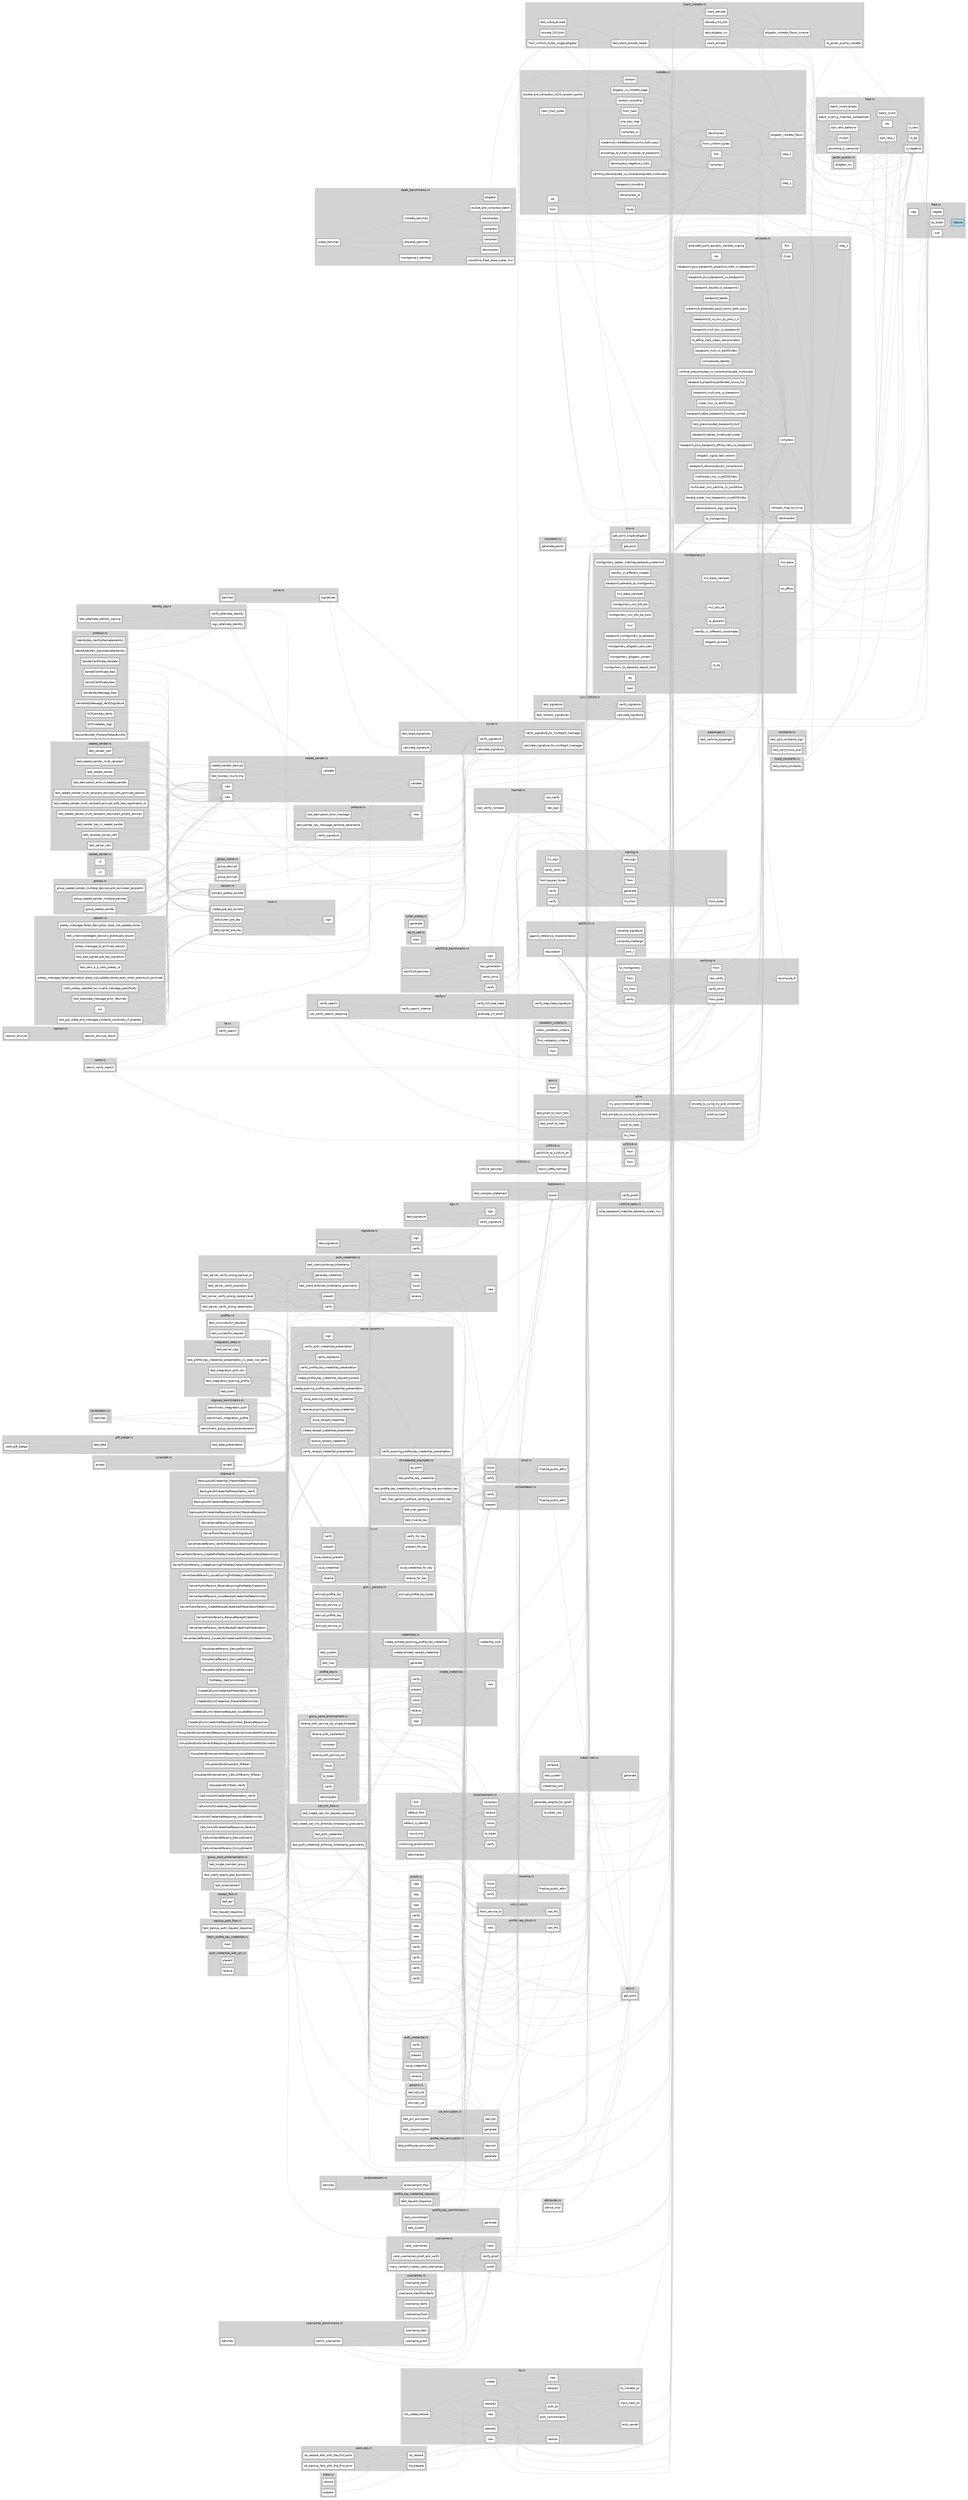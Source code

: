 digraph function_subgraph {
  rankdir=LR;
  node [shape=box, style=filled, fontname=Helvetica];
  edge [color=gray];

  subgraph cluster_0 {
    label = "dalek_benchmarks.rs";
    style=filled;
    color=lightgrey;
    fontname=Helvetica;
    "rust-analyzer cargo curve25519-dalek 4.1.3 scalar_benches/scalar_benches()." [label="scalar_benches", tooltip="    pub(crate) fn scalar_benches() {         let mut c = Criterion::default();         let mut g = c.benchmark_group(' scalar benches' );          scalar_arith(&mut g);         batch_scalar_inversion(...", fillcolor=white]
    "rust-analyzer cargo curve25519-dalek 4.1.3 montgomery_benches/montgomery_benches()." [label="montgomery_benches", tooltip="    pub(crate) fn montgomery_benches() {         let mut c = Criterion::default();         let mut g = c.benchmark_group(' montgomery benches' );          montgomery_ladder(&mut g);         consttime_...", fillcolor=white]
    "rust-analyzer cargo curve25519-dalek 4.1.3 ristretto_benches/ristretto_benches()." [label="ristretto_benches", tooltip="    pub(crate) fn ristretto_benches() {         let mut c = Criterion::default();         let mut g = c.benchmark_group(' ristretto benches' );          compress(&mut g);         decompress(&mut g);  ...", fillcolor=white]
    "rust-analyzer cargo curve25519-dalek 4.1.3 ristretto_benches/double_and_compress_batch()." [label="double_and_compress_batch", tooltip="    fn double_and_compress_batch<M: Measurement>(c: &mut BenchmarkGroup<M>) {         for batch_size in &BATCH_SIZES {             c.bench_with_input(                 BenchmarkId::new(' Batch Ristrett...", fillcolor=white]
    "rust-analyzer cargo curve25519-dalek 4.1.3 edwards_benches/edwards_benches()." [label="edwards_benches", tooltip="    pub(crate) fn edwards_benches() {         let mut c = Criterion::default();         let mut g = c.benchmark_group(' edwards benches' );          compress(&mut g);         decompress(&mut g);      ...", fillcolor=white]
    "rust-analyzer cargo curve25519-dalek 4.1.3 edwards_benches/decompress()." [label="decompress", tooltip="    fn decompress<M: Measurement>(c: &mut BenchmarkGroup<M>) {         let B_comp = &constants::ED25519_BASEPOINT_COMPRESSED;         c.bench_function(' EdwardsPoint decompression' , move |b| {       ...", fillcolor=white]
    "rust-analyzer cargo curve25519-dalek 4.1.3 ristretto_benches/decompress()." [label="decompress", tooltip="    fn decompress<M: Measurement>(c: &mut BenchmarkGroup<M>) {         c.bench_function(' RistrettoPoint decompression' , |b| {             let B_comp = &constants::RISTRETTO_BASEPOINT_COMPRESSED;    ...", fillcolor=white]
    "rust-analyzer cargo curve25519-dalek 4.1.3 edwards_benches/compress()." [label="compress", tooltip="    fn compress<M: Measurement>(c: &mut BenchmarkGroup<M>) {         let B = &constants::ED25519_BASEPOINT_POINT;         c.bench_function(' EdwardsPoint compression' , move |b| b.iter(|| B.compress()...", fillcolor=white]
    "rust-analyzer cargo curve25519-dalek 4.1.3 montgomery_benches/consttime_fixed_base_scalar_mul()." [label="consttime_fixed_base_scalar_mul", tooltip="    fn consttime_fixed_base_scalar_mul<M: Measurement>(c: &mut BenchmarkGroup<M>) {         let s = Scalar::from(897987897u64).invert();         c.bench_function(' Constant-time fixed-base scalar mul'...", fillcolor=white]
    "rust-analyzer cargo curve25519-dalek 4.1.3 ristretto_benches/elligator()." [label="elligator", tooltip="    fn elligator<M: Measurement>(c: &mut BenchmarkGroup<M>) {         c.bench_function(' RistrettoPoint Elligator' , |b| {             b.iter(|| RistrettoPoint::from_uniform_bytes_single_elligator(&[0...", fillcolor=white]
    "rust-analyzer cargo curve25519-dalek 4.1.3 ristretto_benches/compress()." [label="compress", tooltip="    fn compress<M: Measurement>(c: &mut BenchmarkGroup<M>) {         c.bench_function(' RistrettoPoint compression' , |b| {             let B = &constants::RISTRETTO_BASEPOINT_POINT;             b.ite...", fillcolor=white]
  }
  subgraph cluster_1 {
    label = "pippenger.rs";
    style=filled;
    color=lightgrey;
    fontname=Helvetica;
    "rust-analyzer cargo curve25519-dalek 4.1.3 backend/serial/scalar_mul/pippenger/test/test_vartime_pippenger()." [label="test_vartime_pippenger", tooltip="    fn test_vartime_pippenger() {         // Reuse points across different tests         let mut n = 512;         let x = Scalar::from(2128506u64).invert();         let y = Scalar::from(4443282u64).in...", fillcolor=white]
  }
  subgraph cluster_2 {
    label = "field.rs";
    style=filled;
    color=lightgrey;
    fontname=Helvetica;
    "rust-analyzer cargo curve25519-dalek 4.1.3 backend/serial/u64/field/impl#[`&FieldElement51`][Neg]neg()." [label="neg", tooltip="    fn neg(self) -> FieldElement51 {         let mut output = *self;         output.negate();         output     }", fillcolor=white]
    "rust-analyzer cargo curve25519-dalek 4.1.3 backend/serial/u64/field/impl#[FieldElement51]reduce()." [label="reduce", tooltip="    fn reduce(mut limbs: [u64; 5]) -> FieldElement51 {         const LOW_51_BIT_MASK: u64 = (1u64 << 51) - 1;          // Since the input limbs are bounded by 2^64, the biggest         // carry-out is...", fillcolor=lightblue]
    "rust-analyzer cargo curve25519-dalek 4.1.3 backend/serial/u64/field/impl#[FieldElement51]as_bytes()." [label="as_bytes", tooltip="    pub fn as_bytes(&self) -> [u8; 32] {         // Let h = limbs[0] + limbs[1]*2^51 + ... + limbs[4]*2^204.         //         // Write h = pq + r with 0 <= r < p.         //         // We want to co...", fillcolor=white]
    "rust-analyzer cargo curve25519-dalek 4.1.3 backend/serial/u64/field/impl#[FieldElement51]negate()." [label="negate", tooltip="    pub fn negate(&mut self) {         // See commentary in the Sub impl         let neg = FieldElement51::reduce([             36028797018963664u64 - self.0[0],             36028797018963952u64 - sel...", fillcolor=white]
    "rust-analyzer cargo curve25519-dalek 4.1.3 backend/serial/u64/field/impl#[`&FieldElement51`][`Sub<&FieldElement51>`]sub()." [label="sub", tooltip="    fn sub(self, _rhs: &'b FieldElement51) -> FieldElement51 {         // To avoid underflow, first add a multiple of p.         // Choose 16*p = p << 4 to be larger than 54-bit _rhs.         //      ...", fillcolor=white]
  }
  subgraph cluster_3 {
    label = "constants.rs";
    style=filled;
    color=lightgrey;
    fontname=Helvetica;
    "rust-analyzer cargo curve25519-dalek 4.1.3 constants/test/test_sqrt_minus_one()." [label="test_sqrt_minus_one", tooltip="    fn test_sqrt_minus_one() {         let minus_one = FieldElement::MINUS_ONE;         let sqrt_m1_sq = &constants::SQRT_M1 * &constants::SQRT_M1;         assert_eq!(minus_one, sqrt_m1_sq);         a...", fillcolor=white]
    "rust-analyzer cargo curve25519-dalek 4.1.3 constants/test/test_sqrt_constants_sign()." [label="test_sqrt_constants_sign", tooltip="    fn test_sqrt_constants_sign() {         let minus_one = FieldElement::MINUS_ONE;         let (was_nonzero_square, invsqrt_m1) = minus_one.invsqrt();         assert!(bool::from(was_nonzero_square))...", fillcolor=white]
  }
  subgraph cluster_4 {
    label = "edwards.rs";
    style=filled;
    color=lightgrey;
    fontname=Helvetica;
    "rust-analyzer cargo curve25519-dalek 4.1.3 edwards/test/basepoint_projective_extended_round_trip()." [label="basepoint_projective_extended_round_trip", tooltip="    fn basepoint_projective_extended_round_trip() {         assert_eq!(             constants::ED25519_BASEPOINT_POINT                 .as_projective()                 .as_extended()                 ....", fillcolor=white]
    "rust-analyzer cargo curve25519-dalek 4.1.3 edwards/test/decompression_sign_handling()." [label="decompression_sign_handling", tooltip="    fn decompression_sign_handling() {         // Manually set the high bit of the last byte to flip the sign         let mut minus_basepoint_bytes = *constants::ED25519_BASEPOINT_COMPRESSED.as_bytes(...", fillcolor=white]
    "rust-analyzer cargo curve25519-dalek 4.1.3 edwards/test/basepoint_mult_one_vs_basepoint()." [label="basepoint_mult_one_vs_basepoint", tooltip="    fn basepoint_mult_one_vs_basepoint() {         let bp = ED25519_BASEPOINT_TABLE * &Scalar::ONE;         let compressed = bp.compress();         assert_eq!(compressed, constants::ED25519_BASEPOINT_...", fillcolor=white]
    "rust-analyzer cargo curve25519-dalek 4.1.3 edwards/test/scalar_mul_vs_ed25519py()." [label="scalar_mul_vs_ed25519py", tooltip="    fn scalar_mul_vs_ed25519py() {         let aB = constants::ED25519_BASEPOINT_POINT * A_SCALAR;         assert_eq!(aB.compress(), A_TIMES_BASEPOINT);     }", fillcolor=white]
    "rust-analyzer cargo curve25519-dalek 4.1.3 edwards/impl#[EdwardsPoint][Debug]fmt()." [label="fmt", tooltip="    fn fmt(&self, f: &mut core::fmt::Formatter<'_>) -> core::fmt::Result {         write!(             f,             ' EdwardsPoint{{\n\tX: {:?},\n\tY: {:?},\n\tZ: {:?},\n\tT: {:?}\n}}' ,            ...", fillcolor=white]
    "rust-analyzer cargo curve25519-dalek 4.1.3 edwards/test/basepoint_table_basepoint_function_correct()." [label="basepoint_table_basepoint_function_correct", tooltip="    fn basepoint_table_basepoint_function_correct() {         let bp = ED25519_BASEPOINT_TABLE.basepoint();         assert_eq!(bp.compress(), constants::ED25519_BASEPOINT_COMPRESSED);     }", fillcolor=white]
    "rust-analyzer cargo curve25519-dalek 4.1.3 edwards/impl#[CompressedEdwardsY]decompress()." [label="decompress", tooltip="    pub fn decompress(&self) -> Option<EdwardsPoint> {         let (is_valid_y_coord, X, Y, Z) = decompress::step_1(self);          if is_valid_y_coord.into() {             Some(decompress::step_2(sel...", fillcolor=white]
    "rust-analyzer cargo curve25519-dalek 4.1.3 edwards/test/test_precomputed_basepoint_mult()." [label="test_precomputed_basepoint_mult", tooltip="    fn test_precomputed_basepoint_mult() {         let aB_1 = ED25519_BASEPOINT_TABLE * &A_SCALAR;         let aB_2 = constants::ED25519_BASEPOINT_POINT * A_SCALAR;         assert_eq!(aB_1.compress(),...", fillcolor=white]
    "rust-analyzer cargo curve25519-dalek 4.1.3 edwards/test/elligator_signal_test_vectors()." [label="elligator_signal_test_vectors", tooltip="    fn elligator_signal_test_vectors() {         for vector in test_vectors().iter() {             let input = hex::decode(vector[0]).unwrap();             let output = hex::decode(vector[1]).unwrap()...", fillcolor=white]
    "rust-analyzer cargo curve25519-dalek 4.1.3 edwards/test/basepoint_tables_unreduced_scalar()." [label="basepoint_tables_unreduced_scalar", tooltip="    fn basepoint_tables_unreduced_scalar() {         let P = &constants::ED25519_BASEPOINT_POINT;         let a = crate::scalar::test::LARGEST_UNREDUCED_SCALAR;          let table_radix16 = EdwardsBas...", fillcolor=white]
    "rust-analyzer cargo curve25519-dalek 4.1.3 edwards/test/vartime/multiscalar_mul_vs_ed25519py()." [label="multiscalar_mul_vs_ed25519py", tooltip="        fn multiscalar_mul_vs_ed25519py() {             let A = A_TIMES_BASEPOINT.decompress().unwrap();             let result = EdwardsPoint::vartime_multiscalar_mul(                 &[A_SCALAR, B_S...", fillcolor=white]
    "rust-analyzer cargo curve25519-dalek 4.1.3 edwards/impl#[EdwardsPoint][ConstantTimeEq]ct_eq()." [label="ct_eq", tooltip="    fn ct_eq(&self, other: &EdwardsPoint) -> Choice {         // We would like to check that the point (X/Z, Y/Z) is equal to         // the point (X'/Z', Y'/Z') without converting into affine        ...", fillcolor=white]
    "rust-analyzer cargo curve25519-dalek 4.1.3 edwards/test/basepoint_plus_basepoint_affine_niels_vs_basepoint2()." [label="basepoint_plus_basepoint_affine_niels_vs_basepoint2", tooltip="    fn basepoint_plus_basepoint_affine_niels_vs_basepoint2() {         let bp = constants::ED25519_BASEPOINT_POINT;         let bp_affine_niels = bp.as_affine_niels();         let bp_added = (&bp + &b...", fillcolor=white]
    "rust-analyzer cargo curve25519-dalek 4.1.3 edwards/test/basepoint_plus_basepoint_projective_niels_vs_basepoint2()." [label="basepoint_plus_basepoint_projective_niels_vs_basepoint2", tooltip="    fn basepoint_plus_basepoint_projective_niels_vs_basepoint2() {         let bp = constants::ED25519_BASEPOINT_POINT;         let bp_added = (&bp + &bp.as_projective_niels()).as_extended();         ...", fillcolor=white]
    "rust-analyzer cargo curve25519-dalek 4.1.3 edwards/test/vartime/double_scalar_mul_basepoint_vs_ed25519py()." [label="double_scalar_mul_basepoint_vs_ed25519py", tooltip="        fn double_scalar_mul_basepoint_vs_ed25519py() {             let A = A_TIMES_BASEPOINT.decompress().unwrap();             let result =                 EdwardsPoint::vartime_double_scalar_mul_ba...", fillcolor=white]
    "rust-analyzer cargo curve25519-dalek 4.1.3 edwards/decompress/step_1()." [label="step_1", tooltip="    pub(super) fn step_1(         repr: &CompressedEdwardsY,     ) -> (Choice, FieldElement, FieldElement, FieldElement) {         let Y = FieldElement::from_bytes(repr.as_bytes());         let Z = Fi...", fillcolor=white]
    "rust-analyzer cargo curve25519-dalek 4.1.3 edwards/impl#[EdwardsPoint]to_montgomery()." [label="to_montgomery", tooltip="    pub fn to_montgomery(&self) -> MontgomeryPoint {         // We have u = (1+y)/(1-y) = (Z+Y)/(Z-Y).         //         // The denominator is zero only when y=1, the identity point of         // the...", fillcolor=white]
    "rust-analyzer cargo curve25519-dalek 4.1.3 edwards/test/basepoint_plus_basepoint_vs_basepoint2()." [label="basepoint_plus_basepoint_vs_basepoint2", tooltip="    fn basepoint_plus_basepoint_vs_basepoint2() {         let bp = constants::ED25519_BASEPOINT_POINT;         let bp_added = bp + bp;         assert_eq!(bp_added.compress(), BASE2_CMPRSSD);     }", fillcolor=white]
    "rust-analyzer cargo curve25519-dalek 4.1.3 edwards/test/basepoint_double_vs_basepoint2()." [label="basepoint_double_vs_basepoint2", tooltip="    fn basepoint_double_vs_basepoint2() {         assert_eq!(             constants::ED25519_BASEPOINT_POINT.double().compress(),             BASE2_CMPRSSD         );     }", fillcolor=white]
    "rust-analyzer cargo curve25519-dalek 4.1.3 edwards/test/basepoint_tables()." [label="basepoint_tables", tooltip="    fn basepoint_tables() {         let P = &constants::ED25519_BASEPOINT_POINT;         let a = A_SCALAR;          let table_radix16 = EdwardsBasepointTableRadix16::create(P);         let table_radix...", fillcolor=white]
    "rust-analyzer cargo curve25519-dalek 4.1.3 edwards/test/basepoint_decompression_compression()." [label="basepoint_decompression_compression", tooltip="    fn basepoint_decompression_compression() {         let base_X = FieldElement::from_bytes(&BASE_X_COORD_BYTES);         let bp = constants::ED25519_BASEPOINT_COMPRESSED             .decompress()   ...", fillcolor=white]
    "rust-analyzer cargo curve25519-dalek 4.1.3 edwards/test/scalarmult_extended_point_works_both_ways()." [label="scalarmult_extended_point_works_both_ways", tooltip="    fn scalarmult_extended_point_works_both_ways() {         let G: EdwardsPoint = constants::ED25519_BASEPOINT_POINT;         let s: Scalar = A_SCALAR;          let P1 = G * s;         let P2 = s * G...", fillcolor=white]
    "rust-analyzer cargo curve25519-dalek 4.1.3 edwards/test/basepoint16_vs_mul_by_pow_2_4()." [label="basepoint16_vs_mul_by_pow_2_4", tooltip="    fn basepoint16_vs_mul_by_pow_2_4() {         let bp16 = constants::ED25519_BASEPOINT_POINT.mul_by_pow_2(4);         assert_eq!(bp16.compress(), BASE16_CMPRSSD);     }", fillcolor=white]
    "rust-analyzer cargo curve25519-dalek 4.1.3 edwards/impl#[EdwardsPoint]compress()." [label="compress", tooltip="    pub fn compress(&self) -> CompressedEdwardsY {         let recip = self.Z.invert();         let x = &self.X * &recip;         let y = &self.Y * &recip;         let mut s: [u8; 32];          s = y....", fillcolor=white]
    "rust-analyzer cargo curve25519-dalek 4.1.3 edwards/test/basepoint_mult_two_vs_basepoint2()." [label="basepoint_mult_two_vs_basepoint2", tooltip="    fn basepoint_mult_two_vs_basepoint2() {         let two = Scalar::from(2u64);         let bp2 = EdwardsPoint::mul_base(&two);         assert_eq!(bp2.compress(), BASE2_CMPRSSD);     }", fillcolor=white]
    "rust-analyzer cargo curve25519-dalek 4.1.3 edwards/test/extended_point_equality_handles_scaling()." [label="extended_point_equality_handles_scaling", tooltip="    fn extended_point_equality_handles_scaling() {         let mut two_bytes = [0u8; 32];         two_bytes[0] = 2;         let id1 = EdwardsPoint::identity();         let id2 = EdwardsPoint {        ...", fillcolor=white]
    "rust-analyzer cargo curve25519-dalek 4.1.3 edwards/test/to_affine_niels_clears_denominators()." [label="to_affine_niels_clears_denominators", tooltip="    fn to_affine_niels_clears_denominators() {         // construct a point as aB so it has denominators (ie. Z != 1)         let aB = ED25519_BASEPOINT_TABLE * &A_SCALAR;         let aB_affine_niels ...", fillcolor=white]
    "rust-analyzer cargo curve25519-dalek 4.1.3 edwards/test/basepoint_mult_vs_ed25519py()." [label="basepoint_mult_vs_ed25519py", tooltip="    fn basepoint_mult_vs_ed25519py() {         let aB = EdwardsPoint::mul_base(&A_SCALAR);         assert_eq!(aB.compress(), A_TIMES_BASEPOINT);     }", fillcolor=white]
    "rust-analyzer cargo curve25519-dalek 4.1.3 edwards/test/vartime/multiscalar_mul_vartime_vs_consttime()." [label="multiscalar_mul_vartime_vs_consttime", tooltip="        fn multiscalar_mul_vartime_vs_consttime() {             let A = A_TIMES_BASEPOINT.decompress().unwrap();             let result_vartime = EdwardsPoint::vartime_multiscalar_mul(                ...", fillcolor=white]
    "rust-analyzer cargo curve25519-dalek 4.1.3 edwards/impl#[EdwardsPoint]nonspec_map_to_curve()." [label="nonspec_map_to_curve", tooltip="    pub fn nonspec_map_to_curve<D>(bytes: &[u8]) -> EdwardsPoint     where         D: Digest<OutputSize = U64> + Default,     {         let mut hash = D::new();         hash.update(bytes);         let...", fillcolor=white]
    "rust-analyzer cargo curve25519-dalek 4.1.3 edwards/impl#[EdwardsPoint][`PartialEq<Self>`]eq()." [label="eq", tooltip="    fn eq(&self, other: &EdwardsPoint) -> bool {         self.ct_eq(other).into()     }", fillcolor=white]
    "rust-analyzer cargo curve25519-dalek 4.1.3 edwards/test/compressed_identity()." [label="compressed_identity", tooltip="    fn compressed_identity() {         assert_eq!(             EdwardsPoint::identity().compress(),             CompressedEdwardsY::identity()         );     }", fillcolor=white]
    "rust-analyzer cargo curve25519-dalek 4.1.3 edwards/test/vartime_precomputed_vs_nonprecomputed_multiscalar()." [label="vartime_precomputed_vs_nonprecomputed_multiscalar", tooltip="    fn vartime_precomputed_vs_nonprecomputed_multiscalar() {         let mut rng = rand::thread_rng();          let static_scalars = (0..128)             .map(|_| Scalar::random(&mut rng))            ...", fillcolor=white]
  }
  subgraph cluster_5 {
    label = "field.rs";
    style=filled;
    color=lightgrey;
    fontname=Helvetica;
    "rust-analyzer cargo curve25519-dalek 4.1.3 field/impl#[`crate::lizard::lizard_constants::FieldElement51`]is_zero()." [label="is_zero", tooltip="    pub(crate) fn is_zero(&self) -> Choice {         let zero = [0u8; 32];         let bytes = self.as_bytes();          bytes.ct_eq(&zero)     }", fillcolor=white]
    "rust-analyzer cargo curve25519-dalek 4.1.3 field/impl#[`crate::lizard::lizard_constants::FieldElement51`][`PartialEq<Self>`]eq()." [label="eq", tooltip="    fn eq(&self, other: &FieldElement) -> bool {         self.ct_eq(other).into()     }", fillcolor=white]
    "rust-analyzer cargo curve25519-dalek 4.1.3 field/impl#[`crate::lizard::lizard_constants::FieldElement51`]invsqrt()." [label="invsqrt", tooltip="    pub(crate) fn invsqrt(&self) -> (Choice, FieldElement) {         FieldElement::sqrt_ratio_i(&FieldElement::ONE, self)     }", fillcolor=white]
    "rust-analyzer cargo curve25519-dalek 4.1.3 field/test/sqrt_ratio_behavior()." [label="sqrt_ratio_behavior", tooltip="    fn sqrt_ratio_behavior() {         let zero = FieldElement::ZERO;         let one = FieldElement::ONE;         let i = constants::SQRT_M1;         let two = &one + &one; // 2 is nonsquare mod p.  ...", fillcolor=white]
    "rust-analyzer cargo curve25519-dalek 4.1.3 field/impl#[`crate::lizard::lizard_constants::FieldElement51`]sqrt_ratio_i()." [label="sqrt_ratio_i", tooltip="    pub(crate) fn sqrt_ratio_i(u: &FieldElement, v: &FieldElement) -> (Choice, FieldElement) {         // Using the same trick as in ed25519 decoding, we merge the         // inversion, the square roo...", fillcolor=white]
    "rust-analyzer cargo curve25519-dalek 4.1.3 field/impl#[`crate::lizard::lizard_constants::FieldElement51`]batch_invert()." [label="batch_invert", tooltip="    pub(crate) fn batch_invert(inputs: &mut [FieldElement]) {         // Montgomery’s Trick and Fast Implementation of Masked AES         // Genelle, Prouff and Quisquater         // Section 3.2    ...", fillcolor=white]
    "rust-analyzer cargo curve25519-dalek 4.1.3 field/test/encoding_is_canonical()." [label="encoding_is_canonical", tooltip="    fn encoding_is_canonical() {         // Encode 1 wrongly as 1 + (2^255 - 19) = 2^255 - 18         let one_encoded_wrongly_bytes: [u8; 32] = [             0xee, 0xff, 0xff, 0xff, 0xff, 0xff, 0xff, ...", fillcolor=white]
    "rust-analyzer cargo curve25519-dalek 4.1.3 field/impl#[`crate::lizard::lizard_constants::FieldElement51`]is_negative()." [label="is_negative", tooltip="    pub(crate) fn is_negative(&self) -> Choice {         let bytes = self.as_bytes();         (bytes[0] & 1).into()     }", fillcolor=white]
    "rust-analyzer cargo curve25519-dalek 4.1.3 field/test/batch_invert_empty()." [label="batch_invert_empty", tooltip="    fn batch_invert_empty() {         FieldElement::batch_invert(&mut []);     }", fillcolor=white]
    "rust-analyzer cargo curve25519-dalek 4.1.3 field/test/batch_invert_a_matches_nonbatched()." [label="batch_invert_a_matches_nonbatched", tooltip="    fn batch_invert_a_matches_nonbatched() {         let a = FieldElement::from_bytes(&A_BYTES);         let ap58 = FieldElement::from_bytes(&AP58_BYTES);         let asq = FieldElement::from_bytes(&A...", fillcolor=white]
    "rust-analyzer cargo curve25519-dalek 4.1.3 field/impl#[`crate::lizard::lizard_constants::FieldElement51`][ConstantTimeEq]ct_eq()." [label="ct_eq", tooltip="    fn ct_eq(&self, other: &FieldElement) -> Choice {         self.as_bytes().ct_eq(&other.as_bytes())     }", fillcolor=white]
  }
  subgraph cluster_6 {
    label = "jacobi_quartic.rs";
    style=filled;
    color=lightgrey;
    fontname=Helvetica;
    "rust-analyzer cargo curve25519-dalek 4.1.3 lizard/jacobi_quartic/impl#[JacobiPoint]elligator_inv()." [label="elligator_inv", tooltip="    pub(crate) fn elligator_inv(&self) -> (Choice, FieldElement) {         let mut out = FieldElement::ZERO;          // Special case: s = 0.  If s is zero, either t = 1 or t = -1.         // If t=1, ...", fillcolor=white]
  }
  subgraph cluster_7 {
    label = "lizard_constants.rs";
    style=filled;
    color=lightgrey;
    fontname=Helvetica;
    "rust-analyzer cargo curve25519-dalek 4.1.3 lizard/lizard_constants/test/test_lizard_constants()." [label="test_lizard_constants", tooltip="    fn test_lizard_constants() {         let (_, sqrt_id) = FieldElement::sqrt_ratio_i(             &(&constants::SQRT_M1 * &constants::EDWARDS_D),             &FieldElement::ONE,         );         a...", fillcolor=white]
  }
  subgraph cluster_8 {
    label = "lizard_ristretto.rs";
    style=filled;
    color=lightgrey;
    fontname=Helvetica;
    "rust-analyzer cargo curve25519-dalek 4.1.3 lizard/lizard_ristretto/test/test_lizard_encode_helper()." [label="test_lizard_encode_helper", tooltip="    fn test_lizard_encode_helper(data: &[u8; 16], result: &[u8; 32]) {         let p = RistrettoPoint::lizard_encode::<Sha256>(data);         let p_bytes = p.compress().to_bytes();         assert!(&p_...", fillcolor=white]
    "rust-analyzer cargo curve25519-dalek 4.1.3 lizard/lizard_ristretto/impl#[RistrettoPoint]to_jacobi_quartic_ristretto()." [label="to_jacobi_quartic_ristretto", tooltip="    fn to_jacobi_quartic_ristretto(self) -> [JacobiPoint; 4] {         let x2 = self.0.X.square(); // X^2         let y2 = self.0.Y.square(); // Y^2         let y4 = y2.square(); // Y^4         let z2...", fillcolor=white]
    "rust-analyzer cargo curve25519-dalek 4.1.3 lizard/lizard_ristretto/impl#[RistrettoPoint]encode_253_bits()." [label="encode_253_bits", tooltip="    pub fn encode_253_bits(data: &[u8; 32]) -> Option<RistrettoPoint> {         if data.len() != 32 {             return None;         }          let fe = FieldElement::from_bytes(data);         let p...", fillcolor=white]
    "rust-analyzer cargo curve25519-dalek 4.1.3 lizard/lizard_ristretto/impl#[RistrettoPoint]elligator_ristretto_flavor_inverse()." [label="elligator_ristretto_flavor_inverse", tooltip="    pub fn elligator_ristretto_flavor_inverse(&self) -> (u8, [FieldElement; 8]) {         // Elligator2 computes a Point from a FieldElement in two steps: first         // it computes a (s,t) on the J...", fillcolor=white]
    "rust-analyzer cargo curve25519-dalek 4.1.3 lizard/lizard_ristretto/test/test_lizard_encode()." [label="test_lizard_encode", tooltip="    fn test_lizard_encode() {         test_lizard_encode_helper(             &[0, 0, 0, 0, 0, 0, 0, 0, 0, 0, 0, 0, 0, 0, 0, 0],             &[                 0xf0, 0xb7, 0xe3, 0x44, 0x84, 0xf7, 0x4c,...", fillcolor=white]
    "rust-analyzer cargo curve25519-dalek 4.1.3 lizard/lizard_ristretto/impl#[RistrettoPoint]lizard_decode()." [label="lizard_decode", tooltip="    pub fn lizard_decode<D: Digest>(&self) -> Option<[u8; 16]>     where         D: Digest<OutputSize = U32>,     {         let mut result: [u8; 16] = Default::default();         let mut h: [u8; 32] =...", fillcolor=white]
    "rust-analyzer cargo curve25519-dalek 4.1.3 lizard/lizard_ristretto/impl#[RistrettoPoint]decode_253_bits()." [label="decode_253_bits", tooltip="    pub fn decode_253_bits(&self) -> (u8, [[u8; 32]; 8]) {         let mut ret = [[0u8; 32]; 8];         let (mask, fes) = self.elligator_ristretto_flavor_inverse();          for j in 0..8 {          ...", fillcolor=white]
    "rust-analyzer cargo curve25519-dalek 4.1.3 lizard/lizard_ristretto/impl#[RistrettoPoint]lizard_encode()." [label="lizard_encode", tooltip="    pub fn lizard_encode<D: Digest>(data: &[u8; 16]) -> RistrettoPoint     where         D: Digest<OutputSize = U32>,     {         let mut fe_bytes: [u8; 32] = Default::default();          let digest...", fillcolor=white]
    "rust-analyzer cargo curve25519-dalek 4.1.3 lizard/lizard_ristretto/impl#[RistrettoPoint]from_uniform_bytes_single_elligator()." [label="from_uniform_bytes_single_elligator", tooltip="    pub fn from_uniform_bytes_single_elligator(bytes: &[u8; 32]) -> RistrettoPoint {         RistrettoPoint::elligator_ristretto_flavor(&FieldElement::from_bytes(bytes))     }", fillcolor=white]
    "rust-analyzer cargo curve25519-dalek 4.1.3 lizard/lizard_ristretto/test/test_elligator_inv()." [label="test_elligator_inv", tooltip="    fn test_elligator_inv() {         let mut rng = rand::thread_rng();          for i in 0..100 {             let mut fe_bytes = [0u8; 32];              if i == 0 {                 // Test for first ...", fillcolor=white]
  }
  subgraph cluster_9 {
    label = "montgomery.rs";
    style=filled;
    color=lightgrey;
    fontname=Helvetica;
    "rust-analyzer cargo curve25519-dalek 4.1.3 montgomery/impl#[MontgomeryPoint][`PartialEq<Self>`]eq()." [label="eq", tooltip="    fn eq(&self, other: &MontgomeryPoint) -> bool {         self.ct_eq(other).into()     }", fillcolor=white]
    "rust-analyzer cargo curve25519-dalek 4.1.3 montgomery/impl#[`&MontgomeryPoint`][`Mul<&Scalar>`]mul()." [label="mul", tooltip="    fn mul(self, scalar: &Scalar) -> MontgomeryPoint {         // We multiply by the integer representation of the given Scalar. By scalar invariant #1,         // the MSB is 0, so we can skip it.    ...", fillcolor=white]
    "rust-analyzer cargo curve25519-dalek 4.1.3 montgomery/impl#[MontgomeryPoint]to_edwards()." [label="to_edwards", tooltip="    pub fn to_edwards(&self, sign: u8) -> Option<EdwardsPoint> {         // To decompress the Montgomery u coordinate to an         // `EdwardsPoint`, we apply the birational map to obtain the        ...", fillcolor=white]
    "rust-analyzer cargo curve25519-dalek 4.1.3 montgomery/impl#[MontgomeryPoint][ConstantTimeEq]ct_eq()." [label="ct_eq", tooltip="    fn ct_eq(&self, other: &MontgomeryPoint) -> Choice {         let self_fe = FieldElement::from_bytes(&self.0);         let other_fe = FieldElement::from_bytes(&other.0);          self_fe.ct_eq(&oth...", fillcolor=white]
    "rust-analyzer cargo curve25519-dalek 4.1.3 montgomery/test/montgomery_to_edwards_rejects_twist()." [label="montgomery_to_edwards_rejects_twist", tooltip="    fn montgomery_to_edwards_rejects_twist() {         let one = FieldElement::ONE;          // u = 2 corresponds to a point on the twist.         let two = MontgomeryPoint((&one + &one).as_bytes()); ...", fillcolor=white]
    "rust-analyzer cargo curve25519-dalek 4.1.3 montgomery/test/basepoint_edwards_to_montgomery()." [label="basepoint_edwards_to_montgomery", tooltip="    fn basepoint_edwards_to_montgomery() {         assert_eq!(             constants::ED25519_BASEPOINT_POINT.to_montgomery(),             constants::X25519_BASEPOINT         );     }", fillcolor=white]
    "rust-analyzer cargo curve25519-dalek 4.1.3 montgomery/impl#[ProjectivePoint]as_affine()." [label="as_affine", tooltip="    pub fn as_affine(&self) -> MontgomeryPoint {         let u = &self.U * &self.W.invert();         MontgomeryPoint(u.as_bytes())     }", fillcolor=white]
    "rust-analyzer cargo curve25519-dalek 4.1.3 montgomery/impl#[MontgomeryPoint][Hash]hash()." [label="hash", tooltip="    fn hash<H: Hasher>(&self, state: &mut H) {         // Do a round trip through a `FieldElement`. `as_bytes` is guaranteed to give a canonical         // 32-byte encoding         let canonical_bytes...", fillcolor=white]
    "rust-analyzer cargo curve25519-dalek 4.1.3 montgomery/elligator_encode()." [label="elligator_encode", tooltip="pub(crate) fn elligator_encode(r_0: &FieldElement) -> MontgomeryPoint {     let one = FieldElement::ONE;     let d_1 = &one + &r_0.square2(); /* 2r^2 */      let d = &MONTGOMERY_A_NEG * &(d_1.invert()...", fillcolor=white]
    "rust-analyzer cargo curve25519-dalek 4.1.3 montgomery/impl#[MontgomeryPoint]mul_base()." [label="mul_base", tooltip="    pub fn mul_base(scalar: &Scalar) -> Self {         EdwardsPoint::mul_base(scalar).to_montgomery()     }", fillcolor=white]
    "rust-analyzer cargo curve25519-dalek 4.1.3 montgomery/test/montgomery_elligator_zero_zero()." [label="montgomery_elligator_zero_zero", tooltip="    fn montgomery_elligator_zero_zero() {         let zero = [0u8; 32];         let fe = FieldElement::from_bytes(&zero);         let eg = elligator_encode(&fe);         assert_eq!(eg.to_bytes(), zero...", fillcolor=white]
    "rust-analyzer cargo curve25519-dalek 4.1.3 montgomery/test/montgomery_ladder_matches_edwards_scalarmult()." [label="montgomery_ladder_matches_edwards_scalarmult", tooltip="    fn montgomery_ladder_matches_edwards_scalarmult() {         let mut csprng = rand_core::OsRng;          for _ in 0..100 {             let p_edwards = rand_prime_order_point(&mut csprng);          ...", fillcolor=white]
    "rust-analyzer cargo curve25519-dalek 4.1.3 montgomery/test/identity_in_different_models()." [label="identity_in_different_models", tooltip="    fn identity_in_different_models() {         assert!(EdwardsPoint::identity().to_montgomery() == MontgomeryPoint::identity());     }", fillcolor=white]
    "rust-analyzer cargo curve25519-dalek 4.1.3 montgomery/test/montgomery_elligator_correct()." [label="montgomery_elligator_correct", tooltip="    fn montgomery_elligator_correct() {         let bytes: Vec<u8> = (0u8..32u8).collect();         let bits_in: [u8; 32] = (&bytes[..]).try_into().expect(' Range invariant broken' );          let fe ...", fillcolor=white]
    "rust-analyzer cargo curve25519-dalek 4.1.3 montgomery/test/basepoint_montgomery_to_edwards()." [label="basepoint_montgomery_to_edwards", tooltip="    fn basepoint_montgomery_to_edwards() {         // sign bit = 0 => basepoint         assert_eq!(             constants::ED25519_BASEPOINT_POINT,             constants::X25519_BASEPOINT.to_edwards(0...", fillcolor=white]
    "rust-analyzer cargo curve25519-dalek 4.1.3 montgomery/impl#[MontgomeryPoint]mul_bits_be()." [label="mul_bits_be", tooltip="    pub fn mul_bits_be(&self, bits: impl Iterator<Item = bool>) -> MontgomeryPoint {         // Algorithm 8 of Costello-Smith 2017         let affine_u = FieldElement::from_bytes(&self.0);         let...", fillcolor=white]
    "rust-analyzer cargo curve25519-dalek 4.1.3 montgomery/test/montgomery_mul_bits_be()." [label="montgomery_mul_bits_be", tooltip="    fn montgomery_mul_bits_be() {         let mut csprng = rand_core::OsRng;          for _ in 0..100 {             // Make a random prime-order point P             let p_edwards = rand_prime_order_po...", fillcolor=white]
    "rust-analyzer cargo curve25519-dalek 4.1.3 montgomery/test/identity_in_different_coordinates()." [label="identity_in_different_coordinates", tooltip="    fn identity_in_different_coordinates() {         let id_projective = ProjectivePoint::identity();         let id_montgomery = id_projective.as_affine();          assert!(id_montgomery == Montgomer...", fillcolor=white]
    "rust-analyzer cargo curve25519-dalek 4.1.3 montgomery/test/mul_base_clamped()." [label="mul_base_clamped", tooltip="    fn mul_base_clamped() {         let mut csprng = rand_core::OsRng;          // Test agreement on a large integer. Even after clamping, this is not reduced mod l.         let a_bytes = [0xff; 32]; ...", fillcolor=white]
    "rust-analyzer cargo curve25519-dalek 4.1.3 montgomery/impl#[MontgomeryPoint]mul_base_clamped()." [label="mul_base_clamped", tooltip="    pub fn mul_base_clamped(bytes: [u8; 32]) -> Self {         // See reasoning in Self::mul_clamped why it is OK to make an unreduced Scalar here. We         // note that fixed-base multiplication is...", fillcolor=white]
    "rust-analyzer cargo curve25519-dalek 4.1.3 montgomery/test/montgomery_mul_bits_be_twist()." [label="montgomery_mul_bits_be_twist", tooltip="    fn montgomery_mul_bits_be_twist() {         let mut csprng = rand_core::OsRng;          for _ in 0..100 {             // Make a random point P on the curve or its twist             let p_montgomer...", fillcolor=white]
  }
  subgraph cluster_10 {
    label = "ristretto.rs";
    style=filled;
    color=lightgrey;
    fontname=Helvetica;
    "rust-analyzer cargo curve25519-dalek 4.1.3 ristretto/impl#[RistrettoPoint][Debug]fmt()." [label="fmt", tooltip="    fn fmt(&self, f: &mut core::fmt::Formatter<'_>) -> core::fmt::Result {         let coset = self.coset4();         write!(             f,             ' RistrettoPoint: coset \n{:?}\n{:?}\n{:?}\n{:?...", fillcolor=white]
    "rust-analyzer cargo curve25519-dalek 4.1.3 ristretto/impl#[RistrettoPoint]compress()." [label="compress", tooltip="    pub fn compress(&self) -> CompressedRistretto {         let mut X = self.0.X;         let mut Y = self.0.Y;         let Z = &self.0.Z;         let T = &self.0.T;          let u1 = &(Z + &Y) * &(Z ...", fillcolor=white]
    "rust-analyzer cargo curve25519-dalek 4.1.3 ristretto/test/one_way_map()." [label="one_way_map", tooltip="    fn one_way_map() {         // These inputs are from         // https://datatracker.ietf.org/doc/html/draft-irtf-cfrg-ristretto255-decaf448-04#appendix-A.3         let test_vectors: &[([u8; 64], Co...", fillcolor=white]
    "rust-analyzer cargo curve25519-dalek 4.1.3 ristretto/test/compress_id()." [label="compress_id", tooltip="    fn compress_id() {         let id = RistrettoPoint::identity();         assert_eq!(id.compress(), CompressedRistretto::identity());     }", fillcolor=white]
    "rust-analyzer cargo curve25519-dalek 4.1.3 ristretto/test/basepoint_roundtrip()." [label="basepoint_roundtrip", tooltip="    fn basepoint_roundtrip() {         let bp_compressed_ristretto = constants::RISTRETTO_BASEPOINT_POINT.compress();         let bp_recaf = bp_compressed_ristretto.decompress().unwrap().0;         //...", fillcolor=white]
    "rust-analyzer cargo curve25519-dalek 4.1.3 ristretto/impl#[BatchCompressState][`From<&RistrettoPoint>`]from()." [label="from", tooltip="            fn from(P: &'a RistrettoPoint) -> BatchCompressState {                 let XX = P.0.X.square();                 let YY = P.0.Y.square();                 let ZZ = P.0.Z.square();           ...", fillcolor=white]
    "rust-analyzer cargo curve25519-dalek 4.1.3 ristretto/decompress/step_2()." [label="step_2", tooltip="    pub(super) fn step_2(s: FieldElement) -> (Choice, Choice, Choice, RistrettoPoint) {         // Step 2.  Compute (X:Y:Z:T).         let one = FieldElement::ONE;         let ss = s.square();        ...", fillcolor=white]
    "rust-analyzer cargo curve25519-dalek 4.1.3 ristretto/test/scalarmult_ristrettopoint_works_both_ways()." [label="scalarmult_ristrettopoint_works_both_ways", tooltip="    fn scalarmult_ristrettopoint_works_both_ways() {         let P = constants::RISTRETTO_BASEPOINT_POINT;         let s = Scalar::from(999u64);          let P1 = P * s;         let P2 = s * P;       ...", fillcolor=white]
    "rust-analyzer cargo curve25519-dalek 4.1.3 ristretto/decompress/step_1()." [label="step_1", tooltip="    pub(super) fn step_1(repr: &CompressedRistretto) -> (Choice, Choice, FieldElement) {         // Step 1. Check s for validity:         // 1.a) s must be 32 bytes (we get this from the type system) ...", fillcolor=white]
    "rust-analyzer cargo curve25519-dalek 4.1.3 ristretto/impl#[RistrettoPoint][ConstantTimeEq]ct_eq()." [label="ct_eq", tooltip="    fn ct_eq(&self, other: &RistrettoPoint) -> Choice {         let X1Y2 = &self.0.X * &other.0.Y;         let Y1X2 = &self.0.Y * &other.0.X;         let X1X2 = &self.0.X * &other.0.X;         let Y1Y...", fillcolor=white]
    "rust-analyzer cargo curve25519-dalek 4.1.3 ristretto/impl#[RistrettoPoint]from_uniform_bytes()." [label="from_uniform_bytes", tooltip="    pub fn from_uniform_bytes(bytes: &[u8; 64]) -> RistrettoPoint {         // This follows the one-way map construction from the Ristretto RFC:         // https://datatracker.ietf.org/doc/html/draft-...", fillcolor=white]
    "rust-analyzer cargo curve25519-dalek 4.1.3 ristretto/test/random_roundtrip()." [label="random_roundtrip", tooltip="    fn random_roundtrip() {         let mut rng = OsRng;         for _ in 0..100 {             let P = RistrettoPoint::mul_base(&Scalar::random(&mut rng));             let compressed_P = P.compress();...", fillcolor=white]
    "rust-analyzer cargo curve25519-dalek 4.1.3 ristretto/impl#[RistrettoPoint]from_hash()." [label="from_hash", tooltip="    pub fn from_hash<D>(hash: D) -> RistrettoPoint     where         D: Digest<OutputSize = U64> + Default,     {         // dealing with generic arrays is clumsy, until const generics land         le...", fillcolor=white]
    "rust-analyzer cargo curve25519-dalek 4.1.3 ristretto/impl#[RistrettoPoint]elligator_ristretto_flavor()." [label="elligator_ristretto_flavor", tooltip="    pub(crate) fn elligator_ristretto_flavor(r_0: &FieldElement) -> RistrettoPoint {         let i = &constants::SQRT_M1;         let d = &constants::EDWARDS_D;         let one_minus_d_sq = &constants...", fillcolor=white]
    "rust-analyzer cargo curve25519-dalek 4.1.3 ristretto/test/encodings_of_small_multiples_of_basepoint()." [label="encodings_of_small_multiples_of_basepoint", tooltip="    fn encodings_of_small_multiples_of_basepoint() {         // Table of encodings of i*basepoint         // Generated using ristretto.sage         let compressed = [             CompressedRistretto([...", fillcolor=white]
    "rust-analyzer cargo curve25519-dalek 4.1.3 ristretto/impl#[RistrettoPoint]hash_from_bytes()." [label="hash_from_bytes", tooltip="    pub fn hash_from_bytes<D>(input: &[u8]) -> RistrettoPoint     where         D: Digest<OutputSize = U64> + Default,     {         let mut hash = D::default();         hash.update(input);         Ri...", fillcolor=white]
    "rust-analyzer cargo curve25519-dalek 4.1.3 ristretto/test/vartime_precomputed_vs_nonprecomputed_multiscalar()." [label="vartime_precomputed_vs_nonprecomputed_multiscalar", tooltip="    fn vartime_precomputed_vs_nonprecomputed_multiscalar() {         let mut rng = rand::thread_rng();          let static_scalars = (0..128)             .map(|_| Scalar::random(&mut rng))            ...", fillcolor=white]
    "rust-analyzer cargo curve25519-dalek 4.1.3 ristretto/impl#[RistrettoPoint]random()." [label="random", tooltip="    pub fn random<R: CryptoRngCore + ?Sized>(rng: &mut R) -> Self {         let mut uniform_bytes = [0u8; 64];         rng.fill_bytes(&mut uniform_bytes);          RistrettoPoint::from_uniform_bytes(&...", fillcolor=white]
    "rust-analyzer cargo curve25519-dalek 4.1.3 ristretto/test/elligator_vs_ristretto_sage()." [label="elligator_vs_ristretto_sage", tooltip="    fn elligator_vs_ristretto_sage() {         // Test vectors extracted from ristretto.sage.         //         // Notice that all of the byte sequences have bit 255 set to 0; this is because        ...", fillcolor=white]
    "rust-analyzer cargo curve25519-dalek 4.1.3 ristretto/impl#[CompressedRistretto]decompress()." [label="decompress", tooltip="    pub fn decompress(&self) -> Option<RistrettoPoint> {         let (s_encoding_is_canonical, s_is_negative, s) = decompress::step_1(self);          if (!s_encoding_is_canonical | s_is_negative).into...", fillcolor=white]
    "rust-analyzer cargo curve25519-dalek 4.1.3 ristretto/test/decompress_negative_s_fails()." [label="decompress_negative_s_fails", tooltip="    fn decompress_negative_s_fails() {         // constants::d is neg, so decompression should fail as |d| != d.         let bad_compressed = CompressedRistretto(constants::EDWARDS_D.as_bytes());     ...", fillcolor=white]
    "rust-analyzer cargo curve25519-dalek 4.1.3 ristretto/test/decompress_id()." [label="decompress_id", tooltip="    fn decompress_id() {         let compressed_id = CompressedRistretto::identity();         let id = compressed_id.decompress().unwrap();         let mut identity_in_coset = false;         for P in ...", fillcolor=white]
    "rust-analyzer cargo curve25519-dalek 4.1.3 ristretto/impl#[RistrettoPoint][`PartialEq<Self>`]eq()." [label="eq", tooltip="    fn eq(&self, other: &RistrettoPoint) -> bool {         self.ct_eq(other).into()     }", fillcolor=white]
    "rust-analyzer cargo curve25519-dalek 4.1.3 ristretto/test/double_and_compress_1024_random_points()." [label="double_and_compress_1024_random_points", tooltip="    fn double_and_compress_1024_random_points() {         let mut rng = OsRng;          let mut points: Vec<RistrettoPoint> = (0..1024)             .map(|_| RistrettoPoint::random(&mut rng))          ...", fillcolor=white]
  }
  subgraph cluster_11 {
    label = "ed25519_benchmarks.rs";
    style=filled;
    color=lightgrey;
    fontname=Helvetica;
    "rust-analyzer cargo ed25519-dalek 2.1.0 ed25519_benches/verify_strict()." [label="verify_strict", tooltip="    fn verify_strict(c: &mut Criterion) {         let mut csprng: ThreadRng = thread_rng();         let keypair: SigningKey = SigningKey::generate(&mut csprng);         let msg: &[u8] = b' ' ;        ...", fillcolor=white]
    "rust-analyzer cargo ed25519-dalek 2.1.0 ed25519_benches/sign()." [label="sign", tooltip="    fn sign(c: &mut Criterion) {         let mut csprng: ThreadRng = thread_rng();         let keypair: SigningKey = SigningKey::generate(&mut csprng);         let msg: &[u8] = b' ' ;          c.bench...", fillcolor=white]
    "rust-analyzer cargo ed25519-dalek 2.1.0 ed25519_benches/ed25519_benches()." [label="ed25519_benches", tooltip="        name = ed25519_benches;         config = Criterion::default();         targets =             sign,             verify,             verify_strict,             verify_batch_signatures,          ...", fillcolor=white]
    "rust-analyzer cargo ed25519-dalek 2.1.0 ed25519_benches/key_generation()." [label="key_generation", tooltip="    fn key_generation(c: &mut Criterion) {         let mut csprng: ThreadRng = thread_rng();          c.bench_function(' Ed25519 keypair generation' , move |b| {             b.iter(|| SigningKey::gene...", fillcolor=white]
    "rust-analyzer cargo ed25519-dalek 2.1.0 ed25519_benches/verify()." [label="verify", tooltip="    fn verify(c: &mut Criterion) {         let mut csprng: ThreadRng = thread_rng();         let keypair: SigningKey = SigningKey::generate(&mut csprng);         let msg: &[u8] = b' ' ;         let si...", fillcolor=white]
  }
  subgraph cluster_12 {
    label = "hazmat.rs";
    style=filled;
    color=lightgrey;
    fontname=Helvetica;
    "rust-analyzer cargo ed25519-dalek 2.1.0 hazmat/test/sign_verify_nonspec()." [label="sign_verify_nonspec", tooltip="    fn sign_verify_nonspec() {         // Generate the keypair         let rng = OsRng;         let esk = ExpandedSecretKey::random(rng);         let vk = VerifyingKey::from(&esk);          let msg = ...", fillcolor=white]
    "rust-analyzer cargo ed25519-dalek 2.1.0 hazmat/raw_verify()." [label="raw_verify", tooltip="pub fn raw_verify<CtxDigest>(     vk: &VerifyingKey,     message: &[u8],     signature: &ed25519::Signature, ) -> Result<(), SignatureError> where     CtxDigest: Digest<OutputSize = U64>, {     vk.raw...", fillcolor=white]
    "rust-analyzer cargo ed25519-dalek 2.1.0 hazmat/raw_sign()." [label="raw_sign", tooltip="pub fn raw_sign<CtxDigest>(     esk: &ExpandedSecretKey,     message: &[u8],     verifying_key: &VerifyingKey, ) -> Signature where     CtxDigest: Digest<OutputSize = U64>, {     esk.raw_sign::<CtxDig...", fillcolor=white]
  }
  subgraph cluster_13 {
    label = "signing.rs";
    style=filled;
    color=lightgrey;
    fontname=Helvetica;
    "rust-analyzer cargo ed25519-dalek 2.1.0 signing/impl#[SigningKey][`TryFrom<&[u8]>`]try_from()." [label="try_from", tooltip="    fn try_from(bytes: &[u8]) -> Result<SigningKey, SignatureError> {         SecretKey::try_from(bytes)             .map(|bytes| Self::from_bytes(&bytes))             .map_err(|_| {                 I...", fillcolor=white]
    "rust-analyzer cargo ed25519-dalek 2.1.0 signing/impl#[SigningKey]from_bytes()." [label="from_bytes", tooltip="    pub fn from_bytes(secret_key: &SecretKey) -> Self {         let verifying_key = VerifyingKey::from(&ExpandedSecretKey::from(secret_key));         Self {             secret_key: *secret_key,       ...", fillcolor=white]
    "rust-analyzer cargo ed25519-dalek 2.1.0 signing/impl#[SigningKey]generate()." [label="generate", tooltip="    pub fn generate<R: CryptoRngCore + ?Sized>(csprng: &mut R) -> SigningKey {         let mut secret = SecretKey::default();         csprng.fill_bytes(&mut secret);         Self::from_bytes(&secret) ...", fillcolor=white]
    "rust-analyzer cargo ed25519-dalek 2.1.0 signing/impl#[SigningKey][`From<[u8; SECRET_KEY_LENGTH]>`]from()." [label="from", tooltip="    fn from(secret: SecretKey) -> Self {         Self::from_bytes(&secret)     }", fillcolor=white]
    "rust-analyzer cargo ed25519-dalek 2.1.0 signing/impl#[ExpandedSecretKey]raw_sign()." [label="raw_sign", tooltip="    pub(crate) fn raw_sign<CtxDigest>(         &self,         message: &[u8],         verifying_key: &VerifyingKey,     ) -> Signature     where         CtxDigest: Digest<OutputSize = U64>,     {     ...", fillcolor=white]
    "rust-analyzer cargo ed25519-dalek 2.1.0 signing/impl#[SigningKey]verify_strict()." [label="verify_strict", tooltip="    pub fn verify_strict(         &self,         message: &[u8],         signature: &Signature,     ) -> Result<(), SignatureError> {         self.verifying_key.verify_strict(message, signature)     }", fillcolor=white]
    "rust-analyzer cargo ed25519-dalek 2.1.0 signing/impl#[SigningKey]verify()." [label="verify", tooltip="    pub fn verify(&self, message: &[u8], signature: &Signature) -> Result<(), SignatureError> {         self.verifying_key.verify(message, signature)     }", fillcolor=white]
    "rust-analyzer cargo ed25519-dalek 2.1.0 signing/impl#[SigningKey][`Verifier<Signature>`]verify()." [label="verify", tooltip="    fn verify(&self, message: &[u8], signature: &Signature) -> Result<(), SignatureError> {         self.verifying_key.verify(message, signature)     }", fillcolor=white]
    "rust-analyzer cargo ed25519-dalek 2.1.0 signing/impl#[SigningKey][`From<&[u8; SECRET_KEY_LENGTH]>`]from()." [label="from", tooltip="    fn from(secret: &SecretKey) -> Self {         Self::from_bytes(secret)     }", fillcolor=white]
    "rust-analyzer cargo ed25519-dalek 2.1.0 signing/impl#[SigningKey]from_keypair_bytes()." [label="from_keypair_bytes", tooltip="    pub fn from_keypair_bytes(bytes: &[u8; 64]) -> Result<SigningKey, SignatureError> {         let (secret_key, verifying_key) = bytes.split_at(SECRET_KEY_LENGTH);         let signing_key = SigningKe...", fillcolor=white]
    "rust-analyzer cargo ed25519-dalek 2.1.0 signing/impl#[SigningKey][`Signer<Signature>`]try_sign()." [label="try_sign", tooltip="    fn try_sign(&self, message: &[u8]) -> Result<Signature, SignatureError> {         let expanded: ExpandedSecretKey = (&self.secret_key).into();         Ok(expanded.raw_sign::<Sha512>(message, &self...", fillcolor=white]
  }
  subgraph cluster_14 {
    label = "verifying.rs";
    style=filled;
    color=lightgrey;
    fontname=Helvetica;
    "rust-analyzer cargo ed25519-dalek 2.1.0 verifying/impl#[VerifyingKey]verify_strict()." [label="verify_strict", tooltip="    pub fn verify_strict(         &self,         message: &[u8],         signature: &ed25519::Signature,     ) -> Result<(), SignatureError> {         let signature = InternalSignature::try_from(signa...", fillcolor=white]
    "rust-analyzer cargo ed25519-dalek 2.1.0 verifying/impl#[VerifyingKey]from_bytes()." [label="from_bytes", tooltip="    pub fn from_bytes(bytes: &[u8; PUBLIC_KEY_LENGTH]) -> Result<VerifyingKey, SignatureError> {         let compressed = CompressedEdwardsY(*bytes);         let point = compressed             .decomp...", fillcolor=white]
    "rust-analyzer cargo ed25519-dalek 2.1.0 verifying/impl#[VerifyingKey][`From<&ExpandedSecretKey>`]from()." [label="from", tooltip="    fn from(expanded_secret_key: &ExpandedSecretKey) -> VerifyingKey {         VerifyingKey::from(EdwardsPoint::mul_base(&expanded_secret_key.scalar))     }", fillcolor=white]
    "rust-analyzer cargo ed25519-dalek 2.1.0 verifying/impl#[VerifyingKey][`TryFrom<&[u8]>`]try_from()." [label="try_from", tooltip="    fn try_from(bytes: &[u8]) -> Result<Self, Self::Error> {         let bytes = bytes.try_into().map_err(|_| InternalError::BytesLength {             name: ' VerifyingKey' ,             length: PUBLI...", fillcolor=white]
    "rust-analyzer cargo ed25519-dalek 2.1.0 verifying/impl#[VerifyingKey]to_montgomery()." [label="to_montgomery", tooltip="    pub fn to_montgomery(&self) -> MontgomeryPoint {         self.point.to_montgomery()     }", fillcolor=white]
    "rust-analyzer cargo ed25519-dalek 2.1.0 verifying/impl#[VerifyingKey]raw_verify()." [label="raw_verify", tooltip="    pub(crate) fn raw_verify<CtxDigest>(         &self,         message: &[u8],         signature: &ed25519::Signature,     ) -> Result<(), SignatureError>     where         CtxDigest: Digest<OutputSi...", fillcolor=white]
    "rust-analyzer cargo ed25519-dalek 2.1.0 verifying/impl#[VerifyingKey][`From<EdwardsPoint>`]from()." [label="from", tooltip="    fn from(point: EdwardsPoint) -> VerifyingKey {         VerifyingKey {             point,             compressed: point.compress(),         }     }", fillcolor=white]
    "rust-analyzer cargo ed25519-dalek 2.1.0 verifying/impl#[VerifyingKey]recompute_R()." [label="recompute_R", tooltip="    fn recompute_R<CtxDigest>(         &self,         context: Option<&[u8]>,         signature: &InternalSignature,         M: &[u8],     ) -> CompressedEdwardsY     where         CtxDigest: Digest<O...", fillcolor=white]
    "rust-analyzer cargo ed25519-dalek 2.1.0 verifying/impl#[VerifyingKey][`Verifier<ed25519::Signature>`]verify()." [label="verify", tooltip="    fn verify(&self, message: &[u8], signature: &ed25519::Signature) -> Result<(), SignatureError> {         self.raw_verify::<Sha512>(message, signature)     }", fillcolor=white]
  }
  subgraph cluster_15 {
    label = "ed25519.rs";
    style=filled;
    color=lightgrey;
    fontname=Helvetica;
    "rust-analyzer cargo ed25519-dalek 2.1.0 vectors/repudiation()." [label="repudiation", tooltip="    fn repudiation() {         let message1 = b' Send 100 USD to Alice' ;         let message2 = b' Send 100000 USD to Alice' ;          let mut s: Scalar = non_null_scalar();         let pubkey = WEA...", fillcolor=white]
    "rust-analyzer cargo ed25519-dalek 2.1.0 vectors/compute_challenge()." [label="compute_challenge", tooltip="    fn compute_challenge(         message: &[u8],         pub_key: &EdwardsPoint,         signature_r: &EdwardsPoint,         context: Option<&[u8]>,     ) -> Scalar {         let mut h = Sha512::defa...", fillcolor=white]
    "rust-analyzer cargo ed25519-dalek 2.1.0 vectors/against_reference_implementation()." [label="against_reference_implementation", tooltip="    fn against_reference_implementation() {         // TestGolden         let mut line: String;         let mut lineno: usize = 0;          let f = File::open(' TESTVECTORS' );         if f.is_err() {...", fillcolor=white]
    "rust-analyzer cargo ed25519-dalek 2.1.0 vectors/serialize_signature()." [label="serialize_signature", tooltip="    fn serialize_signature(r: &EdwardsPoint, s: &Scalar) -> Vec<u8> {         [&r.compress().as_bytes()[..], &s.as_bytes()[..]].concat()     }", fillcolor=white]
    "rust-analyzer cargo ed25519-dalek 2.1.0 vectors/pick_r()." [label="pick_r", tooltip="    fn pick_r(s: Scalar) -> EdwardsPoint {         let r0 = s * ED25519_BASEPOINT_POINT;         // Pick a torsion point of order 2         r0 + WEAK_PUBKEY.decompress().unwrap().neg()     }", fillcolor=white]
  }
  subgraph cluster_16 {
    label = "validation_criteria.rs";
    style=filled;
    color=lightgrey;
    fontname=Helvetica;
    "rust-analyzer cargo ed25519-dalek 2.1.0 check_validation_criteria()." [label="check_validation_criteria", tooltip="fn check_validation_criteria() {     let verify_allowed_edgecases = Set::from_iter(VERIFY_ALLOWED_EDGECASES.to_vec());     let verify_strict_allowed_edgecases = Set::from_iter(VERIFY_STRICT_ALLOWED_ED...", fillcolor=white]
    "rust-analyzer cargo ed25519-dalek 2.1.0 find_validation_criteria()." [label="find_validation_criteria", tooltip="fn find_validation_criteria() {     let mut verify_allowed_edgecases = Set::new();     let mut verify_strict_allowed_edgecases = Set::new();      // Counts the number of times a signature with a re-en...", fillcolor=white]
    "rust-analyzer cargo ed25519-dalek 2.1.0 impl#[TestVector][`From<IntermediateTestVector>`]from()." [label="from", tooltip="    fn from(tv: IntermediateTestVector) -> Self {         let number = tv.number;         let pubkey = {             let mut buf = [0u8; 32];             buf.copy_from_slice(&tv.pubkey);             V...", fillcolor=white]
  }
  subgraph cluster_17 {
    label = "x25519.rs";
    style=filled;
    color=lightgrey;
    fontname=Helvetica;
    "rust-analyzer cargo ed25519-dalek 2.1.0 ed25519_to_x25519_dh()." [label="ed25519_to_x25519_dh", tooltip="fn ed25519_to_x25519_dh() {     // Keys from RFC8032 test vectors (from section 7.1)     let ed_secret_key_a = hex!(' 9d61b19deffd5a60ba844af492ec2cc44449c5697b326919703bac031cae7f60' );     let ed_se...", fillcolor=white]
  }
  subgraph cluster_18 {
    label = "x25519.rs";
    style=filled;
    color=lightgrey;
    fontname=Helvetica;
    "rust-analyzer cargo x25519-dalek 2.0.0 bench_diffie_hellman()." [label="bench_diffie_hellman", tooltip="fn bench_diffie_hellman(c: &mut Criterion) {     let bob_secret = EphemeralSecret::random_from_rng(OsRng);     let bob_public = PublicKey::from(&bob_secret);      c.bench_function(' diffie_hellman' , ...", fillcolor=white]
    "rust-analyzer cargo x25519-dalek 2.0.0 x25519_benches()." [label="x25519_benches", tooltip="    name = x25519_benches;     config = Criterion::default();     targets =         bench_diffie_hellman, } criterion_main! {     x25519_benches, }", fillcolor=white]
  }
  subgraph cluster_19 {
    label = "x25519.rs";
    style=filled;
    color=lightgrey;
    fontname=Helvetica;
    "rust-analyzer cargo x25519-dalek 2.0.0 x25519/impl#[PublicKey][`From<&StaticSecret>`]from()." [label="from", tooltip="    fn from(secret: &'a StaticSecret) -> PublicKey {         PublicKey(EdwardsPoint::mul_base_clamped(secret.0).to_montgomery())     }", fillcolor=white]
    "rust-analyzer cargo x25519-dalek 2.0.0 x25519/impl#[PublicKey][`From<&EphemeralSecret>`]from()." [label="from", tooltip="    fn from(secret: &'a EphemeralSecret) -> PublicKey {         PublicKey(EdwardsPoint::mul_base_clamped(secret.0).to_montgomery())     }", fillcolor=white]
  }
  subgraph cluster_20 {
    label = "x25519_tests.rs";
    style=filled;
    color=lightgrey;
    fontname=Helvetica;
    "rust-analyzer cargo x25519-dalek 2.0.0 byte_basepoint_matches_edwards_scalar_mul()." [label="byte_basepoint_matches_edwards_scalar_mul", tooltip="fn byte_basepoint_matches_edwards_scalar_mul() {     let mut scalar_bytes = [0x37; 32];      for i in 0..32 {         scalar_bytes[i] += 2;          let result = x25519(scalar_bytes, X25519_BASEPOINT_...", fillcolor=white]
  }
  subgraph cluster_21 {
    label = "protocol.rs";
    style=filled;
    color=lightgrey;
    fontname=Helvetica;
    "rust-analyzer cargo libsignal-bridge 0.1.0 protocol/SenderKeyMessage_New()." [label="SenderKeyMessage_New", tooltip="fn SenderKeyMessage_New(     message_version: u8,     distribution_id: Uuid,     chain_id: u32,     iteration: u32,     ciphertext: &[u8],     pk: &PrivateKey, ) -> Result<SenderKeyMessage> {     let ...", fillcolor=white]
    "rust-analyzer cargo libsignal-bridge 0.1.0 protocol/SessionBuilder_ProcessPreKeyBundle()." [label="SessionBuilder_ProcessPreKeyBundle", tooltip="async fn SessionBuilder_ProcessPreKeyBundle(     bundle: &PreKeyBundle,     protocol_address: &ProtocolAddress,     session_store: &mut dyn SessionStore,     identity_key_store: &mut dyn IdentityKeySt...", fillcolor=white]
    "rust-analyzer cargo libsignal-bridge 0.1.0 protocol/IdentityKeyPair_SignAlternateIdentity()." [label="IdentityKeyPair_SignAlternateIdentity", tooltip="fn IdentityKeyPair_SignAlternateIdentity(     public_key: &PublicKey,     private_key: &PrivateKey,     other_identity: &PublicKey, ) -> Result<Vec<u8>> {     let mut rng = rand::rngs::OsRng.unwrap_er...", fillcolor=white]
    "rust-analyzer cargo libsignal-bridge 0.1.0 protocol/IdentityKey_VerifyAlternateIdentity()." [label="IdentityKey_VerifyAlternateIdentity", tooltip="fn IdentityKey_VerifyAlternateIdentity(     public_key: &PublicKey,     other_identity: &PublicKey,     signature: &[u8], ) -> Result<bool> {     let identity = IdentityKey::new(*public_key);     let ...", fillcolor=white]
    "rust-analyzer cargo libsignal-bridge 0.1.0 protocol/SenderCertificate_Validate()." [label="SenderCertificate_Validate", tooltip="fn SenderCertificate_Validate(     cert: &SenderCertificate,     key: &PublicKey,     time: Timestamp, ) -> Result<bool> {     cert.validate(key, time) }", fillcolor=white]
    "rust-analyzer cargo libsignal-bridge 0.1.0 protocol/SenderCertificate_New()." [label="SenderCertificate_New", tooltip="fn SenderCertificate_New(     sender_uuid: String,     sender_e164: Option<String>,     sender_device_id: u32,     sender_key: &PublicKey,     expiration: Timestamp,     signer_cert: &ServerCertificat...", fillcolor=white]
    "rust-analyzer cargo libsignal-bridge 0.1.0 protocol/ServerCertificate_New()." [label="ServerCertificate_New", tooltip="fn ServerCertificate_New(     key_id: u32,     server_key: &PublicKey,     trust_root: &PrivateKey, ) -> Result<ServerCertificate> {     let mut rng = rand::rngs::OsRng.unwrap_err();     ServerCertifi...", fillcolor=white]
    "rust-analyzer cargo libsignal-bridge 0.1.0 protocol/SenderKeyMessage_VerifySignature()." [label="SenderKeyMessage_VerifySignature", tooltip="fn SenderKeyMessage_VerifySignature(skm: &SenderKeyMessage, pubkey: &PublicKey) -> Result<bool> {     skm.verify_signature(pubkey) }", fillcolor=white]
    "rust-analyzer cargo libsignal-bridge 0.1.0 protocol/ECPublicKey_Verify()." [label="ECPublicKey_Verify", tooltip="fn ECPublicKey_Verify(key: &PublicKey, message: &[u8], signature: &[u8]) -> bool {     key.verify_signature(message, signature) }", fillcolor=white]
    "rust-analyzer cargo libsignal-bridge 0.1.0 protocol/ECPrivateKey_Sign()." [label="ECPrivateKey_Sign", tooltip="fn ECPrivateKey_Sign(key: &PrivateKey, message: &[u8]) -> Result<Vec<u8>> {     let mut rng = rand::rngs::OsRng.unwrap_err();     Ok(key.calculate_signature(message, &mut rng)?.into_vec()) }", fillcolor=white]
  }
  subgraph cluster_22 {
    label = "usernames.rs";
    style=filled;
    color=lightgrey;
    fontname=Helvetica;
    "rust-analyzer cargo libsignal-bridge 0.1.0 usernames/Username_HashFromParts()." [label="Username_HashFromParts", tooltip="pub fn Username_HashFromParts(     nickname: String,     discriminator: String,     min_len: u32,     max_len: u32, ) -> Result<[u8; 32], UsernameError> {     let limits = NicknameLimits::new(min_len ...", fillcolor=white]
    "rust-analyzer cargo libsignal-bridge 0.1.0 usernames/Username_Proof()." [label="Username_Proof", tooltip="pub fn Username_Proof(username: String, randomness: &[u8; 32]) -> Result<Vec<u8>, UsernameError> {     Username::new(&username)?.proof(randomness) }", fillcolor=white]
    "rust-analyzer cargo libsignal-bridge 0.1.0 usernames/Username_Verify()." [label="Username_Verify", tooltip="pub fn Username_Verify(     proof: &[u8],     hash: &[u8], ) -> Result<(), ::usernames::ProofVerificationFailure> {     if hash.len() != 32 {         return Err(::usernames::ProofVerificationFailure);...", fillcolor=white]
    "rust-analyzer cargo libsignal-bridge 0.1.0 usernames/Username_Hash()." [label="Username_Hash", tooltip="pub fn Username_Hash(username: String) -> Result<[u8; 32], UsernameError> {     Username::new(&username).map(|un| un.hash()) }", fillcolor=white]
  }
  subgraph cluster_23 {
    label = "zkgroup.rs";
    style=filled;
    color=lightgrey;
    fontname=Helvetica;
    "rust-analyzer cargo libsignal-bridge 0.1.0 zkgroup/ServerPublicParams_ReceiveReceiptCredential()." [label="ServerPublicParams_ReceiveReceiptCredential", tooltip="fn ServerPublicParams_ReceiveReceiptCredential(     server_public_params: &ServerPublicParams,     request_context: Serialized<ReceiptCredentialRequestContext>,     response: Serialized<ReceiptCredent...", fillcolor=white]
    "rust-analyzer cargo libsignal-bridge 0.1.0 zkgroup/ServerPublicParams_CreateProfileKeyCredentialRequestContextDeterministic()." [label="ServerPublicParams_CreateProfileKeyCredentialRequestContextDeterministic", tooltip="fn ServerPublicParams_CreateProfileKeyCredentialRequestContextDeterministic(     server_public_params: &ServerPublicParams,     randomness: &[u8; RANDOMNESS_LEN],     user_id: Aci,     profile_key: Se...", fillcolor=white]
    "rust-analyzer cargo libsignal-bridge 0.1.0 zkgroup/BackupAuthCredential_PresentDeterministic()." [label="BackupAuthCredential_PresentDeterministic", tooltip="fn BackupAuthCredential_PresentDeterministic(     credential_bytes: &[u8],     server_params_bytes: &[u8],     randomness: &[u8; RANDOMNESS_LEN], ) -> Result<Vec<u8>, ZkGroupVerificationFailure> {    ...", fillcolor=white]
    "rust-analyzer cargo libsignal-bridge 0.1.0 zkgroup/ServerPublicParams_ReceiveExpiringProfileKeyCredential()." [label="ServerPublicParams_ReceiveExpiringProfileKeyCredential", tooltip="fn ServerPublicParams_ReceiveExpiringProfileKeyCredential(     server_public_params: &ServerPublicParams,     request_context: Serialized<ProfileKeyCredentialRequestContext>,     response: Serialized<...", fillcolor=white]
    "rust-analyzer cargo libsignal-bridge 0.1.0 zkgroup/CreateCallLinkCredentialRequestContext_ReceiveResponse()." [label="CreateCallLinkCredentialRequestContext_ReceiveResponse", tooltip="fn CreateCallLinkCredentialRequestContext_ReceiveResponse(     context_bytes: &[u8],     response_bytes: &[u8],     user_id: Aci,     params_bytes: &[u8], ) -> Result<Vec<u8>, ZkGroupVerificationFailu...", fillcolor=white]
    "rust-analyzer cargo libsignal-bridge 0.1.0 zkgroup/GroupSendEndorsement_CallLinkParams_ToToken()." [label="GroupSendEndorsement_CallLinkParams_ToToken", tooltip="fn GroupSendEndorsement_CallLinkParams_ToToken(     endorsement: &[u8],     call_link_secret_params_serialized: &[u8], ) -> Vec<u8> {     let call_link_params =         zkgroup::deserialize::<CallLink...", fillcolor=white]
    "rust-analyzer cargo libsignal-bridge 0.1.0 zkgroup/CreateCallLinkCredentialRequest_IssueDeterministic()." [label="CreateCallLinkCredentialRequest_IssueDeterministic", tooltip="fn CreateCallLinkCredentialRequest_IssueDeterministic(     request_bytes: &[u8],     user_id: Aci,     timestamp: Timestamp,     params_bytes: &[u8],     randomness: &[u8; RANDOMNESS_LEN], ) -> Vec<u8...", fillcolor=white]
    "rust-analyzer cargo libsignal-bridge 0.1.0 zkgroup/ProfileKey_GetCommitment()." [label="ProfileKey_GetCommitment", tooltip="fn ProfileKey_GetCommitment(     profile_key: Serialized<ProfileKey>,     user_id: Aci, ) -> Serialized<ProfileKeyCommitment> {     profile_key.get_commitment(user_id).into() }", fillcolor=white]
    "rust-analyzer cargo libsignal-bridge 0.1.0 zkgroup/GroupSendFullToken_Verify()." [label="GroupSendFullToken_Verify", tooltip="fn GroupSendFullToken_Verify(     token: &[u8],     user_ids: ServiceIdSequence<'_>,     now: Timestamp,     key_pair: &[u8], ) -> Result<(), ZkGroupVerificationFailure> {     let token = zkgroup::des...", fillcolor=white]
    "rust-analyzer cargo libsignal-bridge 0.1.0 zkgroup/BackupAuthCredentialPresentation_Verify()." [label="BackupAuthCredentialPresentation_Verify", tooltip="fn BackupAuthCredentialPresentation_Verify(     presentation_bytes: &[u8],     now: Timestamp,     server_params_bytes: &[u8], ) -> Result<(), ZkGroupVerificationFailure> {     let presentation = binc...", fillcolor=white]
    "rust-analyzer cargo libsignal-bridge 0.1.0 zkgroup/CallLinkAuthCredential_PresentDeterministic()." [label="CallLinkAuthCredential_PresentDeterministic", tooltip="fn CallLinkAuthCredential_PresentDeterministic(     credential_bytes: &[u8],     user_id: Aci,     redemption_time: Timestamp,     server_params_bytes: &[u8],     call_link_params_bytes: &[u8],     ra...", fillcolor=white]
    "rust-analyzer cargo libsignal-bridge 0.1.0 zkgroup/BackupAuthCredentialRequestContext_ReceiveResponse()." [label="BackupAuthCredentialRequestContext_ReceiveResponse", tooltip="fn BackupAuthCredentialRequestContext_ReceiveResponse(     context_bytes: &[u8],     response_bytes: &[u8],     expected_redemption_time: Timestamp,     params_bytes: &[u8], ) -> Result<Vec<u8>, ZkGro...", fillcolor=white]
    "rust-analyzer cargo libsignal-bridge 0.1.0 zkgroup/ServerSecretParams_IssueReceiptCredentialDeterministic()." [label="ServerSecretParams_IssueReceiptCredentialDeterministic", tooltip="fn ServerSecretParams_IssueReceiptCredentialDeterministic(     server_secret_params: &ServerSecretParams,     randomness: &[u8; RANDOMNESS_LEN],     request: Serialized<ReceiptCredentialRequest>,     ...", fillcolor=white]
    "rust-analyzer cargo libsignal-bridge 0.1.0 zkgroup/ServerSecretParams_VerifyReceiptCredentialPresentation()." [label="ServerSecretParams_VerifyReceiptCredentialPresentation", tooltip="fn ServerSecretParams_VerifyReceiptCredentialPresentation(     server_secret_params: &ServerSecretParams,     presentation: Serialized<ReceiptCredentialPresentation>, ) -> Result<(), ZkGroupVerificati...", fillcolor=white]
    "rust-analyzer cargo libsignal-bridge 0.1.0 zkgroup/CallLinkAuthCredentialResponse_IssueDeterministic()." [label="CallLinkAuthCredentialResponse_IssueDeterministic", tooltip="fn CallLinkAuthCredentialResponse_IssueDeterministic(     user_id: Aci,     redemption_time: Timestamp,     params_bytes: &[u8],     randomness: &[u8; RANDOMNESS_LEN], ) -> Vec<u8> {     let params = ...", fillcolor=white]
    "rust-analyzer cargo libsignal-bridge 0.1.0 zkgroup/GroupSendEndorsement_ToToken()." [label="GroupSendEndorsement_ToToken", tooltip="fn GroupSendEndorsement_ToToken(     endorsement: &[u8],     group_params: Serialized<GroupSecretParams>, ) -> Vec<u8> {     let endorsement = zkgroup::deserialize::<GroupSendEndorsement>(endorsement)...", fillcolor=white]
    "rust-analyzer cargo libsignal-bridge 0.1.0 zkgroup/CreateCallLinkCredentialPresentation_Verify()." [label="CreateCallLinkCredentialPresentation_Verify", tooltip="fn CreateCallLinkCredentialPresentation_Verify(     presentation_bytes: &[u8],     room_id: &[u8],     now: Timestamp,     server_params_bytes: &[u8],     call_link_params_bytes: &[u8], ) -> Result<()...", fillcolor=white]
    "rust-analyzer cargo libsignal-bridge 0.1.0 zkgroup/CallLinkSecretParams_DecryptUserId()." [label="CallLinkSecretParams_DecryptUserId", tooltip="fn CallLinkSecretParams_DecryptUserId(     params_bytes: &[u8],     user_id: Serialized<UuidCiphertext>, ) -> Result<Aci, ZkGroupVerificationFailure> {     let params = zkgroup::deserialize::<CallLink...", fillcolor=white]
    "rust-analyzer cargo libsignal-bridge 0.1.0 zkgroup/CallLinkSecretParams_EncryptUserId()." [label="CallLinkSecretParams_EncryptUserId", tooltip="fn CallLinkSecretParams_EncryptUserId(     params_bytes: &[u8],     user_id: Aci, ) -> Serialized<UuidCiphertext> {     let params = zkgroup::deserialize::<CallLinkSecretParams>(params_bytes)         ...", fillcolor=white]
    "rust-analyzer cargo libsignal-bridge 0.1.0 zkgroup/CreateCallLinkCredential_PresentDeterministic()." [label="CreateCallLinkCredential_PresentDeterministic", tooltip="fn CreateCallLinkCredential_PresentDeterministic(     credential_bytes: &[u8],     room_id: &[u8],     user_id: Aci,     server_params_bytes: &[u8],     call_link_params_bytes: &[u8],     randomness: ...", fillcolor=white]
    "rust-analyzer cargo libsignal-bridge 0.1.0 zkgroup/ServerPublicParams_VerifySignature()." [label="ServerPublicParams_VerifySignature", tooltip="fn ServerPublicParams_VerifySignature(     server_public_params: &ServerPublicParams,     message: &[u8],     notary_signature: &[u8; SIGNATURE_LEN], ) -> Result<(), ZkGroupVerificationFailure> {     ...", fillcolor=white]
    "rust-analyzer cargo libsignal-bridge 0.1.0 zkgroup/ServerSecretParams_SignDeterministic()." [label="ServerSecretParams_SignDeterministic", tooltip="fn ServerSecretParams_SignDeterministic(     params: &ServerSecretParams,     randomness: &[u8; RANDOMNESS_LEN],     message: &[u8], ) -> [u8; SIGNATURE_LEN] {     params.sign(*randomness, message) }", fillcolor=white]
    "rust-analyzer cargo libsignal-bridge 0.1.0 zkgroup/CallLinkAuthCredentialPresentation_Verify()." [label="CallLinkAuthCredentialPresentation_Verify", tooltip="fn CallLinkAuthCredentialPresentation_Verify(     presentation_bytes: &[u8],     now: Timestamp,     server_params_bytes: &[u8],     call_link_params_bytes: &[u8], ) -> Result<(), ZkGroupVerificationF...", fillcolor=white]
    "rust-analyzer cargo libsignal-bridge 0.1.0 zkgroup/ServerPublicParams_CreateExpiringProfileKeyCredentialPresentationDeterministic()." [label="ServerPublicParams_CreateExpiringProfileKeyCredentialPresentationDeterministic", tooltip="fn ServerPublicParams_CreateExpiringProfileKeyCredentialPresentationDeterministic(     server_public_params: &ServerPublicParams,     randomness: &[u8; RANDOMNESS_LEN],     group_secret_params: Serial...", fillcolor=white]
    "rust-analyzer cargo libsignal-bridge 0.1.0 zkgroup/GroupSendEndorsementsResponse_IssueDeterministic()." [label="GroupSendEndorsementsResponse_IssueDeterministic", tooltip="fn GroupSendEndorsementsResponse_IssueDeterministic(     concatenated_group_member_ciphertexts: &[u8],     key_pair: &[u8],     randomness: &[u8; RANDOMNESS_LEN], ) -> Vec<u8> {     assert!(concatenat...", fillcolor=white]
    "rust-analyzer cargo libsignal-bridge 0.1.0 zkgroup/GroupSendEndorsementsResponse_ReceiveAndCombineWithServiceIds()." [label="GroupSendEndorsementsResponse_ReceiveAndCombineWithServiceIds", tooltip="fn GroupSendEndorsementsResponse_ReceiveAndCombineWithServiceIds(     response_bytes: &[u8],     group_members: ServiceIdSequence<'_>,     local_user: ServiceId,     now: Timestamp,     group_params: ...", fillcolor=white]
    "rust-analyzer cargo libsignal-bridge 0.1.0 zkgroup/ServerSecretParams_IssueAuthCredentialWithPniZkcDeterministic()." [label="ServerSecretParams_IssueAuthCredentialWithPniZkcDeterministic", tooltip="fn ServerSecretParams_IssueAuthCredentialWithPniZkcDeterministic(     server_secret_params: &ServerSecretParams,     randomness: &[u8; RANDOMNESS_LEN],     aci: Aci,     pni: Pni,     redemption_time:...", fillcolor=white]
    "rust-analyzer cargo libsignal-bridge 0.1.0 zkgroup/ServerPublicParams_CreateReceiptCredentialPresentationDeterministic()." [label="ServerPublicParams_CreateReceiptCredentialPresentationDeterministic", tooltip="fn ServerPublicParams_CreateReceiptCredentialPresentationDeterministic(     server_public_params: &ServerPublicParams,     randomness: &[u8; RANDOMNESS_LEN],     receipt_credential: Serialized<Receipt...", fillcolor=white]
    "rust-analyzer cargo libsignal-bridge 0.1.0 zkgroup/GroupSecretParams_EncryptServiceId()." [label="GroupSecretParams_EncryptServiceId", tooltip="fn GroupSecretParams_EncryptServiceId(     params: Serialized<GroupSecretParams>,     service_id: ServiceId, ) -> Serialized<UuidCiphertext> {     params.encrypt_service_id(service_id).into() }", fillcolor=white]
    "rust-analyzer cargo libsignal-bridge 0.1.0 zkgroup/GroupSendEndorsementsResponse_ReceiveAndCombineWithCiphertexts()." [label="GroupSendEndorsementsResponse_ReceiveAndCombineWithCiphertexts", tooltip="fn GroupSendEndorsementsResponse_ReceiveAndCombineWithCiphertexts(     response_bytes: &[u8],     concatenated_group_member_ciphertexts: &[u8],     local_user_ciphertext: &[u8],     now: Timestamp,   ...", fillcolor=white]
    "rust-analyzer cargo libsignal-bridge 0.1.0 zkgroup/GroupSecretParams_DecryptProfileKey()." [label="GroupSecretParams_DecryptProfileKey", tooltip="fn GroupSecretParams_DecryptProfileKey(     params: Serialized<GroupSecretParams>,     profile_key: Serialized<ProfileKeyCiphertext>,     user_id: Aci, ) -> Result<Serialized<ProfileKey>, ZkGroupVerif...", fillcolor=white]
    "rust-analyzer cargo libsignal-bridge 0.1.0 zkgroup/ServerSecretParams_IssueExpiringProfileKeyCredentialDeterministic()." [label="ServerSecretParams_IssueExpiringProfileKeyCredentialDeterministic", tooltip="fn ServerSecretParams_IssueExpiringProfileKeyCredentialDeterministic(     server_secret_params: &ServerSecretParams,     randomness: &[u8; RANDOMNESS_LEN],     request: Serialized<ProfileKeyCredential...", fillcolor=white]
    "rust-analyzer cargo libsignal-bridge 0.1.0 zkgroup/CallLinkAuthCredentialResponse_Receive()." [label="CallLinkAuthCredentialResponse_Receive", tooltip="fn CallLinkAuthCredentialResponse_Receive(     response_bytes: &[u8],     user_id: Aci,     redemption_time: Timestamp,     params_bytes: &[u8], ) -> Result<Vec<u8>, ZkGroupVerificationFailure> {     ...", fillcolor=white]
    "rust-analyzer cargo libsignal-bridge 0.1.0 zkgroup/ServerSecretParams_VerifyProfileKeyCredentialPresentation()." [label="ServerSecretParams_VerifyProfileKeyCredentialPresentation", tooltip="fn ServerSecretParams_VerifyProfileKeyCredentialPresentation(     server_secret_params: &ServerSecretParams,     group_public_params: Serialized<GroupPublicParams>,     presentation_bytes: &[u8],     ...", fillcolor=white]
    "rust-analyzer cargo libsignal-bridge 0.1.0 zkgroup/GroupSecretParams_DecryptServiceId()." [label="GroupSecretParams_DecryptServiceId", tooltip="fn GroupSecretParams_DecryptServiceId(     params: Serialized<GroupSecretParams>,     ciphertext: Serialized<UuidCiphertext>, ) -> Result<ServiceId, ZkGroupVerificationFailure> {     params.decrypt_se...", fillcolor=white]
    "rust-analyzer cargo libsignal-bridge 0.1.0 zkgroup/BackupAuthCredentialRequest_IssueDeterministic()." [label="BackupAuthCredentialRequest_IssueDeterministic", tooltip="fn BackupAuthCredentialRequest_IssueDeterministic(     request_bytes: &[u8],     redemption_time: Timestamp,     backup_level: AsType<BackupLevel, u8>,     credential_type: AsType<BackupCredentialType...", fillcolor=white]
  }
  subgraph cluster_24 {
    label = "curve.rs";
    style=filled;
    color=lightgrey;
    fontname=Helvetica;
    "rust-analyzer cargo libsignal-core 0.1.0 signatures()." [label="signatures", tooltip="pub fn signatures(c: &mut Criterion) {     let rng = &mut rng();     let alice_key = KeyPair::generate(rng);     let mut some_data = [0; 1024];     rng.fill(&mut some_data);      c.bench_function(' ge...", fillcolor=white]
    "rust-analyzer cargo libsignal-core 0.1.0 benches()." [label="benches", tooltip="criterion_group!(benches, generation, key_agreement, signatures);  criterion_main!(benches);", fillcolor=white]
  }
  subgraph cluster_25 {
    label = "ed_to_xed.rs";
    style=filled;
    color=lightgrey;
    fontname=Helvetica;
    "rust-analyzer cargo libsignal-core 0.1.0 main()." [label="main", tooltip="fn main() {     let mut input = vec![];     std::io::stdin()         .read_to_end(&mut input)         .expect(' can read input' );     let key = boring::pkey::PKey::public_key_from_pem(&input).expect(...", fillcolor=white]
  }
  subgraph cluster_26 {
    label = "curve.rs";
    style=filled;
    color=lightgrey;
    fontname=Helvetica;
    "rust-analyzer cargo libsignal-core 0.1.0 curve/impl#[PublicKey]verify_signature()." [label="verify_signature", tooltip="    pub fn verify_signature(&self, message: &[u8], signature: &[u8]) -> bool {         self.verify_signature_for_multipart_message(&[message], signature)     }", fillcolor=white]
    "rust-analyzer cargo libsignal-core 0.1.0 curve/impl#[PrivateKey]calculate_signature_for_multipart_message()." [label="calculate_signature_for_multipart_message", tooltip="    pub fn calculate_signature_for_multipart_message<R: CryptoRng + Rng>(         &self,         message: &[&[u8]],         csprng: &mut R,     ) -> Result<Box<[u8]>, CurveError> {         match self....", fillcolor=white]
    "rust-analyzer cargo libsignal-core 0.1.0 curve/impl#[PrivateKey]calculate_signature()." [label="calculate_signature", tooltip="    pub fn calculate_signature<R: CryptoRng + Rng>(         &self,         message: &[u8],         csprng: &mut R,     ) -> Result<Box<[u8]>, CurveError> {         self.calculate_signature_for_multipa...", fillcolor=white]
    "rust-analyzer cargo libsignal-core 0.1.0 curve/impl#[KeyPair]calculate_signature()." [label="calculate_signature", tooltip="    pub fn calculate_signature<R: CryptoRng + Rng>(         &self,         message: &[u8],         csprng: &mut R,     ) -> Result<Box<[u8]>, CurveError> {         self.private_key.calculate_signature...", fillcolor=white]
    "rust-analyzer cargo libsignal-core 0.1.0 curve/tests/test_large_signatures()." [label="test_large_signatures", tooltip="    fn test_large_signatures() -> Result<(), CurveError> {         let mut csprng = OsRng.unwrap_err();         let key_pair = KeyPair::generate(&mut csprng);         let mut message = [0u8; 1024 * 10...", fillcolor=white]
    "rust-analyzer cargo libsignal-core 0.1.0 curve/impl#[PublicKey]verify_signature_for_multipart_message()." [label="verify_signature_for_multipart_message", tooltip="    pub fn verify_signature_for_multipart_message(         &self,         message: &[&[u8]],         signature: &[u8],     ) -> bool {         match &self.key {             PublicKeyData::DjbPublicKey...", fillcolor=white]
  }
  subgraph cluster_27 {
    label = "curve25519.rs";
    style=filled;
    color=lightgrey;
    fontname=Helvetica;
    "rust-analyzer cargo libsignal-core 0.1.0 curve/curve25519/impl#[PrivateKey]verify_signature()." [label="verify_signature", tooltip="    pub fn verify_signature(         their_public_key: &[u8; PUBLIC_KEY_LENGTH],         message: &[&[u8]],         signature: &[u8; SIGNATURE_LENGTH],     ) -> bool {         let mont_point = Montgom...", fillcolor=white]
    "rust-analyzer cargo libsignal-core 0.1.0 curve/curve25519/tests/test_signature()." [label="test_signature", tooltip="    fn test_signature() {         let alice_identity_private: [u8; PRIVATE_KEY_LENGTH] = [             0xc0, 0x97, 0x24, 0x84, 0x12, 0xe5, 0x8b, 0xf0, 0x5d, 0xf4, 0x87, 0x96, 0x82, 0x05,             0...", fillcolor=white]
    "rust-analyzer cargo libsignal-core 0.1.0 curve/curve25519/impl#[PrivateKey]calculate_signature()." [label="calculate_signature", tooltip="    pub fn calculate_signature<R>(         &self,         csprng: &mut R,         message: &[&[u8]],     ) -> [u8; SIGNATURE_LENGTH]     where         R: CryptoRng + Rng,     {         let mut random_...", fillcolor=white]
    "rust-analyzer cargo libsignal-core 0.1.0 curve/curve25519/tests/test_random_signatures()." [label="test_random_signatures", tooltip="    fn test_random_signatures() {         let mut csprng = OsRng.unwrap_err();         for _ in 0..50 {             let mut message = [0u8; 64];             csprng.fill_bytes(&mut message);           ...", fillcolor=white]
  }
  subgraph cluster_28 {
    label = "verify.rs";
    style=filled;
    color=lightgrey;
    fontname=Helvetica;
    "rust-analyzer cargo libsignal-keytrans 0.0.1 bench_verify_search()." [label="bench_verify_search", tooltip="fn bench_verify_search(c: &mut Criterion) {     let sig_key = VerifyingKey::from_bytes(&hex!(         ' ac0de1fd7f33552bbeb6ebc12b9d4ea10bf5f025c45073d3fb5f5648955a749e'      ))     .unwrap();     let...", fillcolor=white]
  }
  subgraph cluster_29 {
    label = "lib.rs";
    style=filled;
    color=lightgrey;
    fontname=Helvetica;
    "rust-analyzer cargo libsignal-keytrans 0.0.1 impl#[KeyTransparency]verify_search()." [label="verify_search", tooltip="    pub fn verify_search(         &self,         request: SlimSearchRequest,         response: FullSearchResponse,         context: SearchContext,         force_monitor: bool,         now: SystemTime,...", fillcolor=white]
  }
  subgraph cluster_30 {
    label = "verify.rs";
    style=filled;
    color=lightgrey;
    fontname=Helvetica;
    "rust-analyzer cargo libsignal-keytrans 0.0.1 verify/verify_search()." [label="verify_search", tooltip="pub fn verify_search(     config: &PublicConfig,     req: SlimSearchRequest,     res: FullSearchResponse,     context: SearchContext,     force_monitor: bool,     now: SystemTime, ) -> Result<SearchSt...", fillcolor=white]
    "rust-analyzer cargo libsignal-keytrans 0.0.1 verify/verify_search_internal()." [label="verify_search_internal", tooltip="fn verify_search_internal(     config: &PublicConfig,     req: SlimSearchRequest,     res: FullSearchResponse,     context: SearchContext,     monitor: bool,     now: SystemTime, ) -> Result<SearchSta...", fillcolor=white]
    "rust-analyzer cargo libsignal-keytrans 0.0.1 verify/verify_full_tree_head()." [label="verify_full_tree_head", tooltip="fn verify_full_tree_head(     config: &PublicConfig,     fth: &FullTreeHead,     root: [u8; 32],     last_tree_head: Option<&LastTreeHead>,     last_distinguished_tree_head: Option<&LastTreeHead>,    ...", fillcolor=white]
    "rust-analyzer cargo libsignal-keytrans 0.0.1 verify/verify_tree_head_signature()." [label="verify_tree_head_signature", tooltip="fn verify_tree_head_signature(     config: &PublicConfig,     head: &SingleSignatureTreeHead,     root: &[u8; 32],     verifying_key: &VerifyingKey, ) -> Result<()> {     let raw = marshal_tree_head_t...", fillcolor=white]
    "rust-analyzer cargo libsignal-keytrans 0.0.1 verify/evaluate_vrf_proof()." [label="evaluate_vrf_proof", tooltip="fn evaluate_vrf_proof(     proof: &[u8],     vrf_key: &vrf::PublicKey,     search_key: &[u8], ) -> Result<[u8; 32]> {     let proof = proof.try_into().map_err(|_| MalformedProof)?;     Ok(vrf_key.proo...", fillcolor=white]
    "rust-analyzer cargo libsignal-keytrans 0.0.1 verify/test/can_verify_search_response()." [label="can_verify_search_response", tooltip="    fn can_verify_search_response() {         let sig_key = VerifyingKey::from_bytes(&hex!(             ' ac0de1fd7f33552bbeb6ebc12b9d4ea10bf5f025c45073d3fb5f5648955a749e'          ))         .unwrap(...", fillcolor=white]
  }
  subgraph cluster_31 {
    label = "vrf.rs";
    style=filled;
    color=lightgrey;
    fontname=Helvetica;
    "rust-analyzer cargo libsignal-keytrans 0.0.1 vrf/proof_to_hash()." [label="proof_to_hash", tooltip="fn proof_to_hash(gamma: &EdwardsPoint) -> [u8; 32] {     let mut hasher = Sha512::new();     hasher.update([SUITE_ID, DOMAIN_SEPARATOR_PROOF]);     hasher.update(gamma.mul_by_cofactor().compress().0);...", fillcolor=white]
    "rust-analyzer cargo libsignal-keytrans 0.0.1 vrf/tests/try_and_increment_terminates()." [label="try_and_increment_terminates", tooltip="    fn try_and_increment_terminates() {         proptest!(|(data: [u8; 34])| {             let _ = encode_to_curve_try_and_increment(&data[..32], &data[32..]);         })     }", fillcolor=white]
    "rust-analyzer cargo libsignal-keytrans 0.0.1 vrf/impl#[PublicKey]proof_to_hash()." [label="proof_to_hash", tooltip="    pub fn proof_to_hash(&self, m: &[u8], proof: &[u8; 80]) -> Result<[u8; 32]> {         // Decode proof into its component parts: gamma, c, and s.         let gamma = CompressedEdwardsY(proof[..32]....", fillcolor=white]
    "rust-analyzer cargo libsignal-keytrans 0.0.1 vrf/tests/test_proof_to_hash_fails()." [label="test_proof_to_hash_fails", tooltip="    fn test_proof_to_hash_fails() {         for v in TEST_VECTORS {             let pk = PublicKey::try_from(v.pk).unwrap();              assert!(pk.proof_to_hash(b' a' , &v.pi).is_err());            ...", fillcolor=white]
    "rust-analyzer cargo libsignal-keytrans 0.0.1 vrf/tests/test_proof_to_hash()." [label="test_proof_to_hash", tooltip="    fn test_proof_to_hash() {         for v in TEST_VECTORS {             let pk = PublicKey::try_from(v.pk).unwrap();             let index = pk.proof_to_hash(v.alpha, &v.pi).unwrap();             as...", fillcolor=white]
    "rust-analyzer cargo libsignal-keytrans 0.0.1 vrf/impl#[PublicKey][`TryFrom<[u8; 32]>`]try_from()." [label="try_from", tooltip="    fn try_from(public_key: [u8; 32]) -> Result<Self> {         match CompressedEdwardsY(public_key).decompress() {             None => Err(Error::InvalidCurvePoint),             Some(pt) if pt.is_sma...", fillcolor=white]
    "rust-analyzer cargo libsignal-keytrans 0.0.1 vrf/encode_to_curve_try_and_increment()." [label="encode_to_curve_try_and_increment", tooltip="fn encode_to_curve_try_and_increment(salt: &[u8], data: &[u8]) -> EdwardsPoint {     let mut hasher = Sha512::new();      for i in 0u8..=u8::MAX {         hasher.update([SUITE_ID, DOMAIN_SEPARATOR_ENC...", fillcolor=white]
    "rust-analyzer cargo libsignal-keytrans 0.0.1 vrf/tests/test_encode_to_curve_try_and_increment()." [label="test_encode_to_curve_try_and_increment", tooltip="    fn test_encode_to_curve_try_and_increment() {         for v in TEST_VECTORS {             let got = encode_to_curve_try_and_increment(&v.pk, v.alpha)                 .compress()                 .0...", fillcolor=white]
  }
  subgraph cluster_32 {
    label = "gift_badge.rs";
    style=filled;
    color=lightgrey;
    fontname=Helvetica;
    "rust-analyzer cargo libsignal-message-backup 0.1.0 backup/chat/gift_badge/test/impl#[`proto::GiftBadge`]test_data_presentation()." [label="test_data_presentation", tooltip="        fn test_data_presentation() -> ReceiptCredentialPresentation {             const RANDOMNESS: [u8; RANDOMNESS_LEN] = [33; 32];              let server_params = zkgroup::ServerSecretParams::gene...", fillcolor=white]
    "rust-analyzer cargo libsignal-message-backup 0.1.0 backup/chat/gift_badge/test/impl#[`proto::GiftBadge`]test_data()." [label="test_data", tooltip="        fn test_data() -> Self {             Self {                 receiptCredentialPresentation: zkgroup::serialize(&Self::test_data_presentation()),                 state: proto::gift_badge::State:...", fillcolor=white]
    "rust-analyzer cargo libsignal-message-backup 0.1.0 backup/chat/gift_badge/test/valid_gift_badge()." [label="valid_gift_badge", tooltip="    fn valid_gift_badge() {         assert_eq!(             proto::GiftBadge::test_data().try_into(),             Ok(GiftBadge::Valid {                 receipt_credential_presentation: proto::GiftBadg...", fillcolor=white]
  }
  subgraph cluster_33 {
    label = "scramble.rs";
    style=filled;
    color=lightgrey;
    fontname=Helvetica;
    "rust-analyzer cargo libsignal-message-backup 0.1.0 scramble/impl#[`proto::ChatItem`][`Visit<Scrambler>`]accept()." [label="accept", tooltip="    fn accept(&mut self, visitor: &mut Scrambler) {         let Self {             chatId: _,             authorId: _,             dateSent: _,             expireStartDate: _,             expiresInMs:...", fillcolor=white]
    "rust-analyzer cargo libsignal-message-backup 0.1.0 scramble/impl#[`proto::GiftBadge`][`Visit<Scrambler>`]accept()." [label="accept", tooltip="    fn accept(&mut self, visitor: &mut Scrambler) {         let Self {             receiptCredentialPresentation,             state: _,             special_fields: _,         } = self;          if let...", fillcolor=white]
  }
  subgraph cluster_34 {
    label = "fetch_profile_key_credential.rs";
    style=filled;
    color=lightgrey;
    fontname=Helvetica;
    "rust-analyzer cargo libsignal-net-chat 0.1.0 main()." [label="main", tooltip="async fn main() -> anyhow::Result<()> {     env_logger::builder()         .filter_module(module_path!(), log::LevelFilter::Info)         .parse_default_env()         .init();      let Config {        ...", fillcolor=white]
  }
  subgraph cluster_35 {
    label = "profiles.rs";
    style=filled;
    color=lightgrey;
    fontname=Helvetica;
    "rust-analyzer cargo libsignal-net-chat 0.1.0 ws/profiles/test/test_unsuccessful_requests()." [label="test_unsuccessful_requests", tooltip="    async fn test_unsuccessful_requests(         response: chat::Response,     ) -> RequestError<ProfileKeyCredentialRequestError> {         let randomness = zkgroup::TEST_ARRAY_32;         let server...", fillcolor=white]
    "rust-analyzer cargo libsignal-net-chat 0.1.0 ws/profiles/test/test_successful_request()." [label="test_successful_request", tooltip="    async fn test_successful_request() {         let randomness = zkgroup::TEST_ARRAY_32;         let server_params = zkgroup::ServerSecretParams::generate(randomness);         let aci = Aci::parse_fr...", fillcolor=white]
  }
  subgraph cluster_36 {
    label = "env.rs";
    style=filled;
    color=lightgrey;
    fontname=Helvetica;
    "rust-analyzer cargo libsignal-net 0.1.0 env/impl#[PublicConfig][`From<KeyTransConfig>`]from()." [label="from", tooltip="    fn from(src: KeyTransConfig) -> Self {         let KeyTransConfig {             signing_key_material,             vrf_key_material,             auditor_key_material,         } = src;         let s...", fillcolor=white]
  }
  subgraph cluster_37 {
    label = "ppss_ops.rs";
    style=filled;
    color=lightgrey;
    fontname=Helvetica;
    "rust-analyzer cargo libsignal-net 0.1.0 svrb/ppss_ops/do_prepare()." [label="do_prepare", tooltip="pub fn do_prepare<Env: PpssSetup>(password: &[u8]) -> Backup4 {     let server_ids = Env::server_ids();     let mut rng = OsRng.unwrap_err();     Backup4::new(         server_ids.as_ref(),         pas...", fillcolor=white]
    "rust-analyzer cargo libsignal-net 0.1.0 svrb/ppss_ops/do_restore()." [label="do_restore", tooltip="pub async fn do_restore<Env: PpssSetup>(     connect_results: impl IntoConnectionResults,     password: &[u8], ) -> Result<Secret, Error> {     let mut rng = OsRng.unwrap_err();     let ConnectionCont...", fillcolor=white]
    "rust-analyzer cargo libsignal-net 0.1.0 svrb/ppss_ops/test/do_restore_fails_with_the_first_error()." [label="do_restore_fails_with_the_first_error", tooltip="    async fn do_restore_fails_with_the_first_error() {         let result = do_restore::<TestEnv>(NotConnectedResults, b' ' ).await;         assert_matches!(result, Err(crate::svrb::Error::ConnectionT...", fillcolor=white]
    "rust-analyzer cargo libsignal-net 0.1.0 svrb/ppss_ops/test/do_backup_fails_with_the_first_error()." [label="do_backup_fails_with_the_first_error", tooltip="    async fn do_backup_fails_with_the_first_error() {         let backup = do_prepare::<TestEnv>(b' ' );         let result = do_backup::<TestEnv>(NotConnectedResults, &backup).await;         assert_m...", fillcolor=white]
  }
  subgraph cluster_38 {
    label = "traits.rs";
    style=filled;
    color=lightgrey;
    fontname=Helvetica;
    "rust-analyzer cargo libsignal-net 0.1.0 svrb/traits/impl#[T][Restore]restore()." [label="restore", tooltip="    async fn restore(&self, password: &[u8]) -> Result<Secret, Error> {         ppss_ops::do_restore::<T::Env>(self.connect().await, password).await     }", fillcolor=white]
    "rust-analyzer cargo libsignal-net 0.1.0 svrb/traits/impl#[T][Backup]prepare()." [label="prepare", tooltip="    fn prepare(&self, password: &[u8]) -> Backup4 {         ppss_ops::do_prepare::<T::Env>(password)     }", fillcolor=white]
  }
  subgraph cluster_39 {
    label = "sign.rs";
    style=filled;
    color=lightgrey;
    fontname=Helvetica;
    "rust-analyzer cargo poksho 0.7.0 sign/verify_signature()." [label="verify_signature", tooltip="pub fn verify_signature(     signature: &[u8],     public_key: RistrettoPoint,     message: &[u8], ) -> Result<(), PokshoError> {     let mut st = Statement::new();     st.add(' public_key' , &[(' pri...", fillcolor=white]
    "rust-analyzer cargo poksho 0.7.0 sign/sign()." [label="sign", tooltip="pub fn sign(     private_key: Scalar,     public_key: RistrettoPoint,     message: &[u8],     randomness: &[u8], ) -> Result<Vec<u8>, PokshoError> {     let mut st = Statement::new();     st.add(' pub...", fillcolor=white]
    "rust-analyzer cargo poksho 0.7.0 sign/tests/test_signature()." [label="test_signature", tooltip="    fn test_signature() {         let mut block64 = [0u8; 64];         let mut block32 = [0u8; 32];         let mut block100 = [0u8; 100];         for i in 0..32 {             block32[i] = i as u8;   ...", fillcolor=white]
  }
  subgraph cluster_40 {
    label = "statement.rs";
    style=filled;
    color=lightgrey;
    fontname=Helvetica;
    "rust-analyzer cargo poksho 0.7.0 statement/tests/test_complex_statement()." [label="test_complex_statement", tooltip="    fn test_complex_statement() {         let mut block32 = [0u8; 32];         let mut block64a = [0u8; 64];         let mut block64b = [0u8; 64];         let mut block64c = [0u8; 64];         let mut...", fillcolor=white]
    "rust-analyzer cargo poksho 0.7.0 statement/impl#[Statement]verify_proof()." [label="verify_proof", tooltip="    pub fn verify_proof(         &self,         proof_bytes: &[u8],         point_args: &PointArgs,         message: &[u8],     ) -> Result<(), PokshoError> {         let proof = Proof::from_slice(pro...", fillcolor=white]
    "rust-analyzer cargo poksho 0.7.0 statement/impl#[Statement]prove()." [label="prove", tooltip="    pub fn prove(         &self,         scalar_args: &ScalarArgs,         point_args: &PointArgs,         message: &[u8],         randomness: &[u8], // must be 32 bytes     ) -> Result<Vec<u8>, Poksh...", fillcolor=white]
  }
  subgraph cluster_41 {
    label = "sealed_sender.rs";
    style=filled;
    color=lightgrey;
    fontname=Helvetica;
    "rust-analyzer cargo libsignal-protocol 0.1.0 v2()." [label="v2", tooltip="pub fn v2(c: &mut Criterion) {     let mut rng = OsRng.unwrap_err();      let alice_address = ProtocolAddress::new(         ' 9d0652a3-dcc3-4d11-975f-74d61598733f' .to_owned(),         DeviceId::new(1...", fillcolor=white]
    "rust-analyzer cargo libsignal-protocol 0.1.0 v1()." [label="v1", tooltip="pub fn v1(c: &mut Criterion) {     let mut rng = OsRng.unwrap_err();      let alice_address = ProtocolAddress::new(         ' 9d0652a3-dcc3-4d11-975f-74d61598733f' .to_owned(),         DeviceId::new(1...", fillcolor=white]
  }
  subgraph cluster_42 {
    label = "session.rs";
    style=filled;
    color=lightgrey;
    fontname=Helvetica;
    "rust-analyzer cargo libsignal-protocol 0.1.0 session_encrypt()." [label="session_encrypt", tooltip="pub fn session_encrypt(c: &mut Criterion) {     session_encrypt_result(c).expect(' success' ); }", fillcolor=white]
    "rust-analyzer cargo libsignal-protocol 0.1.0 session_encrypt_result()." [label="session_encrypt_result", tooltip="pub fn session_encrypt_result(c: &mut Criterion) -> Result<(), SignalProtocolError> {     let (alice_session_record, bob_session_record) = support::initialize_sessions_v4()?;      let alice_address = ...", fillcolor=white]
  }
  subgraph cluster_43 {
    label = "group_cipher.rs";
    style=filled;
    color=lightgrey;
    fontname=Helvetica;
    "rust-analyzer cargo libsignal-protocol 0.1.0 group_cipher/group_decrypt()." [label="group_decrypt", tooltip="pub async fn group_decrypt(     skm_bytes: &[u8],     sender_key_store: &mut dyn SenderKeyStore,     sender: &ProtocolAddress, ) -> Result<Vec<u8>> {     let skm = SenderKeyMessage::try_from(skm_bytes...", fillcolor=white]
    "rust-analyzer cargo libsignal-protocol 0.1.0 group_cipher/group_encrypt()." [label="group_encrypt", tooltip="pub async fn group_encrypt<R: Rng + CryptoRng>(     sender_key_store: &mut dyn SenderKeyStore,     sender: &ProtocolAddress,     distribution_id: Uuid,     plaintext: &[u8],     csprng: &mut R, ) -> R...", fillcolor=white]
  }
  subgraph cluster_44 {
    label = "identity_key.rs";
    style=filled;
    color=lightgrey;
    fontname=Helvetica;
    "rust-analyzer cargo libsignal-protocol 0.1.0 identity_key/tests/test_alternate_identity_signing()." [label="test_alternate_identity_signing", tooltip="    fn test_alternate_identity_signing() -> Result<()> {         let mut rng = OsRng.unwrap_err();         let primary = IdentityKeyPair::generate(&mut rng);         let secondary = IdentityKeyPair::g...", fillcolor=white]
    "rust-analyzer cargo libsignal-protocol 0.1.0 identity_key/impl#[IdentityKeyPair]sign_alternate_identity()." [label="sign_alternate_identity", tooltip="    pub fn sign_alternate_identity<R: Rng + CryptoRng>(         &self,         other: &IdentityKey,         rng: &mut R,     ) -> Result<Box<[u8]>> {         Ok(self.private_key.calculate_signature_fo...", fillcolor=white]
    "rust-analyzer cargo libsignal-protocol 0.1.0 identity_key/impl#[IdentityKey]verify_alternate_identity()." [label="verify_alternate_identity", tooltip="    pub fn verify_alternate_identity(&self, other: &IdentityKey, signature: &[u8]) -> Result<bool> {         Ok(self.public_key.verify_signature_for_multipart_message(             &[                 A...", fillcolor=white]
  }
  subgraph cluster_45 {
    label = "protocol.rs";
    style=filled;
    color=lightgrey;
    fontname=Helvetica;
    "rust-analyzer cargo libsignal-protocol 0.1.0 protocol/tests/test_decryption_error_message()." [label="test_decryption_error_message", tooltip="    fn test_decryption_error_message() -> Result<()> {         let mut csprng = OsRng.unwrap_err();         let identity_key_pair = KeyPair::generate(&mut csprng);         let base_key_pair = KeyPair:...", fillcolor=white]
    "rust-analyzer cargo libsignal-protocol 0.1.0 protocol/tests/test_sender_key_message_serialize_deserialize()." [label="test_sender_key_message_serialize_deserialize", tooltip="    fn test_sender_key_message_serialize_deserialize() -> Result<()> {         let mut csprng = OsRng.unwrap_err();         let signature_key_pair = KeyPair::generate(&mut csprng);         let sender_...", fillcolor=white]
    "rust-analyzer cargo libsignal-protocol 0.1.0 protocol/impl#[SenderKeyMessage]verify_signature()." [label="verify_signature", tooltip="    pub fn verify_signature(&self, signature_key: &PublicKey) -> Result<bool> {         let valid = signature_key.verify_signature(             &self.serialized[..self.serialized.len() - Self::SIGNATU...", fillcolor=white]
    "rust-analyzer cargo libsignal-protocol 0.1.0 protocol/impl#[SenderKeyMessage]new()." [label="new", tooltip="    pub fn new<R: CryptoRng + Rng>(         message_version: u8,         distribution_id: Uuid,         chain_id: u32,         iteration: u32,         ciphertext: Box<[u8]>,         csprng: &mut R,   ...", fillcolor=white]
  }
  subgraph cluster_46 {
    label = "sealed_sender.rs";
    style=filled;
    color=lightgrey;
    fontname=Helvetica;
    "rust-analyzer cargo libsignal-protocol 0.1.0 sealed_sender/test_lossless_round_trip()." [label="test_lossless_round_trip", tooltip="fn test_lossless_round_trip() -> Result<()> {     let trust_root = PrivateKey::deserialize(&[0u8; 32])?;      // To test a hypothetical addition of a new field:     //     // Step 1: temporarily add a...", fillcolor=white]
    "rust-analyzer cargo libsignal-protocol 0.1.0 sealed_sender/sealed_sender_decrypt()." [label="sealed_sender_decrypt", tooltip="pub async fn sealed_sender_decrypt(     ciphertext: &[u8],     trust_root: &PublicKey,     timestamp: Timestamp,     local_e164: Option<String>,     local_uuid: String,     local_device_id: DeviceId, ...", fillcolor=white]
    "rust-analyzer cargo libsignal-protocol 0.1.0 sealed_sender/impl#[SenderCertificate]new()." [label="new", tooltip="    pub fn new<R: Rng + CryptoRng>(         sender_uuid: String,         sender_e164: Option<String>,         key: PublicKey,         sender_device_id: DeviceId,         expiration: Timestamp,        ...", fillcolor=white]
    "rust-analyzer cargo libsignal-protocol 0.1.0 sealed_sender/impl#[SenderCertificate]validate()." [label="validate", tooltip="    pub fn validate(&self, trust_root: &PublicKey, validation_time: Timestamp) -> Result<bool> {         if !self.signer.validate(trust_root)? {             log::error!(                 ' sender certi...", fillcolor=white]
    "rust-analyzer cargo libsignal-protocol 0.1.0 sealed_sender/impl#[ServerCertificate]validate()." [label="validate", tooltip="    pub fn validate(&self, trust_root: &PublicKey) -> Result<bool> {         if REVOKED_SERVER_CERTIFICATE_KEY_IDS.contains(&self.key_id()?) {             log::error!(                 ' received serve...", fillcolor=white]
    "rust-analyzer cargo libsignal-protocol 0.1.0 sealed_sender/impl#[ServerCertificate]new()." [label="new", tooltip="    pub fn new<R: Rng + CryptoRng>(         key_id: u32,         key: PublicKey,         trust_root: &PrivateKey,         rng: &mut R,     ) -> Result<Self> {         let certificate_pb = proto::seale...", fillcolor=white]
  }
  subgraph cluster_47 {
    label = "session.rs";
    style=filled;
    color=lightgrey;
    fontname=Helvetica;
    "rust-analyzer cargo libsignal-protocol 0.1.0 session/process_prekey_bundle()." [label="process_prekey_bundle", tooltip="pub async fn process_prekey_bundle<R: Rng + CryptoRng>(     remote_address: &ProtocolAddress,     session_store: &mut dyn SessionStore,     identity_store: &mut dyn IdentityKeyStore,     bundle: &PreK...", fillcolor=white]
  }
  subgraph cluster_48 {
    label = "kyber_prekey.rs";
    style=filled;
    color=lightgrey;
    fontname=Helvetica;
    "rust-analyzer cargo libsignal-protocol 0.1.0 state/kyber_prekey/impl#[KyberPreKeyRecord]generate()." [label="generate", tooltip="    pub fn generate(         kyber_key_type: kem::KeyType,         id: KyberPreKeyId,         signing_key: &PrivateKey,     ) -> Result<KyberPreKeyRecord> {         let mut rng = rand::rngs::OsRng.unw...", fillcolor=white]
  }
  subgraph cluster_49 {
    label = "groups.rs";
    style=filled;
    color=lightgrey;
    fontname=Helvetica;
    "rust-analyzer cargo libsignal-protocol 0.1.0 group_sealed_sender_multiple_devices()." [label="group_sealed_sender_multiple_devices", tooltip="fn group_sealed_sender_multiple_devices() -> Result<(), SignalProtocolError> {     async {         let mut csprng = OsRng.unwrap_err();          let alice_device_id = DeviceId::new(23).unwrap();      ...", fillcolor=white]
    "rust-analyzer cargo libsignal-protocol 0.1.0 group_sealed_sender()." [label="group_sealed_sender", tooltip="fn group_sealed_sender() -> Result<(), SignalProtocolError> {     async {         let mut csprng = OsRng.unwrap_err();          let alice_device_id = DeviceId::new(23).unwrap();         let bob_device...", fillcolor=white]
    "rust-analyzer cargo libsignal-protocol 0.1.0 group_sealed_sender_multiple_devices_and_excluded_recipients()." [label="group_sealed_sender_multiple_devices_and_excluded_recipients", tooltip="fn group_sealed_sender_multiple_devices_and_excluded_recipients() -> Result<(), SignalProtocolError> {     async {         let mut csprng = OsRng.unwrap_err();          let alice_device_id = DeviceId:...", fillcolor=white]
  }
  subgraph cluster_50 {
    label = "sealed_sender.rs";
    style=filled;
    color=lightgrey;
    fontname=Helvetica;
    "rust-analyzer cargo libsignal-protocol 0.1.0 test_sender_key_in_sealed_sender()." [label="test_sender_key_in_sealed_sender", tooltip="fn test_sender_key_in_sealed_sender() -> Result<(), SignalProtocolError> {     async {         let mut rng = OsRng.unwrap_err();          let alice_device_id = DeviceId::new(23).unwrap();         let ...", fillcolor=white]
    "rust-analyzer cargo libsignal-protocol 0.1.0 test_revoked_server_cert()." [label="test_revoked_server_cert", tooltip="fn test_revoked_server_cert() -> Result<(), SignalProtocolError> {     let mut rng = OsRng.unwrap_err();     let trust_root = KeyPair::generate(&mut rng);     let server_key = KeyPair::generate(&mut r...", fillcolor=white]
    "rust-analyzer cargo libsignal-protocol 0.1.0 test_sealed_sender_multi_recipient()." [label="test_sealed_sender_multi_recipient", tooltip="fn test_sealed_sender_multi_recipient() -> Result<(), SignalProtocolError> {     async {         let mut rng = OsRng.unwrap_err();          let alice_device_id = DeviceId::new(23).unwrap();         le...", fillcolor=white]
    "rust-analyzer cargo libsignal-protocol 0.1.0 test_sender_cert()." [label="test_sender_cert", tooltip="fn test_sender_cert() -> Result<(), SignalProtocolError> {     let mut rng = OsRng.unwrap_err();     let trust_root = KeyPair::generate(&mut rng);     let server_key = KeyPair::generate(&mut rng);    ...", fillcolor=white]
    "rust-analyzer cargo libsignal-protocol 0.1.0 test_decryption_error_in_sealed_sender()." [label="test_decryption_error_in_sealed_sender", tooltip="fn test_decryption_error_in_sealed_sender() -> Result<(), SignalProtocolError> {     async {         let mut rng = OsRng.unwrap_err();          let alice_device_id = DeviceId::new(23).unwrap();       ...", fillcolor=white]
    "rust-analyzer cargo libsignal-protocol 0.1.0 test_server_cert()." [label="test_server_cert", tooltip="fn test_server_cert() -> Result<(), SignalProtocolError> {     let mut rng = OsRng.unwrap_err();     let trust_root = KeyPair::generate(&mut rng);     let server_key = KeyPair::generate(&mut rng);    ...", fillcolor=white]
    "rust-analyzer cargo libsignal-protocol 0.1.0 test_sealed_sender_multi_recipient_encrypt_with_archived_session()." [label="test_sealed_sender_multi_recipient_encrypt_with_archived_session", tooltip="fn test_sealed_sender_multi_recipient_encrypt_with_archived_session( ) -> Result<(), SignalProtocolError> {     async {         let mut rng = OsRng.unwrap_err();          let alice_device_id = DeviceI...", fillcolor=white]
    "rust-analyzer cargo libsignal-protocol 0.1.0 test_sealed_sender_multi_recipient_encrypt_with_bad_registration_id()." [label="test_sealed_sender_multi_recipient_encrypt_with_bad_registration_id", tooltip="fn test_sealed_sender_multi_recipient_encrypt_with_bad_registration_id( ) -> Result<(), SignalProtocolError> {     async {         let mut rng = OsRng.unwrap_err();          let alice_device_id = Devi...", fillcolor=white]
    "rust-analyzer cargo libsignal-protocol 0.1.0 test_sealed_sender()." [label="test_sealed_sender", tooltip="fn test_sealed_sender() -> Result<(), SignalProtocolError> {     async {         let mut rng = OsRng.unwrap_err();          let alice_device_id = DeviceId::new(23).unwrap();         let bob_device_id ...", fillcolor=white]
    "rust-analyzer cargo libsignal-protocol 0.1.0 test_sealed_sender_multi_recipient_redundant_empty_devices()." [label="test_sealed_sender_multi_recipient_redundant_empty_devices", tooltip="fn test_sealed_sender_multi_recipient_redundant_empty_devices() -> Result<(), SignalProtocolError> {     async {         let mut csprng = OsRng.unwrap_err();          let alice_device_id = DeviceId::n...", fillcolor=white]
  }
  subgraph cluster_51 {
    label = "session.rs";
    style=filled;
    color=lightgrey;
    fontname=Helvetica;
    "rust-analyzer cargo libsignal-protocol 0.1.0 test_pqr_state_and_message_contents_nonempty_if_enabled()." [label="test_pqr_state_and_message_contents_nonempty_if_enabled", tooltip="fn test_pqr_state_and_message_contents_nonempty_if_enabled() -> TestResult {     async {         let mut csprng = OsRng.unwrap_err();          let alice_device_id = DeviceId::new(1).unwrap();         ...", fillcolor=white]
    "rust-analyzer cargo libsignal-protocol 0.1.0 prekey_message_to_archived_session()." [label="prekey_message_to_archived_session", tooltip="fn prekey_message_to_archived_session() -> TestResult {     async {         let mut csprng = OsRng.unwrap_err();         let alice_address =             ProtocolAddress::new(' +14151111111' .to_owned(...", fillcolor=white]
    "rust-analyzer cargo libsignal-protocol 0.1.0 test_bad_signed_pre_key_signature()." [label="test_bad_signed_pre_key_signature", tooltip="fn test_bad_signed_pre_key_signature() -> TestResult {     async {         let mut csprng = OsRng.unwrap_err();         let bob_address =             ProtocolAddress::new(' +14151111112' .to_owned(), ...", fillcolor=white]
    "rust-analyzer cargo libsignal-protocol 0.1.0 run()." [label="run", tooltip="    fn run(alice_pqr: UsePQRatchet, bob_pqr: UsePQRatchet) -> TestResult {         async {             let mut csprng = OsRng.unwrap_err();              let alice_device_id = DeviceId::new(1).unwrap()...", fillcolor=white]
    "rust-analyzer cargo libsignal-protocol 0.1.0 x3dh_prekey_rejected_as_invalid_message_specifically()." [label="x3dh_prekey_rejected_as_invalid_message_specifically", tooltip="fn x3dh_prekey_rejected_as_invalid_message_specifically() {     async {         let mut csprng = OsRng.unwrap_err();          let alice_device_id = DeviceId::new(1).unwrap();         let bob_device_id...", fillcolor=white]
    "rust-analyzer cargo libsignal-protocol 0.1.0 test_duplicate_message_error_returned()." [label="test_duplicate_message_error_returned", tooltip="fn test_duplicate_message_error_returned() -> TestResult {     async {         let mut csprng = OsRng.unwrap_err();          let alice_device_id = DeviceId::new(1).unwrap();         let bob_device_id ...", fillcolor=white]
    "rust-analyzer cargo libsignal-protocol 0.1.0 test_zero_is_a_valid_prekey_id()." [label="test_zero_is_a_valid_prekey_id", tooltip="fn test_zero_is_a_valid_prekey_id() -> TestResult {     async {         let mut csprng = OsRng.unwrap_err();         let alice_address =             ProtocolAddress::new(' +14151111111' .to_owned(), D...", fillcolor=white]
    "rust-analyzer cargo libsignal-protocol 0.1.0 prekey_message_failed_decryption_does_not_update_stores_even_when_previously_archived()." [label="prekey_message_failed_decryption_does_not_update_stores_even_when_previously_archived", tooltip="fn prekey_message_failed_decryption_does_not_update_stores_even_when_previously_archived( ) -> TestResult {     async {         let mut csprng = OsRng.unwrap_err();         let alice_address =        ...", fillcolor=white]
    "rust-analyzer cargo libsignal-protocol 0.1.0 prekey_message_failed_decryption_does_not_update_stores()." [label="prekey_message_failed_decryption_does_not_update_stores", tooltip="fn prekey_message_failed_decryption_does_not_update_stores() -> TestResult {     async {         let mut csprng = OsRng.unwrap_err();         let alice_address =             ProtocolAddress::new(' +14...", fillcolor=white]
    "rust-analyzer cargo libsignal-protocol 0.1.0 test_unacknowledged_sessions_eventually_expire()." [label="test_unacknowledged_sessions_eventually_expire", tooltip="fn test_unacknowledged_sessions_eventually_expire() -> TestResult {     async {         const WELL_PAST_EXPIRATION: Duration = Duration::from_secs(60 * 60 * 24 * 90);          let mut csprng = OsRng.u...", fillcolor=white]
  }
  subgraph cluster_52 {
    label = "mod.rs";
    style=filled;
    color=lightgrey;
    fontname=Helvetica;
    "rust-analyzer cargo libsignal-protocol 0.1.0 support/create_pre_key_bundle()." [label="create_pre_key_bundle", tooltip="pub async fn create_pre_key_bundle<R: Rng + CryptoRng>(     store: &mut dyn ProtocolStore,     mut csprng: &mut R, ) -> Result<PreKeyBundle, SignalProtocolError> {     let pre_key_pair = KeyPair::gene...", fillcolor=white]
    "rust-analyzer cargo libsignal-protocol 0.1.0 support/impl#[TestStoreBuilder]add_kyber_pre_key()." [label="add_kyber_pre_key", tooltip="    pub fn add_kyber_pre_key(&mut self, id_choice: IdChoice) {         let id = self.gen_id(id_choice);         if let Some(latest_id) = self.store.all_kyber_pre_key_ids().last() {             assert!...", fillcolor=white]
    "rust-analyzer cargo libsignal-protocol 0.1.0 support/impl#[TestStoreBuilder]sign()." [label="sign", tooltip="    fn sign(&mut self, message: &[u8]) -> Box<[u8]> {         let identity_key_pair = self             .store             .get_identity_key_pair()             .now_or_never()             .expect(' syn...", fillcolor=white]
    "rust-analyzer cargo libsignal-protocol 0.1.0 support/impl#[TestStoreBuilder]add_signed_pre_key()." [label="add_signed_pre_key", tooltip="    pub fn add_signed_pre_key(&mut self, id_choice: IdChoice) {         let id = self.gen_id(id_choice);         if let Some(latest_id) = self.store.all_signed_pre_key_ids().last() {             asser...", fillcolor=white]
  }
  subgraph cluster_53 {
    label = "lib.rs";
    style=filled;
    color=lightgrey;
    fontname=Helvetica;
    "rust-analyzer cargo libsignal-svrb 0.1.0 input_hash_pt()." [label="input_hash_pt", tooltip="fn input_hash_pt(input: &[u8; 64]) -> RistrettoPoint {     RistrettoPoint::from_uniform_bytes(input) }", fillcolor=white]
    "rust-analyzer cargo libsignal-svrb 0.1.0 impl#[`Restore2<'_>`]restore()." [label="restore", tooltip="    pub fn restore(self, responses2_bytes: &[Vec<u8>]) -> Result<Secret, Error> {         if responses2_bytes.len() != self.server_ids.len() {             return Err(Error::NumServers {               ...", fillcolor=white]
    "rust-analyzer cargo libsignal-svrb 0.1.0 impl#[Backup4]new()." [label="new", tooltip="    pub fn new<R: Rng + CryptoRng>(         server_ids: &[u64],         password: &[u8],         max_tries: NonZeroU32,         rng: &mut R,     ) -> Self {         assert!(!server_ids.is_empty());   ...", fillcolor=white]
    "rust-analyzer cargo libsignal-svrb 0.1.0 test/impl#[TestServerVersion]new()." [label="new", tooltip="        fn new(req: &svrb::request4::Create) -> Self {             Self {                 auth_commitment: to_ristretto_pt(&req.auth_commitment)                     .expect(' decode auth_commitment' )...", fillcolor=white]
    "rust-analyzer cargo libsignal-svrb 0.1.0 impl#[`Restore1<'a>`]restore2()." [label="restore2", tooltip="    pub fn restore2<R: Rng + CryptoRng>(         self,         responses1_bytes: &[Vec<u8>],         handshake_hashes: &[&[u8]],         rng: &mut R,     ) -> Result<Restore2<'a>, Error> {         if ...", fillcolor=white]
    "rust-analyzer cargo libsignal-svrb 0.1.0 test/impl#[TestServer]restore2()." [label="restore2", tooltip="        fn restore2(&self, req_bytes: &[u8], handshake_hash: &[u8]) -> Vec<u8> {             let req = match svrb::Request4::decode(req_bytes)                 .expect(' decode Request4' )             ...", fillcolor=white]
    "rust-analyzer cargo libsignal-svrb 0.1.0 test/impl#[TestServer]create()." [label="create", tooltip="        fn create(&mut self, req_bytes: &[u8]) {             self.versions.clear();             let req = match svrb::Request4::decode(req_bytes)                 .expect(' decode Request4' )          ...", fillcolor=white]
    "rust-analyzer cargo libsignal-svrb 0.1.0 test/impl#[TestServer]restore1()." [label="restore1", tooltip="        fn restore1(&mut self, req_bytes: &[u8]) -> Vec<u8> {             let req = match svrb::Request4::decode(req_bytes)                 .expect(' decode Request4' )                 .inner         ...", fillcolor=white]
    "rust-analyzer cargo libsignal-svrb 0.1.0 test/full_create_restore()." [label="full_create_restore", tooltip="    fn full_create_restore() {         let mut rng = OsRng.unwrap_err();         let server_ids = vec![1u64, 2u64, 3u64];         let mut servers = server_ids             .iter()             .map(|_| ...", fillcolor=white]
    "rust-analyzer cargo libsignal-svrb 0.1.0 auth_secret()." [label="auth_secret", tooltip="fn auth_secret(input: &[u8; 64], auth_pt: &RistrettoPoint) -> [u8; 32] {     Kdf::make(         b' Signal_SVR_MasterAuthorizationKey_20240823' ,         input,         &auth_pt.compress().to_bytes(), ...", fillcolor=white]
    "rust-analyzer cargo libsignal-svrb 0.1.0 auth_pt()." [label="auth_pt", tooltip="fn auth_pt(input: &[u8; 64], k_oprf: &Scalar) -> RistrettoPoint {     input_hash_pt(input) * k_oprf }", fillcolor=white]
    "rust-analyzer cargo libsignal-svrb 0.1.0 auth_commitments()." [label="auth_commitments", tooltip="fn auth_commitments(     server_ids: &[u64],     input: &[u8; 64],     auth_pt: &RistrettoPoint, ) -> Vec<(Scalar, RistrettoPoint)> {     let k_auth = auth_secret(input, auth_pt);     server_ids      ...", fillcolor=white]
    "rust-analyzer cargo libsignal-svrb 0.1.0 impl#[`Restore1<'a>`]new()." [label="new", tooltip="    pub fn new<R: Rng + CryptoRng>(server_ids: &'a [u64], password: &[u8], rng: &mut R) -> Self {         let blind = random_scalar(rng);         let input = password_to_uniform_input(password);      ...", fillcolor=white]
    "rust-analyzer cargo libsignal-svrb 0.1.0 to_ristretto_pt()." [label="to_ristretto_pt", tooltip="fn to_ristretto_pt(b: &[u8]) -> Option<RistrettoPoint> {     CompressedRistretto::from_slice(b).ok()?.decompress() }", fillcolor=white]
  }
  subgraph cluster_54 {
    label = "usernames_benchmarks.rs";
    style=filled;
    color=lightgrey;
    fontname=Helvetica;
    "rust-analyzer cargo usernames 0.1.0 bench_usernames()." [label="bench_usernames", tooltip="fn bench_usernames(c: &mut Criterion) {     let mut rng = OsRng.unwrap_err();     let usernames =         Username::candidates_from(&mut rng, ' signal' , NicknameLimits::default()).unwrap();      let ...", fillcolor=white]
    "rust-analyzer cargo usernames 0.1.0 benches()." [label="benches", tooltip="criterion_group!(benches, bench_usernames); criterion_main!(benches);", fillcolor=white]
    "rust-analyzer cargo usernames 0.1.0 username_proof()." [label="username_proof", tooltip="pub fn username_proof(username: &str, randomness: &[u8; 32]) -> Result<Vec<u8>, UsernameError> {     Username::new(username)?.proof(randomness) }", fillcolor=white]
    "rust-analyzer cargo usernames 0.1.0 username_hash()." [label="username_hash", tooltip="pub fn username_hash(username: &str) -> Result<[u8; 32], UsernameError> {     Username::new(username).map(|un| un.hash()) }", fillcolor=white]
  }
  subgraph cluster_55 {
    label = "constants.rs";
    style=filled;
    color=lightgrey;
    fontname=Helvetica;
    "rust-analyzer cargo usernames 0.1.0 constants/test/generate_points()." [label="generate_points", tooltip="    fn generate_points() {         let mut sho = Sho::new(b' Signal_Username_20230130_Constant_Points_Generate' , b' ' );         for p in BASE_POINTS.iter() {             assert_eq!(&sho.get_point(),...", fillcolor=white]
  }
  subgraph cluster_56 {
    label = "username.rs";
    style=filled;
    color=lightgrey;
    fontname=Helvetica;
    "rust-analyzer cargo usernames 0.1.0 username/impl#[Username]hash()." [label="hash", tooltip="    pub fn hash(&self) -> [u8; 32] {         *Self::hash_from_scalars(&self.scalars).compress().as_bytes()     }", fillcolor=white]
    "rust-analyzer cargo usernames 0.1.0 username/test/valid_usernames_proof_and_verify()." [label="valid_usernames_proof_and_verify", tooltip="    fn valid_usernames_proof_and_verify() {         proptest!(|(nickname in NICKNAME_PATTERN, discriminator in 1..DISCRIMINATOR_MAX)| {             let username = Username::new(&Username::format_parts...", fillcolor=white]
    "rust-analyzer cargo usernames 0.1.0 username/test/many_random_makes_valid_usernames()." [label="many_random_makes_valid_usernames", tooltip="    fn many_random_makes_valid_usernames() {         let mut rng = rand::rng();         let randomness = std::array::from_fn(|i| (i + 1).try_into().unwrap());         let nickname = ' _SiGNA1' ;      ...", fillcolor=white]
    "rust-analyzer cargo usernames 0.1.0 username/test/valid_usernames()." [label="valid_usernames", tooltip="    fn valid_usernames() {         for username in [' He110.01' , ' usr.999999999' , ' _identifier.42' , ' LOUD.700' ] {             let parsed = Username::new(username).unwrap();             _ = pars...", fillcolor=white]
    "rust-analyzer cargo usernames 0.1.0 username/impl#[Username]proof()." [label="proof", tooltip="    pub fn proof(&self, randomness: &[u8; 32]) -> Result<Vec<u8>, UsernameError> {         let hash = Self::hash_from_scalars(&self.scalars);         let scalar_args = Self::make_scalar_args(&self.sca...", fillcolor=white]
    "rust-analyzer cargo usernames 0.1.0 username/impl#[Username]verify_proof()." [label="verify_proof", tooltip="    pub fn verify_proof(proof: &[u8], hash: [u8; 32]) -> Result<(), ProofVerificationFailure> {         let hash_point = CompressedRistretto(hash)             .decompress()             .ok_or(ProofVer...", fillcolor=white]
  }
  subgraph cluster_57 {
    label = "endorsements.rs";
    style=filled;
    color=lightgrey;
    fontname=Helvetica;
    "rust-analyzer cargo zkcredential 0.1.0 benches()." [label="benches", tooltip="criterion_group!(benches, endorsement_flow, key_derivation); criterion_main!(benches);", fillcolor=white]
    "rust-analyzer cargo zkcredential 0.1.0 endorsement_flow()." [label="endorsement_flow", tooltip="fn endorsement_flow(c: &mut Criterion) {     let mut group = c.benchmark_group(' endorsements' );      let mut input_sho = poksho::ShoSha256::new(b' test' );     let inputs: Vec<RistrettoPoint> = (0.....", fillcolor=white]
  }
  subgraph cluster_58 {
    label = "attributes.rs";
    style=filled;
    color=lightgrey;
    fontname=Helvetica;
    "rust-analyzer cargo zkcredential 0.1.0 attributes/derive_impl()." [label="derive_impl", tooltip="    fn derive_impl<D: Domain>() -> [RistrettoPoint; 2] {         let mut sho = poksho::ShoHmacSha256::new(b' Signal_ZKCredential_Domain_20231011' );         sho.absorb_and_ratchet(D::ID.as_bytes());  ...", fillcolor=white]
  }
  subgraph cluster_59 {
    label = "credentials.rs";
    style=filled;
    color=lightgrey;
    fontname=Helvetica;
    "rust-analyzer cargo zkcredential 0.1.0 credentials/tests/test_system()." [label="test_system", tooltip="    fn test_system() {         let params = SystemParams::generate();         let serialized = bincode::serialize(&params).expect(' can serialize' );         println!(' PARAMS = {serialized:#x?}' );  ...", fillcolor=white]
    "rust-analyzer cargo zkcredential 0.1.0 credentials/impl#[SystemParams]generate()." [label="generate", tooltip="    fn generate() -> Self {         let mut sho = ShoSha256::new(b' Signal_ZKCredential_ConstantSystemParams_generate_20230410' );         let G_w = sho.get_point();         let G_wprime = sho.get_poi...", fillcolor=white]
    "rust-analyzer cargo zkcredential 0.1.0 credentials/impl#[CredentialPrivateKey]credential_core()." [label="credential_core", tooltip="    pub(crate) fn credential_core(&self, M: &[RistrettoPoint], sho: &mut dyn ShoApi) -> Credential {         assert!(             M.len() <= NUM_SUPPORTED_ATTRS,             ' more than {NUM_SUPPORTED...", fillcolor=white]
    "rust-analyzer cargo zkcredential 0.1.0 credentials/impl#[CredentialKeyPair][Serialize]serialize()." [label="serialize", tooltip="    fn serialize<S>(&self, serializer: S) -> Result<S::Ok, S::Error>     where         S: serde::Serializer,     {         self.private_key.serialize(serializer)     }", fillcolor=white]
  }
  subgraph cluster_60 {
    label = "endorsements.rs";
    style=filled;
    color=lightgrey;
    fontname=Helvetica;
    "rust-analyzer cargo zkcredential 0.1.0 endorsements/impl#[EndorsementResponse]issue()." [label="issue", tooltip="    pub fn issue(         hidden_attribute_points: impl IntoIterator<Item = RistrettoPoint>,         private_key: &ServerDerivedKeyPair,         randomness: [u8; RANDOMNESS_LEN],     ) -> EndorsementR...", fillcolor=white]
    "rust-analyzer cargo zkcredential 0.1.0 endorsements/impl#[Endorsement]to_token_raw()." [label="to_token_raw", tooltip="    fn to_token_raw(unblinded_endorsement: RistrettoPoint) -> Box<[u8]> {         // Skip the Sho for this, we're hashing a single point into a single bitstring. We don't         // need domain separa...", fillcolor=white]
    "rust-analyzer cargo zkcredential 0.1.0 endorsements/impl#[ServerDerivedKeyPair]verify()." [label="verify", tooltip="    pub fn verify(&self, point: &RistrettoPoint, token: &[u8]) -> Result<(), VerificationFailure> {         let P = self.sk_prime * point;         let expected = Endorsement::to_token_raw(P);         ...", fillcolor=white]
    "rust-analyzer cargo zkcredential 0.1.0 endorsements/tests/default_is_identity()." [label="default_is_identity", tooltip="    fn default_is_identity() {         assert_eq!(Endorsement::combine([]).R, Endorsement::default().R);          let mut input_sho = poksho::ShoSha256::new(b' test' );         let root_key = ServerRo...", fillcolor=white]
    "rust-analyzer cargo zkcredential 0.1.0 endorsements/impl#[Endorsement]to_token()." [label="to_token", tooltip="    pub fn to_token(&self, client_key: &ClientDecryptionKey) -> Box<[u8]> {         let P = self.R * client_key.a_inv;         Self::to_token_raw(P)     }", fillcolor=white]
    "rust-analyzer cargo zkcredential 0.1.0 endorsements/impl#[Endorsement][Debug]fmt()." [label="fmt", tooltip="    fn fmt(&self, f: &mut std::fmt::Formatter<'_>) -> std::fmt::Result {         self.compress().fmt(f)     }", fillcolor=white]
    "rust-analyzer cargo zkcredential 0.1.0 endorsements/impl#[Endorsement]compress()." [label="compress", tooltip="    pub fn compress(self) -> Endorsement<CompressedRistretto> {         Endorsement {             R: self.R.compress(),         }     }", fillcolor=white]
    "rust-analyzer cargo zkcredential 0.1.0 endorsements/impl#[EndorsementResponse]receive()." [label="receive", tooltip="    pub fn receive(         self,         hidden_attribute_points: impl IntoIterator<Item = RistrettoPoint>,         server_public_key: &ServerDerivedPublicKey,     ) -> Result<ReceivedEndorsements, V...", fillcolor=white]
    "rust-analyzer cargo zkcredential 0.1.0 endorsements/impl#[EndorsementResponse]generate_weights_for_proof()." [label="generate_weights_for_proof", tooltip="    fn generate_weights_for_proof(         public_key: &ServerDerivedPublicKey,         E: &[RistrettoPoint],         R: &[CompressedRistretto],     ) -> Vec<Scalar> {         debug_assert_eq!(E.len()...", fillcolor=white]
    "rust-analyzer cargo zkcredential 0.1.0 endorsements/tests/default_flow()." [label="default_flow", tooltip="    fn default_flow() {         let mut input_sho = poksho::ShoSha256::new(b' test' );         let root_key = ServerRootKeyPair::generate([42; RANDOMNESS_LEN]);          // Client          let client_...", fillcolor=white]
    "rust-analyzer cargo zkcredential 0.1.0 endorsements/tests/combining_endorsements()." [label="combining_endorsements", tooltip="    fn combining_endorsements() {         let mut input_sho = poksho::ShoSha256::new(b' test' );         let root_key = ServerRootKeyPair::generate([42; RANDOMNESS_LEN]);          // Client          l...", fillcolor=white]
    "rust-analyzer cargo zkcredential 0.1.0 endorsements/tests/round_trip()." [label="round_trip", tooltip="        fn round_trip<T: Serialize + for<'a> Deserialize<'a> + PartialDefault>(             value: &T,             expected_len: usize,         ) {             let bincode_options = bincode::DefaultOp...", fillcolor=white]
    "rust-analyzer cargo zkcredential 0.1.0 endorsements/impl#[`Endorsement<CompressedRistretto>`]decompress()." [label="decompress", tooltip="    pub fn decompress(self) -> Result<Endorsement<RistrettoPoint>, VerificationFailure> {         match self.R.decompress() {             Some(R) => Ok(Endorsement { R }),             None => Err(Veri...", fillcolor=white]
  }
  subgraph cluster_61 {
    label = "issuance.rs";
    style=filled;
    color=lightgrey;
    fontname=Helvetica;
    "rust-analyzer cargo zkcredential 0.1.0 issuance/impl#[`IssuanceProofBuilder<'a>`]issue()." [label="issue", tooltip="    pub fn issue(         mut self,         key_pair: &CredentialKeyPair,         randomness: [u8; RANDOMNESS_LEN],     ) -> IssuanceProof {         self.finalize_public_attrs();          let mut sho ...", fillcolor=white]
    "rust-analyzer cargo zkcredential 0.1.0 issuance/impl#[`IssuanceProofBuilder<'a>`]finalize_public_attrs()." [label="finalize_public_attrs", tooltip="    fn finalize_public_attrs(&mut self) {         debug_assert!(self.attr_points[0] == RistrettoPoint::identity());         self.attr_points[0] = self.public_attrs.get_point();     }", fillcolor=white]
    "rust-analyzer cargo zkcredential 0.1.0 issuance/impl#[`IssuanceProofBuilder<'a>`]verify()." [label="verify", tooltip="    pub fn verify(         mut self,         public_key: &CredentialPublicKey,         // Even though it would work with a borrow, this deliberately consumes         // IssuanceProof to indicate that ...", fillcolor=white]
  }
  subgraph cluster_62 {
    label = "blind.rs";
    style=filled;
    color=lightgrey;
    fontname=Helvetica;
    "rust-analyzer cargo zkcredential 0.1.0 issuance/blind/impl#[`BlindedIssuanceProofBuilder<'_>`]verify()." [label="verify", tooltip="    pub fn verify(         mut self,         public_key: &CredentialPublicKey,         blinding_key: &BlindingKeyPair,         proof: BlindedIssuanceProof,     ) -> Result<Credential, VerificationFail...", fillcolor=white]
    "rust-analyzer cargo zkcredential 0.1.0 issuance/blind/impl#[`BlindedIssuanceProofBuilder<'_>`]issue()." [label="issue", tooltip="    pub fn issue(         mut self,         key_pair: &CredentialKeyPair,         blinding_key: &BlindingPublicKey,         randomness: [u8; RANDOMNESS_LEN],     ) -> BlindedIssuanceProof {         se...", fillcolor=white]
    "rust-analyzer cargo zkcredential 0.1.0 issuance/blind/impl#[`BlindedIssuanceProofBuilder<'_>`]finalize_public_attrs()." [label="finalize_public_attrs", tooltip="    fn finalize_public_attrs(&mut self) {         self.inner.finalize_public_attrs()     }", fillcolor=white]
  }
  subgraph cluster_63 {
    label = "presentation.rs";
    style=filled;
    color=lightgrey;
    fontname=Helvetica;
    "rust-analyzer cargo zkcredential 0.1.0 presentation/impl#[`PresentationProofVerifier<'a>`]verify()." [label="verify", tooltip="    pub fn verify(         mut self,         key_pair: &CredentialKeyPair,         proof: &PresentationProof,     ) -> Result<(), VerificationFailure> {         self.finalize_public_attrs();          ...", fillcolor=white]
    "rust-analyzer cargo zkcredential 0.1.0 presentation/impl#[`PresentationProofVerifier<'a>`]finalize_public_attrs()." [label="finalize_public_attrs", tooltip="    fn finalize_public_attrs(&mut self) {         debug_assert!(self.core.attr_points[0] == RistrettoPoint::identity());         self.core.attr_points[0] = self.public_attrs.get_point();     }", fillcolor=white]
    "rust-analyzer cargo zkcredential 0.1.0 presentation/impl#[`PresentationProofBuilder<'a>`]present()." [label="present", tooltip="    pub fn present(         self,         public_key: &CredentialPublicKey,         credential: &Credential,         randomness: [u8; RANDOMNESS_LEN],     ) -> PresentationProof {         let credenti...", fillcolor=white]
  }
  subgraph cluster_64 {
    label = "sho.rs";
    style=filled;
    color=lightgrey;
    fontname=Helvetica;
    "rust-analyzer cargo zkcredential 0.1.0 sho/ShoExt#get_point()." [label="get_point", tooltip="    fn get_point(&mut self) -> RistrettoPoint {         let mut point_bytes = [0u8; 64];         self.squeeze_and_ratchet_into(&mut point_bytes);         RistrettoPoint::from_uniform_bytes(&point_byte...", fillcolor=white]
  }
  subgraph cluster_65 {
    label = "serialization.rs";
    style=filled;
    color=lightgrey;
    fontname=Helvetica;
    "rust-analyzer cargo zkgroup 0.9.0 benches()." [label="benches", tooltip="criterion_group!(benches, bench_server_param_serialization,); criterion_main!(benches);", fillcolor=white]
  }
  subgraph cluster_66 {
    label = "zkgroup_benchmarks.rs";
    style=filled;
    color=lightgrey;
    fontname=Helvetica;
    "rust-analyzer cargo zkgroup 0.9.0 benchmark_integration_auth()." [label="benchmark_integration_auth", tooltip="fn benchmark_integration_auth(c: &mut Criterion) {     let server_secret_params = zkgroup::ServerSecretParams::generate(zkgroup::TEST_ARRAY_32);     let server_public_params = server_secret_params.get...", fillcolor=white]
    "rust-analyzer cargo zkgroup 0.9.0 benchmark_group_send_endorsements()." [label="benchmark_group_send_endorsements", tooltip="pub fn benchmark_group_send_endorsements(c: &mut Criterion) {     const DAY_ALIGNED_TIMESTAMP: zkgroup::Timestamp =         zkgroup::Timestamp::from_epoch_seconds(1681344000); // 2023-04-13 00:00:00 U...", fillcolor=white]
    "rust-analyzer cargo zkgroup 0.9.0 benchmark_integration_profile()." [label="benchmark_integration_profile", tooltip="pub fn benchmark_integration_profile(c: &mut Criterion) {     // SERVER     let server_secret_params = zkgroup::ServerSecretParams::generate(zkgroup::TEST_ARRAY_32);     let server_public_params = ser...", fillcolor=white]
  }
  subgraph cluster_67 {
    label = "auth_credential_with_pni.rs";
    style=filled;
    color=lightgrey;
    fontname=Helvetica;
    "rust-analyzer cargo zkgroup 0.9.0 api/auth/auth_credential_with_pni/impl#[AuthCredentialWithPniResponse]receive()." [label="receive", tooltip="    pub fn receive(         self,         public_params: &ServerPublicParams,         aci: Aci,         pni: Pni,         redemption_time: crate::Timestamp,     ) -> Result<AuthCredentialWithPni, ZkGr...", fillcolor=white]
    "rust-analyzer cargo zkgroup 0.9.0 api/auth/auth_credential_with_pni/impl#[AuthCredentialWithPni]present()." [label="present", tooltip="    pub fn present(         &self,         public_params: &ServerPublicParams,         group_secret_params: &GroupSecretParams,         randomness: RandomnessBytes,     ) -> AnyAuthCredentialPresentat...", fillcolor=white]
  }
  subgraph cluster_68 {
    label = "zkc.rs";
    style=filled;
    color=lightgrey;
    fontname=Helvetica;
    "rust-analyzer cargo zkgroup 0.9.0 api/auth/auth_credential_with_pni/zkc/impl#[AuthCredentialWithPniZkcResponse]receive()." [label="receive", tooltip="    pub fn receive(         self,         aci: Aci,         pni: Pni,         redemption_time: Timestamp,         public_params: &ServerPublicParams,     ) -> Result<AuthCredentialWithPniZkc, ZkGroupV...", fillcolor=white]
    "rust-analyzer cargo zkgroup 0.9.0 api/auth/auth_credential_with_pni/zkc/impl#[AuthCredentialWithPniZkcPresentation]verify()." [label="verify", tooltip="    pub fn verify(         &self,         params: &ServerSecretParams,         group_public_params: &GroupPublicParams,         redemption_time: Timestamp,     ) -> Result<(), ZkGroupVerificationFailu...", fillcolor=white]
    "rust-analyzer cargo zkgroup 0.9.0 api/auth/auth_credential_with_pni/zkc/impl#[AuthCredentialWithPniZkcResponse]issue_credential_for_key()." [label="issue_credential_for_key", tooltip="    pub(crate) fn issue_credential_for_key(         aci: Aci,         pni: Pni,         redemption_time: Timestamp,         credential_key: &CredentialKeyPair,         randomness: RandomnessBytes,    ...", fillcolor=white]
    "rust-analyzer cargo zkgroup 0.9.0 api/auth/auth_credential_with_pni/zkc/impl#[AuthCredentialWithPniZkc]present()." [label="present", tooltip="    pub fn present(         &self,         public_params: &ServerPublicParams,         group_secret_params: &GroupSecretParams,         randomness: RandomnessBytes,     ) -> AuthCredentialWithPniZkcPr...", fillcolor=white]
    "rust-analyzer cargo zkgroup 0.9.0 api/auth/auth_credential_with_pni/zkc/test/issue_receive_present()." [label="issue_receive_present", tooltip="    fn issue_receive_present() {         const ACI: Aci = Aci::from_uuid_bytes([b'a'; 16]);         const PNI: Pni = Pni::from_uuid_bytes([b'p'; 16]);         const REDEMPTION_TIME: Timestamp = Timest...", fillcolor=white]
    "rust-analyzer cargo zkgroup 0.9.0 api/auth/auth_credential_with_pni/zkc/impl#[AuthCredentialWithPniZkcPresentation]verify_for_key()." [label="verify_for_key", tooltip="    pub(crate) fn verify_for_key(         &self,         credential_key: &CredentialKeyPair,         group_public_params: &GroupPublicParams,         redemption_time: Timestamp,     ) -> Result<(), Zk...", fillcolor=white]
    "rust-analyzer cargo zkgroup 0.9.0 api/auth/auth_credential_with_pni/zkc/impl#[AuthCredentialWithPniZkcResponse]receive_for_key()." [label="receive_for_key", tooltip="    pub(crate) fn receive_for_key(         self,         aci: Aci,         pni: Pni,         redemption_time: Timestamp,         public_key: &CredentialPublicKey,     ) -> Result<AuthCredentialWithPni...", fillcolor=white]
    "rust-analyzer cargo zkgroup 0.9.0 api/auth/auth_credential_with_pni/zkc/impl#[AuthCredentialWithPniZkc]present_for_key()." [label="present_for_key", tooltip="    pub(crate) fn present_for_key(         &self,         public_key: &CredentialPublicKey,         group_secret_params: &GroupSecretParams,         randomness: RandomnessBytes,     ) -> AuthCredentia...", fillcolor=white]
    "rust-analyzer cargo zkgroup 0.9.0 api/auth/auth_credential_with_pni/zkc/impl#[AuthCredentialWithPniZkcResponse]issue_credential()." [label="issue_credential", tooltip="    pub fn issue_credential(         aci: Aci,         pni: Pni,         redemption_time: Timestamp,         params: &ServerSecretParams,         randomness: RandomnessBytes,     ) -> Self {         S...", fillcolor=white]
  }
  subgraph cluster_69 {
    label = "auth_credential.rs";
    style=filled;
    color=lightgrey;
    fontname=Helvetica;
    "rust-analyzer cargo zkgroup 0.9.0 api/backups/auth_credential/impl#[BackupAuthCredentialPresentation]verify()." [label="verify", tooltip="    pub fn verify(         &self,         current_time: Timestamp,         server_params: &GenericServerSecretParams,     ) -> Result<(), ZkGroupVerificationFailure> {         let acceptable_start_tim...", fillcolor=white]
    "rust-analyzer cargo zkgroup 0.9.0 api/backups/auth_credential/tests/test_client_enforces_timestamp()." [label="test_client_enforces_timestamp", tooltip="    fn test_client_enforces_timestamp() {         let redemption_time: Timestamp = DAY_ALIGNED_TIMESTAMP;          let request_context = BackupAuthCredentialRequestContext::new(&KEY, ACI.into());     ...", fillcolor=white]
    "rust-analyzer cargo zkgroup 0.9.0 api/backups/auth_credential/impl#[BackupAuthCredentialRequestContext]receive()." [label="receive", tooltip="    pub fn receive(         self,         response: BackupAuthCredentialResponse,         params: &GenericServerPublicParams,         expected_redemption_time: Timestamp,     ) -> Result<BackupAuthCre...", fillcolor=white]
    "rust-analyzer cargo zkgroup 0.9.0 api/backups/auth_credential/impl#[BackupAuthCredential]present()." [label="present", tooltip="    pub fn present(         &self,         server_params: &GenericServerPublicParams,         randomness: RandomnessBytes,     ) -> BackupAuthCredentialPresentation {         BackupAuthCredentialPrese...", fillcolor=white]
    "rust-analyzer cargo zkgroup 0.9.0 api/backups/auth_credential/tests/test_server_verify_wrong_backup_id()." [label="test_server_verify_wrong_backup_id", tooltip="    fn test_server_verify_wrong_backup_id() {         let credential = generate_credential(DAY_ALIGNED_TIMESTAMP);         let valid_presentation =             credential.present(&server_secret_params...", fillcolor=white]
    "rust-analyzer cargo zkgroup 0.9.0 api/backups/auth_credential/impl#[BackupIdPoint]new()." [label="new", tooltip="    fn new(backup_id: &libsignal_account_keys::BackupId) -> Self {         Self(Sho::new(b' 20231003_Signal_BackupId' , &backup_id.0).get_point())     }", fillcolor=white]
    "rust-analyzer cargo zkgroup 0.9.0 api/backups/auth_credential/tests/test_server_verify_expiration()." [label="test_server_verify_expiration", tooltip="    fn test_server_verify_expiration() {         let credential = generate_credential(DAY_ALIGNED_TIMESTAMP);         let presentation =             credential.present(&server_secret_params().get_publ...", fillcolor=white]
    "rust-analyzer cargo zkgroup 0.9.0 api/backups/auth_credential/impl#[BackupAuthCredentialRequest]issue()." [label="issue", tooltip="    pub fn issue(         &self,         redemption_time: Timestamp,         backup_level: BackupLevel,         credential_type: BackupCredentialType,         params: &GenericServerSecretParams,      ...", fillcolor=white]
    "rust-analyzer cargo zkgroup 0.9.0 api/backups/auth_credential/tests/test_server_verify_wrong_receipt_level()." [label="test_server_verify_wrong_receipt_level", tooltip="    fn test_server_verify_wrong_receipt_level() {         let credential = generate_credential(DAY_ALIGNED_TIMESTAMP);         let valid_presentation =             credential.present(&server_secret_pa...", fillcolor=white]
    "rust-analyzer cargo zkgroup 0.9.0 api/backups/auth_credential/tests/test_server_verify_wrong_redemption()." [label="test_server_verify_wrong_redemption", tooltip="    fn test_server_verify_wrong_redemption() {         let credential = generate_credential(DAY_ALIGNED_TIMESTAMP);         let valid_presentation =             credential.present(&server_secret_param...", fillcolor=white]
    "rust-analyzer cargo zkgroup 0.9.0 api/backups/auth_credential/tests/generate_credential()." [label="generate_credential", tooltip="    fn generate_credential(redemption_time: Timestamp) -> BackupAuthCredential {         // client generated materials; issuance request         let request_context = BackupAuthCredentialRequestContex...", fillcolor=white]
    "rust-analyzer cargo zkgroup 0.9.0 api/backups/auth_credential/tests/test_client_enforces_timestamp_granularity()." [label="test_client_enforces_timestamp_granularity", tooltip="    fn test_client_enforces_timestamp_granularity() {         let redemption_time: Timestamp = DAY_ALIGNED_TIMESTAMP.add_seconds(60 * 60); // not on a day boundary!          let request_context = Back...", fillcolor=white]
    "rust-analyzer cargo zkgroup 0.9.0 api/backups/auth_credential/impl#[BackupAuthCredentialRequestContext]new()." [label="new", tooltip="    pub fn new<const VERSION: u8>(         backup_key: &libsignal_account_keys::BackupKey<VERSION>,         aci: libsignal_core::Aci,     ) -> Self {         // derive the backup-id (blinded in the is...", fillcolor=white]
  }
  subgraph cluster_70 {
    label = "auth_credential.rs";
    style=filled;
    color=lightgrey;
    fontname=Helvetica;
    "rust-analyzer cargo zkgroup 0.9.0 api/call_links/auth_credential/impl#[CallLinkAuthCredentialPresentation]verify()." [label="verify", tooltip="    pub fn verify(         &self,         current_time: Timestamp,         server_params: &GenericServerSecretParams,         call_link_params: &CallLinkPublicParams,     ) -> Result<(), ZkGroupVerifi...", fillcolor=white]
    "rust-analyzer cargo zkgroup 0.9.0 api/call_links/auth_credential/impl#[CallLinkAuthCredential]present()." [label="present", tooltip="    pub fn present(         &self,         user_id: libsignal_core::Aci,         redemption_time: Timestamp,         server_params: &GenericServerPublicParams,         call_link_params: &CallLinkSecre...", fillcolor=white]
    "rust-analyzer cargo zkgroup 0.9.0 api/call_links/auth_credential/impl#[CallLinkAuthCredentialResponse]receive()." [label="receive", tooltip="    pub fn receive(         self,         user_id: libsignal_core::Aci,         redemption_time: Timestamp,         params: &GenericServerPublicParams,     ) -> Result<CallLinkAuthCredential, ZkGroupV...", fillcolor=white]
    "rust-analyzer cargo zkgroup 0.9.0 api/call_links/auth_credential/impl#[CallLinkAuthCredentialResponse]issue_credential()." [label="issue_credential", tooltip="    pub fn issue_credential(         user_id: libsignal_core::Aci,         redemption_time: Timestamp,         params: &GenericServerSecretParams,         randomness: RandomnessBytes,     ) -> CallLin...", fillcolor=white]
  }
  subgraph cluster_71 {
    label = "create_credential.rs";
    style=filled;
    color=lightgrey;
    fontname=Helvetica;
    "rust-analyzer cargo zkgroup 0.9.0 api/call_links/create_credential/impl#[CreateCallLinkCredentialPresentation]verify()." [label="verify", tooltip="    pub fn verify(         &self,         room_id: &[u8],         current_time: Timestamp,         server_params: &GenericServerSecretParams,         call_link_params: &CallLinkPublicParams,     ) -> ...", fillcolor=white]
    "rust-analyzer cargo zkgroup 0.9.0 api/call_links/create_credential/impl#[CreateCallLinkCredentialRequest]issue()." [label="issue", tooltip="    pub fn issue(         &self,         user_id: libsignal_core::Aci,         timestamp: Timestamp,         params: &GenericServerSecretParams,         randomness: RandomnessBytes,     ) -> CreateCal...", fillcolor=white]
    "rust-analyzer cargo zkgroup 0.9.0 api/call_links/create_credential/impl#[CallLinkRoomIdPoint]new()." [label="new", tooltip="    fn new(room_id: &[u8]) -> Self {         Self(Sho::new(b' 20230413_Signal_CallLinkRoomId' , room_id).get_point())     }", fillcolor=white]
    "rust-analyzer cargo zkgroup 0.9.0 api/call_links/create_credential/impl#[CreateCallLinkCredential]present()." [label="present", tooltip="    pub fn present(         &self,         room_id: &[u8],         user_id: libsignal_core::Aci,         server_params: &GenericServerPublicParams,         call_link_params: &CallLinkSecretParams,    ...", fillcolor=white]
    "rust-analyzer cargo zkgroup 0.9.0 api/call_links/create_credential/impl#[CreateCallLinkCredentialRequestContext]receive()." [label="receive", tooltip="    pub fn receive(         self,         response: CreateCallLinkCredentialResponse,         user_id: libsignal_core::Aci,         params: &GenericServerPublicParams,     ) -> Result<CreateCallLinkCr...", fillcolor=white]
    "rust-analyzer cargo zkgroup 0.9.0 api/call_links/create_credential/impl#[CreateCallLinkCredentialRequestContext]new()." [label="new", tooltip="    pub fn new(room_id: &[u8], randomness: RandomnessBytes) -> Self {         let mut sho =             poksho::ShoHmacSha256::new(b' 20230413_Signal_CreateCallLinkCredentialRequest' );         sho.ab...", fillcolor=white]
  }
  subgraph cluster_72 {
    label = "params.rs";
    style=filled;
    color=lightgrey;
    fontname=Helvetica;
    "rust-analyzer cargo zkgroup 0.9.0 api/call_links/params/impl#[CallLinkSecretParams]decrypt_uid()." [label="decrypt_uid", tooltip="    pub fn decrypt_uid(         &self,         ciphertext: api::groups::UuidCiphertext,     ) -> Result<libsignal_core::Aci, ZkGroupVerificationFailure> {         let uid = crypto::uid_encryption::Uid...", fillcolor=white]
    "rust-analyzer cargo zkgroup 0.9.0 api/call_links/params/impl#[CallLinkSecretParams]encrypt_uid()." [label="encrypt_uid", tooltip="    pub fn encrypt_uid(&self, user_id: libsignal_core::Aci) -> api::groups::UuidCiphertext {         let uid = crypto::uid_struct::UidStruct::from_service_id(user_id.into());         self.encrypt_uid_...", fillcolor=white]
  }
  subgraph cluster_73 {
    label = "group_params.rs";
    style=filled;
    color=lightgrey;
    fontname=Helvetica;
    "rust-analyzer cargo zkgroup 0.9.0 api/groups/group_params/impl#[GroupSecretParams]encrypt_profile_key()." [label="encrypt_profile_key", tooltip="    pub fn encrypt_profile_key(         &self,         profile_key: api::profiles::ProfileKey,         user_id: libsignal_core::Aci,     ) -> api::groups::ProfileKeyCiphertext {         self.encrypt_p...", fillcolor=white]
    "rust-analyzer cargo zkgroup 0.9.0 api/groups/group_params/impl#[GroupSecretParams]encrypt_service_id()." [label="encrypt_service_id", tooltip="    pub fn encrypt_service_id(         &self,         service_id: libsignal_core::ServiceId,     ) -> api::groups::UuidCiphertext {         let uid = crypto::uid_struct::UidStruct::from_service_id(ser...", fillcolor=white]
    "rust-analyzer cargo zkgroup 0.9.0 api/groups/group_params/impl#[GroupSecretParams]decrypt_service_id()." [label="decrypt_service_id", tooltip="    pub fn decrypt_service_id(         &self,         ciphertext: api::groups::UuidCiphertext,     ) -> Result<libsignal_core::ServiceId, ZkGroupVerificationFailure> {         crypto::uid_encryption::...", fillcolor=white]
    "rust-analyzer cargo zkgroup 0.9.0 api/groups/group_params/impl#[GroupSecretParams]encrypt_profile_key_bytes()." [label="encrypt_profile_key_bytes", tooltip="    pub fn encrypt_profile_key_bytes(         &self,         profile_key_bytes: ProfileKeyBytes,         user_id: libsignal_core::Aci,     ) -> api::groups::ProfileKeyCiphertext {         let profile_...", fillcolor=white]
    "rust-analyzer cargo zkgroup 0.9.0 api/groups/group_params/impl#[GroupSecretParams]decrypt_profile_key()." [label="decrypt_profile_key", tooltip="    pub fn decrypt_profile_key(         &self,         ciphertext: api::groups::ProfileKeyCiphertext,         user_id: libsignal_core::Aci,     ) -> Result<api::profiles::ProfileKey, ZkGroupVerificati...", fillcolor=white]
  }
  subgraph cluster_74 {
    label = "group_send_endorsement.rs";
    style=filled;
    color=lightgrey;
    fontname=Helvetica;
    "rust-analyzer cargo zkgroup 0.9.0 api/groups/group_send_endorsement/impl#[`GroupSendEndorsement<curve25519_dalek_signal::ristretto::CompressedRistretto>`]decompress()." [label="decompress", tooltip="    pub fn decompress(         self,     ) -> Result<         GroupSendEndorsement<curve25519_dalek_signal::RistrettoPoint>,         ZkGroupDeserializationFailure,     > {         Ok(GroupSendEndorsem...", fillcolor=white]
    "rust-analyzer cargo zkgroup 0.9.0 api/groups/group_send_endorsement/impl#[GroupSendEndorsementsResponse]receive_with_service_ids_single_threaded()." [label="receive_with_service_ids_single_threaded", tooltip="    pub fn receive_with_service_ids_single_threaded(         self,         user_ids: impl IntoIterator<Item = libsignal_core::ServiceId>,         now: Timestamp,         group_params: &GroupSecretPara...", fillcolor=white]
    "rust-analyzer cargo zkgroup 0.9.0 api/groups/group_send_endorsement/impl#[GroupSendEndorsementsResponse]issue()." [label="issue", tooltip="    pub fn issue(         member_ciphertexts: impl IntoIterator<Item = UuidCiphertext>,         key_pair: &GroupSendDerivedKeyPair,         randomness: RandomnessBytes,     ) -> Self {         // Note...", fillcolor=white]
    "rust-analyzer cargo zkgroup 0.9.0 api/groups/group_send_endorsement/impl#[GroupSendEndorsement]compress()." [label="compress", tooltip="    pub fn compress(         self,     ) -> GroupSendEndorsement<curve25519_dalek_signal::ristretto::CompressedRistretto> {         GroupSendEndorsement {             reserved: self.reserved,         ...", fillcolor=white]
    "rust-analyzer cargo zkgroup 0.9.0 api/groups/group_send_endorsement/impl#[GroupSendFullToken]verify()." [label="verify", tooltip="    pub fn verify(         &self,         user_ids: impl IntoIterator<Item = libsignal_core::ServiceId>,         now: Timestamp,         key_pair: &GroupSendDerivedKeyPair,     ) -> Result<(), ZkGroup...", fillcolor=white]
    "rust-analyzer cargo zkgroup 0.9.0 api/groups/group_send_endorsement/impl#[GroupSendEndorsementsResponse]receive_with_ciphertexts()." [label="receive_with_ciphertexts", tooltip="    pub fn receive_with_ciphertexts(         self,         member_ciphertexts: impl IntoIterator<Item = UuidCiphertext>,         now: Timestamp,         root_public_key: impl AsRef<zkcredential::endor...", fillcolor=white]
    "rust-analyzer cargo zkgroup 0.9.0 api/groups/group_send_endorsement/impl#[GroupSendEndorsement]to_token()." [label="to_token", tooltip="    pub fn to_token<T: AsRef<uid_encryption::KeyPair>>(&self, key_pair: T) -> GroupSendToken {         let client_key =             zkcredential::endorsements::ClientDecryptionKey::for_first_point_of_...", fillcolor=white]
    "rust-analyzer cargo zkgroup 0.9.0 api/groups/group_send_endorsement/impl#[GroupSendEndorsementsResponse]receive_with_service_ids()." [label="receive_with_service_ids", tooltip="    pub fn receive_with_service_ids<T>(         self,         user_ids: T,         now: Timestamp,         group_params: &GroupSecretParams,         root_public_key: impl AsRef<zkcredential::endorseme...", fillcolor=white]
  }
  subgraph cluster_75 {
    label = "profile_key.rs";
    style=filled;
    color=lightgrey;
    fontname=Helvetica;
    "rust-analyzer cargo zkgroup 0.9.0 api/profiles/profile_key/impl#[ProfileKey]get_commitment()." [label="get_commitment", tooltip="    pub fn get_commitment(         &self,         user_id: libsignal_core::Aci,     ) -> api::profiles::ProfileKeyCommitment {         let uid_bytes = uuid::Uuid::from(user_id).into_bytes();         l...", fillcolor=white]
  }
  subgraph cluster_76 {
    label = "server_params.rs";
    style=filled;
    color=lightgrey;
    fontname=Helvetica;
    "rust-analyzer cargo zkgroup 0.9.0 api/server_params/impl#[ServerSecretParams]verify_expiring_profile_key_credential_presentation()." [label="verify_expiring_profile_key_credential_presentation", tooltip="    pub fn verify_expiring_profile_key_credential_presentation(         &self,         group_public_params: api::groups::GroupPublicParams,         presentation: &api::profiles::ExpiringProfileKeyCred...", fillcolor=white]
    "rust-analyzer cargo zkgroup 0.9.0 api/server_params/impl#[ServerSecretParams]issue_receipt_credential()." [label="issue_receipt_credential", tooltip="    pub fn issue_receipt_credential(         &self,         randomness: RandomnessBytes,         request: &api::receipts::ReceiptCredentialRequest,         receipt_expiration_time: Timestamp,         ...", fillcolor=white]
    "rust-analyzer cargo zkgroup 0.9.0 api/server_params/impl#[ServerPublicParams]create_profile_key_credential_request_context()." [label="create_profile_key_credential_request_context", tooltip="    pub fn create_profile_key_credential_request_context(         &self,         randomness: RandomnessBytes,         aci: libsignal_core::Aci,         profile_key: api::profiles::ProfileKey,     ) ->...", fillcolor=white]
    "rust-analyzer cargo zkgroup 0.9.0 api/server_params/impl#[ServerPublicParams]create_receipt_credential_presentation()." [label="create_receipt_credential_presentation", tooltip="    pub fn create_receipt_credential_presentation(         &self,         randomness: RandomnessBytes,         receipt_credential: &api::receipts::ReceiptCredential,     ) -> api::receipts::ReceiptCre...", fillcolor=white]
    "rust-analyzer cargo zkgroup 0.9.0 api/server_params/impl#[ServerPublicParams]verify_signature()." [label="verify_signature", tooltip="    pub fn verify_signature(         &self,         message: &[u8],         signature: NotarySignatureBytes,     ) -> Result<(), ZkGroupVerificationFailure> {         self.sig_public_key.verify(messag...", fillcolor=white]
    "rust-analyzer cargo zkgroup 0.9.0 api/server_params/impl#[ServerPublicParams]receive_receipt_credential()." [label="receive_receipt_credential", tooltip="    pub fn receive_receipt_credential(         &self,         context: &api::receipts::ReceiptCredentialRequestContext,         response: &api::receipts::ReceiptCredentialResponse,     ) -> Result<api...", fillcolor=white]
    "rust-analyzer cargo zkgroup 0.9.0 api/server_params/impl#[ServerSecretParams]sign()." [label="sign", tooltip="    pub fn sign(&self, randomness: RandomnessBytes, message: &[u8]) -> NotarySignatureBytes {         let mut sho = Sho::new(             b' Signal_ZKGroup_20200424_Random_ServerSecretParams_Sign' ,  ...", fillcolor=white]
    "rust-analyzer cargo zkgroup 0.9.0 api/server_params/impl#[ServerSecretParams]verify_receipt_credential_presentation()." [label="verify_receipt_credential_presentation", tooltip="    pub fn verify_receipt_credential_presentation(         &self,         presentation: &api::receipts::ReceiptCredentialPresentation,     ) -> Result<(), ZkGroupVerificationFailure> {         present...", fillcolor=white]
    "rust-analyzer cargo zkgroup 0.9.0 api/server_params/impl#[ServerPublicParams]receive_expiring_profile_key_credential()." [label="receive_expiring_profile_key_credential", tooltip="    pub fn receive_expiring_profile_key_credential(         &self,         context: &api::profiles::ProfileKeyCredentialRequestContext,         response: &api::profiles::ExpiringProfileKeyCredentialRe...", fillcolor=white]
    "rust-analyzer cargo zkgroup 0.9.0 api/server_params/impl#[ServerSecretParams]verify_profile_key_credential_presentation()." [label="verify_profile_key_credential_presentation", tooltip="    pub fn verify_profile_key_credential_presentation(         &self,         group_public_params: api::groups::GroupPublicParams,         presentation: &api::profiles::AnyProfileKeyCredentialPresenta...", fillcolor=white]
    "rust-analyzer cargo zkgroup 0.9.0 api/server_params/impl#[ServerPublicParams]create_expiring_profile_key_credential_presentation()." [label="create_expiring_profile_key_credential_presentation", tooltip="    pub fn create_expiring_profile_key_credential_presentation(         &self,         randomness: RandomnessBytes,         group_secret_params: api::groups::GroupSecretParams,         expiring_profil...", fillcolor=white]
    "rust-analyzer cargo zkgroup 0.9.0 api/server_params/impl#[ServerSecretParams]issue_expiring_profile_key_credential()." [label="issue_expiring_profile_key_credential", tooltip="    pub fn issue_expiring_profile_key_credential(         &self,         randomness: RandomnessBytes,         request: &api::profiles::ProfileKeyCredentialRequest,         aci: libsignal_core::Aci,   ...", fillcolor=white]
    "rust-analyzer cargo zkgroup 0.9.0 api/server_params/impl#[ServerSecretParams]verify_auth_credential_presentation()." [label="verify_auth_credential_presentation", tooltip="    pub fn verify_auth_credential_presentation(         &self,         group_public_params: api::groups::GroupPublicParams,         presentation: &api::auth::AnyAuthCredentialPresentation,         cur...", fillcolor=white]
  }
  subgraph cluster_77 {
    label = "sho.rs";
    style=filled;
    color=lightgrey;
    fontname=Helvetica;
    "rust-analyzer cargo zkgroup 0.9.0 common/sho/impl#[Sho]get_point()." [label="get_point", tooltip="    pub fn get_point(&mut self) -> RistrettoPoint {         RistrettoPoint::from_uniform_bytes(&self.internal_sho.squeeze_and_ratchet_as_array())     }", fillcolor=white]
    "rust-analyzer cargo zkgroup 0.9.0 common/sho/impl#[Sho]get_point_single_elligator()." [label="get_point_single_elligator", tooltip="    pub fn get_point_single_elligator(&mut self) -> RistrettoPoint {         RistrettoPoint::from_uniform_bytes_single_elligator(             &self.internal_sho.squeeze_and_ratchet_as_array(),        ...", fillcolor=white]
  }
  subgraph cluster_78 {
    label = "credentials.rs";
    style=filled;
    color=lightgrey;
    fontname=Helvetica;
    "rust-analyzer cargo zkgroup 0.9.0 crypto/credentials/tests/test_system()." [label="test_system", tooltip="    fn test_system() {         let params = SystemParams::generate();         println!(' PARAMS = {:#x?}' , bincode::serialize(&params));         assert!(SystemParams::generate() == SystemParams::get_...", fillcolor=white]
    "rust-analyzer cargo zkgroup 0.9.0 crypto/credentials/impl#[`KeyPair<ExpiringProfileKeyCredential>`]create_blinded_expiring_profile_key_credential()." [label="create_blinded_expiring_profile_key_credential", tooltip="    pub fn create_blinded_expiring_profile_key_credential(         &self,         uid: uid_struct::UidStruct,         public_key: profile_key_credential_request::PublicKey,         ciphertext: profile...", fillcolor=white]
    "rust-analyzer cargo zkgroup 0.9.0 crypto/credentials/impl#[`KeyPair<S>`]credential_core()." [label="credential_core", tooltip="    fn credential_core(         &self,         M: &[RistrettoPoint],         sho: &mut Sho,     ) -> (Scalar, RistrettoPoint, RistrettoPoint) {         assert!(             M.len() <= S::NUM_ATTRS,   ...", fillcolor=white]
    "rust-analyzer cargo zkgroup 0.9.0 crypto/credentials/impl#[SystemParams]generate()." [label="generate", tooltip="    fn generate() -> Self {         let mut sho = Sho::new(             b' Signal_ZKGroup_20200424_Constant_Credentials_SystemParams_Generate' ,             b' ' ,         );         let G_w = sho.get...", fillcolor=white]
    "rust-analyzer cargo zkgroup 0.9.0 crypto/credentials/tests/test_mac()." [label="test_mac", tooltip="    fn test_mac() {         // It doesn't really matter *which* credential we test here, we just want to generally know         // we've set things up correctly. (Also, the credentials hardcoded here ...", fillcolor=white]
    "rust-analyzer cargo zkgroup 0.9.0 crypto/credentials/impl#[`KeyPair<ReceiptCredential>`]create_blinded_receipt_credential()." [label="create_blinded_receipt_credential", tooltip="    pub fn create_blinded_receipt_credential(         &self,         public_key: receipt_credential_request::PublicKey,         ciphertext: receipt_credential_request::Ciphertext,         receipt_expi...", fillcolor=white]
  }
  subgraph cluster_79 {
    label = "profile_key_commitment.rs";
    style=filled;
    color=lightgrey;
    fontname=Helvetica;
    "rust-analyzer cargo zkgroup 0.9.0 crypto/profile_key_commitment/tests/test_commitment()." [label="test_commitment", tooltip="    fn test_commitment() {         let profile_key = profile_key_struct::ProfileKeyStruct::new(TEST_ARRAY_32, TEST_ARRAY_16);         let c1 = CommitmentWithSecretNonce::new(profile_key, TEST_ARRAY_16...", fillcolor=white]
    "rust-analyzer cargo zkgroup 0.9.0 crypto/profile_key_commitment/impl#[SystemParams]generate()." [label="generate", tooltip="    pub fn generate() -> Self {         let mut sho = Sho::new(             b' Signal_ZKGroup_20200424_Constant_ProfileKeyCommitment_SystemParams_Generate' ,             b' ' ,         );         let ...", fillcolor=white]
    "rust-analyzer cargo zkgroup 0.9.0 crypto/profile_key_commitment/tests/test_system()." [label="test_system", tooltip="    fn test_system() {         let params = SystemParams::generate();         println!(' PARAMS = {:#x?}' , bincode::serialize(&params));         assert!(SystemParams::generate() == SystemParams::get_...", fillcolor=white]
  }
  subgraph cluster_80 {
    label = "profile_key_credential_request.rs";
    style=filled;
    color=lightgrey;
    fontname=Helvetica;
    "rust-analyzer cargo zkgroup 0.9.0 crypto/profile_key_credential_request/tests/test_request_response()." [label="test_request_response", tooltip="    fn test_request_response() {         let mut sho = Sho::new(b' Test_Profile_Key_Credential_Request' , b' ' );          // client         let blind_key_pair = KeyPair::generate(&mut sho);          ...", fillcolor=white]
  }
  subgraph cluster_81 {
    label = "profile_key_encryption.rs";
    style=filled;
    color=lightgrey;
    fontname=Helvetica;
    "rust-analyzer cargo zkgroup 0.9.0 crypto/profile_key_encryption/tests/test_profile_key_encryption()." [label="test_profile_key_encryption", tooltip="    fn test_profile_key_encryption() {         let master_key = TEST_ARRAY_32_1;         let mut sho = Sho::new(b' Test_Profile_Key_Encryption' , &master_key);          //let system = SystemParams::ge...", fillcolor=white]
    "rust-analyzer cargo zkgroup 0.9.0 crypto/profile_key_encryption/impl#[SystemParams]generate()." [label="generate", tooltip="    pub fn generate() -> Self {         let mut sho = Sho::new(             b' Signal_ZKGroup_20200424_Constant_ProfileKeyEncryption_SystemParams_Generate' ,             b' ' ,         );         let ...", fillcolor=white]
    "rust-analyzer cargo zkgroup 0.9.0 crypto/profile_key_encryption/impl#[ProfileKeyEncryptionDomain]decrypt()." [label="decrypt", tooltip="    pub(crate) fn decrypt(         key_pair: &KeyPair,         ciphertext: &Ciphertext,         uid_bytes: UidBytes,     ) -> Result<profile_key_struct::ProfileKeyStruct, ZkGroupVerificationFailure> {...", fillcolor=white]
  }
  subgraph cluster_82 {
    label = "profile_key_struct.rs";
    style=filled;
    color=lightgrey;
    fontname=Helvetica;
    "rust-analyzer cargo zkgroup 0.9.0 crypto/profile_key_struct/impl#[ProfileKeyStruct]calc_M3()." [label="calc_M3", tooltip="    pub fn calc_M3(profile_key_bytes: ProfileKeyBytes, uid_bytes: UidBytes) -> RistrettoPoint {         let mut combined_array = [0u8; PROFILE_KEY_LEN + UUID_LEN];         combined_array[..PROFILE_KEY...", fillcolor=white]
    "rust-analyzer cargo zkgroup 0.9.0 crypto/profile_key_struct/impl#[ProfileKeyStruct]new()." [label="new", tooltip="    pub fn new(profile_key_bytes: ProfileKeyBytes, uid_bytes: UidBytes) -> Self {         let mut encoded_profile_key = profile_key_bytes;         encoded_profile_key[0] &= 254;         encoded_profil...", fillcolor=white]
  }
  subgraph cluster_83 {
    label = "proofs.rs";
    style=filled;
    color=lightgrey;
    fontname=Helvetica;
    "rust-analyzer cargo zkgroup 0.9.0 crypto/proofs/impl#[ExpiringProfileKeyCredentialIssuanceProof]new()." [label="new", tooltip="    pub fn new(         key_pair: credentials::KeyPair<credentials::ExpiringProfileKeyCredential>,         request_public_key: profile_key_credential_request::PublicKey,         request: profile_key_c...", fillcolor=white]
    "rust-analyzer cargo zkgroup 0.9.0 crypto/proofs/impl#[ProfileKeyCredentialRequestProof]verify()." [label="verify", tooltip="    pub fn verify(         &self,         public_key: profile_key_credential_request::PublicKey,         ciphertext: profile_key_credential_request::Ciphertext,         commitment: profile_key_commitm...", fillcolor=white]
    "rust-analyzer cargo zkgroup 0.9.0 crypto/proofs/impl#[ReceiptCredentialIssuanceProof]verify()." [label="verify", tooltip="    pub fn verify(         &self,         credentials_public_key: credentials::PublicKey,         request_public_key: receipt_credential_request::PublicKey,         request: receipt_credential_request...", fillcolor=white]
    "rust-analyzer cargo zkgroup 0.9.0 crypto/proofs/impl#[ReceiptCredentialPresentationProof]verify()." [label="verify", tooltip="    pub fn verify(         &self,         credentials_key_pair: credentials::KeyPair<credentials::ReceiptCredential>,         receipt_struct: ReceiptStruct,     ) -> Result<(), ZkGroupVerificationFail...", fillcolor=white]
    "rust-analyzer cargo zkgroup 0.9.0 crypto/proofs/impl#[ProfileKeyCredentialRequestProof]new()." [label="new", tooltip="    pub fn new(         key_pair: profile_key_credential_request::KeyPair,         ciphertext: profile_key_credential_request::CiphertextWithSecretNonce,         commitment: profile_key_commitment::Co...", fillcolor=white]
    "rust-analyzer cargo zkgroup 0.9.0 crypto/proofs/impl#[ReceiptCredentialPresentationProof]new()." [label="new", tooltip="    pub fn new(         credentials_public_key: credentials::PublicKey,         credential: credentials::ReceiptCredential,         sho: &mut Sho,     ) -> Self {         let credentials_system = cred...", fillcolor=white]
    "rust-analyzer cargo zkgroup 0.9.0 crypto/proofs/impl#[ExpiringProfileKeyCredentialPresentationProof]verify()." [label="verify", tooltip="    pub fn verify(         &self,         credentials_key_pair: credentials::KeyPair<credentials::ExpiringProfileKeyCredential>,         uid_ciphertext: uid_encryption::Ciphertext,         uid_enc_pub...", fillcolor=white]
    "rust-analyzer cargo zkgroup 0.9.0 crypto/proofs/impl#[ReceiptCredentialIssuanceProof]new()." [label="new", tooltip="    pub fn new(         key_pair: credentials::KeyPair<credentials::ReceiptCredential>,         request_public_key: receipt_credential_request::PublicKey,         request: receipt_credential_request::...", fillcolor=white]
    "rust-analyzer cargo zkgroup 0.9.0 crypto/proofs/impl#[ExpiringProfileKeyCredentialIssuanceProof]verify()." [label="verify", tooltip="    pub fn verify(         &self,         credentials_public_key: credentials::PublicKey,         request_public_key: profile_key_credential_request::PublicKey,         aci_bytes: UidBytes,         re...", fillcolor=white]
    "rust-analyzer cargo zkgroup 0.9.0 crypto/proofs/impl#[ExpiringProfileKeyCredentialPresentationProof]new()." [label="new", tooltip="    pub fn new(         uid_enc_key_pair: uid_encryption::KeyPair,         profile_key_enc_key_pair: profile_key_encryption::KeyPair,         credentials_public_key: credentials::PublicKey,         cr...", fillcolor=white]
  }
  subgraph cluster_84 {
    label = "signature.rs";
    style=filled;
    color=lightgrey;
    fontname=Helvetica;
    "rust-analyzer cargo zkgroup 0.9.0 crypto/signature/impl#[KeyPair]sign()." [label="sign", tooltip="    pub fn sign(&self, message: &[u8], sho: &mut Sho) -> SignatureBytes {         let vec_bytes = poksho::sign(             self.signing_key,             self.public_key,             message,         ...", fillcolor=white]
    "rust-analyzer cargo zkgroup 0.9.0 crypto/signature/tests/test_signature()." [label="test_signature", tooltip="    fn test_signature() {         let group_key = TEST_ARRAY_32;         let mut sho = Sho::new(b' Test_Signature' , &group_key);         let key_pair = KeyPair::generate(&mut sho);          // Test s...", fillcolor=white]
    "rust-analyzer cargo zkgroup 0.9.0 crypto/signature/impl#[PublicKey]verify()." [label="verify", tooltip="    pub fn verify(         &self,         message: &[u8],         signature: SignatureBytes,     ) -> Result<(), ZkGroupVerificationFailure> {         match poksho::verify_signature(&signature, self.p...", fillcolor=white]
  }
  subgraph cluster_85 {
    label = "uid_encryption.rs";
    style=filled;
    color=lightgrey;
    fontname=Helvetica;
    "rust-analyzer cargo zkgroup 0.9.0 crypto/uid_encryption/impl#[UidEncryptionDomain]decrypt()." [label="decrypt", tooltip="    pub(crate) fn decrypt(         key_pair: &KeyPair,         ciphertext: &Ciphertext,     ) -> Result<libsignal_core::ServiceId, ZkGroupVerificationFailure> {         let M2 = key_pair             ....", fillcolor=white]
    "rust-analyzer cargo zkgroup 0.9.0 crypto/uid_encryption/impl#[SystemParams]generate()." [label="generate", tooltip="    pub fn generate() -> Self {         let mut sho = Sho::new(             b' Signal_ZKGroup_20200424_Constant_UidEncryption_SystemParams_Generate' ,             b' ' ,         );         let G_a1 = ...", fillcolor=white]
    "rust-analyzer cargo zkgroup 0.9.0 crypto/uid_encryption/tests/test_pni_encryption()." [label="test_pni_encryption", tooltip="    fn test_pni_encryption() {         let mut sho = Sho::new(b' Test_Pni_Encryption' , &[]);         let key_pair = KeyPair::derive_from(sho.as_mut());          let pni = libsignal_core::Pni::from_uu...", fillcolor=white]
    "rust-analyzer cargo zkgroup 0.9.0 crypto/uid_encryption/tests/test_uid_encryption()." [label="test_uid_encryption", tooltip="    fn test_uid_encryption() {         let master_key = TEST_ARRAY_32;         let mut sho = Sho::new(b' Test_Uid_Encryption' , &master_key);          //let system = SystemParams::generate();         ...", fillcolor=white]
  }
  subgraph cluster_86 {
    label = "uid_struct.rs";
    style=filled;
    color=lightgrey;
    fontname=Helvetica;
    "rust-analyzer cargo zkgroup 0.9.0 crypto/uid_struct/impl#[UidStruct]from_service_id()." [label="from_service_id", tooltip="    pub fn from_service_id(service_id: ServiceId) -> Self {         let M1 = Self::calc_M1(service_id);         let raw_uuid_bytes = service_id.raw_uuid().into_bytes();         let M2 = RistrettoPoint...", fillcolor=white]
    "rust-analyzer cargo zkgroup 0.9.0 crypto/uid_struct/impl#[UidStruct]calc_M1()." [label="calc_M1", tooltip="    pub fn calc_M1(service_id: ServiceId) -> RistrettoPoint {         let mut sho = Sho::new(             b' Signal_ZKGroup_20200424_UID_CalcM1' ,             &service_id.service_id_binary(),         ...", fillcolor=white]
  }
  subgraph cluster_87 {
    label = "zkcredential_examples.rs";
    style=filled;
    color=lightgrey;
    fontname=Helvetica;
    "rust-analyzer cargo zkgroup 0.9.0 crypto/zkcredential_examples/test_profile_key_credential_only_verifying_one_encryption_key()." [label="test_profile_key_credential_only_verifying_one_encryption_key", tooltip="fn test_profile_key_credential_only_verifying_one_encryption_key() {     let mut sho = ShoSha256::new(b' Test_Credentials' );     let keypair = CredentialKeyPair::generate(sho.squeeze_and_ratchet_as_a...", fillcolor=white]
    "rust-analyzer cargo zkgroup 0.9.0 crypto/zkcredential_examples/impl#[RoomId][RevealedAttribute]as_point()." [label="as_point", tooltip="        fn as_point(&self) -> RistrettoPoint {             self.opaque_id         }", fillcolor=white]
    "rust-analyzer cargo zkgroup 0.9.0 crypto/zkcredential_examples/test_mac_generic()." [label="test_mac_generic", tooltip="fn test_mac_generic() {     let mut sho = ShoSha256::new(b' Test_Credentials' );     let keypair = CredentialKeyPair::generate(sho.squeeze_and_ratchet_as_array());      let label = b' 20221221_AuthCre...", fillcolor=white]
    "rust-analyzer cargo zkgroup 0.9.0 crypto/zkcredential_examples/test_mac_generic_without_verifying_encryption_key()." [label="test_mac_generic_without_verifying_encryption_key", tooltip="fn test_mac_generic_without_verifying_encryption_key() {     let mut sho = ShoSha256::new(b' Test_Credentials' );     let keypair = CredentialKeyPair::generate(sho.squeeze_and_ratchet_as_array());    ...", fillcolor=white]
    "rust-analyzer cargo zkgroup 0.9.0 crypto/zkcredential_examples/test_profile_key_credential()." [label="test_profile_key_credential", tooltip="fn test_profile_key_credential() {     let mut sho = ShoSha256::new(b' Test_Credentials' );     let keypair = CredentialKeyPair::generate(sho.squeeze_and_ratchet_as_array());     let blinding_keypair ...", fillcolor=white]
    "rust-analyzer cargo zkgroup 0.9.0 crypto/zkcredential_examples/test_inverse_key()." [label="test_inverse_key", tooltip="fn test_inverse_key() {     let aci = libsignal_core::Aci::from_uuid_bytes(TEST_ARRAY_16);     let uid = UidStruct::from_service_id(aci.into());      let mut sho = Sho::new(b' test_inverse_key' , b' '...", fillcolor=white]
  }
  subgraph cluster_88 {
    label = "backup_auth_flow.rs";
    style=filled;
    color=lightgrey;
    fontname=Helvetica;
    "rust-analyzer cargo zkgroup 0.9.0 test_backup_auth_request_response()." [label="test_backup_auth_request_response", tooltip="fn test_backup_auth_request_response() {     let randomness1: RandomnessBytes = [0x43u8; RANDOMNESS_LEN];     let randomness2: RandomnessBytes = [0x44u8; RANDOMNESS_LEN];     let randomness3: Randomne...", fillcolor=white]
  }
  subgraph cluster_89 {
    label = "call_link_flow.rs";
    style=filled;
    color=lightgrey;
    fontname=Helvetica;
    "rust-analyzer cargo zkgroup 0.9.0 test_auth_credential_enforces_timestamp_granularity()." [label="test_auth_credential_enforces_timestamp_granularity", tooltip="fn test_auth_credential_enforces_timestamp_granularity() {     let randomness1: RandomnessBytes = [0x43u8; RANDOMNESS_LEN];     let randomness2: RandomnessBytes = [0x44u8; RANDOMNESS_LEN];      // cli...", fillcolor=white]
    "rust-analyzer cargo zkgroup 0.9.0 test_create_call_link_enforces_timestamp_granularity()." [label="test_create_call_link_enforces_timestamp_granularity", tooltip="fn test_create_call_link_enforces_timestamp_granularity() {     let randomness0: RandomnessBytes = [0x42u8; RANDOMNESS_LEN];     let randomness1: RandomnessBytes = [0x43u8; RANDOMNESS_LEN];     let ra...", fillcolor=white]
    "rust-analyzer cargo zkgroup 0.9.0 test_create_call_link_request_response()." [label="test_create_call_link_request_response", tooltip="fn test_create_call_link_request_response() {     let randomness0: RandomnessBytes = [0x42u8; RANDOMNESS_LEN];     let randomness1: RandomnessBytes = [0x43u8; RANDOMNESS_LEN];     let randomness2: Ran...", fillcolor=white]
    "rust-analyzer cargo zkgroup 0.9.0 test_auth_credential()." [label="test_auth_credential", tooltip="fn test_auth_credential() {     let randomness1: RandomnessBytes = [0x43u8; RANDOMNESS_LEN];     let randomness2: RandomnessBytes = [0x44u8; RANDOMNESS_LEN];     let randomness3: RandomnessBytes = [0x...", fillcolor=white]
  }
  subgraph cluster_90 {
    label = "group_send_endorsements.rs";
    style=filled;
    color=lightgrey;
    fontname=Helvetica;
    "rust-analyzer cargo zkgroup 0.9.0 test_endorsement()." [label="test_endorsement", tooltip="fn test_endorsement() {     let randomness1: RandomnessBytes = [0x43u8; RANDOMNESS_LEN];     let randomness2: RandomnessBytes = [0x44u8; RANDOMNESS_LEN];     let randomness3: RandomnessBytes = [0x45u8...", fillcolor=white]
    "rust-analyzer cargo zkgroup 0.9.0 test_single_member_group()." [label="test_single_member_group", tooltip="fn test_single_member_group() {     let randomness1: RandomnessBytes = [0x43u8; RANDOMNESS_LEN];     let randomness2: RandomnessBytes = [0x44u8; RANDOMNESS_LEN];     let randomness3: RandomnessBytes =...", fillcolor=white]
    "rust-analyzer cargo zkgroup 0.9.0 test_client_rejects_bad_expirations()." [label="test_client_rejects_bad_expirations", tooltip="fn test_client_rejects_bad_expirations() {     let randomness1: RandomnessBytes = [0x43u8; RANDOMNESS_LEN];     let randomness2: RandomnessBytes = [0x44u8; RANDOMNESS_LEN];     let randomness3: Random...", fillcolor=white]
  }
  subgraph cluster_91 {
    label = "integration_tests.rs";
    style=filled;
    color=lightgrey;
    fontname=Helvetica;
    "rust-analyzer cargo zkgroup 0.9.0 test_server_sigs()." [label="test_server_sigs", tooltip="fn test_server_sigs() {     let server_secret_params =         zkgroup::api::server_params::ServerSecretParams::generate(zkgroup::TEST_ARRAY_32);     let server_public_params = server_secret_params.ge...", fillcolor=white]
    "rust-analyzer cargo zkgroup 0.9.0 test_integration_auth_zkc()." [label="test_integration_auth_zkc", tooltip="fn test_integration_auth_zkc() {     let server_secret_params = zkgroup::ServerSecretParams::generate(zkgroup::TEST_ARRAY_32);     let server_public_params = server_secret_params.get_public_params(); ...", fillcolor=white]
    "rust-analyzer cargo zkgroup 0.9.0 test_lizard()." [label="test_lizard", tooltip="fn test_lizard() {     let p = RistrettoPoint::lizard_encode::<Sha256>(&zkgroup::common::constants::TEST_ARRAY_16);     let data_out = p.lizard_decode::<Sha256>();     assert_hex_eq!(data_out.unwrap()...", fillcolor=white]
    "rust-analyzer cargo zkgroup 0.9.0 test_integration_expiring_profile()." [label="test_integration_expiring_profile", tooltip="fn test_integration_expiring_profile() {     // SERVER     let server_secret_params = zkgroup::ServerSecretParams::generate(zkgroup::TEST_ARRAY_32);     let server_public_params = server_secret_params...", fillcolor=white]
    "rust-analyzer cargo zkgroup 0.9.0 test_profile_key_credential_presentation_v1_does_not_verify()." [label="test_profile_key_credential_presentation_v1_does_not_verify", tooltip="fn test_profile_key_credential_presentation_v1_does_not_verify() {     // Originally from test_integration_profile.     // SERVER     let server_secret_params = zkgroup::ServerSecretParams::generate(z...", fillcolor=white]
  }
  subgraph cluster_92 {
    label = "receipt_flow.rs";
    style=filled;
    color=lightgrey;
    fontname=Helvetica;
    "rust-analyzer cargo zkgroup 0.9.0 test_request_response()." [label="test_request_response", tooltip="fn test_request_response() {     let mut sho = Sho::new(b' Test_Receipt_Credential_Request' , b' ' );      // client receives in response to initial request     let receipt_expiration_time: Timestamp ...", fillcolor=white]
    "rust-analyzer cargo zkgroup 0.9.0 test_api()." [label="test_api", tooltip="fn test_api() {     let randomness0: RandomnessBytes = [0x42u8; RANDOMNESS_LEN];     let randomness1: RandomnessBytes = [0x43u8; RANDOMNESS_LEN];     let randomness2: RandomnessBytes = [0x44u8; RANDOM...", fillcolor=white]
  }

  "rust-analyzer cargo zkgroup 0.9.0 api/backups/auth_credential/impl#[BackupAuthCredentialPresentation]verify()." -> "rust-analyzer cargo zkgroup 0.9.0 api/backups/auth_credential/impl#[BackupIdPoint]new()."
  "rust-analyzer cargo zkgroup 0.9.0 api/backups/auth_credential/impl#[BackupAuthCredentialPresentation]verify()." -> "rust-analyzer cargo zkcredential 0.1.0 presentation/impl#[`PresentationProofVerifier<'a>`]verify()."
  "rust-analyzer cargo curve25519-dalek 4.1.3 ristretto/impl#[RistrettoPoint][Debug]fmt()." -> "rust-analyzer cargo curve25519-dalek 4.1.3 ristretto/decompress/step_2()."
  "rust-analyzer cargo curve25519-dalek 4.1.3 ristretto/impl#[RistrettoPoint][Debug]fmt()." -> "rust-analyzer cargo curve25519-dalek 4.1.3 ristretto/decompress/step_1()."
  "rust-analyzer cargo curve25519-dalek 4.1.3 lizard/lizard_constants/test/test_lizard_constants()." -> "rust-analyzer cargo curve25519-dalek 4.1.3 field/impl#[`crate::lizard::lizard_constants::FieldElement51`]sqrt_ratio_i()."
  "rust-analyzer cargo curve25519-dalek 4.1.3 lizard/lizard_constants/test/test_lizard_constants()." -> "rust-analyzer cargo curve25519-dalek 4.1.3 field/impl#[`crate::lizard::lizard_constants::FieldElement51`]invsqrt()."
  "rust-analyzer cargo curve25519-dalek 4.1.3 scalar_benches/scalar_benches()." -> "rust-analyzer cargo curve25519-dalek 4.1.3 edwards_benches/edwards_benches()."
  "rust-analyzer cargo curve25519-dalek 4.1.3 scalar_benches/scalar_benches()." -> "rust-analyzer cargo curve25519-dalek 4.1.3 ristretto_benches/ristretto_benches()."
  "rust-analyzer cargo curve25519-dalek 4.1.3 scalar_benches/scalar_benches()." -> "rust-analyzer cargo curve25519-dalek 4.1.3 montgomery_benches/montgomery_benches()."
  "rust-analyzer cargo zkgroup 0.9.0 test_server_sigs()." -> "rust-analyzer cargo zkgroup 0.9.0 api/server_params/impl#[ServerPublicParams]verify_signature()."
  "rust-analyzer cargo zkgroup 0.9.0 test_server_sigs()." -> "rust-analyzer cargo zkgroup 0.9.0 api/server_params/impl#[ServerSecretParams]sign()."
  "rust-analyzer cargo ed25519-dalek 2.1.0 check_validation_criteria()." -> "rust-analyzer cargo ed25519-dalek 2.1.0 verifying/impl#[VerifyingKey]verify_strict()."
  "rust-analyzer cargo ed25519-dalek 2.1.0 check_validation_criteria()." -> "rust-analyzer cargo ed25519-dalek 2.1.0 verifying/impl#[VerifyingKey][`Verifier<ed25519::Signature>`]verify()."
  "rust-analyzer cargo libsignal-bridge 0.1.0 zkgroup/ServerPublicParams_ReceiveReceiptCredential()." -> "rust-analyzer cargo zkgroup 0.9.0 api/server_params/impl#[ServerPublicParams]receive_receipt_credential()."
  "rust-analyzer cargo curve25519-dalek 4.1.3 ristretto/impl#[RistrettoPoint]compress()." -> "rust-analyzer cargo curve25519-dalek 4.1.3 backend/serial/u64/field/impl#[FieldElement51]as_bytes()."
  "rust-analyzer cargo curve25519-dalek 4.1.3 ristretto/impl#[RistrettoPoint]compress()." -> "rust-analyzer cargo curve25519-dalek 4.1.3 field/impl#[`crate::lizard::lizard_constants::FieldElement51`]is_negative()."
  "rust-analyzer cargo curve25519-dalek 4.1.3 ristretto/impl#[RistrettoPoint]compress()." -> "rust-analyzer cargo curve25519-dalek 4.1.3 field/impl#[`crate::lizard::lizard_constants::FieldElement51`]invsqrt()."
  "rust-analyzer cargo ed25519-dalek 2.1.0 signing/impl#[SigningKey][`TryFrom<&[u8]>`]try_from()." -> "rust-analyzer cargo ed25519-dalek 2.1.0 signing/impl#[SigningKey]from_bytes()."
  "rust-analyzer cargo ed25519-dalek 2.1.0 signing/impl#[SigningKey]from_bytes()." -> "rust-analyzer cargo ed25519-dalek 2.1.0 verifying/impl#[VerifyingKey][`From<&ExpandedSecretKey>`]from()."
  "rust-analyzer cargo zkcredential 0.1.0 endorsements/impl#[EndorsementResponse]issue()." -> "rust-analyzer cargo curve25519-dalek 4.1.3 ristretto/impl#[RistrettoPoint]compress()."
  "rust-analyzer cargo zkcredential 0.1.0 endorsements/impl#[EndorsementResponse]issue()." -> "rust-analyzer cargo zkcredential 0.1.0 endorsements/impl#[EndorsementResponse]generate_weights_for_proof()."
  "rust-analyzer cargo zkcredential 0.1.0 endorsements/impl#[EndorsementResponse]issue()." -> "rust-analyzer cargo poksho 0.7.0 statement/impl#[Statement]prove()."
  "rust-analyzer cargo libsignal-protocol 0.1.0 support/create_pre_key_bundle()." -> "rust-analyzer cargo libsignal-core 0.1.0 curve/impl#[PrivateKey]calculate_signature()."
  "rust-analyzer cargo curve25519-dalek 4.1.3 montgomery_benches/montgomery_benches()." -> "rust-analyzer cargo curve25519-dalek 4.1.3 montgomery_benches/consttime_fixed_base_scalar_mul()."
  "rust-analyzer cargo zkgroup 0.9.0 test_integration_auth_zkc()." -> "rust-analyzer cargo zkgroup 0.9.0 api/auth/auth_credential_with_pni/zkc/impl#[AuthCredentialWithPniZkcResponse]receive()."
  "rust-analyzer cargo zkgroup 0.9.0 test_integration_auth_zkc()." -> "rust-analyzer cargo zkgroup 0.9.0 api/auth/auth_credential_with_pni/zkc/impl#[AuthCredentialWithPniZkc]present()."
  "rust-analyzer cargo zkgroup 0.9.0 test_integration_auth_zkc()." -> "rust-analyzer cargo zkgroup 0.9.0 api/auth/auth_credential_with_pni/zkc/impl#[AuthCredentialWithPniZkcPresentation]verify()."
  "rust-analyzer cargo zkgroup 0.9.0 test_integration_auth_zkc()." -> "rust-analyzer cargo zkgroup 0.9.0 api/server_params/impl#[ServerSecretParams]verify_auth_credential_presentation()."
  "rust-analyzer cargo zkgroup 0.9.0 test_integration_auth_zkc()." -> "rust-analyzer cargo zkgroup 0.9.0 api/auth/auth_credential_with_pni/zkc/impl#[AuthCredentialWithPniZkcResponse]issue_credential()."
  "rust-analyzer cargo zkgroup 0.9.0 test_integration_auth_zkc()." -> "rust-analyzer cargo zkgroup 0.9.0 api/groups/group_params/impl#[GroupSecretParams]encrypt_service_id()."
  "rust-analyzer cargo curve25519-dalek 4.1.3 field/impl#[`crate::lizard::lizard_constants::FieldElement51`]is_zero()." -> "rust-analyzer cargo curve25519-dalek 4.1.3 backend/serial/u64/field/impl#[FieldElement51]as_bytes()."
  "rust-analyzer cargo zkgroup 0.9.0 crypto/proofs/impl#[ExpiringProfileKeyCredentialIssuanceProof]new()." -> "rust-analyzer cargo poksho 0.7.0 statement/impl#[Statement]prove()."
  "rust-analyzer cargo libsignal-protocol 0.1.0 protocol/tests/test_decryption_error_message()." -> "rust-analyzer cargo libsignal-protocol 0.1.0 protocol/impl#[SenderKeyMessage]new()."
  "rust-analyzer cargo zkcredential 0.1.0 credentials/tests/test_system()." -> "rust-analyzer cargo zkcredential 0.1.0 credentials/impl#[SystemParams]generate()."
  "rust-analyzer cargo libsignal-keytrans 0.0.1 vrf/proof_to_hash()." -> "rust-analyzer cargo curve25519-dalek 4.1.3 edwards/impl#[EdwardsPoint]compress()."
  "rust-analyzer cargo zkcredential 0.1.0 issuance/impl#[`IssuanceProofBuilder<'a>`]issue()." -> "rust-analyzer cargo zkcredential 0.1.0 credentials/impl#[CredentialPrivateKey]credential_core()."
  "rust-analyzer cargo zkcredential 0.1.0 issuance/impl#[`IssuanceProofBuilder<'a>`]issue()." -> "rust-analyzer cargo zkcredential 0.1.0 issuance/impl#[`IssuanceProofBuilder<'a>`]finalize_public_attrs()."
  "rust-analyzer cargo zkcredential 0.1.0 issuance/impl#[`IssuanceProofBuilder<'a>`]issue()." -> "rust-analyzer cargo poksho 0.7.0 statement/impl#[Statement]prove()."
  "rust-analyzer cargo curve25519-dalek 4.1.3 lizard/lizard_ristretto/test/test_lizard_encode_helper()." -> "rust-analyzer cargo curve25519-dalek 4.1.3 lizard/lizard_ristretto/impl#[RistrettoPoint]lizard_encode()."
  "rust-analyzer cargo curve25519-dalek 4.1.3 lizard/lizard_ristretto/test/test_lizard_encode_helper()." -> "rust-analyzer cargo curve25519-dalek 4.1.3 ristretto/impl#[RistrettoPoint]compress()."
  "rust-analyzer cargo curve25519-dalek 4.1.3 lizard/lizard_ristretto/test/test_lizard_encode_helper()." -> "rust-analyzer cargo curve25519-dalek 4.1.3 ristretto/impl#[CompressedRistretto]decompress()."
  "rust-analyzer cargo curve25519-dalek 4.1.3 lizard/lizard_ristretto/test/test_lizard_encode_helper()." -> "rust-analyzer cargo curve25519-dalek 4.1.3 lizard/lizard_ristretto/impl#[RistrettoPoint]lizard_decode()."
  "rust-analyzer cargo libsignal-bridge 0.1.0 zkgroup/ServerPublicParams_CreateProfileKeyCredentialRequestContextDeterministic()." -> "rust-analyzer cargo zkgroup 0.9.0 api/server_params/impl#[ServerPublicParams]create_profile_key_credential_request_context()."
  "rust-analyzer cargo usernames 0.1.0 bench_usernames()." -> "rust-analyzer cargo usernames 0.1.0 username_hash()."
  "rust-analyzer cargo usernames 0.1.0 bench_usernames()." -> "rust-analyzer cargo usernames 0.1.0 username/impl#[Username]verify_proof()."
  "rust-analyzer cargo usernames 0.1.0 bench_usernames()." -> "rust-analyzer cargo usernames 0.1.0 username_proof()."
  "rust-analyzer cargo usernames 0.1.0 bench_usernames()." -> "rust-analyzer cargo usernames 0.1.0 username/impl#[Username]proof()."
  "rust-analyzer cargo usernames 0.1.0 bench_usernames()." -> "rust-analyzer cargo usernames 0.1.0 username/impl#[Username]hash()."
  "rust-analyzer cargo libsignal-bridge 0.1.0 zkgroup/BackupAuthCredential_PresentDeterministic()." -> "rust-analyzer cargo zkgroup 0.9.0 api/backups/auth_credential/impl#[BackupAuthCredential]present()."
  "rust-analyzer cargo libsignal-svrb 0.1.0 input_hash_pt()." -> "rust-analyzer cargo curve25519-dalek 4.1.3 ristretto/impl#[RistrettoPoint]from_uniform_bytes()."
  "rust-analyzer cargo libsignal-bridge 0.1.0 zkgroup/ServerPublicParams_ReceiveExpiringProfileKeyCredential()." -> "rust-analyzer cargo zkgroup 0.9.0 api/server_params/impl#[ServerPublicParams]receive_expiring_profile_key_credential()."
  "rust-analyzer cargo libsignal-keytrans 0.0.1 verify/verify_search()." -> "rust-analyzer cargo libsignal-keytrans 0.0.1 verify/verify_search_internal()."
  "rust-analyzer cargo libsignal-protocol 0.1.0 test_pqr_state_and_message_contents_nonempty_if_enabled()." -> "rust-analyzer cargo libsignal-protocol 0.1.0 support/impl#[TestStoreBuilder]add_signed_pre_key()."
  "rust-analyzer cargo libsignal-protocol 0.1.0 test_pqr_state_and_message_contents_nonempty_if_enabled()." -> "rust-analyzer cargo libsignal-protocol 0.1.0 session/process_prekey_bundle()."
  "rust-analyzer cargo libsignal-protocol 0.1.0 test_pqr_state_and_message_contents_nonempty_if_enabled()." -> "rust-analyzer cargo libsignal-protocol 0.1.0 support/impl#[TestStoreBuilder]add_kyber_pre_key()."
  "rust-analyzer cargo zkgroup 0.9.0 crypto/proofs/impl#[ProfileKeyCredentialRequestProof]verify()." -> "rust-analyzer cargo poksho 0.7.0 statement/impl#[Statement]verify_proof()."
  "rust-analyzer cargo ed25519-dalek 2.1.0 signing/impl#[SigningKey]generate()." -> "rust-analyzer cargo ed25519-dalek 2.1.0 signing/impl#[SigningKey]from_bytes()."
  "rust-analyzer cargo curve25519-dalek 4.1.3 ristretto/test/one_way_map()." -> "rust-analyzer cargo curve25519-dalek 4.1.3 ristretto/impl#[RistrettoPoint]compress()."
  "rust-analyzer cargo curve25519-dalek 4.1.3 ristretto/test/one_way_map()." -> "rust-analyzer cargo curve25519-dalek 4.1.3 ristretto/impl#[RistrettoPoint]from_uniform_bytes()."
  "rust-analyzer cargo libsignal-bridge 0.1.0 zkgroup/CreateCallLinkCredentialRequestContext_ReceiveResponse()." -> "rust-analyzer cargo zkgroup 0.9.0 api/call_links/create_credential/impl#[CreateCallLinkCredentialRequestContext]receive()."
  "rust-analyzer cargo zkgroup 0.9.0 test_backup_auth_request_response()." -> "rust-analyzer cargo zkgroup 0.9.0 api/backups/auth_credential/impl#[BackupAuthCredentialRequest]issue()."
  "rust-analyzer cargo zkgroup 0.9.0 test_backup_auth_request_response()." -> "rust-analyzer cargo zkgroup 0.9.0 api/backups/auth_credential/impl#[BackupAuthCredential]present()."
  "rust-analyzer cargo zkgroup 0.9.0 test_backup_auth_request_response()." -> "rust-analyzer cargo zkgroup 0.9.0 api/backups/auth_credential/impl#[BackupAuthCredentialRequestContext]new()."
  "rust-analyzer cargo zkgroup 0.9.0 test_backup_auth_request_response()." -> "rust-analyzer cargo zkgroup 0.9.0 api/backups/auth_credential/impl#[BackupAuthCredentialRequestContext]receive()."
  "rust-analyzer cargo zkgroup 0.9.0 test_backup_auth_request_response()." -> "rust-analyzer cargo zkgroup 0.9.0 api/backups/auth_credential/impl#[BackupAuthCredentialPresentation]verify()."
  "rust-analyzer cargo curve25519-dalek 4.1.3 montgomery/impl#[MontgomeryPoint][`PartialEq<Self>`]eq()." -> "rust-analyzer cargo curve25519-dalek 4.1.3 montgomery/impl#[MontgomeryPoint][ConstantTimeEq]ct_eq()."
  "rust-analyzer cargo zkcredential 0.1.0 credentials/impl#[SystemParams]generate()." -> "rust-analyzer cargo zkcredential 0.1.0 sho/ShoExt#get_point()."
  "rust-analyzer cargo libsignal-protocol 0.1.0 sealed_sender/test_lossless_round_trip()." -> "rust-analyzer cargo libsignal-protocol 0.1.0 sealed_sender/impl#[SenderCertificate]validate()."
  "rust-analyzer cargo libsignal-bridge 0.1.0 zkgroup/GroupSendEndorsement_CallLinkParams_ToToken()." -> "rust-analyzer cargo zkgroup 0.9.0 api/groups/group_send_endorsement/impl#[GroupSendEndorsement]to_token()."
  "rust-analyzer cargo zkgroup 0.9.0 crypto/proofs/impl#[ReceiptCredentialIssuanceProof]verify()." -> "rust-analyzer cargo poksho 0.7.0 statement/impl#[Statement]verify_proof()."
  "rust-analyzer cargo zkgroup 0.9.0 api/groups/group_send_endorsement/impl#[`GroupSendEndorsement<curve25519_dalek_signal::ristretto::CompressedRistretto>`]decompress()." -> "rust-analyzer cargo zkcredential 0.1.0 endorsements/impl#[`Endorsement<CompressedRistretto>`]decompress()."
  "rust-analyzer cargo libsignal-bridge 0.1.0 zkgroup/CreateCallLinkCredentialRequest_IssueDeterministic()." -> "rust-analyzer cargo zkgroup 0.9.0 api/call_links/create_credential/impl#[CreateCallLinkCredentialRequest]issue()."
  "rust-analyzer cargo zkcredential 0.1.0 benches()." -> "rust-analyzer cargo zkcredential 0.1.0 endorsement_flow()."
  "rust-analyzer cargo curve25519-dalek 4.1.3 ristretto_benches/ristretto_benches()." -> "rust-analyzer cargo curve25519-dalek 4.1.3 ristretto_benches/double_and_compress_batch()."
  "rust-analyzer cargo curve25519-dalek 4.1.3 ristretto_benches/ristretto_benches()." -> "rust-analyzer cargo curve25519-dalek 4.1.3 ristretto_benches/decompress()."
  "rust-analyzer cargo curve25519-dalek 4.1.3 ristretto_benches/ristretto_benches()." -> "rust-analyzer cargo curve25519-dalek 4.1.3 ristretto_benches/elligator()."
  "rust-analyzer cargo curve25519-dalek 4.1.3 ristretto_benches/ristretto_benches()." -> "rust-analyzer cargo curve25519-dalek 4.1.3 ristretto_benches/compress()."
  "rust-analyzer cargo libsignal-bridge 0.1.0 zkgroup/ProfileKey_GetCommitment()." -> "rust-analyzer cargo zkgroup 0.9.0 api/profiles/profile_key/impl#[ProfileKey]get_commitment()."
  "rust-analyzer cargo curve25519-dalek 4.1.3 ristretto_benches/double_and_compress_batch()." -> "rust-analyzer cargo curve25519-dalek 4.1.3 ristretto/impl#[RistrettoPoint]random()."
  "rust-analyzer cargo curve25519-dalek 4.1.3 field/impl#[`crate::lizard::lizard_constants::FieldElement51`][`PartialEq<Self>`]eq()." -> "rust-analyzer cargo curve25519-dalek 4.1.3 field/impl#[`crate::lizard::lizard_constants::FieldElement51`][ConstantTimeEq]ct_eq()."
  "rust-analyzer cargo zkgroup 0.9.0 crypto/profile_key_commitment/tests/test_commitment()." -> "rust-analyzer cargo zkgroup 0.9.0 crypto/profile_key_struct/impl#[ProfileKeyStruct]new()."
  "rust-analyzer cargo libsignal-protocol 0.1.0 test_sender_key_in_sealed_sender()." -> "rust-analyzer cargo libsignal-protocol 0.1.0 session/process_prekey_bundle()."
  "rust-analyzer cargo libsignal-protocol 0.1.0 test_sender_key_in_sealed_sender()." -> "rust-analyzer cargo libsignal-protocol 0.1.0 group_cipher/group_decrypt()."
  "rust-analyzer cargo libsignal-protocol 0.1.0 test_sender_key_in_sealed_sender()." -> "rust-analyzer cargo libsignal-protocol 0.1.0 group_cipher/group_encrypt()."
  "rust-analyzer cargo libsignal-protocol 0.1.0 test_sender_key_in_sealed_sender()." -> "rust-analyzer cargo libsignal-protocol 0.1.0 sealed_sender/impl#[SenderCertificate]new()."
  "rust-analyzer cargo libsignal-protocol 0.1.0 test_sender_key_in_sealed_sender()." -> "rust-analyzer cargo libsignal-protocol 0.1.0 support/create_pre_key_bundle()."
  "rust-analyzer cargo libsignal-protocol 0.1.0 test_sender_key_in_sealed_sender()." -> "rust-analyzer cargo libsignal-protocol 0.1.0 sealed_sender/impl#[ServerCertificate]new()."
  "rust-analyzer cargo curve25519-dalek 4.1.3 ristretto/test/compress_id()." -> "rust-analyzer cargo curve25519-dalek 4.1.3 ristretto/impl#[RistrettoPoint]compress()."
  "rust-analyzer cargo libsignal-bridge 0.1.0 zkgroup/GroupSendFullToken_Verify()." -> "rust-analyzer cargo zkgroup 0.9.0 api/groups/group_send_endorsement/impl#[GroupSendFullToken]verify()."
  "rust-analyzer cargo libsignal-svrb 0.1.0 impl#[`Restore2<'_>`]restore()." -> "rust-analyzer cargo libsignal-svrb 0.1.0 auth_secret()."
  "rust-analyzer cargo zkcredential 0.1.0 issuance/blind/impl#[`BlindedIssuanceProofBuilder<'_>`]verify()." -> "rust-analyzer cargo poksho 0.7.0 statement/impl#[Statement]verify_proof()."
  "rust-analyzer cargo zkcredential 0.1.0 issuance/blind/impl#[`BlindedIssuanceProofBuilder<'_>`]verify()." -> "rust-analyzer cargo zkcredential 0.1.0 issuance/blind/impl#[`BlindedIssuanceProofBuilder<'_>`]finalize_public_attrs()."
  "rust-analyzer cargo zkgroup 0.9.0 crypto/proofs/impl#[ReceiptCredentialPresentationProof]verify()." -> "rust-analyzer cargo poksho 0.7.0 statement/impl#[Statement]verify_proof()."
  "rust-analyzer cargo ed25519-dalek 2.1.0 ed25519_benches/verify_strict()." -> "rust-analyzer cargo ed25519-dalek 2.1.0 signing/impl#[SigningKey]generate()."
  "rust-analyzer cargo ed25519-dalek 2.1.0 ed25519_benches/verify_strict()." -> "rust-analyzer cargo ed25519-dalek 2.1.0 signing/impl#[SigningKey]verify_strict()."
  "rust-analyzer cargo curve25519-dalek 4.1.3 edwards/test/basepoint_projective_extended_round_trip()." -> "rust-analyzer cargo curve25519-dalek 4.1.3 edwards/impl#[EdwardsPoint]compress()."
  "rust-analyzer cargo zkgroup 0.9.0 crypto/signature/impl#[KeyPair]sign()." -> "rust-analyzer cargo poksho 0.7.0 sign/sign()."
  "rust-analyzer cargo curve25519-dalek 4.1.3 ristretto/test/basepoint_roundtrip()." -> "rust-analyzer cargo curve25519-dalek 4.1.3 ristretto/impl#[RistrettoPoint]compress()."
  "rust-analyzer cargo curve25519-dalek 4.1.3 ristretto/test/basepoint_roundtrip()." -> "rust-analyzer cargo curve25519-dalek 4.1.3 edwards/impl#[EdwardsPoint]compress()."
  "rust-analyzer cargo curve25519-dalek 4.1.3 ristretto/test/basepoint_roundtrip()." -> "rust-analyzer cargo curve25519-dalek 4.1.3 ristretto/impl#[CompressedRistretto]decompress()."
  "rust-analyzer cargo zkcredential 0.1.0 issuance/blind/impl#[`BlindedIssuanceProofBuilder<'_>`]issue()." -> "rust-analyzer cargo zkcredential 0.1.0 issuance/blind/impl#[`BlindedIssuanceProofBuilder<'_>`]finalize_public_attrs()."
  "rust-analyzer cargo zkcredential 0.1.0 issuance/blind/impl#[`BlindedIssuanceProofBuilder<'_>`]issue()." -> "rust-analyzer cargo poksho 0.7.0 statement/impl#[Statement]prove()."
  "rust-analyzer cargo zkcredential 0.1.0 issuance/blind/impl#[`BlindedIssuanceProofBuilder<'_>`]issue()." -> "rust-analyzer cargo zkcredential 0.1.0 credentials/impl#[CredentialPrivateKey]credential_core()."
  "rust-analyzer cargo libsignal-core 0.1.0 curve/curve25519/impl#[PrivateKey]verify_signature()." -> "rust-analyzer cargo curve25519-dalek 4.1.3 edwards/impl#[EdwardsPoint]compress()."
  "rust-analyzer cargo libsignal-core 0.1.0 curve/curve25519/impl#[PrivateKey]verify_signature()." -> "rust-analyzer cargo curve25519-dalek 4.1.3 montgomery/impl#[MontgomeryPoint]to_edwards()."
  "rust-analyzer cargo libsignal-bridge 0.1.0 zkgroup/BackupAuthCredentialPresentation_Verify()." -> "rust-analyzer cargo zkgroup 0.9.0 api/backups/auth_credential/impl#[BackupAuthCredentialPresentation]verify()."
  "rust-analyzer cargo zkgroup 0.9.0 api/groups/group_params/impl#[GroupSecretParams]encrypt_profile_key()." -> "rust-analyzer cargo zkgroup 0.9.0 api/groups/group_params/impl#[GroupSecretParams]encrypt_profile_key_bytes()."
  "rust-analyzer cargo curve25519-dalek 4.1.3 field/impl#[`crate::lizard::lizard_constants::FieldElement51`]invsqrt()." -> "rust-analyzer cargo curve25519-dalek 4.1.3 field/impl#[`crate::lizard::lizard_constants::FieldElement51`]sqrt_ratio_i()."
  "rust-analyzer cargo libsignal-svrb 0.1.0 impl#[Backup4]new()." -> "rust-analyzer cargo curve25519-dalek 4.1.3 ristretto/impl#[RistrettoPoint]compress()."
  "rust-analyzer cargo libsignal-svrb 0.1.0 impl#[Backup4]new()." -> "rust-analyzer cargo libsignal-svrb 0.1.0 auth_pt()."
  "rust-analyzer cargo libsignal-svrb 0.1.0 impl#[Backup4]new()." -> "rust-analyzer cargo libsignal-svrb 0.1.0 auth_commitments()."
  "rust-analyzer cargo libsignal-svrb 0.1.0 impl#[Backup4]new()." -> "rust-analyzer cargo libsignal-svrb 0.1.0 auth_secret()."
  "rust-analyzer cargo zkgroup 0.9.0 api/auth/auth_credential_with_pni/zkc/impl#[AuthCredentialWithPniZkcResponse]receive()." -> "rust-analyzer cargo zkgroup 0.9.0 api/auth/auth_credential_with_pni/zkc/impl#[AuthCredentialWithPniZkcResponse]receive_for_key()."
  "rust-analyzer cargo libsignal-protocol 0.1.0 sealed_sender/sealed_sender_decrypt()." -> "rust-analyzer cargo libsignal-protocol 0.1.0 sealed_sender/impl#[SenderCertificate]validate()."
  "rust-analyzer cargo ed25519-dalek 2.1.0 ed25519_benches/sign()." -> "rust-analyzer cargo ed25519-dalek 2.1.0 signing/impl#[SigningKey]generate()."
  "rust-analyzer cargo libsignal-bridge 0.1.0 zkgroup/CallLinkAuthCredential_PresentDeterministic()." -> "rust-analyzer cargo zkgroup 0.9.0 api/call_links/auth_credential/impl#[CallLinkAuthCredential]present()."
  "rust-analyzer cargo zkgroup 0.9.0 api/auth/auth_credential_with_pni/zkc/impl#[AuthCredentialWithPniZkcPresentation]verify()." -> "rust-analyzer cargo zkgroup 0.9.0 api/auth/auth_credential_with_pni/zkc/impl#[AuthCredentialWithPniZkcPresentation]verify_for_key()."
  "rust-analyzer cargo libsignal-protocol 0.1.0 test_revoked_server_cert()." -> "rust-analyzer cargo libsignal-protocol 0.1.0 sealed_sender/impl#[ServerCertificate]new()."
  "rust-analyzer cargo libsignal-protocol 0.1.0 test_revoked_server_cert()." -> "rust-analyzer cargo libsignal-protocol 0.1.0 sealed_sender/impl#[ServerCertificate]validate()."
  "rust-analyzer cargo curve25519-dalek 4.1.3 lizard/lizard_ristretto/impl#[RistrettoPoint]to_jacobi_quartic_ristretto()." -> "rust-analyzer cargo curve25519-dalek 4.1.3 field/impl#[`crate::lizard::lizard_constants::FieldElement51`]invsqrt()."
  "rust-analyzer cargo curve25519-dalek 4.1.3 lizard/lizard_ristretto/impl#[RistrettoPoint]to_jacobi_quartic_ristretto()." -> "rust-analyzer cargo curve25519-dalek 4.1.3 field/impl#[`crate::lizard::lizard_constants::FieldElement51`]is_zero()."
  "rust-analyzer cargo zkgroup 0.9.0 api/auth/auth_credential_with_pni/zkc/impl#[AuthCredentialWithPniZkcResponse]issue_credential_for_key()." -> "rust-analyzer cargo zkcredential 0.1.0 issuance/impl#[`IssuanceProofBuilder<'a>`]issue()."
  "rust-analyzer cargo zkgroup 0.9.0 api/auth/auth_credential_with_pni/zkc/impl#[AuthCredentialWithPniZkcResponse]issue_credential_for_key()." -> "rust-analyzer cargo zkgroup 0.9.0 crypto/uid_struct/impl#[UidStruct]from_service_id()."
  "rust-analyzer cargo libsignal-bridge 0.1.0 zkgroup/BackupAuthCredentialRequestContext_ReceiveResponse()." -> "rust-analyzer cargo zkgroup 0.9.0 api/backups/auth_credential/impl#[BackupAuthCredentialRequestContext]receive()."
  "rust-analyzer cargo curve25519-dalek 4.1.3 edwards/test/decompression_sign_handling()." -> "rust-analyzer cargo curve25519-dalek 4.1.3 edwards/impl#[CompressedEdwardsY]decompress()."
  "rust-analyzer cargo libsignal-keytrans 0.0.1 vrf/tests/try_and_increment_terminates()." -> "rust-analyzer cargo libsignal-keytrans 0.0.1 vrf/encode_to_curve_try_and_increment()."
  "rust-analyzer cargo zkgroup 0.9.0 api/server_params/impl#[ServerSecretParams]verify_expiring_profile_key_credential_presentation()." -> "rust-analyzer cargo zkgroup 0.9.0 crypto/proofs/impl#[ExpiringProfileKeyCredentialPresentationProof]verify()."
  "rust-analyzer cargo libsignal-bridge 0.1.0 protocol/SenderKeyMessage_New()." -> "rust-analyzer cargo libsignal-protocol 0.1.0 protocol/impl#[SenderKeyMessage]new()."
  "rust-analyzer cargo usernames 0.1.0 benches()." -> "rust-analyzer cargo usernames 0.1.0 bench_usernames()."
  "rust-analyzer cargo libsignal-bridge 0.1.0 zkgroup/ServerSecretParams_IssueReceiptCredentialDeterministic()." -> "rust-analyzer cargo zkgroup 0.9.0 api/server_params/impl#[ServerSecretParams]issue_receipt_credential()."
  "rust-analyzer cargo zkgroup 0.9.0 crypto/zkcredential_examples/test_profile_key_credential_only_verifying_one_encryption_key()." -> "rust-analyzer cargo zkcredential 0.1.0 presentation/impl#[`PresentationProofBuilder<'a>`]present()."
  "rust-analyzer cargo zkgroup 0.9.0 crypto/zkcredential_examples/test_profile_key_credential_only_verifying_one_encryption_key()." -> "rust-analyzer cargo zkcredential 0.1.0 issuance/blind/impl#[`BlindedIssuanceProofBuilder<'_>`]issue()."
  "rust-analyzer cargo zkgroup 0.9.0 crypto/zkcredential_examples/test_profile_key_credential_only_verifying_one_encryption_key()." -> "rust-analyzer cargo zkgroup 0.9.0 crypto/uid_struct/impl#[UidStruct]from_service_id()."
  "rust-analyzer cargo zkgroup 0.9.0 crypto/zkcredential_examples/test_profile_key_credential_only_verifying_one_encryption_key()." -> "rust-analyzer cargo zkcredential 0.1.0 presentation/impl#[`PresentationProofVerifier<'a>`]verify()."
  "rust-analyzer cargo zkgroup 0.9.0 crypto/zkcredential_examples/test_profile_key_credential_only_verifying_one_encryption_key()." -> "rust-analyzer cargo zkcredential 0.1.0 issuance/blind/impl#[`BlindedIssuanceProofBuilder<'_>`]verify()."
  "rust-analyzer cargo zkgroup 0.9.0 crypto/zkcredential_examples/test_profile_key_credential_only_verifying_one_encryption_key()." -> "rust-analyzer cargo zkgroup 0.9.0 crypto/profile_key_struct/impl#[ProfileKeyStruct]new()."
  "rust-analyzer cargo zkgroup 0.9.0 api/server_params/impl#[ServerSecretParams]issue_receipt_credential()." -> "rust-analyzer cargo zkgroup 0.9.0 crypto/proofs/impl#[ReceiptCredentialIssuanceProof]new()."
  "rust-analyzer cargo zkgroup 0.9.0 api/server_params/impl#[ServerSecretParams]issue_receipt_credential()." -> "rust-analyzer cargo zkgroup 0.9.0 crypto/credentials/impl#[`KeyPair<ReceiptCredential>`]create_blinded_receipt_credential()."
  "rust-analyzer cargo curve25519-dalek 4.1.3 ristretto/impl#[BatchCompressState][`From<&RistrettoPoint>`]from()." -> "rust-analyzer cargo curve25519-dalek 4.1.3 field/impl#[`crate::lizard::lizard_constants::FieldElement51`]is_negative()."
  "rust-analyzer cargo curve25519-dalek 4.1.3 ristretto/impl#[BatchCompressState][`From<&RistrettoPoint>`]from()." -> "rust-analyzer cargo curve25519-dalek 4.1.3 field/impl#[`crate::lizard::lizard_constants::FieldElement51`]batch_invert()."
  "rust-analyzer cargo curve25519-dalek 4.1.3 ristretto/impl#[BatchCompressState][`From<&RistrettoPoint>`]from()." -> "rust-analyzer cargo curve25519-dalek 4.1.3 backend/serial/u64/field/impl#[FieldElement51]as_bytes()."
  "rust-analyzer cargo libsignal-protocol 0.1.0 sealed_sender/impl#[SenderCertificate]new()." -> "rust-analyzer cargo libsignal-core 0.1.0 curve/impl#[PrivateKey]calculate_signature()."
  "rust-analyzer cargo libsignal-protocol 0.1.0 prekey_message_to_archived_session()." -> "rust-analyzer cargo libsignal-protocol 0.1.0 session/process_prekey_bundle()."
  "rust-analyzer cargo libsignal-protocol 0.1.0 group_cipher/group_decrypt()." -> "rust-analyzer cargo libsignal-protocol 0.1.0 protocol/impl#[SenderKeyMessage]verify_signature()."
  "rust-analyzer cargo zkgroup 0.9.0 crypto/profile_key_commitment/impl#[SystemParams]generate()." -> "rust-analyzer cargo zkgroup 0.9.0 common/sho/impl#[Sho]get_point()."
  "rust-analyzer cargo zkgroup 0.9.0 api/groups/group_send_endorsement/impl#[GroupSendEndorsementsResponse]receive_with_service_ids_single_threaded()." -> "rust-analyzer cargo zkgroup 0.9.0 crypto/uid_struct/impl#[UidStruct]calc_M1()."
  "rust-analyzer cargo zkgroup 0.9.0 api/groups/group_send_endorsement/impl#[GroupSendEndorsementsResponse]receive_with_service_ids_single_threaded()." -> "rust-analyzer cargo zkcredential 0.1.0 endorsements/impl#[EndorsementResponse]receive()."
  "rust-analyzer cargo zkgroup 0.9.0 api/groups/group_send_endorsement/impl#[GroupSendEndorsementsResponse]issue()." -> "rust-analyzer cargo zkcredential 0.1.0 endorsements/impl#[EndorsementResponse]issue()."
  "rust-analyzer cargo zkgroup 0.9.0 crypto/uid_struct/impl#[UidStruct]from_service_id()." -> "rust-analyzer cargo curve25519-dalek 4.1.3 lizard/lizard_ristretto/impl#[RistrettoPoint]lizard_encode()."
  "rust-analyzer cargo zkgroup 0.9.0 crypto/uid_struct/impl#[UidStruct]from_service_id()." -> "rust-analyzer cargo zkgroup 0.9.0 crypto/uid_struct/impl#[UidStruct]calc_M1()."
  "rust-analyzer cargo zkgroup 0.9.0 api/server_params/impl#[ServerPublicParams]create_profile_key_credential_request_context()." -> "rust-analyzer cargo zkgroup 0.9.0 crypto/proofs/impl#[ProfileKeyCredentialRequestProof]new()."
  "rust-analyzer cargo zkgroup 0.9.0 api/server_params/impl#[ServerPublicParams]create_profile_key_credential_request_context()." -> "rust-analyzer cargo zkgroup 0.9.0 crypto/profile_key_struct/impl#[ProfileKeyStruct]new()."
  "rust-analyzer cargo libsignal-bridge 0.1.0 protocol/SessionBuilder_ProcessPreKeyBundle()." -> "rust-analyzer cargo libsignal-protocol 0.1.0 session/process_prekey_bundle()."
  "rust-analyzer cargo zkcredential 0.1.0 issuance/blind/impl#[`BlindedIssuanceProofBuilder<'_>`]finalize_public_attrs()." -> "rust-analyzer cargo zkcredential 0.1.0 issuance/impl#[`IssuanceProofBuilder<'a>`]finalize_public_attrs()."
  "rust-analyzer cargo zkgroup 0.9.0 crypto/zkcredential_examples/impl#[RoomId][RevealedAttribute]as_point()." -> "rust-analyzer cargo zkcredential 0.1.0 presentation/impl#[`PresentationProofVerifier<'a>`]verify()."
  "rust-analyzer cargo zkgroup 0.9.0 crypto/zkcredential_examples/impl#[RoomId][RevealedAttribute]as_point()." -> "rust-analyzer cargo poksho 0.7.0 statement/impl#[Statement]prove()."
  "rust-analyzer cargo zkgroup 0.9.0 crypto/zkcredential_examples/impl#[RoomId][RevealedAttribute]as_point()." -> "rust-analyzer cargo poksho 0.7.0 statement/impl#[Statement]verify_proof()."
  "rust-analyzer cargo zkgroup 0.9.0 crypto/zkcredential_examples/impl#[RoomId][RevealedAttribute]as_point()." -> "rust-analyzer cargo zkcredential 0.1.0 issuance/blind/impl#[`BlindedIssuanceProofBuilder<'_>`]verify()."
  "rust-analyzer cargo zkgroup 0.9.0 crypto/zkcredential_examples/impl#[RoomId][RevealedAttribute]as_point()." -> "rust-analyzer cargo zkcredential 0.1.0 presentation/impl#[`PresentationProofBuilder<'a>`]present()."
  "rust-analyzer cargo zkgroup 0.9.0 crypto/zkcredential_examples/impl#[RoomId][RevealedAttribute]as_point()." -> "rust-analyzer cargo zkcredential 0.1.0 sho/ShoExt#get_point()."
  "rust-analyzer cargo zkgroup 0.9.0 crypto/zkcredential_examples/impl#[RoomId][RevealedAttribute]as_point()." -> "rust-analyzer cargo zkcredential 0.1.0 issuance/blind/impl#[`BlindedIssuanceProofBuilder<'_>`]issue()."
  "rust-analyzer cargo zkgroup 0.9.0 common/sho/impl#[Sho]get_point()." -> "rust-analyzer cargo curve25519-dalek 4.1.3 ristretto/impl#[RistrettoPoint]from_uniform_bytes()."
  "rust-analyzer cargo zkgroup 0.9.0 api/server_params/impl#[ServerPublicParams]create_receipt_credential_presentation()." -> "rust-analyzer cargo zkgroup 0.9.0 crypto/proofs/impl#[ReceiptCredentialPresentationProof]new()."
  "rust-analyzer cargo zkgroup 0.9.0 api/server_params/impl#[ServerPublicParams]verify_signature()." -> "rust-analyzer cargo zkgroup 0.9.0 crypto/signature/impl#[PublicKey]verify()."
  "rust-analyzer cargo curve25519-dalek 4.1.3 edwards/test/basepoint_mult_one_vs_basepoint()." -> "rust-analyzer cargo curve25519-dalek 4.1.3 edwards/impl#[EdwardsPoint]compress()."
  "rust-analyzer cargo ed25519-dalek 2.1.0 ed25519_benches/ed25519_benches()." -> "rust-analyzer cargo ed25519-dalek 2.1.0 ed25519_benches/verify_strict()."
  "rust-analyzer cargo ed25519-dalek 2.1.0 ed25519_benches/ed25519_benches()." -> "rust-analyzer cargo ed25519-dalek 2.1.0 ed25519_benches/verify()."
  "rust-analyzer cargo ed25519-dalek 2.1.0 ed25519_benches/ed25519_benches()." -> "rust-analyzer cargo ed25519-dalek 2.1.0 ed25519_benches/key_generation()."
  "rust-analyzer cargo ed25519-dalek 2.1.0 ed25519_benches/ed25519_benches()." -> "rust-analyzer cargo ed25519-dalek 2.1.0 ed25519_benches/sign()."
  "rust-analyzer cargo curve25519-dalek 4.1.3 backend/serial/u64/field/impl#[`&FieldElement51`][Neg]neg()." -> "rust-analyzer cargo curve25519-dalek 4.1.3 backend/serial/u64/field/impl#[FieldElement51]negate()."
  "rust-analyzer cargo ed25519-dalek 2.1.0 verifying/impl#[VerifyingKey]verify_strict()." -> "rust-analyzer cargo curve25519-dalek 4.1.3 edwards/impl#[CompressedEdwardsY]decompress()."
  "rust-analyzer cargo ed25519-dalek 2.1.0 verifying/impl#[VerifyingKey]verify_strict()." -> "rust-analyzer cargo ed25519-dalek 2.1.0 verifying/impl#[VerifyingKey]recompute_R()."
  "rust-analyzer cargo curve25519-dalek 4.1.3 edwards/test/scalar_mul_vs_ed25519py()." -> "rust-analyzer cargo curve25519-dalek 4.1.3 edwards/impl#[EdwardsPoint]compress()."
  "rust-analyzer cargo curve25519-dalek 4.1.3 edwards_benches/edwards_benches()." -> "rust-analyzer cargo curve25519-dalek 4.1.3 edwards_benches/decompress()."
  "rust-analyzer cargo curve25519-dalek 4.1.3 edwards_benches/edwards_benches()." -> "rust-analyzer cargo curve25519-dalek 4.1.3 edwards_benches/compress()."
  "rust-analyzer cargo zkgroup 0.9.0 crypto/uid_encryption/impl#[UidEncryptionDomain]decrypt()." -> "rust-analyzer cargo curve25519-dalek 4.1.3 lizard/lizard_ristretto/impl#[RistrettoPoint]lizard_decode()."
  "rust-analyzer cargo zkgroup 0.9.0 crypto/uid_encryption/impl#[UidEncryptionDomain]decrypt()." -> "rust-analyzer cargo zkgroup 0.9.0 crypto/uid_struct/impl#[UidStruct]calc_M1()."
  "rust-analyzer cargo libsignal-net 0.1.0 svrb/ppss_ops/do_prepare()." -> "rust-analyzer cargo libsignal-svrb 0.1.0 impl#[Backup4]new()."
  "rust-analyzer cargo libsignal-protocol 0.1.0 protocol/tests/test_sender_key_message_serialize_deserialize()." -> "rust-analyzer cargo libsignal-protocol 0.1.0 protocol/impl#[SenderKeyMessage]new()."
  "rust-analyzer cargo zkgroup 0.9.0 api/auth/auth_credential_with_pni/impl#[AuthCredentialWithPniResponse]receive()." -> "rust-analyzer cargo zkgroup 0.9.0 api/auth/auth_credential_with_pni/zkc/impl#[AuthCredentialWithPniZkcResponse]receive()."
  "rust-analyzer cargo zkcredential 0.1.0 endorsements/impl#[Endorsement]to_token_raw()." -> "rust-analyzer cargo curve25519-dalek 4.1.3 ristretto/impl#[RistrettoPoint]compress()."
  "rust-analyzer cargo libsignal-bridge 0.1.0 protocol/IdentityKeyPair_SignAlternateIdentity()." -> "rust-analyzer cargo libsignal-protocol 0.1.0 identity_key/impl#[IdentityKeyPair]sign_alternate_identity()."
  "rust-analyzer cargo zkgroup 0.9.0 benchmark_integration_auth()." -> "rust-analyzer cargo zkgroup 0.9.0 api/groups/group_params/impl#[GroupSecretParams]encrypt_service_id()."
  "rust-analyzer cargo zkgroup 0.9.0 benchmark_integration_auth()." -> "rust-analyzer cargo zkgroup 0.9.0 api/groups/group_params/impl#[GroupSecretParams]decrypt_service_id()."
  "rust-analyzer cargo zkgroup 0.9.0 benchmark_integration_auth()." -> "rust-analyzer cargo zkgroup 0.9.0 api/auth/auth_credential_with_pni/zkc/impl#[AuthCredentialWithPniZkc]present()."
  "rust-analyzer cargo zkgroup 0.9.0 benchmark_integration_auth()." -> "rust-analyzer cargo zkgroup 0.9.0 api/auth/auth_credential_with_pni/zkc/impl#[AuthCredentialWithPniZkcPresentation]verify()."
  "rust-analyzer cargo zkgroup 0.9.0 benchmark_integration_auth()." -> "rust-analyzer cargo zkgroup 0.9.0 api/auth/auth_credential_with_pni/zkc/impl#[AuthCredentialWithPniZkcResponse]issue_credential()."
  "rust-analyzer cargo zkgroup 0.9.0 benchmark_integration_auth()." -> "rust-analyzer cargo zkgroup 0.9.0 api/auth/auth_credential_with_pni/zkc/impl#[AuthCredentialWithPniZkcResponse]receive()."
  "rust-analyzer cargo zkgroup 0.9.0 crypto/profile_key_struct/impl#[ProfileKeyStruct]calc_M3()." -> "rust-analyzer cargo zkgroup 0.9.0 common/sho/impl#[Sho]get_point_single_elligator()."
  "rust-analyzer cargo curve25519-dalek 4.1.3 edwards/impl#[EdwardsPoint][Debug]fmt()." -> "rust-analyzer cargo curve25519-dalek 4.1.3 edwards/decompress/step_1()."
  "rust-analyzer cargo zkcredential 0.1.0 credentials/impl#[CredentialPrivateKey]credential_core()." -> "rust-analyzer cargo zkcredential 0.1.0 sho/ShoExt#get_point()."
  "rust-analyzer cargo curve25519-dalek 4.1.3 edwards/test/basepoint_table_basepoint_function_correct()." -> "rust-analyzer cargo curve25519-dalek 4.1.3 edwards/impl#[EdwardsPoint]compress()."
  "rust-analyzer cargo zkgroup 0.9.0 api/server_params/impl#[ServerPublicParams]receive_receipt_credential()." -> "rust-analyzer cargo zkgroup 0.9.0 crypto/proofs/impl#[ReceiptCredentialIssuanceProof]verify()."
  "rust-analyzer cargo zkgroup 0.9.0 api/server_params/impl#[ServerSecretParams]sign()." -> "rust-analyzer cargo zkgroup 0.9.0 crypto/signature/impl#[KeyPair]sign()."
  "rust-analyzer cargo libsignal-keytrans 0.0.1 vrf/impl#[PublicKey]proof_to_hash()." -> "rust-analyzer cargo libsignal-keytrans 0.0.1 vrf/encode_to_curve_try_and_increment()."
  "rust-analyzer cargo libsignal-keytrans 0.0.1 vrf/impl#[PublicKey]proof_to_hash()." -> "rust-analyzer cargo curve25519-dalek 4.1.3 edwards/impl#[CompressedEdwardsY]decompress()."
  "rust-analyzer cargo libsignal-keytrans 0.0.1 vrf/impl#[PublicKey]proof_to_hash()." -> "rust-analyzer cargo libsignal-keytrans 0.0.1 vrf/proof_to_hash()."
  "rust-analyzer cargo libsignal-keytrans 0.0.1 vrf/impl#[PublicKey]proof_to_hash()." -> "rust-analyzer cargo curve25519-dalek 4.1.3 edwards/impl#[EdwardsPoint]compress()."
  "rust-analyzer cargo curve25519-dalek 4.1.3 field/test/sqrt_ratio_behavior()." -> "rust-analyzer cargo curve25519-dalek 4.1.3 field/impl#[`crate::lizard::lizard_constants::FieldElement51`]sqrt_ratio_i()."
  "rust-analyzer cargo curve25519-dalek 4.1.3 field/test/sqrt_ratio_behavior()." -> "rust-analyzer cargo curve25519-dalek 4.1.3 field/impl#[`crate::lizard::lizard_constants::FieldElement51`]is_negative()."
  "rust-analyzer cargo zkgroup 0.9.0 crypto/profile_key_encryption/tests/test_profile_key_encryption()." -> "rust-analyzer cargo zkgroup 0.9.0 crypto/profile_key_encryption/impl#[ProfileKeyEncryptionDomain]decrypt()."
  "rust-analyzer cargo zkgroup 0.9.0 crypto/profile_key_encryption/tests/test_profile_key_encryption()." -> "rust-analyzer cargo zkgroup 0.9.0 crypto/profile_key_encryption/impl#[SystemParams]generate()."
  "rust-analyzer cargo zkgroup 0.9.0 crypto/profile_key_encryption/tests/test_profile_key_encryption()." -> "rust-analyzer cargo zkgroup 0.9.0 crypto/profile_key_struct/impl#[ProfileKeyStruct]new()."
  "rust-analyzer cargo zkgroup 0.9.0 api/call_links/params/impl#[CallLinkSecretParams]decrypt_uid()." -> "rust-analyzer cargo zkgroup 0.9.0 crypto/uid_encryption/impl#[UidEncryptionDomain]decrypt()."
  "rust-analyzer cargo libsignal-protocol 0.1.0 session/process_prekey_bundle()." -> "rust-analyzer cargo libsignal-core 0.1.0 curve/impl#[PublicKey]verify_signature()."
  "rust-analyzer cargo libsignal-keytrans 0.0.1 verify/verify_search_internal()." -> "rust-analyzer cargo libsignal-keytrans 0.0.1 verify/evaluate_vrf_proof()."
  "rust-analyzer cargo libsignal-keytrans 0.0.1 verify/verify_search_internal()." -> "rust-analyzer cargo libsignal-keytrans 0.0.1 verify/verify_full_tree_head()."
  "rust-analyzer cargo zkgroup 0.9.0 test_endorsement()." -> "rust-analyzer cargo zkgroup 0.9.0 api/groups/group_params/impl#[GroupSecretParams]encrypt_service_id()."
  "rust-analyzer cargo zkgroup 0.9.0 test_endorsement()." -> "rust-analyzer cargo zkgroup 0.9.0 api/groups/group_send_endorsement/impl#[GroupSendEndorsement]to_token()."
  "rust-analyzer cargo zkgroup 0.9.0 test_endorsement()." -> "rust-analyzer cargo zkgroup 0.9.0 api/groups/group_send_endorsement/impl#[GroupSendEndorsementsResponse]receive_with_ciphertexts()."
  "rust-analyzer cargo zkgroup 0.9.0 test_endorsement()." -> "rust-analyzer cargo zkgroup 0.9.0 api/groups/group_send_endorsement/impl#[GroupSendEndorsementsResponse]receive_with_service_ids()."
  "rust-analyzer cargo zkgroup 0.9.0 test_endorsement()." -> "rust-analyzer cargo zkgroup 0.9.0 api/groups/group_send_endorsement/impl#[GroupSendEndorsementsResponse]issue()."
  "rust-analyzer cargo zkgroup 0.9.0 test_endorsement()." -> "rust-analyzer cargo zkgroup 0.9.0 api/groups/group_send_endorsement/impl#[GroupSendFullToken]verify()."
  "rust-analyzer cargo ed25519-dalek 2.1.0 signing/impl#[SigningKey][`From<[u8; SECRET_KEY_LENGTH]>`]from()." -> "rust-analyzer cargo ed25519-dalek 2.1.0 signing/impl#[SigningKey]from_bytes()."
  "rust-analyzer cargo zkgroup 0.9.0 api/call_links/create_credential/impl#[CreateCallLinkCredentialPresentation]verify()." -> "rust-analyzer cargo zkgroup 0.9.0 api/call_links/create_credential/impl#[CallLinkRoomIdPoint]new()."
  "rust-analyzer cargo zkgroup 0.9.0 api/call_links/create_credential/impl#[CreateCallLinkCredentialPresentation]verify()." -> "rust-analyzer cargo zkcredential 0.1.0 presentation/impl#[`PresentationProofVerifier<'a>`]verify()."
  "rust-analyzer cargo curve25519-dalek 4.1.3 lizard/lizard_ristretto/impl#[RistrettoPoint]encode_253_bits()." -> "rust-analyzer cargo curve25519-dalek 4.1.3 ristretto/impl#[RistrettoPoint]elligator_ristretto_flavor()."
  "rust-analyzer cargo curve25519-dalek 4.1.3 lizard/lizard_ristretto/impl#[RistrettoPoint]elligator_ristretto_flavor_inverse()." -> "rust-analyzer cargo curve25519-dalek 4.1.3 lizard/lizard_ristretto/impl#[RistrettoPoint]to_jacobi_quartic_ristretto()."
  "rust-analyzer cargo curve25519-dalek 4.1.3 lizard/lizard_ristretto/impl#[RistrettoPoint]elligator_ristretto_flavor_inverse()." -> "rust-analyzer cargo curve25519-dalek 4.1.3 lizard/jacobi_quartic/impl#[JacobiPoint]elligator_inv()."
  "rust-analyzer cargo curve25519-dalek 4.1.3 field/impl#[`crate::lizard::lizard_constants::FieldElement51`]sqrt_ratio_i()." -> "rust-analyzer cargo curve25519-dalek 4.1.3 field/impl#[`crate::lizard::lizard_constants::FieldElement51`]is_negative()."
  "rust-analyzer cargo curve25519-dalek 4.1.3 field/impl#[`crate::lizard::lizard_constants::FieldElement51`]sqrt_ratio_i()." -> "rust-analyzer cargo curve25519-dalek 4.1.3 field/impl#[`crate::lizard::lizard_constants::FieldElement51`][ConstantTimeEq]ct_eq()."
  "rust-analyzer cargo curve25519-dalek 4.1.3 edwards/impl#[CompressedEdwardsY]decompress()." -> "rust-analyzer cargo curve25519-dalek 4.1.3 edwards/decompress/step_1()."
  "rust-analyzer cargo ed25519-dalek 2.1.0 verifying/impl#[VerifyingKey]from_bytes()." -> "rust-analyzer cargo curve25519-dalek 4.1.3 edwards/impl#[CompressedEdwardsY]decompress()."
  "rust-analyzer cargo curve25519-dalek 4.1.3 ristretto/decompress/step_2()." -> "rust-analyzer cargo curve25519-dalek 4.1.3 field/impl#[`crate::lizard::lizard_constants::FieldElement51`]invsqrt()."
  "rust-analyzer cargo curve25519-dalek 4.1.3 ristretto/decompress/step_2()." -> "rust-analyzer cargo curve25519-dalek 4.1.3 field/impl#[`crate::lizard::lizard_constants::FieldElement51`]is_negative()."
  "rust-analyzer cargo curve25519-dalek 4.1.3 ristretto/decompress/step_2()." -> "rust-analyzer cargo curve25519-dalek 4.1.3 field/impl#[`crate::lizard::lizard_constants::FieldElement51`]is_zero()."
  "rust-analyzer cargo ed25519-dalek 2.1.0 find_validation_criteria()." -> "rust-analyzer cargo ed25519-dalek 2.1.0 verifying/impl#[VerifyingKey][`Verifier<ed25519::Signature>`]verify()."
  "rust-analyzer cargo ed25519-dalek 2.1.0 find_validation_criteria()." -> "rust-analyzer cargo ed25519-dalek 2.1.0 verifying/impl#[VerifyingKey]verify_strict()."
  "rust-analyzer cargo libsignal-bridge 0.1.0 usernames/Username_HashFromParts()." -> "rust-analyzer cargo usernames 0.1.0 username/impl#[Username]hash()."
  "rust-analyzer cargo libsignal-protocol 0.1.0 test_sealed_sender_multi_recipient()." -> "rust-analyzer cargo libsignal-protocol 0.1.0 support/create_pre_key_bundle()."
  "rust-analyzer cargo libsignal-protocol 0.1.0 test_sealed_sender_multi_recipient()." -> "rust-analyzer cargo libsignal-protocol 0.1.0 sealed_sender/sealed_sender_decrypt()."
  "rust-analyzer cargo libsignal-protocol 0.1.0 test_sealed_sender_multi_recipient()." -> "rust-analyzer cargo libsignal-protocol 0.1.0 session/process_prekey_bundle()."
  "rust-analyzer cargo libsignal-protocol 0.1.0 test_sealed_sender_multi_recipient()." -> "rust-analyzer cargo libsignal-protocol 0.1.0 sealed_sender/impl#[ServerCertificate]new()."
  "rust-analyzer cargo libsignal-protocol 0.1.0 test_sealed_sender_multi_recipient()." -> "rust-analyzer cargo libsignal-protocol 0.1.0 sealed_sender/impl#[SenderCertificate]new()."
  "rust-analyzer cargo libsignal-core 0.1.0 curve/impl#[PublicKey]verify_signature()." -> "rust-analyzer cargo libsignal-core 0.1.0 curve/impl#[PublicKey]verify_signature_for_multipart_message()."
  "rust-analyzer cargo zkgroup 0.9.0 crypto/credentials/tests/test_system()." -> "rust-analyzer cargo zkgroup 0.9.0 crypto/credentials/impl#[SystemParams]generate()."
  "rust-analyzer cargo curve25519-dalek 4.1.3 montgomery/impl#[`&MontgomeryPoint`][`Mul<&Scalar>`]mul()." -> "rust-analyzer cargo curve25519-dalek 4.1.3 montgomery/impl#[MontgomeryPoint]mul_bits_be()."
  "rust-analyzer cargo libsignal-keytrans 0.0.1 impl#[KeyTransparency]verify_search()." -> "rust-analyzer cargo libsignal-keytrans 0.0.1 verify/verify_search()."
  "rust-analyzer cargo libsignal-keytrans 0.0.1 vrf/tests/test_proof_to_hash_fails()." -> "rust-analyzer cargo libsignal-keytrans 0.0.1 vrf/impl#[PublicKey][`TryFrom<[u8; 32]>`]try_from()."
  "rust-analyzer cargo libsignal-keytrans 0.0.1 vrf/tests/test_proof_to_hash_fails()." -> "rust-analyzer cargo libsignal-keytrans 0.0.1 vrf/impl#[PublicKey]proof_to_hash()."
  "rust-analyzer cargo curve25519-dalek 4.1.3 edwards_benches/decompress()." -> "rust-analyzer cargo curve25519-dalek 4.1.3 edwards/impl#[CompressedEdwardsY]decompress()."
  "rust-analyzer cargo ed25519-dalek 2.1.0 signing/impl#[ExpandedSecretKey]raw_sign()." -> "rust-analyzer cargo curve25519-dalek 4.1.3 edwards/impl#[EdwardsPoint]compress()."
  "rust-analyzer cargo ed25519-dalek 2.1.0 verifying/impl#[VerifyingKey][`From<&ExpandedSecretKey>`]from()." -> "rust-analyzer cargo ed25519-dalek 2.1.0 verifying/impl#[VerifyingKey][`From<EdwardsPoint>`]from()."
  "rust-analyzer cargo zkgroup 0.9.0 crypto/signature/tests/test_signature()." -> "rust-analyzer cargo zkgroup 0.9.0 crypto/signature/impl#[KeyPair]sign()."
  "rust-analyzer cargo zkgroup 0.9.0 crypto/signature/tests/test_signature()." -> "rust-analyzer cargo zkgroup 0.9.0 crypto/signature/impl#[PublicKey]verify()."
  "rust-analyzer cargo x25519-dalek 2.0.0 x25519/impl#[PublicKey][`From<&StaticSecret>`]from()." -> "rust-analyzer cargo curve25519-dalek 4.1.3 edwards/impl#[EdwardsPoint]to_montgomery()."
  "rust-analyzer cargo curve25519-dalek 4.1.3 ristretto/test/scalarmult_ristrettopoint_works_both_ways()." -> "rust-analyzer cargo curve25519-dalek 4.1.3 ristretto/impl#[RistrettoPoint]compress()."
  "rust-analyzer cargo libsignal-protocol 0.1.0 test_bad_signed_pre_key_signature()." -> "rust-analyzer cargo libsignal-protocol 0.1.0 session/process_prekey_bundle()."
  "rust-analyzer cargo curve25519-dalek 4.1.3 ristretto_benches/decompress()." -> "rust-analyzer cargo curve25519-dalek 4.1.3 ristretto/impl#[CompressedRistretto]decompress()."
  "rust-analyzer cargo curve25519-dalek 4.1.3 lizard/lizard_ristretto/test/test_lizard_encode()." -> "rust-analyzer cargo curve25519-dalek 4.1.3 lizard/lizard_ristretto/test/test_lizard_encode_helper()."
  "rust-analyzer cargo curve25519-dalek 4.1.3 edwards_benches/compress()." -> "rust-analyzer cargo curve25519-dalek 4.1.3 edwards/impl#[EdwardsPoint]compress()."
  "rust-analyzer cargo libsignal-protocol 0.1.0 v2()." -> "rust-analyzer cargo libsignal-protocol 0.1.0 sealed_sender/impl#[SenderCertificate]new()."
  "rust-analyzer cargo libsignal-protocol 0.1.0 v2()." -> "rust-analyzer cargo libsignal-protocol 0.1.0 sealed_sender/impl#[ServerCertificate]new()."
  "rust-analyzer cargo libsignal-protocol 0.1.0 v2()." -> "rust-analyzer cargo libsignal-protocol 0.1.0 support/create_pre_key_bundle()."
  "rust-analyzer cargo libsignal-protocol 0.1.0 v2()." -> "rust-analyzer cargo libsignal-protocol 0.1.0 session/process_prekey_bundle()."
  "rust-analyzer cargo libsignal-bridge 0.1.0 zkgroup/ServerSecretParams_VerifyReceiptCredentialPresentation()." -> "rust-analyzer cargo zkgroup 0.9.0 api/server_params/impl#[ServerSecretParams]verify_receipt_credential_presentation()."
  "rust-analyzer cargo zkgroup 0.9.0 crypto/profile_key_struct/impl#[ProfileKeyStruct]new()." -> "rust-analyzer cargo zkgroup 0.9.0 crypto/profile_key_struct/impl#[ProfileKeyStruct]calc_M3()."
  "rust-analyzer cargo zkgroup 0.9.0 crypto/profile_key_struct/impl#[ProfileKeyStruct]new()." -> "rust-analyzer cargo curve25519-dalek 4.1.3 lizard/lizard_ristretto/impl#[RistrettoPoint]from_uniform_bytes_single_elligator()."
  "rust-analyzer cargo zkgroup 0.9.0 api/auth/auth_credential_with_pni/zkc/impl#[AuthCredentialWithPniZkc]present()." -> "rust-analyzer cargo zkgroup 0.9.0 api/auth/auth_credential_with_pni/zkc/impl#[AuthCredentialWithPniZkc]present_for_key()."
  "rust-analyzer cargo libsignal-protocol 0.1.0 state/kyber_prekey/impl#[KyberPreKeyRecord]generate()." -> "rust-analyzer cargo libsignal-core 0.1.0 curve/impl#[PrivateKey]calculate_signature()."
  "rust-analyzer cargo zkgroup 0.9.0 api/profiles/profile_key/impl#[ProfileKey]get_commitment()." -> "rust-analyzer cargo zkgroup 0.9.0 crypto/profile_key_struct/impl#[ProfileKeyStruct]new()."
  "rust-analyzer cargo libsignal-protocol 0.1.0 run()." -> "rust-analyzer cargo libsignal-protocol 0.1.0 session/process_prekey_bundle()."
  "rust-analyzer cargo libsignal-protocol 0.1.0 run()." -> "rust-analyzer cargo libsignal-protocol 0.1.0 support/impl#[TestStoreBuilder]add_kyber_pre_key()."
  "rust-analyzer cargo libsignal-protocol 0.1.0 run()." -> "rust-analyzer cargo libsignal-protocol 0.1.0 support/impl#[TestStoreBuilder]add_signed_pre_key()."
  "rust-analyzer cargo libsignal-message-backup 0.1.0 backup/chat/gift_badge/test/impl#[`proto::GiftBadge`]test_data_presentation()." -> "rust-analyzer cargo zkgroup 0.9.0 api/server_params/impl#[ServerPublicParams]create_receipt_credential_presentation()."
  "rust-analyzer cargo libsignal-message-backup 0.1.0 backup/chat/gift_badge/test/impl#[`proto::GiftBadge`]test_data_presentation()." -> "rust-analyzer cargo zkgroup 0.9.0 api/server_params/impl#[ServerSecretParams]issue_receipt_credential()."
  "rust-analyzer cargo libsignal-message-backup 0.1.0 backup/chat/gift_badge/test/impl#[`proto::GiftBadge`]test_data_presentation()." -> "rust-analyzer cargo zkgroup 0.9.0 api/server_params/impl#[ServerPublicParams]receive_receipt_credential()."
  "rust-analyzer cargo libsignal-core 0.1.0 curve/impl#[PrivateKey]calculate_signature_for_multipart_message()." -> "rust-analyzer cargo libsignal-core 0.1.0 curve/curve25519/impl#[PrivateKey]calculate_signature()."
  "rust-analyzer cargo curve25519-dalek 4.1.3 edwards/test/test_precomputed_basepoint_mult()." -> "rust-analyzer cargo curve25519-dalek 4.1.3 edwards/impl#[EdwardsPoint]compress()."
  "rust-analyzer cargo libsignal-bridge 0.1.0 zkgroup/CallLinkAuthCredentialResponse_IssueDeterministic()." -> "rust-analyzer cargo zkgroup 0.9.0 api/call_links/auth_credential/impl#[CallLinkAuthCredentialResponse]issue_credential()."
  "rust-analyzer cargo libsignal-protocol 0.1.0 session_encrypt()." -> "rust-analyzer cargo libsignal-protocol 0.1.0 session_encrypt_result()."
  "rust-analyzer cargo libsignal-bridge 0.1.0 protocol/IdentityKey_VerifyAlternateIdentity()." -> "rust-analyzer cargo libsignal-protocol 0.1.0 identity_key/impl#[IdentityKey]verify_alternate_identity()."
  "rust-analyzer cargo curve25519-dalek 4.1.3 edwards/test/elligator_signal_test_vectors()." -> "rust-analyzer cargo curve25519-dalek 4.1.3 edwards/impl#[EdwardsPoint]compress()."
  "rust-analyzer cargo curve25519-dalek 4.1.3 edwards/test/elligator_signal_test_vectors()." -> "rust-analyzer cargo curve25519-dalek 4.1.3 edwards/impl#[EdwardsPoint]nonspec_map_to_curve()."
  "rust-analyzer cargo curve25519-dalek 4.1.3 lizard/lizard_ristretto/impl#[RistrettoPoint]lizard_decode()." -> "rust-analyzer cargo curve25519-dalek 4.1.3 lizard/lizard_ristretto/impl#[RistrettoPoint]elligator_ristretto_flavor_inverse()."
  "rust-analyzer cargo curve25519-dalek 4.1.3 lizard/lizard_ristretto/impl#[RistrettoPoint]lizard_decode()." -> "rust-analyzer cargo curve25519-dalek 4.1.3 backend/serial/u64/field/impl#[FieldElement51]as_bytes()."
  "rust-analyzer cargo libsignal-core 0.1.0 curve/impl#[PrivateKey]calculate_signature()." -> "rust-analyzer cargo libsignal-core 0.1.0 curve/impl#[PrivateKey]calculate_signature_for_multipart_message()."
  "rust-analyzer cargo zkcredential 0.1.0 endorsements/impl#[ServerDerivedKeyPair]verify()." -> "rust-analyzer cargo zkcredential 0.1.0 endorsements/impl#[Endorsement]to_token_raw()."
  "rust-analyzer cargo zkgroup 0.9.0 test_single_member_group()." -> "rust-analyzer cargo zkgroup 0.9.0 api/groups/group_params/impl#[GroupSecretParams]encrypt_service_id()."
  "rust-analyzer cargo zkgroup 0.9.0 test_single_member_group()." -> "rust-analyzer cargo zkgroup 0.9.0 api/groups/group_send_endorsement/impl#[GroupSendEndorsementsResponse]issue()."
  "rust-analyzer cargo zkgroup 0.9.0 test_single_member_group()." -> "rust-analyzer cargo zkgroup 0.9.0 api/groups/group_send_endorsement/impl#[GroupSendEndorsementsResponse]receive_with_service_ids()."
  "rust-analyzer cargo curve25519-dalek 4.1.3 montgomery/impl#[MontgomeryPoint]to_edwards()." -> "rust-analyzer cargo curve25519-dalek 4.1.3 edwards/impl#[CompressedEdwardsY]decompress()."
  "rust-analyzer cargo curve25519-dalek 4.1.3 montgomery/impl#[MontgomeryPoint]to_edwards()." -> "rust-analyzer cargo curve25519-dalek 4.1.3 backend/serial/u64/field/impl#[FieldElement51]as_bytes()."
  "rust-analyzer cargo curve25519-dalek 4.1.3 edwards/test/basepoint_tables_unreduced_scalar()." -> "rust-analyzer cargo curve25519-dalek 4.1.3 edwards/impl#[EdwardsPoint]compress()."
  "rust-analyzer cargo curve25519-dalek 4.1.3 backend/serial/u64/field/impl#[FieldElement51]as_bytes()." -> "rust-analyzer cargo curve25519-dalek 4.1.3 backend/serial/u64/field/impl#[FieldElement51]reduce()."
  "rust-analyzer cargo libsignal-keytrans 0.0.1 verify/verify_full_tree_head()." -> "rust-analyzer cargo libsignal-keytrans 0.0.1 verify/verify_tree_head_signature()."
  "rust-analyzer cargo curve25519-dalek 4.1.3 ristretto/decompress/step_1()." -> "rust-analyzer cargo curve25519-dalek 4.1.3 backend/serial/u64/field/impl#[FieldElement51]as_bytes()."
  "rust-analyzer cargo curve25519-dalek 4.1.3 ristretto/decompress/step_1()." -> "rust-analyzer cargo curve25519-dalek 4.1.3 field/impl#[`crate::lizard::lizard_constants::FieldElement51`]is_negative()."
  "rust-analyzer cargo zkgroup 0.9.0 api/call_links/auth_credential/impl#[CallLinkAuthCredentialPresentation]verify()." -> "rust-analyzer cargo zkcredential 0.1.0 presentation/impl#[`PresentationProofVerifier<'a>`]verify()."
  "rust-analyzer cargo libsignal-net 0.1.0 svrb/traits/impl#[T][Restore]restore()." -> "rust-analyzer cargo libsignal-net 0.1.0 svrb/ppss_ops/do_restore()."
  "rust-analyzer cargo libsignal-net-chat 0.1.0 ws/profiles/test/test_unsuccessful_requests()." -> "rust-analyzer cargo zkgroup 0.9.0 api/server_params/impl#[ServerPublicParams]create_profile_key_credential_request_context()."
  "rust-analyzer cargo zkgroup 0.9.0 test_request_response()." -> "rust-analyzer cargo zkgroup 0.9.0 crypto/proofs/impl#[ReceiptCredentialPresentationProof]verify()."
  "rust-analyzer cargo zkgroup 0.9.0 test_request_response()." -> "rust-analyzer cargo zkgroup 0.9.0 crypto/proofs/impl#[ReceiptCredentialIssuanceProof]new()."
  "rust-analyzer cargo zkgroup 0.9.0 test_request_response()." -> "rust-analyzer cargo zkgroup 0.9.0 crypto/proofs/impl#[ReceiptCredentialPresentationProof]new()."
  "rust-analyzer cargo zkgroup 0.9.0 test_request_response()." -> "rust-analyzer cargo zkgroup 0.9.0 crypto/credentials/impl#[`KeyPair<ReceiptCredential>`]create_blinded_receipt_credential()."
  "rust-analyzer cargo zkgroup 0.9.0 test_request_response()." -> "rust-analyzer cargo zkgroup 0.9.0 crypto/proofs/impl#[ReceiptCredentialIssuanceProof]verify()."
  "rust-analyzer cargo libsignal-protocol 0.1.0 x3dh_prekey_rejected_as_invalid_message_specifically()." -> "rust-analyzer cargo libsignal-protocol 0.1.0 session/process_prekey_bundle()."
  "rust-analyzer cargo libsignal-protocol 0.1.0 x3dh_prekey_rejected_as_invalid_message_specifically()." -> "rust-analyzer cargo libsignal-protocol 0.1.0 support/impl#[TestStoreBuilder]add_kyber_pre_key()."
  "rust-analyzer cargo libsignal-protocol 0.1.0 x3dh_prekey_rejected_as_invalid_message_specifically()." -> "rust-analyzer cargo libsignal-protocol 0.1.0 support/impl#[TestStoreBuilder]add_signed_pre_key()."
  "rust-analyzer cargo zkgroup 0.9.0 api/backups/auth_credential/tests/test_client_enforces_timestamp()." -> "rust-analyzer cargo zkgroup 0.9.0 api/backups/auth_credential/impl#[BackupAuthCredentialRequestContext]new()."
  "rust-analyzer cargo zkgroup 0.9.0 api/backups/auth_credential/tests/test_client_enforces_timestamp()." -> "rust-analyzer cargo zkgroup 0.9.0 api/backups/auth_credential/impl#[BackupAuthCredentialRequest]issue()."
  "rust-analyzer cargo zkgroup 0.9.0 api/backups/auth_credential/tests/test_client_enforces_timestamp()." -> "rust-analyzer cargo zkgroup 0.9.0 api/backups/auth_credential/impl#[BackupAuthCredentialRequestContext]receive()."
  "rust-analyzer cargo zkgroup 0.9.0 test_auth_credential_enforces_timestamp_granularity()." -> "rust-analyzer cargo zkgroup 0.9.0 api/call_links/auth_credential/impl#[CallLinkAuthCredentialResponse]receive()."
  "rust-analyzer cargo zkgroup 0.9.0 test_auth_credential_enforces_timestamp_granularity()." -> "rust-analyzer cargo zkgroup 0.9.0 api/call_links/auth_credential/impl#[CallLinkAuthCredentialResponse]issue_credential()."
  "rust-analyzer cargo ed25519-dalek 2.1.0 hazmat/test/sign_verify_nonspec()." -> "rust-analyzer cargo ed25519-dalek 2.1.0 hazmat/raw_sign()."
  "rust-analyzer cargo ed25519-dalek 2.1.0 hazmat/test/sign_verify_nonspec()." -> "rust-analyzer cargo ed25519-dalek 2.1.0 verifying/impl#[VerifyingKey][`From<&ExpandedSecretKey>`]from()."
  "rust-analyzer cargo ed25519-dalek 2.1.0 hazmat/test/sign_verify_nonspec()." -> "rust-analyzer cargo ed25519-dalek 2.1.0 hazmat/raw_verify()."
  "rust-analyzer cargo libsignal-protocol 0.1.0 group_sealed_sender_multiple_devices()." -> "rust-analyzer cargo libsignal-protocol 0.1.0 group_cipher/group_encrypt()."
  "rust-analyzer cargo libsignal-protocol 0.1.0 group_sealed_sender_multiple_devices()." -> "rust-analyzer cargo libsignal-protocol 0.1.0 sealed_sender/impl#[ServerCertificate]new()."
  "rust-analyzer cargo libsignal-protocol 0.1.0 group_sealed_sender_multiple_devices()." -> "rust-analyzer cargo libsignal-protocol 0.1.0 session/process_prekey_bundle()."
  "rust-analyzer cargo libsignal-protocol 0.1.0 group_sealed_sender_multiple_devices()." -> "rust-analyzer cargo libsignal-protocol 0.1.0 group_cipher/group_decrypt()."
  "rust-analyzer cargo libsignal-protocol 0.1.0 group_sealed_sender_multiple_devices()." -> "rust-analyzer cargo libsignal-protocol 0.1.0 support/create_pre_key_bundle()."
  "rust-analyzer cargo libsignal-protocol 0.1.0 group_sealed_sender_multiple_devices()." -> "rust-analyzer cargo libsignal-protocol 0.1.0 sealed_sender/impl#[SenderCertificate]new()."
  "rust-analyzer cargo curve25519-dalek 4.1.3 field/impl#[`crate::lizard::lizard_constants::FieldElement51`]batch_invert()." -> "rust-analyzer cargo curve25519-dalek 4.1.3 field/impl#[`crate::lizard::lizard_constants::FieldElement51`]is_zero()."
  "rust-analyzer cargo zkgroup 0.9.0 crypto/proofs/impl#[ProfileKeyCredentialRequestProof]new()." -> "rust-analyzer cargo poksho 0.7.0 statement/impl#[Statement]prove()."
  "rust-analyzer cargo zkgroup 0.9.0 test_api()." -> "rust-analyzer cargo zkgroup 0.9.0 api/server_params/impl#[ServerPublicParams]create_receipt_credential_presentation()."
  "rust-analyzer cargo zkgroup 0.9.0 test_api()." -> "rust-analyzer cargo zkgroup 0.9.0 api/server_params/impl#[ServerPublicParams]receive_receipt_credential()."
  "rust-analyzer cargo zkgroup 0.9.0 test_api()." -> "rust-analyzer cargo zkgroup 0.9.0 api/server_params/impl#[ServerSecretParams]issue_receipt_credential()."
  "rust-analyzer cargo zkgroup 0.9.0 test_api()." -> "rust-analyzer cargo zkgroup 0.9.0 api/server_params/impl#[ServerSecretParams]verify_receipt_credential_presentation()."
  "rust-analyzer cargo libsignal-bridge 0.1.0 zkgroup/GroupSendEndorsement_ToToken()." -> "rust-analyzer cargo zkgroup 0.9.0 api/groups/group_send_endorsement/impl#[GroupSendEndorsement]to_token()."
  "rust-analyzer cargo zkgroup 0.9.0 crypto/proofs/impl#[ReceiptCredentialPresentationProof]new()." -> "rust-analyzer cargo poksho 0.7.0 statement/impl#[Statement]prove()."
  "rust-analyzer cargo libsignal-bridge 0.1.0 usernames/Username_Proof()." -> "rust-analyzer cargo usernames 0.1.0 username/impl#[Username]proof()."
  "rust-analyzer cargo ed25519-dalek 2.1.0 hazmat/raw_verify()." -> "rust-analyzer cargo ed25519-dalek 2.1.0 verifying/impl#[VerifyingKey]raw_verify()."
  "rust-analyzer cargo libsignal-protocol 0.1.0 v1()." -> "rust-analyzer cargo libsignal-protocol 0.1.0 sealed_sender/impl#[SenderCertificate]new()."
  "rust-analyzer cargo libsignal-protocol 0.1.0 v1()." -> "rust-analyzer cargo libsignal-protocol 0.1.0 support/create_pre_key_bundle()."
  "rust-analyzer cargo libsignal-protocol 0.1.0 v1()." -> "rust-analyzer cargo libsignal-protocol 0.1.0 session/process_prekey_bundle()."
  "rust-analyzer cargo libsignal-protocol 0.1.0 v1()." -> "rust-analyzer cargo libsignal-protocol 0.1.0 sealed_sender/impl#[ServerCertificate]new()."
  "rust-analyzer cargo curve25519-dalek 4.1.3 edwards/test/vartime/multiscalar_mul_vs_ed25519py()." -> "rust-analyzer cargo curve25519-dalek 4.1.3 edwards/impl#[EdwardsPoint]compress()."
  "rust-analyzer cargo curve25519-dalek 4.1.3 edwards/test/vartime/multiscalar_mul_vs_ed25519py()." -> "rust-analyzer cargo curve25519-dalek 4.1.3 edwards/impl#[CompressedEdwardsY]decompress()."
  "rust-analyzer cargo libsignal-bridge 0.1.0 zkgroup/CreateCallLinkCredentialPresentation_Verify()." -> "rust-analyzer cargo zkgroup 0.9.0 api/call_links/create_credential/impl#[CreateCallLinkCredentialPresentation]verify()."
  "rust-analyzer cargo ed25519-dalek 2.1.0 signing/impl#[SigningKey]verify_strict()." -> "rust-analyzer cargo ed25519-dalek 2.1.0 verifying/impl#[VerifyingKey]verify_strict()."
  "rust-analyzer cargo curve25519-dalek 4.1.3 lizard/lizard_ristretto/impl#[RistrettoPoint]decode_253_bits()." -> "rust-analyzer cargo curve25519-dalek 4.1.3 lizard/lizard_ristretto/impl#[RistrettoPoint]elligator_ristretto_flavor_inverse()."
  "rust-analyzer cargo curve25519-dalek 4.1.3 lizard/lizard_ristretto/impl#[RistrettoPoint]decode_253_bits()." -> "rust-analyzer cargo curve25519-dalek 4.1.3 backend/serial/u64/field/impl#[FieldElement51]as_bytes()."
  "rust-analyzer cargo curve25519-dalek 4.1.3 montgomery_benches/consttime_fixed_base_scalar_mul()." -> "rust-analyzer cargo curve25519-dalek 4.1.3 montgomery/impl#[MontgomeryPoint]mul_base()."
  "rust-analyzer cargo libsignal-svrb 0.1.0 test/impl#[TestServerVersion]new()." -> "rust-analyzer cargo libsignal-svrb 0.1.0 to_ristretto_pt()."
  "rust-analyzer cargo zkgroup 0.9.0 api/auth/auth_credential_with_pni/zkc/test/issue_receive_present()." -> "rust-analyzer cargo zkgroup 0.9.0 api/auth/auth_credential_with_pni/zkc/impl#[AuthCredentialWithPniZkcResponse]receive_for_key()."
  "rust-analyzer cargo zkgroup 0.9.0 api/auth/auth_credential_with_pni/zkc/test/issue_receive_present()." -> "rust-analyzer cargo zkgroup 0.9.0 api/auth/auth_credential_with_pni/zkc/impl#[AuthCredentialWithPniZkcPresentation]verify_for_key()."
  "rust-analyzer cargo zkgroup 0.9.0 api/auth/auth_credential_with_pni/zkc/test/issue_receive_present()." -> "rust-analyzer cargo zkgroup 0.9.0 api/auth/auth_credential_with_pni/zkc/impl#[AuthCredentialWithPniZkcResponse]issue_credential_for_key()."
  "rust-analyzer cargo zkgroup 0.9.0 api/auth/auth_credential_with_pni/zkc/test/issue_receive_present()." -> "rust-analyzer cargo zkgroup 0.9.0 api/auth/auth_credential_with_pni/zkc/impl#[AuthCredentialWithPniZkc]present_for_key()."
  "rust-analyzer cargo libsignal-bridge 0.1.0 protocol/SenderCertificate_Validate()." -> "rust-analyzer cargo libsignal-protocol 0.1.0 sealed_sender/impl#[SenderCertificate]validate()."
  "rust-analyzer cargo libsignal-protocol 0.1.0 group_cipher/group_encrypt()." -> "rust-analyzer cargo libsignal-protocol 0.1.0 protocol/impl#[SenderKeyMessage]new()."
  "rust-analyzer cargo libsignal-svrb 0.1.0 impl#[`Restore1<'a>`]restore2()." -> "rust-analyzer cargo libsignal-svrb 0.1.0 auth_commitments()."
  "rust-analyzer cargo libsignal-svrb 0.1.0 impl#[`Restore1<'a>`]restore2()." -> "rust-analyzer cargo libsignal-svrb 0.1.0 input_hash_pt()."
  "rust-analyzer cargo libsignal-svrb 0.1.0 impl#[`Restore1<'a>`]restore2()." -> "rust-analyzer cargo curve25519-dalek 4.1.3 ristretto/impl#[RistrettoPoint]compress()."
  "rust-analyzer cargo libsignal-svrb 0.1.0 impl#[`Restore1<'a>`]restore2()." -> "rust-analyzer cargo libsignal-svrb 0.1.0 to_ristretto_pt()."
  "rust-analyzer cargo usernames 0.1.0 username/impl#[Username]hash()." -> "rust-analyzer cargo curve25519-dalek 4.1.3 ristretto/impl#[RistrettoPoint]compress()."
  "rust-analyzer cargo curve25519-dalek 4.1.3 edwards/impl#[EdwardsPoint][ConstantTimeEq]ct_eq()." -> "rust-analyzer cargo curve25519-dalek 4.1.3 field/impl#[`crate::lizard::lizard_constants::FieldElement51`][ConstantTimeEq]ct_eq()."
  "rust-analyzer cargo curve25519-dalek 4.1.3 lizard/jacobi_quartic/impl#[JacobiPoint]elligator_inv()." -> "rust-analyzer cargo curve25519-dalek 4.1.3 field/impl#[`crate::lizard::lizard_constants::FieldElement51`][ConstantTimeEq]ct_eq()."
  "rust-analyzer cargo curve25519-dalek 4.1.3 lizard/jacobi_quartic/impl#[JacobiPoint]elligator_inv()." -> "rust-analyzer cargo curve25519-dalek 4.1.3 field/impl#[`crate::lizard::lizard_constants::FieldElement51`]is_zero()."
  "rust-analyzer cargo curve25519-dalek 4.1.3 lizard/jacobi_quartic/impl#[JacobiPoint]elligator_inv()." -> "rust-analyzer cargo curve25519-dalek 4.1.3 field/impl#[`crate::lizard::lizard_constants::FieldElement51`]invsqrt()."
  "rust-analyzer cargo curve25519-dalek 4.1.3 lizard/jacobi_quartic/impl#[JacobiPoint]elligator_inv()." -> "rust-analyzer cargo curve25519-dalek 4.1.3 field/impl#[`crate::lizard::lizard_constants::FieldElement51`]is_negative()."
  "rust-analyzer cargo ed25519-dalek 2.1.0 signing/impl#[SigningKey]verify()." -> "rust-analyzer cargo ed25519-dalek 2.1.0 verifying/impl#[VerifyingKey][`Verifier<ed25519::Signature>`]verify()."
  "rust-analyzer cargo curve25519-dalek 4.1.3 edwards/test/basepoint_plus_basepoint_affine_niels_vs_basepoint2()." -> "rust-analyzer cargo curve25519-dalek 4.1.3 edwards/impl#[EdwardsPoint]compress()."
  "rust-analyzer cargo poksho 0.7.0 sign/verify_signature()." -> "rust-analyzer cargo poksho 0.7.0 statement/impl#[Statement]verify_proof()."
  "rust-analyzer cargo zkgroup 0.9.0 api/backups/auth_credential/impl#[BackupAuthCredentialRequestContext]receive()." -> "rust-analyzer cargo zkcredential 0.1.0 issuance/blind/impl#[`BlindedIssuanceProofBuilder<'_>`]verify()."
  "rust-analyzer cargo curve25519-dalek 4.1.3 montgomery/impl#[MontgomeryPoint][ConstantTimeEq]ct_eq()." -> "rust-analyzer cargo curve25519-dalek 4.1.3 field/impl#[`crate::lizard::lizard_constants::FieldElement51`][ConstantTimeEq]ct_eq()."
  "rust-analyzer cargo zkgroup 0.9.0 crypto/profile_key_commitment/tests/test_system()." -> "rust-analyzer cargo zkgroup 0.9.0 crypto/profile_key_commitment/impl#[SystemParams]generate()."
  "rust-analyzer cargo zkcredential 0.1.0 issuance/impl#[`IssuanceProofBuilder<'a>`]finalize_public_attrs()." -> "rust-analyzer cargo zkcredential 0.1.0 sho/ShoExt#get_point()."
  "rust-analyzer cargo curve25519-dalek 4.1.3 lizard/lizard_ristretto/impl#[RistrettoPoint]lizard_encode()." -> "rust-analyzer cargo curve25519-dalek 4.1.3 ristretto/impl#[RistrettoPoint]elligator_ristretto_flavor()."
  "rust-analyzer cargo zkgroup 0.9.0 crypto/zkcredential_examples/test_mac_generic()." -> "rust-analyzer cargo zkgroup 0.9.0 crypto/uid_struct/impl#[UidStruct]from_service_id()."
  "rust-analyzer cargo zkgroup 0.9.0 crypto/zkcredential_examples/test_mac_generic()." -> "rust-analyzer cargo zkcredential 0.1.0 presentation/impl#[`PresentationProofVerifier<'a>`]verify()."
  "rust-analyzer cargo zkgroup 0.9.0 crypto/zkcredential_examples/test_mac_generic()." -> "rust-analyzer cargo zkcredential 0.1.0 issuance/impl#[`IssuanceProofBuilder<'a>`]issue()."
  "rust-analyzer cargo zkgroup 0.9.0 crypto/zkcredential_examples/test_mac_generic()." -> "rust-analyzer cargo zkcredential 0.1.0 issuance/impl#[`IssuanceProofBuilder<'a>`]verify()."
  "rust-analyzer cargo zkgroup 0.9.0 crypto/zkcredential_examples/test_mac_generic()." -> "rust-analyzer cargo zkcredential 0.1.0 presentation/impl#[`PresentationProofBuilder<'a>`]present()."
  "rust-analyzer cargo curve25519-dalek 4.1.3 edwards/test/basepoint_plus_basepoint_projective_niels_vs_basepoint2()." -> "rust-analyzer cargo curve25519-dalek 4.1.3 edwards/impl#[EdwardsPoint]compress()."
  "rust-analyzer cargo zkgroup 0.9.0 common/sho/impl#[Sho]get_point_single_elligator()." -> "rust-analyzer cargo curve25519-dalek 4.1.3 lizard/lizard_ristretto/impl#[RistrettoPoint]from_uniform_bytes_single_elligator()."
  "rust-analyzer cargo zkgroup 0.9.0 api/call_links/auth_credential/impl#[CallLinkAuthCredential]present()." -> "rust-analyzer cargo zkgroup 0.9.0 crypto/uid_struct/impl#[UidStruct]from_service_id()."
  "rust-analyzer cargo zkgroup 0.9.0 api/call_links/auth_credential/impl#[CallLinkAuthCredential]present()." -> "rust-analyzer cargo zkcredential 0.1.0 presentation/impl#[`PresentationProofBuilder<'a>`]present()."
  "rust-analyzer cargo libsignal-bridge 0.1.0 protocol/SenderCertificate_New()." -> "rust-analyzer cargo libsignal-protocol 0.1.0 sealed_sender/impl#[SenderCertificate]new()."
  "rust-analyzer cargo ed25519-dalek 2.1.0 vectors/repudiation()." -> "rust-analyzer cargo ed25519-dalek 2.1.0 vectors/pick_r()."
  "rust-analyzer cargo ed25519-dalek 2.1.0 vectors/repudiation()." -> "rust-analyzer cargo curve25519-dalek 4.1.3 edwards/impl#[EdwardsPoint]compress()."
  "rust-analyzer cargo ed25519-dalek 2.1.0 vectors/repudiation()." -> "rust-analyzer cargo ed25519-dalek 2.1.0 verifying/impl#[VerifyingKey][`Verifier<ed25519::Signature>`]verify()."
  "rust-analyzer cargo ed25519-dalek 2.1.0 vectors/repudiation()." -> "rust-analyzer cargo ed25519-dalek 2.1.0 verifying/impl#[VerifyingKey]from_bytes()."
  "rust-analyzer cargo ed25519-dalek 2.1.0 vectors/repudiation()." -> "rust-analyzer cargo ed25519-dalek 2.1.0 verifying/impl#[VerifyingKey]verify_strict()."
  "rust-analyzer cargo ed25519-dalek 2.1.0 vectors/repudiation()." -> "rust-analyzer cargo curve25519-dalek 4.1.3 edwards/impl#[CompressedEdwardsY]decompress()."
  "rust-analyzer cargo ed25519-dalek 2.1.0 vectors/repudiation()." -> "rust-analyzer cargo ed25519-dalek 2.1.0 vectors/compute_challenge()."
  "rust-analyzer cargo ed25519-dalek 2.1.0 vectors/repudiation()." -> "rust-analyzer cargo ed25519-dalek 2.1.0 vectors/serialize_signature()."
  "rust-analyzer cargo ed25519-dalek 2.1.0 ed25519_to_x25519_dh()." -> "rust-analyzer cargo ed25519-dalek 2.1.0 signing/impl#[SigningKey]from_bytes()."
  "rust-analyzer cargo ed25519-dalek 2.1.0 ed25519_to_x25519_dh()." -> "rust-analyzer cargo ed25519-dalek 2.1.0 verifying/impl#[VerifyingKey]to_montgomery()."
  "rust-analyzer cargo ed25519-dalek 2.1.0 ed25519_to_x25519_dh()." -> "rust-analyzer cargo x25519-dalek 2.0.0 x25519/impl#[PublicKey][`From<&StaticSecret>`]from()."
  "rust-analyzer cargo libsignal-protocol 0.1.0 test_sender_cert()." -> "rust-analyzer cargo libsignal-protocol 0.1.0 sealed_sender/impl#[SenderCertificate]new()."
  "rust-analyzer cargo libsignal-protocol 0.1.0 test_sender_cert()." -> "rust-analyzer cargo libsignal-protocol 0.1.0 sealed_sender/impl#[ServerCertificate]new()."
  "rust-analyzer cargo libsignal-protocol 0.1.0 test_sender_cert()." -> "rust-analyzer cargo libsignal-protocol 0.1.0 sealed_sender/impl#[SenderCertificate]validate()."
  "rust-analyzer cargo curve25519-dalek 4.1.3 montgomery/test/montgomery_to_edwards_rejects_twist()." -> "rust-analyzer cargo curve25519-dalek 4.1.3 backend/serial/u64/field/impl#[FieldElement51]as_bytes()."
  "rust-analyzer cargo curve25519-dalek 4.1.3 montgomery/test/montgomery_to_edwards_rejects_twist()." -> "rust-analyzer cargo curve25519-dalek 4.1.3 montgomery/impl#[MontgomeryPoint]to_edwards()."
  "rust-analyzer cargo curve25519-dalek 4.1.3 backend/serial/scalar_mul/pippenger/test/test_vartime_pippenger()." -> "rust-analyzer cargo curve25519-dalek 4.1.3 edwards/impl#[EdwardsPoint]compress()."
  "rust-analyzer cargo zkgroup 0.9.0 api/server_params/impl#[ServerSecretParams]verify_receipt_credential_presentation()." -> "rust-analyzer cargo zkgroup 0.9.0 crypto/proofs/impl#[ReceiptCredentialPresentationProof]verify()."
  "rust-analyzer cargo curve25519-dalek 4.1.3 ristretto/impl#[RistrettoPoint][ConstantTimeEq]ct_eq()." -> "rust-analyzer cargo curve25519-dalek 4.1.3 field/impl#[`crate::lizard::lizard_constants::FieldElement51`][ConstantTimeEq]ct_eq()."
  "rust-analyzer cargo usernames 0.1.0 username_proof()." -> "rust-analyzer cargo usernames 0.1.0 username/impl#[Username]proof()."
  "rust-analyzer cargo curve25519-dalek 4.1.3 ristretto/impl#[RistrettoPoint]from_uniform_bytes()." -> "rust-analyzer cargo curve25519-dalek 4.1.3 ristretto/impl#[RistrettoPoint]elligator_ristretto_flavor()."
  "rust-analyzer cargo libsignal-protocol 0.1.0 identity_key/tests/test_alternate_identity_signing()." -> "rust-analyzer cargo libsignal-protocol 0.1.0 identity_key/impl#[IdentityKey]verify_alternate_identity()."
  "rust-analyzer cargo libsignal-protocol 0.1.0 identity_key/tests/test_alternate_identity_signing()." -> "rust-analyzer cargo libsignal-protocol 0.1.0 identity_key/impl#[IdentityKeyPair]sign_alternate_identity()."
  "rust-analyzer cargo zkgroup 0.9.0 crypto/uid_encryption/impl#[SystemParams]generate()." -> "rust-analyzer cargo zkgroup 0.9.0 common/sho/impl#[Sho]get_point()."
  "rust-analyzer cargo zkgroup 0.9.0 crypto/credentials/impl#[`KeyPair<ExpiringProfileKeyCredential>`]create_blinded_expiring_profile_key_credential()." -> "rust-analyzer cargo zkgroup 0.9.0 crypto/credentials/impl#[`KeyPair<S>`]credential_core()."
  "rust-analyzer cargo libsignal-svrb 0.1.0 test/impl#[TestServer]restore2()." -> "rust-analyzer cargo libsignal-svrb 0.1.0 to_ristretto_pt()."
  "rust-analyzer cargo libsignal-protocol 0.1.0 support/impl#[TestStoreBuilder]add_kyber_pre_key()." -> "rust-analyzer cargo libsignal-protocol 0.1.0 support/impl#[TestStoreBuilder]sign()."
  "rust-analyzer cargo curve25519-dalek 4.1.3 ristretto/test/random_roundtrip()." -> "rust-analyzer cargo curve25519-dalek 4.1.3 ristretto/impl#[RistrettoPoint]compress()."
  "rust-analyzer cargo curve25519-dalek 4.1.3 ristretto/test/random_roundtrip()." -> "rust-analyzer cargo curve25519-dalek 4.1.3 ristretto/impl#[CompressedRistretto]decompress()."
  "rust-analyzer cargo libsignal-keytrans 0.0.1 vrf/tests/test_proof_to_hash()." -> "rust-analyzer cargo libsignal-keytrans 0.0.1 vrf/impl#[PublicKey][`TryFrom<[u8; 32]>`]try_from()."
  "rust-analyzer cargo libsignal-keytrans 0.0.1 vrf/tests/test_proof_to_hash()." -> "rust-analyzer cargo libsignal-keytrans 0.0.1 vrf/impl#[PublicKey]proof_to_hash()."
  "rust-analyzer cargo zkcredential 0.1.0 sho/ShoExt#get_point()." -> "rust-analyzer cargo curve25519-dalek 4.1.3 ristretto/impl#[RistrettoPoint]from_uniform_bytes()."
  "rust-analyzer cargo curve25519-dalek 4.1.3 ristretto/impl#[RistrettoPoint]from_hash()." -> "rust-analyzer cargo curve25519-dalek 4.1.3 ristretto/impl#[RistrettoPoint]from_uniform_bytes()."
  "rust-analyzer cargo libsignal-svrb 0.1.0 test/impl#[TestServer]create()." -> "rust-analyzer cargo libsignal-svrb 0.1.0 test/impl#[TestServerVersion]new()."
  "rust-analyzer cargo zkgroup 0.9.0 crypto/uid_struct/impl#[UidStruct]calc_M1()." -> "rust-analyzer cargo zkgroup 0.9.0 common/sho/impl#[Sho]get_point()."
  "rust-analyzer cargo libsignal-message-backup 0.1.0 scramble/impl#[`proto::ChatItem`][`Visit<Scrambler>`]accept()." -> "rust-analyzer cargo libsignal-message-backup 0.1.0 scramble/impl#[`proto::GiftBadge`][`Visit<Scrambler>`]accept()."
  "rust-analyzer cargo curve25519-dalek 4.1.3 montgomery/test/basepoint_edwards_to_montgomery()." -> "rust-analyzer cargo curve25519-dalek 4.1.3 edwards/impl#[EdwardsPoint]to_montgomery()."
  "rust-analyzer cargo curve25519-dalek 4.1.3 lizard/lizard_ristretto/impl#[RistrettoPoint]from_uniform_bytes_single_elligator()." -> "rust-analyzer cargo curve25519-dalek 4.1.3 ristretto/impl#[RistrettoPoint]elligator_ristretto_flavor()."
  "rust-analyzer cargo libsignal-svrb 0.1.0 test/impl#[TestServer]restore1()." -> "rust-analyzer cargo curve25519-dalek 4.1.3 ristretto/impl#[RistrettoPoint]from_uniform_bytes()."
  "rust-analyzer cargo libsignal-svrb 0.1.0 test/impl#[TestServer]restore1()." -> "rust-analyzer cargo curve25519-dalek 4.1.3 ristretto/impl#[RistrettoPoint]compress()."
  "rust-analyzer cargo libsignal-svrb 0.1.0 test/impl#[TestServer]restore1()." -> "rust-analyzer cargo libsignal-svrb 0.1.0 to_ristretto_pt()."
  "rust-analyzer cargo libsignal-bridge 0.1.0 zkgroup/CallLinkSecretParams_DecryptUserId()." -> "rust-analyzer cargo zkgroup 0.9.0 api/call_links/params/impl#[CallLinkSecretParams]decrypt_uid()."
  "rust-analyzer cargo zkgroup 0.9.0 api/backups/auth_credential/impl#[BackupAuthCredential]present()." -> "rust-analyzer cargo zkgroup 0.9.0 api/backups/auth_credential/impl#[BackupIdPoint]new()."
  "rust-analyzer cargo zkgroup 0.9.0 api/backups/auth_credential/impl#[BackupAuthCredential]present()." -> "rust-analyzer cargo zkcredential 0.1.0 presentation/impl#[`PresentationProofBuilder<'a>`]present()."
  "rust-analyzer cargo libsignal-keytrans 0.0.1 verify/verify_tree_head_signature()." -> "rust-analyzer cargo ed25519-dalek 2.1.0 verifying/impl#[VerifyingKey][`Verifier<ed25519::Signature>`]verify()."
  "rust-analyzer cargo zkcredential 0.1.0 endorsements/tests/default_is_identity()." -> "rust-analyzer cargo zkcredential 0.1.0 endorsements/impl#[EndorsementResponse]issue()."
  "rust-analyzer cargo zkcredential 0.1.0 endorsements/tests/default_is_identity()." -> "rust-analyzer cargo zkcredential 0.1.0 sho/ShoExt#get_point()."
  "rust-analyzer cargo zkcredential 0.1.0 endorsements/tests/default_is_identity()." -> "rust-analyzer cargo zkcredential 0.1.0 endorsements/impl#[EndorsementResponse]receive()."
  "rust-analyzer cargo curve25519-dalek 4.1.3 edwards/test/vartime/double_scalar_mul_basepoint_vs_ed25519py()." -> "rust-analyzer cargo curve25519-dalek 4.1.3 edwards/impl#[CompressedEdwardsY]decompress()."
  "rust-analyzer cargo curve25519-dalek 4.1.3 edwards/test/vartime/double_scalar_mul_basepoint_vs_ed25519py()." -> "rust-analyzer cargo curve25519-dalek 4.1.3 edwards/impl#[EdwardsPoint]compress()."
  "rust-analyzer cargo usernames 0.1.0 username/test/valid_usernames_proof_and_verify()." -> "rust-analyzer cargo usernames 0.1.0 username/impl#[Username]hash()."
  "rust-analyzer cargo usernames 0.1.0 username/test/valid_usernames_proof_and_verify()." -> "rust-analyzer cargo usernames 0.1.0 username/impl#[Username]proof()."
  "rust-analyzer cargo usernames 0.1.0 username/test/valid_usernames_proof_and_verify()." -> "rust-analyzer cargo usernames 0.1.0 username/impl#[Username]verify_proof()."
  "rust-analyzer cargo curve25519-dalek 4.1.3 ristretto/impl#[RistrettoPoint]elligator_ristretto_flavor()." -> "rust-analyzer cargo curve25519-dalek 4.1.3 field/impl#[`crate::lizard::lizard_constants::FieldElement51`]sqrt_ratio_i()."
  "rust-analyzer cargo curve25519-dalek 4.1.3 ristretto/impl#[RistrettoPoint]elligator_ristretto_flavor()." -> "rust-analyzer cargo curve25519-dalek 4.1.3 field/impl#[`crate::lizard::lizard_constants::FieldElement51`]is_negative()."
  "rust-analyzer cargo libsignal-bridge 0.1.0 zkgroup/CallLinkSecretParams_EncryptUserId()." -> "rust-analyzer cargo zkgroup 0.9.0 api/call_links/params/impl#[CallLinkSecretParams]encrypt_uid()."
  "rust-analyzer cargo zkgroup 0.9.0 api/groups/group_send_endorsement/impl#[GroupSendEndorsement]compress()." -> "rust-analyzer cargo zkcredential 0.1.0 endorsements/impl#[Endorsement]compress()."
  "rust-analyzer cargo libsignal-net 0.1.0 svrb/ppss_ops/do_restore()." -> "rust-analyzer cargo libsignal-svrb 0.1.0 impl#[`Restore1<'a>`]restore2()."
  "rust-analyzer cargo libsignal-net 0.1.0 svrb/ppss_ops/do_restore()." -> "rust-analyzer cargo libsignal-svrb 0.1.0 impl#[`Restore1<'a>`]new()."
  "rust-analyzer cargo libsignal-net 0.1.0 svrb/ppss_ops/do_restore()." -> "rust-analyzer cargo libsignal-svrb 0.1.0 impl#[`Restore2<'_>`]restore()."
  "rust-analyzer cargo curve25519-dalek 4.1.3 montgomery/impl#[ProjectivePoint]as_affine()." -> "rust-analyzer cargo curve25519-dalek 4.1.3 backend/serial/u64/field/impl#[FieldElement51]as_bytes()."
  "rust-analyzer cargo zkcredential 0.1.0 endorsements/impl#[Endorsement]to_token()." -> "rust-analyzer cargo zkcredential 0.1.0 endorsements/impl#[Endorsement]to_token_raw()."
  "rust-analyzer cargo zkgroup 0.9.0 crypto/credentials/impl#[`KeyPair<S>`]credential_core()." -> "rust-analyzer cargo zkgroup 0.9.0 common/sho/impl#[Sho]get_point()."
  "rust-analyzer cargo libsignal-protocol 0.1.0 test_decryption_error_in_sealed_sender()." -> "rust-analyzer cargo libsignal-protocol 0.1.0 sealed_sender/impl#[ServerCertificate]new()."
  "rust-analyzer cargo libsignal-protocol 0.1.0 test_decryption_error_in_sealed_sender()." -> "rust-analyzer cargo libsignal-protocol 0.1.0 sealed_sender/impl#[SenderCertificate]new()."
  "rust-analyzer cargo libsignal-protocol 0.1.0 test_decryption_error_in_sealed_sender()." -> "rust-analyzer cargo libsignal-protocol 0.1.0 support/create_pre_key_bundle()."
  "rust-analyzer cargo libsignal-protocol 0.1.0 test_decryption_error_in_sealed_sender()." -> "rust-analyzer cargo libsignal-protocol 0.1.0 session/process_prekey_bundle()."
  "rust-analyzer cargo poksho 0.7.0 sign/sign()." -> "rust-analyzer cargo poksho 0.7.0 statement/impl#[Statement]prove()."
  "rust-analyzer cargo libsignal-bridge 0.1.0 zkgroup/CreateCallLinkCredential_PresentDeterministic()." -> "rust-analyzer cargo zkgroup 0.9.0 api/call_links/create_credential/impl#[CreateCallLinkCredential]present()."
  "rust-analyzer cargo libsignal-protocol 0.1.0 sealed_sender/impl#[SenderCertificate]validate()." -> "rust-analyzer cargo libsignal-core 0.1.0 curve/impl#[PublicKey]verify_signature()."
  "rust-analyzer cargo libsignal-protocol 0.1.0 sealed_sender/impl#[SenderCertificate]validate()." -> "rust-analyzer cargo libsignal-protocol 0.1.0 sealed_sender/impl#[ServerCertificate]validate()."
  "rust-analyzer cargo libsignal-bridge 0.1.0 protocol/ServerCertificate_New()." -> "rust-analyzer cargo libsignal-protocol 0.1.0 sealed_sender/impl#[ServerCertificate]new()."
  "rust-analyzer cargo zkgroup 0.9.0 benchmark_group_send_endorsements()." -> "rust-analyzer cargo zkgroup 0.9.0 api/groups/group_params/impl#[GroupSecretParams]encrypt_service_id()."
  "rust-analyzer cargo zkgroup 0.9.0 benchmark_group_send_endorsements()." -> "rust-analyzer cargo zkgroup 0.9.0 api/groups/group_send_endorsement/impl#[GroupSendEndorsementsResponse]receive_with_service_ids_single_threaded()."
  "rust-analyzer cargo zkgroup 0.9.0 benchmark_group_send_endorsements()." -> "rust-analyzer cargo zkgroup 0.9.0 api/groups/group_send_endorsement/impl#[GroupSendEndorsementsResponse]issue()."
  "rust-analyzer cargo zkgroup 0.9.0 benchmark_group_send_endorsements()." -> "rust-analyzer cargo zkgroup 0.9.0 api/groups/group_send_endorsement/impl#[GroupSendEndorsementsResponse]receive_with_service_ids()."
  "rust-analyzer cargo zkgroup 0.9.0 benchmark_group_send_endorsements()." -> "rust-analyzer cargo zkgroup 0.9.0 api/groups/group_send_endorsement/impl#[GroupSendEndorsementsResponse]receive_with_ciphertexts()."
  "rust-analyzer cargo libsignal-net 0.1.0 svrb/ppss_ops/test/do_restore_fails_with_the_first_error()." -> "rust-analyzer cargo libsignal-net 0.1.0 svrb/ppss_ops/do_restore()."
  "rust-analyzer cargo libsignal-core 0.1.0 curve/curve25519/tests/test_signature()." -> "rust-analyzer cargo libsignal-core 0.1.0 curve/curve25519/impl#[PrivateKey]verify_signature()."
  "rust-analyzer cargo zkgroup 0.9.0 benches()." -> "rust-analyzer cargo zkgroup 0.9.0 benchmark_group_send_endorsements()."
  "rust-analyzer cargo zkgroup 0.9.0 benches()." -> "rust-analyzer cargo zkgroup 0.9.0 benchmark_integration_profile()."
  "rust-analyzer cargo zkgroup 0.9.0 benches()." -> "rust-analyzer cargo zkgroup 0.9.0 benchmark_integration_auth()."
  "rust-analyzer cargo zkgroup 0.9.0 api/call_links/create_credential/impl#[CreateCallLinkCredentialRequest]issue()." -> "rust-analyzer cargo zkgroup 0.9.0 crypto/uid_struct/impl#[UidStruct]from_service_id()."
  "rust-analyzer cargo zkgroup 0.9.0 api/call_links/create_credential/impl#[CreateCallLinkCredentialRequest]issue()." -> "rust-analyzer cargo zkcredential 0.1.0 issuance/blind/impl#[`BlindedIssuanceProofBuilder<'_>`]issue()."
  "rust-analyzer cargo ed25519-dalek 2.1.0 hazmat/raw_sign()." -> "rust-analyzer cargo ed25519-dalek 2.1.0 signing/impl#[ExpandedSecretKey]raw_sign()."
  "rust-analyzer cargo libsignal-core 0.1.0 signatures()." -> "rust-analyzer cargo libsignal-core 0.1.0 curve/impl#[KeyPair]calculate_signature()."
  "rust-analyzer cargo libsignal-core 0.1.0 signatures()." -> "rust-analyzer cargo libsignal-core 0.1.0 curve/impl#[PublicKey]verify_signature()."
  "rust-analyzer cargo curve25519-dalek 4.1.3 montgomery/impl#[MontgomeryPoint][Hash]hash()." -> "rust-analyzer cargo curve25519-dalek 4.1.3 backend/serial/u64/field/impl#[FieldElement51]as_bytes()."
  "rust-analyzer cargo curve25519-dalek 4.1.3 edwards/decompress/step_1()." -> "rust-analyzer cargo curve25519-dalek 4.1.3 field/impl#[`crate::lizard::lizard_constants::FieldElement51`]sqrt_ratio_i()."
  "rust-analyzer cargo libsignal-core 0.1.0 benches()." -> "rust-analyzer cargo libsignal-core 0.1.0 signatures()."
  "rust-analyzer cargo curve25519-dalek 4.1.3 edwards/impl#[EdwardsPoint]to_montgomery()." -> "rust-analyzer cargo curve25519-dalek 4.1.3 backend/serial/u64/field/impl#[FieldElement51]as_bytes()."
  "rust-analyzer cargo libsignal-keytrans 0.0.1 vrf/impl#[PublicKey][`TryFrom<[u8; 32]>`]try_from()." -> "rust-analyzer cargo curve25519-dalek 4.1.3 edwards/impl#[CompressedEdwardsY]decompress()."
  "rust-analyzer cargo zkgroup 0.9.0 crypto/proofs/impl#[ExpiringProfileKeyCredentialPresentationProof]verify()." -> "rust-analyzer cargo poksho 0.7.0 statement/impl#[Statement]verify_proof()."
  "rust-analyzer cargo libsignal-keytrans 0.0.1 vrf/encode_to_curve_try_and_increment()." -> "rust-analyzer cargo curve25519-dalek 4.1.3 edwards/impl#[CompressedEdwardsY]decompress()."
  "rust-analyzer cargo libsignal-protocol 0.1.0 protocol/impl#[SenderKeyMessage]verify_signature()." -> "rust-analyzer cargo libsignal-core 0.1.0 curve/impl#[PublicKey]verify_signature()."
  "rust-analyzer cargo zkcredential 0.1.0 presentation/impl#[`PresentationProofVerifier<'a>`]verify()." -> "rust-analyzer cargo zkcredential 0.1.0 presentation/impl#[`PresentationProofVerifier<'a>`]finalize_public_attrs()."
  "rust-analyzer cargo zkcredential 0.1.0 presentation/impl#[`PresentationProofVerifier<'a>`]verify()." -> "rust-analyzer cargo poksho 0.7.0 statement/impl#[Statement]verify_proof()."
  "rust-analyzer cargo zkgroup 0.9.0 api/auth/auth_credential_with_pni/zkc/impl#[AuthCredentialWithPniZkcPresentation]verify_for_key()." -> "rust-analyzer cargo zkcredential 0.1.0 presentation/impl#[`PresentationProofVerifier<'a>`]verify()."
  "rust-analyzer cargo zkgroup 0.9.0 crypto/profile_key_encryption/impl#[SystemParams]generate()." -> "rust-analyzer cargo zkgroup 0.9.0 common/sho/impl#[Sho]get_point()."
  "rust-analyzer cargo libsignal-protocol 0.1.0 identity_key/impl#[IdentityKeyPair]sign_alternate_identity()." -> "rust-analyzer cargo libsignal-core 0.1.0 curve/impl#[PrivateKey]calculate_signature_for_multipart_message()."
  "rust-analyzer cargo curve25519-dalek 4.1.3 edwards/test/basepoint_plus_basepoint_vs_basepoint2()." -> "rust-analyzer cargo curve25519-dalek 4.1.3 edwards/impl#[EdwardsPoint]compress()."
  "rust-analyzer cargo libsignal-core 0.1.0 curve/impl#[KeyPair]calculate_signature()." -> "rust-analyzer cargo libsignal-core 0.1.0 curve/impl#[PrivateKey]calculate_signature()."
  "rust-analyzer cargo zkgroup 0.9.0 api/backups/auth_credential/tests/test_server_verify_wrong_backup_id()." -> "rust-analyzer cargo zkgroup 0.9.0 api/backups/auth_credential/impl#[BackupAuthCredentialPresentation]verify()."
  "rust-analyzer cargo zkgroup 0.9.0 api/backups/auth_credential/tests/test_server_verify_wrong_backup_id()." -> "rust-analyzer cargo zkgroup 0.9.0 api/backups/auth_credential/impl#[BackupAuthCredential]present()."
  "rust-analyzer cargo zkgroup 0.9.0 api/backups/auth_credential/tests/test_server_verify_wrong_backup_id()." -> "rust-analyzer cargo zkgroup 0.9.0 api/backups/auth_credential/tests/generate_credential()."
  "rust-analyzer cargo libsignal-net-chat 0.1.0 ws/profiles/test/test_successful_request()." -> "rust-analyzer cargo zkgroup 0.9.0 api/profiles/profile_key/impl#[ProfileKey]get_commitment()."
  "rust-analyzer cargo libsignal-net-chat 0.1.0 ws/profiles/test/test_successful_request()." -> "rust-analyzer cargo zkgroup 0.9.0 api/server_params/impl#[ServerPublicParams]create_profile_key_credential_request_context()."
  "rust-analyzer cargo libsignal-net-chat 0.1.0 ws/profiles/test/test_successful_request()." -> "rust-analyzer cargo zkgroup 0.9.0 api/server_params/impl#[ServerPublicParams]receive_expiring_profile_key_credential()."
  "rust-analyzer cargo libsignal-net-chat 0.1.0 ws/profiles/test/test_successful_request()." -> "rust-analyzer cargo zkgroup 0.9.0 api/server_params/impl#[ServerSecretParams]issue_expiring_profile_key_credential()."
  "rust-analyzer cargo curve25519-dalek 4.1.3 field/test/encoding_is_canonical()." -> "rust-analyzer cargo curve25519-dalek 4.1.3 backend/serial/u64/field/impl#[FieldElement51]as_bytes()."
  "rust-analyzer cargo curve25519-dalek 4.1.3 constants/test/test_sqrt_minus_one()." -> "rust-analyzer cargo curve25519-dalek 4.1.3 field/impl#[`crate::lizard::lizard_constants::FieldElement51`]is_negative()."
  "rust-analyzer cargo curve25519-dalek 4.1.3 montgomery/elligator_encode()." -> "rust-analyzer cargo curve25519-dalek 4.1.3 backend/serial/u64/field/impl#[FieldElement51]as_bytes()."
  "rust-analyzer cargo curve25519-dalek 4.1.3 montgomery/elligator_encode()." -> "rust-analyzer cargo curve25519-dalek 4.1.3 field/impl#[`crate::lizard::lizard_constants::FieldElement51`]sqrt_ratio_i()."
  "rust-analyzer cargo zkgroup 0.9.0 crypto/zkcredential_examples/test_mac_generic_without_verifying_encryption_key()." -> "rust-analyzer cargo zkgroup 0.9.0 crypto/uid_struct/impl#[UidStruct]from_service_id()."
  "rust-analyzer cargo zkgroup 0.9.0 crypto/zkcredential_examples/test_mac_generic_without_verifying_encryption_key()." -> "rust-analyzer cargo zkcredential 0.1.0 issuance/impl#[`IssuanceProofBuilder<'a>`]issue()."
  "rust-analyzer cargo zkgroup 0.9.0 crypto/zkcredential_examples/test_mac_generic_without_verifying_encryption_key()." -> "rust-analyzer cargo zkcredential 0.1.0 issuance/impl#[`IssuanceProofBuilder<'a>`]verify()."
  "rust-analyzer cargo zkgroup 0.9.0 crypto/zkcredential_examples/test_mac_generic_without_verifying_encryption_key()." -> "rust-analyzer cargo zkcredential 0.1.0 presentation/impl#[`PresentationProofVerifier<'a>`]verify()."
  "rust-analyzer cargo zkgroup 0.9.0 crypto/zkcredential_examples/test_mac_generic_without_verifying_encryption_key()." -> "rust-analyzer cargo zkcredential 0.1.0 presentation/impl#[`PresentationProofBuilder<'a>`]present()."
  "rust-analyzer cargo curve25519-dalek 4.1.3 montgomery/impl#[MontgomeryPoint]mul_base()." -> "rust-analyzer cargo curve25519-dalek 4.1.3 edwards/impl#[EdwardsPoint]to_montgomery()."
  "rust-analyzer cargo zkcredential 0.1.0 presentation/impl#[`PresentationProofVerifier<'a>`]finalize_public_attrs()." -> "rust-analyzer cargo zkcredential 0.1.0 sho/ShoExt#get_point()."
  "rust-analyzer cargo zkgroup 0.9.0 api/call_links/auth_credential/impl#[CallLinkAuthCredentialResponse]receive()." -> "rust-analyzer cargo zkcredential 0.1.0 issuance/impl#[`IssuanceProofBuilder<'a>`]verify()."
  "rust-analyzer cargo zkgroup 0.9.0 api/call_links/auth_credential/impl#[CallLinkAuthCredentialResponse]receive()." -> "rust-analyzer cargo zkgroup 0.9.0 crypto/uid_struct/impl#[UidStruct]from_service_id()."
  "rust-analyzer cargo zkcredential 0.1.0 endorsements/impl#[Endorsement][Debug]fmt()." -> "rust-analyzer cargo zkcredential 0.1.0 endorsements/impl#[Endorsement]compress()."
  "rust-analyzer cargo libsignal-message-backup 0.1.0 backup/chat/gift_badge/test/impl#[`proto::GiftBadge`]test_data()." -> "rust-analyzer cargo libsignal-message-backup 0.1.0 backup/chat/gift_badge/test/impl#[`proto::GiftBadge`]test_data_presentation()."
  "rust-analyzer cargo libsignal-bridge 0.1.0 zkgroup/ServerPublicParams_VerifySignature()." -> "rust-analyzer cargo zkgroup 0.9.0 api/server_params/impl#[ServerPublicParams]verify_signature()."
  "rust-analyzer cargo zkgroup 0.9.0 api/backups/auth_credential/impl#[BackupIdPoint]new()." -> "rust-analyzer cargo zkgroup 0.9.0 common/sho/impl#[Sho]get_point()."
  "rust-analyzer cargo ed25519-dalek 2.1.0 verifying/impl#[VerifyingKey][`TryFrom<&[u8]>`]try_from()." -> "rust-analyzer cargo ed25519-dalek 2.1.0 verifying/impl#[VerifyingKey]from_bytes()."
  "rust-analyzer cargo libsignal-bridge 0.1.0 zkgroup/ServerSecretParams_SignDeterministic()." -> "rust-analyzer cargo zkgroup 0.9.0 api/server_params/impl#[ServerSecretParams]sign()."
  "rust-analyzer cargo poksho 0.7.0 statement/tests/test_complex_statement()." -> "rust-analyzer cargo poksho 0.7.0 statement/impl#[Statement]verify_proof()."
  "rust-analyzer cargo poksho 0.7.0 statement/tests/test_complex_statement()." -> "rust-analyzer cargo poksho 0.7.0 statement/impl#[Statement]prove()."
  "rust-analyzer cargo zkgroup 0.9.0 crypto/profile_key_encryption/impl#[ProfileKeyEncryptionDomain]decrypt()." -> "rust-analyzer cargo curve25519-dalek 4.1.3 lizard/lizard_ristretto/impl#[RistrettoPoint]decode_253_bits()."
  "rust-analyzer cargo zkgroup 0.9.0 crypto/profile_key_encryption/impl#[ProfileKeyEncryptionDomain]decrypt()." -> "rust-analyzer cargo zkgroup 0.9.0 crypto/profile_key_struct/impl#[ProfileKeyStruct]calc_M3()."
  "rust-analyzer cargo curve25519-dalek 4.1.3 montgomery/test/montgomery_elligator_zero_zero()." -> "rust-analyzer cargo curve25519-dalek 4.1.3 montgomery/elligator_encode()."
  "rust-analyzer cargo curve25519-dalek 4.1.3 montgomery/test/montgomery_ladder_matches_edwards_scalarmult()." -> "rust-analyzer cargo curve25519-dalek 4.1.3 edwards/impl#[EdwardsPoint]to_montgomery()."
  "rust-analyzer cargo usernames 0.1.0 username/test/many_random_makes_valid_usernames()." -> "rust-analyzer cargo usernames 0.1.0 username/impl#[Username]hash()."
  "rust-analyzer cargo usernames 0.1.0 username/test/many_random_makes_valid_usernames()." -> "rust-analyzer cargo usernames 0.1.0 username/impl#[Username]verify_proof()."
  "rust-analyzer cargo usernames 0.1.0 username/test/many_random_makes_valid_usernames()." -> "rust-analyzer cargo usernames 0.1.0 username/impl#[Username]proof()."
  "rust-analyzer cargo libsignal-net-chat 0.1.0 main()." -> "rust-analyzer cargo zkgroup 0.9.0 api/server_params/impl#[ServerPublicParams]create_profile_key_credential_request_context()."
  "rust-analyzer cargo libsignal-net-chat 0.1.0 main()." -> "rust-analyzer cargo zkgroup 0.9.0 api/server_params/impl#[ServerPublicParams]receive_expiring_profile_key_credential()."
  "rust-analyzer cargo libsignal-net-chat 0.1.0 main()." -> "rust-analyzer cargo usernames 0.1.0 username/impl#[Username]hash()."
  "rust-analyzer cargo zkgroup 0.9.0 crypto/proofs/impl#[ReceiptCredentialIssuanceProof]new()." -> "rust-analyzer cargo poksho 0.7.0 statement/impl#[Statement]prove()."
  "rust-analyzer cargo libsignal-bridge 0.1.0 zkgroup/CallLinkAuthCredentialPresentation_Verify()." -> "rust-analyzer cargo zkgroup 0.9.0 api/call_links/auth_credential/impl#[CallLinkAuthCredentialPresentation]verify()."
  "rust-analyzer cargo zkgroup 0.9.0 crypto/credentials/impl#[SystemParams]generate()." -> "rust-analyzer cargo zkgroup 0.9.0 common/sho/impl#[Sho]get_point()."
  "rust-analyzer cargo libsignal-protocol 0.1.0 test_duplicate_message_error_returned()." -> "rust-analyzer cargo libsignal-protocol 0.1.0 support/impl#[TestStoreBuilder]add_signed_pre_key()."
  "rust-analyzer cargo libsignal-protocol 0.1.0 test_duplicate_message_error_returned()." -> "rust-analyzer cargo libsignal-protocol 0.1.0 support/impl#[TestStoreBuilder]add_kyber_pre_key()."
  "rust-analyzer cargo libsignal-protocol 0.1.0 test_duplicate_message_error_returned()." -> "rust-analyzer cargo libsignal-protocol 0.1.0 session/process_prekey_bundle()."
  "rust-analyzer cargo zkgroup 0.9.0 crypto/uid_encryption/tests/test_pni_encryption()." -> "rust-analyzer cargo zkgroup 0.9.0 crypto/uid_struct/impl#[UidStruct]from_service_id()."
  "rust-analyzer cargo zkgroup 0.9.0 crypto/uid_encryption/tests/test_pni_encryption()." -> "rust-analyzer cargo zkgroup 0.9.0 crypto/uid_encryption/impl#[UidEncryptionDomain]decrypt()."
  "rust-analyzer cargo curve25519-dalek 4.1.3 montgomery/test/identity_in_different_models()." -> "rust-analyzer cargo curve25519-dalek 4.1.3 edwards/impl#[EdwardsPoint]to_montgomery()."
  "rust-analyzer cargo ed25519-dalek 2.1.0 signing/impl#[SigningKey][`Verifier<Signature>`]verify()." -> "rust-analyzer cargo ed25519-dalek 2.1.0 verifying/impl#[VerifyingKey][`Verifier<ed25519::Signature>`]verify()."
  "rust-analyzer cargo zkgroup 0.9.0 api/groups/group_params/impl#[GroupSecretParams]encrypt_service_id()." -> "rust-analyzer cargo zkgroup 0.9.0 crypto/uid_struct/impl#[UidStruct]from_service_id()."
  "rust-analyzer cargo usernames 0.1.0 username_hash()." -> "rust-analyzer cargo usernames 0.1.0 username/impl#[Username]hash()."
  "rust-analyzer cargo libsignal-svrb 0.1.0 test/full_create_restore()." -> "rust-analyzer cargo libsignal-svrb 0.1.0 test/impl#[TestServer]create()."
  "rust-analyzer cargo libsignal-svrb 0.1.0 test/full_create_restore()." -> "rust-analyzer cargo libsignal-svrb 0.1.0 test/impl#[TestServer]restore1()."
  "rust-analyzer cargo libsignal-svrb 0.1.0 test/full_create_restore()." -> "rust-analyzer cargo libsignal-svrb 0.1.0 impl#[Backup4]new()."
  "rust-analyzer cargo libsignal-svrb 0.1.0 test/full_create_restore()." -> "rust-analyzer cargo libsignal-svrb 0.1.0 test/impl#[TestServer]restore2()."
  "rust-analyzer cargo libsignal-svrb 0.1.0 test/full_create_restore()." -> "rust-analyzer cargo libsignal-svrb 0.1.0 impl#[`Restore1<'a>`]restore2()."
  "rust-analyzer cargo libsignal-svrb 0.1.0 test/full_create_restore()." -> "rust-analyzer cargo libsignal-svrb 0.1.0 impl#[`Restore2<'_>`]restore()."
  "rust-analyzer cargo libsignal-svrb 0.1.0 test/full_create_restore()." -> "rust-analyzer cargo libsignal-svrb 0.1.0 impl#[`Restore1<'a>`]new()."
  "rust-analyzer cargo curve25519-dalek 4.1.3 edwards/test/basepoint_double_vs_basepoint2()." -> "rust-analyzer cargo curve25519-dalek 4.1.3 edwards/impl#[EdwardsPoint]compress()."
  "rust-analyzer cargo curve25519-dalek 4.1.3 constants/test/test_sqrt_constants_sign()." -> "rust-analyzer cargo curve25519-dalek 4.1.3 field/impl#[`crate::lizard::lizard_constants::FieldElement51`]invsqrt()."
  "rust-analyzer cargo libsignal-protocol 0.1.0 test_server_cert()." -> "rust-analyzer cargo libsignal-protocol 0.1.0 sealed_sender/impl#[ServerCertificate]validate()."
  "rust-analyzer cargo libsignal-protocol 0.1.0 test_server_cert()." -> "rust-analyzer cargo libsignal-protocol 0.1.0 sealed_sender/impl#[ServerCertificate]new()."
  "rust-analyzer cargo zkgroup 0.9.0 api/call_links/create_credential/impl#[CallLinkRoomIdPoint]new()." -> "rust-analyzer cargo zkgroup 0.9.0 common/sho/impl#[Sho]get_point()."
  "rust-analyzer cargo libsignal-bridge 0.1.0 protocol/SenderKeyMessage_VerifySignature()." -> "rust-analyzer cargo libsignal-protocol 0.1.0 protocol/impl#[SenderKeyMessage]verify_signature()."
  "rust-analyzer cargo zkgroup 0.9.0 crypto/proofs/impl#[ExpiringProfileKeyCredentialIssuanceProof]verify()." -> "rust-analyzer cargo poksho 0.7.0 statement/impl#[Statement]verify_proof()."
  "rust-analyzer cargo zkgroup 0.9.0 crypto/proofs/impl#[ExpiringProfileKeyCredentialIssuanceProof]verify()." -> "rust-analyzer cargo zkgroup 0.9.0 crypto/uid_struct/impl#[UidStruct]from_service_id()."
  "rust-analyzer cargo curve25519-dalek 4.1.3 ristretto/test/encodings_of_small_multiples_of_basepoint()." -> "rust-analyzer cargo curve25519-dalek 4.1.3 ristretto/impl#[RistrettoPoint]compress()."
  "rust-analyzer cargo curve25519-dalek 4.1.3 edwards/test/basepoint_tables()." -> "rust-analyzer cargo curve25519-dalek 4.1.3 edwards/impl#[EdwardsPoint]compress()."
  "rust-analyzer cargo zkgroup 0.9.0 crypto/profile_key_credential_request/tests/test_request_response()." -> "rust-analyzer cargo zkgroup 0.9.0 crypto/profile_key_struct/impl#[ProfileKeyStruct]new()."
  "rust-analyzer cargo zkgroup 0.9.0 api/groups/group_params/impl#[GroupSecretParams]decrypt_service_id()." -> "rust-analyzer cargo zkgroup 0.9.0 crypto/uid_encryption/impl#[UidEncryptionDomain]decrypt()."
  "rust-analyzer cargo libsignal-net 0.1.0 svrb/ppss_ops/test/do_backup_fails_with_the_first_error()." -> "rust-analyzer cargo libsignal-net 0.1.0 svrb/ppss_ops/do_prepare()."
  "rust-analyzer cargo zkgroup 0.9.0 crypto/zkcredential_examples/test_profile_key_credential()." -> "rust-analyzer cargo zkcredential 0.1.0 presentation/impl#[`PresentationProofVerifier<'a>`]verify()."
  "rust-analyzer cargo zkgroup 0.9.0 crypto/zkcredential_examples/test_profile_key_credential()." -> "rust-analyzer cargo zkcredential 0.1.0 issuance/blind/impl#[`BlindedIssuanceProofBuilder<'_>`]issue()."
  "rust-analyzer cargo zkgroup 0.9.0 crypto/zkcredential_examples/test_profile_key_credential()." -> "rust-analyzer cargo zkgroup 0.9.0 crypto/uid_struct/impl#[UidStruct]from_service_id()."
  "rust-analyzer cargo zkgroup 0.9.0 crypto/zkcredential_examples/test_profile_key_credential()." -> "rust-analyzer cargo zkcredential 0.1.0 presentation/impl#[`PresentationProofBuilder<'a>`]present()."
  "rust-analyzer cargo zkgroup 0.9.0 crypto/zkcredential_examples/test_profile_key_credential()." -> "rust-analyzer cargo zkcredential 0.1.0 issuance/blind/impl#[`BlindedIssuanceProofBuilder<'_>`]verify()."
  "rust-analyzer cargo zkgroup 0.9.0 crypto/zkcredential_examples/test_profile_key_credential()." -> "rust-analyzer cargo zkgroup 0.9.0 crypto/profile_key_struct/impl#[ProfileKeyStruct]new()."
  "rust-analyzer cargo libsignal-core 0.1.0 curve/tests/test_large_signatures()." -> "rust-analyzer cargo libsignal-core 0.1.0 curve/impl#[PublicKey]verify_signature_for_multipart_message()."
  "rust-analyzer cargo libsignal-core 0.1.0 curve/tests/test_large_signatures()." -> "rust-analyzer cargo libsignal-core 0.1.0 curve/impl#[PrivateKey]calculate_signature()."
  "rust-analyzer cargo libsignal-core 0.1.0 curve/tests/test_large_signatures()." -> "rust-analyzer cargo libsignal-core 0.1.0 curve/impl#[PublicKey]verify_signature()."
  "rust-analyzer cargo libsignal-core 0.1.0 curve/tests/test_large_signatures()." -> "rust-analyzer cargo libsignal-core 0.1.0 curve/impl#[PrivateKey]calculate_signature_for_multipart_message()."
  "rust-analyzer cargo curve25519-dalek 4.1.3 edwards/test/basepoint_decompression_compression()." -> "rust-analyzer cargo curve25519-dalek 4.1.3 edwards/impl#[CompressedEdwardsY]decompress()."
  "rust-analyzer cargo curve25519-dalek 4.1.3 edwards/test/basepoint_decompression_compression()." -> "rust-analyzer cargo curve25519-dalek 4.1.3 edwards/impl#[EdwardsPoint]compress()."
  "rust-analyzer cargo libsignal-bridge 0.1.0 zkgroup/ServerPublicParams_CreateExpiringProfileKeyCredentialPresentationDeterministic()." -> "rust-analyzer cargo zkgroup 0.9.0 api/server_params/impl#[ServerPublicParams]create_expiring_profile_key_credential_presentation()."
  "rust-analyzer cargo ed25519-dalek 2.1.0 signing/impl#[SigningKey][`From<&[u8; SECRET_KEY_LENGTH]>`]from()." -> "rust-analyzer cargo ed25519-dalek 2.1.0 signing/impl#[SigningKey]from_bytes()."
  "rust-analyzer cargo libsignal-core 0.1.0 main()." -> "rust-analyzer cargo libsignal-core 0.1.0 curve/impl#[PublicKey]verify_signature()."
  "rust-analyzer cargo libsignal-core 0.1.0 main()." -> "rust-analyzer cargo curve25519-dalek 4.1.3 edwards/impl#[CompressedEdwardsY]decompress()."
  "rust-analyzer cargo libsignal-core 0.1.0 main()." -> "rust-analyzer cargo libsignal-core 0.1.0 curve/impl#[PrivateKey]calculate_signature()."
  "rust-analyzer cargo libsignal-core 0.1.0 main()." -> "rust-analyzer cargo curve25519-dalek 4.1.3 edwards/impl#[EdwardsPoint]to_montgomery()."
  "rust-analyzer cargo zkgroup 0.9.0 api/server_params/impl#[ServerPublicParams]receive_expiring_profile_key_credential()." -> "rust-analyzer cargo zkgroup 0.9.0 crypto/proofs/impl#[ExpiringProfileKeyCredentialIssuanceProof]verify()."
  "rust-analyzer cargo zkcredential 0.1.0 endorsements/impl#[Endorsement]compress()." -> "rust-analyzer cargo curve25519-dalek 4.1.3 ristretto/impl#[RistrettoPoint]compress()."
  "rust-analyzer cargo curve25519-dalek 4.1.3 field/impl#[`crate::lizard::lizard_constants::FieldElement51`]is_negative()." -> "rust-analyzer cargo curve25519-dalek 4.1.3 backend/serial/u64/field/impl#[FieldElement51]as_bytes()."
  "rust-analyzer cargo ed25519-dalek 2.1.0 impl#[TestVector][`From<IntermediateTestVector>`]from()." -> "rust-analyzer cargo ed25519-dalek 2.1.0 verifying/impl#[VerifyingKey]from_bytes()."
  "rust-analyzer cargo x25519-dalek 2.0.0 bench_diffie_hellman()." -> "rust-analyzer cargo x25519-dalek 2.0.0 x25519/impl#[PublicKey][`From<&EphemeralSecret>`]from()."
  "rust-analyzer cargo curve25519-dalek 4.1.3 montgomery/test/montgomery_elligator_correct()." -> "rust-analyzer cargo curve25519-dalek 4.1.3 montgomery/elligator_encode()."
  "rust-analyzer cargo libsignal-protocol 0.1.0 test_zero_is_a_valid_prekey_id()." -> "rust-analyzer cargo libsignal-protocol 0.1.0 session/process_prekey_bundle()."
  "rust-analyzer cargo zkgroup 0.9.0 test_lizard()." -> "rust-analyzer cargo curve25519-dalek 4.1.3 lizard/lizard_ristretto/impl#[RistrettoPoint]lizard_decode()."
  "rust-analyzer cargo zkgroup 0.9.0 test_lizard()." -> "rust-analyzer cargo curve25519-dalek 4.1.3 lizard/lizard_ristretto/impl#[RistrettoPoint]lizard_encode()."
  "rust-analyzer cargo x25519-dalek 2.0.0 byte_basepoint_matches_edwards_scalar_mul()." -> "rust-analyzer cargo curve25519-dalek 4.1.3 edwards/impl#[EdwardsPoint]to_montgomery()."
  "rust-analyzer cargo zkgroup 0.9.0 api/call_links/create_credential/impl#[CreateCallLinkCredential]present()." -> "rust-analyzer cargo zkcredential 0.1.0 presentation/impl#[`PresentationProofBuilder<'a>`]present()."
  "rust-analyzer cargo zkgroup 0.9.0 api/call_links/create_credential/impl#[CreateCallLinkCredential]present()." -> "rust-analyzer cargo zkgroup 0.9.0 crypto/uid_struct/impl#[UidStruct]from_service_id()."
  "rust-analyzer cargo zkgroup 0.9.0 api/call_links/create_credential/impl#[CreateCallLinkCredential]present()." -> "rust-analyzer cargo zkgroup 0.9.0 api/call_links/create_credential/impl#[CallLinkRoomIdPoint]new()."
  "rust-analyzer cargo curve25519-dalek 4.1.3 edwards/test/scalarmult_extended_point_works_both_ways()." -> "rust-analyzer cargo curve25519-dalek 4.1.3 edwards/impl#[EdwardsPoint]compress()."
  "rust-analyzer cargo libsignal-bridge 0.1.0 zkgroup/GroupSendEndorsementsResponse_IssueDeterministic()." -> "rust-analyzer cargo zkgroup 0.9.0 api/groups/group_send_endorsement/impl#[GroupSendEndorsementsResponse]issue()."
  "rust-analyzer cargo zkgroup 0.9.0 test_integration_expiring_profile()." -> "rust-analyzer cargo zkgroup 0.9.0 api/server_params/impl#[ServerSecretParams]issue_expiring_profile_key_credential()."
  "rust-analyzer cargo zkgroup 0.9.0 test_integration_expiring_profile()." -> "rust-analyzer cargo zkgroup 0.9.0 api/groups/group_params/impl#[GroupSecretParams]encrypt_profile_key()."
  "rust-analyzer cargo zkgroup 0.9.0 test_integration_expiring_profile()." -> "rust-analyzer cargo zkgroup 0.9.0 api/groups/group_params/impl#[GroupSecretParams]decrypt_service_id()."
  "rust-analyzer cargo zkgroup 0.9.0 test_integration_expiring_profile()." -> "rust-analyzer cargo zkgroup 0.9.0 api/server_params/impl#[ServerSecretParams]verify_profile_key_credential_presentation()."
  "rust-analyzer cargo zkgroup 0.9.0 test_integration_expiring_profile()." -> "rust-analyzer cargo zkgroup 0.9.0 api/server_params/impl#[ServerPublicParams]receive_expiring_profile_key_credential()."
  "rust-analyzer cargo zkgroup 0.9.0 test_integration_expiring_profile()." -> "rust-analyzer cargo zkgroup 0.9.0 api/server_params/impl#[ServerPublicParams]create_expiring_profile_key_credential_presentation()."
  "rust-analyzer cargo zkgroup 0.9.0 test_integration_expiring_profile()." -> "rust-analyzer cargo zkgroup 0.9.0 api/groups/group_params/impl#[GroupSecretParams]encrypt_service_id()."
  "rust-analyzer cargo zkgroup 0.9.0 test_integration_expiring_profile()." -> "rust-analyzer cargo zkgroup 0.9.0 api/profiles/profile_key/impl#[ProfileKey]get_commitment()."
  "rust-analyzer cargo zkgroup 0.9.0 test_integration_expiring_profile()." -> "rust-analyzer cargo zkgroup 0.9.0 api/server_params/impl#[ServerPublicParams]create_profile_key_credential_request_context()."
  "rust-analyzer cargo zkgroup 0.9.0 test_integration_expiring_profile()." -> "rust-analyzer cargo zkgroup 0.9.0 api/groups/group_params/impl#[GroupSecretParams]decrypt_profile_key()."
  "rust-analyzer cargo zkgroup 0.9.0 api/server_params/impl#[ServerSecretParams]verify_profile_key_credential_presentation()." -> "rust-analyzer cargo zkgroup 0.9.0 api/server_params/impl#[ServerSecretParams]verify_expiring_profile_key_credential_presentation()."
  "rust-analyzer cargo poksho 0.7.0 statement/impl#[Statement]verify_proof()." -> "rust-analyzer cargo curve25519-dalek 4.1.3 ristretto/impl#[RistrettoPoint]compress()."
  "rust-analyzer cargo usernames 0.1.0 username/test/valid_usernames()." -> "rust-analyzer cargo usernames 0.1.0 username/impl#[Username]hash()."
  "rust-analyzer cargo zkgroup 0.9.0 api/groups/group_send_endorsement/impl#[GroupSendFullToken]verify()." -> "rust-analyzer cargo zkcredential 0.1.0 endorsements/impl#[ServerDerivedKeyPair]verify()."
  "rust-analyzer cargo zkgroup 0.9.0 api/groups/group_send_endorsement/impl#[GroupSendFullToken]verify()." -> "rust-analyzer cargo zkgroup 0.9.0 crypto/uid_struct/impl#[UidStruct]calc_M1()."
  "rust-analyzer cargo curve25519-dalek 4.1.3 montgomery/test/basepoint_montgomery_to_edwards()." -> "rust-analyzer cargo curve25519-dalek 4.1.3 montgomery/impl#[MontgomeryPoint]to_edwards()."
  "rust-analyzer cargo curve25519-dalek 4.1.3 montgomery/impl#[MontgomeryPoint]mul_bits_be()." -> "rust-analyzer cargo curve25519-dalek 4.1.3 montgomery/impl#[ProjectivePoint]as_affine()."
  "rust-analyzer cargo libsignal-keytrans 0.0.1 verify/evaluate_vrf_proof()." -> "rust-analyzer cargo libsignal-keytrans 0.0.1 vrf/impl#[PublicKey]proof_to_hash()."
  "rust-analyzer cargo libsignal-protocol 0.1.0 sealed_sender/impl#[ServerCertificate]validate()." -> "rust-analyzer cargo libsignal-core 0.1.0 curve/impl#[PublicKey]verify_signature()."
  "rust-analyzer cargo libsignal-protocol 0.1.0 test_sealed_sender_multi_recipient_encrypt_with_archived_session()." -> "rust-analyzer cargo libsignal-protocol 0.1.0 sealed_sender/impl#[ServerCertificate]new()."
  "rust-analyzer cargo libsignal-protocol 0.1.0 test_sealed_sender_multi_recipient_encrypt_with_archived_session()." -> "rust-analyzer cargo libsignal-protocol 0.1.0 session/process_prekey_bundle()."
  "rust-analyzer cargo libsignal-protocol 0.1.0 test_sealed_sender_multi_recipient_encrypt_with_archived_session()." -> "rust-analyzer cargo libsignal-protocol 0.1.0 sealed_sender/impl#[SenderCertificate]new()."
  "rust-analyzer cargo libsignal-protocol 0.1.0 test_sealed_sender_multi_recipient_encrypt_with_archived_session()." -> "rust-analyzer cargo libsignal-protocol 0.1.0 support/create_pre_key_bundle()."
  "rust-analyzer cargo curve25519-dalek 4.1.3 backend/serial/u64/field/impl#[FieldElement51]negate()." -> "rust-analyzer cargo curve25519-dalek 4.1.3 backend/serial/u64/field/impl#[FieldElement51]reduce()."
  "rust-analyzer cargo curve25519-dalek 4.1.3 edwards/test/basepoint16_vs_mul_by_pow_2_4()." -> "rust-analyzer cargo curve25519-dalek 4.1.3 edwards/impl#[EdwardsPoint]compress()."
  "rust-analyzer cargo libsignal-bridge 0.1.0 usernames/Username_Verify()." -> "rust-analyzer cargo usernames 0.1.0 username/impl#[Username]verify_proof()."
  "rust-analyzer cargo zkgroup 0.9.0 api/call_links/params/impl#[CallLinkSecretParams]encrypt_uid()." -> "rust-analyzer cargo zkgroup 0.9.0 crypto/uid_struct/impl#[UidStruct]from_service_id()."
  "rust-analyzer cargo curve25519-dalek 4.1.3 edwards/impl#[EdwardsPoint]compress()." -> "rust-analyzer cargo curve25519-dalek 4.1.3 backend/serial/u64/field/impl#[FieldElement51]as_bytes()."
  "rust-analyzer cargo curve25519-dalek 4.1.3 edwards/impl#[EdwardsPoint]compress()." -> "rust-analyzer cargo curve25519-dalek 4.1.3 field/impl#[`crate::lizard::lizard_constants::FieldElement51`]is_negative()."
  "rust-analyzer cargo ed25519-dalek 2.1.0 verifying/impl#[VerifyingKey]to_montgomery()." -> "rust-analyzer cargo curve25519-dalek 4.1.3 edwards/impl#[EdwardsPoint]to_montgomery()."
  "rust-analyzer cargo curve25519-dalek 4.1.3 edwards/test/basepoint_mult_two_vs_basepoint2()." -> "rust-analyzer cargo curve25519-dalek 4.1.3 edwards/impl#[EdwardsPoint]compress()."
  "rust-analyzer cargo zkgroup 0.9.0 crypto/credentials/tests/test_mac()." -> "rust-analyzer cargo zkgroup 0.9.0 crypto/profile_key_struct/impl#[ProfileKeyStruct]new()."
  "rust-analyzer cargo zkgroup 0.9.0 crypto/credentials/tests/test_mac()." -> "rust-analyzer cargo zkgroup 0.9.0 crypto/credentials/impl#[`KeyPair<ExpiringProfileKeyCredential>`]create_blinded_expiring_profile_key_credential()."
  "rust-analyzer cargo zkgroup 0.9.0 crypto/credentials/tests/test_mac()." -> "rust-analyzer cargo zkgroup 0.9.0 crypto/proofs/impl#[ExpiringProfileKeyCredentialIssuanceProof]verify()."
  "rust-analyzer cargo zkgroup 0.9.0 crypto/credentials/tests/test_mac()." -> "rust-analyzer cargo zkgroup 0.9.0 crypto/uid_struct/impl#[UidStruct]from_service_id()."
  "rust-analyzer cargo zkgroup 0.9.0 crypto/credentials/tests/test_mac()." -> "rust-analyzer cargo zkgroup 0.9.0 crypto/proofs/impl#[ExpiringProfileKeyCredentialIssuanceProof]new()."
  "rust-analyzer cargo zkcredential 0.1.0 presentation/impl#[`PresentationProofBuilder<'a>`]present()." -> "rust-analyzer cargo poksho 0.7.0 statement/impl#[Statement]prove()."
  "rust-analyzer cargo curve25519-dalek 4.1.3 ristretto/impl#[RistrettoPoint]hash_from_bytes()." -> "rust-analyzer cargo curve25519-dalek 4.1.3 ristretto/impl#[RistrettoPoint]from_hash()."
  "rust-analyzer cargo zkgroup 0.9.0 crypto/signature/impl#[PublicKey]verify()." -> "rust-analyzer cargo poksho 0.7.0 sign/verify_signature()."
  "rust-analyzer cargo zkgroup 0.9.0 benchmark_integration_profile()." -> "rust-analyzer cargo zkgroup 0.9.0 api/server_params/impl#[ServerPublicParams]create_expiring_profile_key_credential_presentation()."
  "rust-analyzer cargo zkgroup 0.9.0 benchmark_integration_profile()." -> "rust-analyzer cargo zkgroup 0.9.0 api/server_params/impl#[ServerSecretParams]verify_expiring_profile_key_credential_presentation()."
  "rust-analyzer cargo zkgroup 0.9.0 benchmark_integration_profile()." -> "rust-analyzer cargo zkgroup 0.9.0 api/groups/group_params/impl#[GroupSecretParams]decrypt_service_id()."
  "rust-analyzer cargo zkgroup 0.9.0 benchmark_integration_profile()." -> "rust-analyzer cargo zkgroup 0.9.0 api/profiles/profile_key/impl#[ProfileKey]get_commitment()."
  "rust-analyzer cargo zkgroup 0.9.0 benchmark_integration_profile()." -> "rust-analyzer cargo zkgroup 0.9.0 api/server_params/impl#[ServerPublicParams]create_profile_key_credential_request_context()."
  "rust-analyzer cargo zkgroup 0.9.0 benchmark_integration_profile()." -> "rust-analyzer cargo zkgroup 0.9.0 api/server_params/impl#[ServerPublicParams]receive_expiring_profile_key_credential()."
  "rust-analyzer cargo zkgroup 0.9.0 benchmark_integration_profile()." -> "rust-analyzer cargo zkgroup 0.9.0 api/groups/group_params/impl#[GroupSecretParams]encrypt_service_id()."
  "rust-analyzer cargo zkgroup 0.9.0 benchmark_integration_profile()." -> "rust-analyzer cargo zkgroup 0.9.0 api/server_params/impl#[ServerSecretParams]issue_expiring_profile_key_credential()."
  "rust-analyzer cargo zkgroup 0.9.0 benchmark_integration_profile()." -> "rust-analyzer cargo zkgroup 0.9.0 api/groups/group_params/impl#[GroupSecretParams]encrypt_profile_key()."
  "rust-analyzer cargo zkgroup 0.9.0 benchmark_integration_profile()." -> "rust-analyzer cargo zkgroup 0.9.0 api/groups/group_params/impl#[GroupSecretParams]decrypt_profile_key()."
  "rust-analyzer cargo libsignal-bridge 0.1.0 zkgroup/GroupSendEndorsementsResponse_ReceiveAndCombineWithServiceIds()." -> "rust-analyzer cargo zkgroup 0.9.0 api/groups/group_send_endorsement/impl#[GroupSendEndorsement]compress()."
  "rust-analyzer cargo libsignal-bridge 0.1.0 zkgroup/GroupSendEndorsementsResponse_ReceiveAndCombineWithServiceIds()." -> "rust-analyzer cargo zkgroup 0.9.0 api/groups/group_send_endorsement/impl#[GroupSendEndorsementsResponse]receive_with_service_ids()."
  "rust-analyzer cargo libsignal-protocol 0.1.0 test_sealed_sender_multi_recipient_encrypt_with_bad_registration_id()." -> "rust-analyzer cargo libsignal-protocol 0.1.0 support/create_pre_key_bundle()."
  "rust-analyzer cargo libsignal-protocol 0.1.0 test_sealed_sender_multi_recipient_encrypt_with_bad_registration_id()." -> "rust-analyzer cargo libsignal-protocol 0.1.0 sealed_sender/impl#[SenderCertificate]new()."
  "rust-analyzer cargo libsignal-protocol 0.1.0 test_sealed_sender_multi_recipient_encrypt_with_bad_registration_id()." -> "rust-analyzer cargo libsignal-protocol 0.1.0 session/process_prekey_bundle()."
  "rust-analyzer cargo libsignal-protocol 0.1.0 test_sealed_sender_multi_recipient_encrypt_with_bad_registration_id()." -> "rust-analyzer cargo libsignal-protocol 0.1.0 sealed_sender/impl#[ServerCertificate]new()."
  "rust-analyzer cargo zkgroup 0.9.0 api/server_params/impl#[ServerPublicParams]create_expiring_profile_key_credential_presentation()." -> "rust-analyzer cargo zkgroup 0.9.0 crypto/proofs/impl#[ExpiringProfileKeyCredentialPresentationProof]new()."
  "rust-analyzer cargo zkgroup 0.9.0 api/server_params/impl#[ServerPublicParams]create_expiring_profile_key_credential_presentation()." -> "rust-analyzer cargo zkgroup 0.9.0 api/groups/group_params/impl#[GroupSecretParams]encrypt_service_id()."
  "rust-analyzer cargo zkgroup 0.9.0 api/server_params/impl#[ServerPublicParams]create_expiring_profile_key_credential_presentation()." -> "rust-analyzer cargo zkgroup 0.9.0 api/groups/group_params/impl#[GroupSecretParams]encrypt_profile_key_bytes()."
  "rust-analyzer cargo zkgroup 0.9.0 api/auth/auth_credential_with_pni/zkc/impl#[AuthCredentialWithPniZkcResponse]receive_for_key()." -> "rust-analyzer cargo zkgroup 0.9.0 crypto/uid_struct/impl#[UidStruct]from_service_id()."
  "rust-analyzer cargo zkgroup 0.9.0 api/auth/auth_credential_with_pni/zkc/impl#[AuthCredentialWithPniZkcResponse]receive_for_key()." -> "rust-analyzer cargo zkcredential 0.1.0 issuance/impl#[`IssuanceProofBuilder<'a>`]verify()."
  "rust-analyzer cargo libsignal-svrb 0.1.0 auth_secret()." -> "rust-analyzer cargo curve25519-dalek 4.1.3 ristretto/impl#[RistrettoPoint]compress()."
  "rust-analyzer cargo curve25519-dalek 4.1.3 backend/serial/u64/field/impl#[`&FieldElement51`][`Sub<&FieldElement51>`]sub()." -> "rust-analyzer cargo curve25519-dalek 4.1.3 backend/serial/u64/field/impl#[FieldElement51]reduce()."
  "rust-analyzer cargo curve25519-dalek 4.1.3 edwards/test/extended_point_equality_handles_scaling()." -> "rust-analyzer cargo curve25519-dalek 4.1.3 edwards/impl#[EdwardsPoint][ConstantTimeEq]ct_eq()."
  "rust-analyzer cargo ed25519-dalek 2.1.0 vectors/compute_challenge()." -> "rust-analyzer cargo curve25519-dalek 4.1.3 edwards/impl#[EdwardsPoint]compress()."
  "rust-analyzer cargo curve25519-dalek 4.1.3 field/test/batch_invert_empty()." -> "rust-analyzer cargo curve25519-dalek 4.1.3 field/impl#[`crate::lizard::lizard_constants::FieldElement51`]batch_invert()."
  "rust-analyzer cargo libsignal-core 0.1.0 curve/curve25519/impl#[PrivateKey]calculate_signature()." -> "rust-analyzer cargo curve25519-dalek 4.1.3 edwards/impl#[EdwardsPoint]compress()."
  "rust-analyzer cargo ed25519-dalek 2.1.0 verifying/impl#[VerifyingKey]raw_verify()." -> "rust-analyzer cargo ed25519-dalek 2.1.0 verifying/impl#[VerifyingKey]recompute_R()."
  "rust-analyzer cargo curve25519-dalek 4.1.3 ristretto_benches/elligator()." -> "rust-analyzer cargo curve25519-dalek 4.1.3 lizard/lizard_ristretto/impl#[RistrettoPoint]from_uniform_bytes_single_elligator()."
  "rust-analyzer cargo libsignal-protocol 0.1.0 prekey_message_failed_decryption_does_not_update_stores_even_when_previously_archived()." -> "rust-analyzer cargo libsignal-protocol 0.1.0 session/process_prekey_bundle()."
  "rust-analyzer cargo libsignal-net 0.1.0 env/impl#[PublicConfig][`From<KeyTransConfig>`]from()." -> "rust-analyzer cargo ed25519-dalek 2.1.0 verifying/impl#[VerifyingKey]from_bytes()."
  "rust-analyzer cargo libsignal-net 0.1.0 env/impl#[PublicConfig][`From<KeyTransConfig>`]from()." -> "rust-analyzer cargo libsignal-keytrans 0.0.1 vrf/impl#[PublicKey][`TryFrom<[u8; 32]>`]try_from()."
  "rust-analyzer cargo libsignal-bridge 0.1.0 zkgroup/ServerSecretParams_IssueAuthCredentialWithPniZkcDeterministic()." -> "rust-analyzer cargo zkgroup 0.9.0 api/auth/auth_credential_with_pni/zkc/impl#[AuthCredentialWithPniZkcResponse]issue_credential()."
  "rust-analyzer cargo ed25519-dalek 2.1.0 vectors/against_reference_implementation()." -> "rust-analyzer cargo ed25519-dalek 2.1.0 signing/impl#[SigningKey]from_bytes()."
  "rust-analyzer cargo ed25519-dalek 2.1.0 vectors/against_reference_implementation()." -> "rust-analyzer cargo ed25519-dalek 2.1.0 verifying/impl#[VerifyingKey]from_bytes()."
  "rust-analyzer cargo ed25519-dalek 2.1.0 vectors/against_reference_implementation()." -> "rust-analyzer cargo ed25519-dalek 2.1.0 signing/impl#[SigningKey]verify()."
  "rust-analyzer cargo ed25519-dalek 2.1.0 vectors/against_reference_implementation()." -> "rust-analyzer cargo ed25519-dalek 2.1.0 verifying/impl#[VerifyingKey]verify_strict()."
  "rust-analyzer cargo zkgroup 0.9.0 api/auth/auth_credential_with_pni/zkc/impl#[AuthCredentialWithPniZkc]present_for_key()." -> "rust-analyzer cargo zkcredential 0.1.0 presentation/impl#[`PresentationProofBuilder<'a>`]present()."
  "rust-analyzer cargo zkgroup 0.9.0 api/backups/auth_credential/tests/test_server_verify_expiration()." -> "rust-analyzer cargo zkgroup 0.9.0 api/backups/auth_credential/impl#[BackupAuthCredential]present()."
  "rust-analyzer cargo zkgroup 0.9.0 api/backups/auth_credential/tests/test_server_verify_expiration()." -> "rust-analyzer cargo zkgroup 0.9.0 api/backups/auth_credential/tests/generate_credential()."
  "rust-analyzer cargo zkgroup 0.9.0 api/backups/auth_credential/tests/test_server_verify_expiration()." -> "rust-analyzer cargo zkgroup 0.9.0 api/backups/auth_credential/impl#[BackupAuthCredentialPresentation]verify()."
  "rust-analyzer cargo zkcredential 0.1.0 endorsements/impl#[EndorsementResponse]receive()." -> "rust-analyzer cargo poksho 0.7.0 statement/impl#[Statement]verify_proof()."
  "rust-analyzer cargo zkcredential 0.1.0 endorsements/impl#[EndorsementResponse]receive()." -> "rust-analyzer cargo zkcredential 0.1.0 endorsements/impl#[EndorsementResponse]generate_weights_for_proof()."
  "rust-analyzer cargo zkcredential 0.1.0 endorsements/impl#[EndorsementResponse]receive()." -> "rust-analyzer cargo curve25519-dalek 4.1.3 ristretto/impl#[CompressedRistretto]decompress()."
  "rust-analyzer cargo libsignal-core 0.1.0 curve/impl#[PublicKey]verify_signature_for_multipart_message()." -> "rust-analyzer cargo libsignal-core 0.1.0 curve/curve25519/impl#[PrivateKey]verify_signature()."
  "rust-analyzer cargo zkgroup 0.9.0 api/groups/group_send_endorsement/impl#[GroupSendEndorsementsResponse]receive_with_ciphertexts()." -> "rust-analyzer cargo zkcredential 0.1.0 endorsements/impl#[EndorsementResponse]receive()."
  "rust-analyzer cargo zkgroup 0.9.0 api/call_links/create_credential/impl#[CreateCallLinkCredentialRequestContext]receive()." -> "rust-analyzer cargo zkcredential 0.1.0 issuance/blind/impl#[`BlindedIssuanceProofBuilder<'_>`]verify()."
  "rust-analyzer cargo zkgroup 0.9.0 api/call_links/create_credential/impl#[CreateCallLinkCredentialRequestContext]receive()." -> "rust-analyzer cargo zkgroup 0.9.0 crypto/uid_struct/impl#[UidStruct]from_service_id()."
  "rust-analyzer cargo curve25519-dalek 4.1.3 edwards/test/to_affine_niels_clears_denominators()." -> "rust-analyzer cargo curve25519-dalek 4.1.3 edwards/impl#[EdwardsPoint]compress()."
  "rust-analyzer cargo libsignal-keytrans 0.0.1 bench_verify_search()." -> "rust-analyzer cargo ed25519-dalek 2.1.0 verifying/impl#[VerifyingKey]from_bytes()."
  "rust-analyzer cargo libsignal-keytrans 0.0.1 bench_verify_search()." -> "rust-analyzer cargo libsignal-keytrans 0.0.1 impl#[KeyTransparency]verify_search()."
  "rust-analyzer cargo libsignal-keytrans 0.0.1 bench_verify_search()." -> "rust-analyzer cargo libsignal-keytrans 0.0.1 vrf/impl#[PublicKey][`TryFrom<[u8; 32]>`]try_from()."
  "rust-analyzer cargo zkcredential 0.1.0 endorsements/impl#[EndorsementResponse]generate_weights_for_proof()." -> "rust-analyzer cargo curve25519-dalek 4.1.3 ristretto/impl#[RistrettoPoint]compress()."
  "rust-analyzer cargo zkgroup 0.9.0 crypto/proofs/impl#[ExpiringProfileKeyCredentialPresentationProof]new()." -> "rust-analyzer cargo zkgroup 0.9.0 crypto/profile_key_struct/impl#[ProfileKeyStruct]new()."
  "rust-analyzer cargo zkgroup 0.9.0 crypto/proofs/impl#[ExpiringProfileKeyCredentialPresentationProof]new()." -> "rust-analyzer cargo zkgroup 0.9.0 crypto/uid_struct/impl#[UidStruct]from_service_id()."
  "rust-analyzer cargo zkgroup 0.9.0 crypto/proofs/impl#[ExpiringProfileKeyCredentialPresentationProof]new()." -> "rust-analyzer cargo poksho 0.7.0 statement/impl#[Statement]prove()."
  "rust-analyzer cargo libsignal-svrb 0.1.0 auth_pt()." -> "rust-analyzer cargo libsignal-svrb 0.1.0 input_hash_pt()."
  "rust-analyzer cargo curve25519-dalek 4.1.3 montgomery/test/montgomery_mul_bits_be()." -> "rust-analyzer cargo curve25519-dalek 4.1.3 montgomery/impl#[MontgomeryPoint]mul_bits_be()."
  "rust-analyzer cargo curve25519-dalek 4.1.3 montgomery/test/montgomery_mul_bits_be()." -> "rust-analyzer cargo curve25519-dalek 4.1.3 edwards/impl#[EdwardsPoint]to_montgomery()."
  "rust-analyzer cargo libsignal-bridge 0.1.0 zkgroup/ServerPublicParams_CreateReceiptCredentialPresentationDeterministic()." -> "rust-analyzer cargo zkgroup 0.9.0 api/server_params/impl#[ServerPublicParams]create_receipt_credential_presentation()."
  "rust-analyzer cargo curve25519-dalek 4.1.3 ristretto/test/vartime_precomputed_vs_nonprecomputed_multiscalar()." -> "rust-analyzer cargo curve25519-dalek 4.1.3 ristretto/impl#[RistrettoPoint]compress()."
  "rust-analyzer cargo curve25519-dalek 4.1.3 ristretto/impl#[RistrettoPoint]random()." -> "rust-analyzer cargo curve25519-dalek 4.1.3 ristretto/impl#[RistrettoPoint]from_uniform_bytes()."
  "rust-analyzer cargo zkgroup 0.9.0 api/backups/auth_credential/impl#[BackupAuthCredentialRequest]issue()." -> "rust-analyzer cargo zkcredential 0.1.0 issuance/blind/impl#[`BlindedIssuanceProofBuilder<'_>`]issue()."
  "rust-analyzer cargo libsignal-protocol 0.1.0 prekey_message_failed_decryption_does_not_update_stores()." -> "rust-analyzer cargo libsignal-protocol 0.1.0 session/process_prekey_bundle()."
  "rust-analyzer cargo ed25519-dalek 2.1.0 ed25519_benches/key_generation()." -> "rust-analyzer cargo ed25519-dalek 2.1.0 signing/impl#[SigningKey]generate()."
  "rust-analyzer cargo zkgroup 0.9.0 api/auth/auth_credential_with_pni/impl#[AuthCredentialWithPni]present()." -> "rust-analyzer cargo zkgroup 0.9.0 api/auth/auth_credential_with_pni/zkc/impl#[AuthCredentialWithPniZkc]present()."
  "rust-analyzer cargo zkgroup 0.9.0 api/backups/auth_credential/tests/test_server_verify_wrong_receipt_level()." -> "rust-analyzer cargo zkgroup 0.9.0 api/backups/auth_credential/impl#[BackupAuthCredential]present()."
  "rust-analyzer cargo zkgroup 0.9.0 api/backups/auth_credential/tests/test_server_verify_wrong_receipt_level()." -> "rust-analyzer cargo zkgroup 0.9.0 api/backups/auth_credential/tests/generate_credential()."
  "rust-analyzer cargo zkgroup 0.9.0 api/backups/auth_credential/tests/test_server_verify_wrong_receipt_level()." -> "rust-analyzer cargo zkgroup 0.9.0 api/backups/auth_credential/impl#[BackupAuthCredentialPresentation]verify()."
  "rust-analyzer cargo zkgroup 0.9.0 api/groups/group_send_endorsement/impl#[GroupSendEndorsement]to_token()." -> "rust-analyzer cargo zkcredential 0.1.0 endorsements/impl#[Endorsement]to_token()."
  "rust-analyzer cargo zkgroup 0.9.0 test_create_call_link_enforces_timestamp_granularity()." -> "rust-analyzer cargo zkgroup 0.9.0 api/call_links/create_credential/impl#[CreateCallLinkCredentialRequestContext]receive()."
  "rust-analyzer cargo zkgroup 0.9.0 test_create_call_link_enforces_timestamp_granularity()." -> "rust-analyzer cargo zkgroup 0.9.0 api/call_links/create_credential/impl#[CreateCallLinkCredentialRequestContext]new()."
  "rust-analyzer cargo zkgroup 0.9.0 test_create_call_link_enforces_timestamp_granularity()." -> "rust-analyzer cargo zkgroup 0.9.0 api/call_links/create_credential/impl#[CreateCallLinkCredentialRequest]issue()."
  "rust-analyzer cargo usernames 0.1.0 constants/test/generate_points()." -> "rust-analyzer cargo zkgroup 0.9.0 common/sho/impl#[Sho]get_point()."
  "rust-analyzer cargo curve25519-dalek 4.1.3 edwards/test/basepoint_mult_vs_ed25519py()." -> "rust-analyzer cargo curve25519-dalek 4.1.3 edwards/impl#[EdwardsPoint]compress()."
  "rust-analyzer cargo libsignal-core 0.1.0 curve/curve25519/tests/test_random_signatures()." -> "rust-analyzer cargo libsignal-core 0.1.0 curve/curve25519/impl#[PrivateKey]verify_signature()."
  "rust-analyzer cargo libsignal-core 0.1.0 curve/curve25519/tests/test_random_signatures()." -> "rust-analyzer cargo libsignal-core 0.1.0 curve/curve25519/impl#[PrivateKey]calculate_signature()."
  "rust-analyzer cargo zkgroup 0.9.0 api/backups/auth_credential/tests/test_server_verify_wrong_redemption()." -> "rust-analyzer cargo zkgroup 0.9.0 api/backups/auth_credential/tests/generate_credential()."
  "rust-analyzer cargo zkgroup 0.9.0 api/backups/auth_credential/tests/test_server_verify_wrong_redemption()." -> "rust-analyzer cargo zkgroup 0.9.0 api/backups/auth_credential/impl#[BackupAuthCredential]present()."
  "rust-analyzer cargo zkgroup 0.9.0 api/backups/auth_credential/tests/test_server_verify_wrong_redemption()." -> "rust-analyzer cargo zkgroup 0.9.0 api/backups/auth_credential/impl#[BackupAuthCredentialPresentation]verify()."
  "rust-analyzer cargo zkgroup 0.9.0 api/server_params/impl#[ServerSecretParams]issue_expiring_profile_key_credential()." -> "rust-analyzer cargo zkgroup 0.9.0 crypto/proofs/impl#[ExpiringProfileKeyCredentialIssuanceProof]new()."
  "rust-analyzer cargo zkgroup 0.9.0 api/server_params/impl#[ServerSecretParams]issue_expiring_profile_key_credential()." -> "rust-analyzer cargo zkgroup 0.9.0 crypto/proofs/impl#[ProfileKeyCredentialRequestProof]verify()."
  "rust-analyzer cargo zkgroup 0.9.0 api/server_params/impl#[ServerSecretParams]issue_expiring_profile_key_credential()." -> "rust-analyzer cargo zkgroup 0.9.0 crypto/credentials/impl#[`KeyPair<ExpiringProfileKeyCredential>`]create_blinded_expiring_profile_key_credential()."
  "rust-analyzer cargo zkgroup 0.9.0 api/server_params/impl#[ServerSecretParams]issue_expiring_profile_key_credential()." -> "rust-analyzer cargo zkgroup 0.9.0 crypto/uid_struct/impl#[UidStruct]from_service_id()."
  "rust-analyzer cargo zkcredential 0.1.0 endorsements/tests/default_flow()." -> "rust-analyzer cargo zkcredential 0.1.0 endorsements/impl#[ServerDerivedKeyPair]verify()."
  "rust-analyzer cargo zkcredential 0.1.0 endorsements/tests/default_flow()." -> "rust-analyzer cargo zkcredential 0.1.0 sho/ShoExt#get_point()."
  "rust-analyzer cargo zkcredential 0.1.0 endorsements/tests/default_flow()." -> "rust-analyzer cargo zkcredential 0.1.0 endorsements/impl#[EndorsementResponse]issue()."
  "rust-analyzer cargo zkcredential 0.1.0 endorsements/tests/default_flow()." -> "rust-analyzer cargo zkcredential 0.1.0 endorsements/impl#[Endorsement]compress()."
  "rust-analyzer cargo zkcredential 0.1.0 endorsements/tests/default_flow()." -> "rust-analyzer cargo zkcredential 0.1.0 endorsements/impl#[Endorsement]to_token()."
  "rust-analyzer cargo zkcredential 0.1.0 endorsements/tests/default_flow()." -> "rust-analyzer cargo zkcredential 0.1.0 endorsements/impl#[EndorsementResponse]receive()."
  "rust-analyzer cargo curve25519-dalek 4.1.3 edwards/test/vartime/multiscalar_mul_vartime_vs_consttime()." -> "rust-analyzer cargo curve25519-dalek 4.1.3 edwards/impl#[EdwardsPoint]compress()."
  "rust-analyzer cargo curve25519-dalek 4.1.3 edwards/test/vartime/multiscalar_mul_vartime_vs_consttime()." -> "rust-analyzer cargo curve25519-dalek 4.1.3 edwards/impl#[CompressedEdwardsY]decompress()."
  "rust-analyzer cargo zkgroup 0.9.0 crypto/uid_encryption/tests/test_uid_encryption()." -> "rust-analyzer cargo zkgroup 0.9.0 crypto/uid_encryption/impl#[UidEncryptionDomain]decrypt()."
  "rust-analyzer cargo zkgroup 0.9.0 crypto/uid_encryption/tests/test_uid_encryption()." -> "rust-analyzer cargo zkgroup 0.9.0 crypto/uid_struct/impl#[UidStruct]from_service_id()."
  "rust-analyzer cargo zkgroup 0.9.0 crypto/uid_encryption/tests/test_uid_encryption()." -> "rust-analyzer cargo zkgroup 0.9.0 crypto/uid_encryption/impl#[SystemParams]generate()."
  "rust-analyzer cargo libsignal-bridge 0.1.0 protocol/ECPublicKey_Verify()." -> "rust-analyzer cargo libsignal-core 0.1.0 curve/impl#[PublicKey]verify_signature()."
  "rust-analyzer cargo libsignal-svrb 0.1.0 auth_commitments()." -> "rust-analyzer cargo libsignal-svrb 0.1.0 auth_secret()."
  "rust-analyzer cargo zkgroup 0.9.0 test_create_call_link_request_response()." -> "rust-analyzer cargo zkgroup 0.9.0 api/call_links/params/impl#[CallLinkSecretParams]decrypt_uid()."
  "rust-analyzer cargo zkgroup 0.9.0 test_create_call_link_request_response()." -> "rust-analyzer cargo zkgroup 0.9.0 api/call_links/create_credential/impl#[CreateCallLinkCredentialPresentation]verify()."
  "rust-analyzer cargo zkgroup 0.9.0 test_create_call_link_request_response()." -> "rust-analyzer cargo zkgroup 0.9.0 api/call_links/create_credential/impl#[CreateCallLinkCredentialRequest]issue()."
  "rust-analyzer cargo zkgroup 0.9.0 test_create_call_link_request_response()." -> "rust-analyzer cargo zkgroup 0.9.0 api/call_links/create_credential/impl#[CreateCallLinkCredential]present()."
  "rust-analyzer cargo zkgroup 0.9.0 test_create_call_link_request_response()." -> "rust-analyzer cargo zkgroup 0.9.0 api/call_links/create_credential/impl#[CreateCallLinkCredentialRequestContext]new()."
  "rust-analyzer cargo zkgroup 0.9.0 test_create_call_link_request_response()." -> "rust-analyzer cargo zkgroup 0.9.0 api/call_links/create_credential/impl#[CreateCallLinkCredentialRequestContext]receive()."
  "rust-analyzer cargo libsignal-protocol 0.1.0 protocol/impl#[SenderKeyMessage]new()." -> "rust-analyzer cargo libsignal-core 0.1.0 curve/impl#[PrivateKey]calculate_signature()."
  "rust-analyzer cargo poksho 0.7.0 sign/tests/test_signature()." -> "rust-analyzer cargo poksho 0.7.0 sign/verify_signature()."
  "rust-analyzer cargo poksho 0.7.0 sign/tests/test_signature()." -> "rust-analyzer cargo poksho 0.7.0 sign/sign()."
  "rust-analyzer cargo ed25519-dalek 2.1.0 ed25519_benches/verify()." -> "rust-analyzer cargo ed25519-dalek 2.1.0 signing/impl#[SigningKey]verify()."
  "rust-analyzer cargo ed25519-dalek 2.1.0 ed25519_benches/verify()." -> "rust-analyzer cargo ed25519-dalek 2.1.0 signing/impl#[SigningKey]generate()."
  "rust-analyzer cargo libsignal-bridge 0.1.0 zkgroup/GroupSecretParams_EncryptServiceId()." -> "rust-analyzer cargo zkgroup 0.9.0 api/groups/group_params/impl#[GroupSecretParams]encrypt_service_id()."
  "rust-analyzer cargo zkcredential 0.1.0 endorsements/tests/combining_endorsements()." -> "rust-analyzer cargo zkcredential 0.1.0 endorsements/impl#[EndorsementResponse]receive()."
  "rust-analyzer cargo zkcredential 0.1.0 endorsements/tests/combining_endorsements()." -> "rust-analyzer cargo zkcredential 0.1.0 endorsements/impl#[Endorsement]to_token()."
  "rust-analyzer cargo zkcredential 0.1.0 endorsements/tests/combining_endorsements()." -> "rust-analyzer cargo zkcredential 0.1.0 endorsements/impl#[ServerDerivedKeyPair]verify()."
  "rust-analyzer cargo zkcredential 0.1.0 endorsements/tests/combining_endorsements()." -> "rust-analyzer cargo zkcredential 0.1.0 sho/ShoExt#get_point()."
  "rust-analyzer cargo zkcredential 0.1.0 endorsements/tests/combining_endorsements()." -> "rust-analyzer cargo zkcredential 0.1.0 endorsements/impl#[EndorsementResponse]issue()."
  "rust-analyzer cargo zkgroup 0.9.0 crypto/credentials/impl#[`KeyPair<ReceiptCredential>`]create_blinded_receipt_credential()." -> "rust-analyzer cargo zkgroup 0.9.0 crypto/credentials/impl#[`KeyPair<S>`]credential_core()."
  "rust-analyzer cargo libsignal-protocol 0.1.0 group_sealed_sender()." -> "rust-analyzer cargo libsignal-protocol 0.1.0 sealed_sender/impl#[ServerCertificate]new()."
  "rust-analyzer cargo libsignal-protocol 0.1.0 group_sealed_sender()." -> "rust-analyzer cargo libsignal-protocol 0.1.0 group_cipher/group_encrypt()."
  "rust-analyzer cargo libsignal-protocol 0.1.0 group_sealed_sender()." -> "rust-analyzer cargo libsignal-protocol 0.1.0 group_cipher/group_decrypt()."
  "rust-analyzer cargo libsignal-protocol 0.1.0 group_sealed_sender()." -> "rust-analyzer cargo libsignal-protocol 0.1.0 sealed_sender/impl#[SenderCertificate]new()."
  "rust-analyzer cargo libsignal-protocol 0.1.0 group_sealed_sender()." -> "rust-analyzer cargo libsignal-protocol 0.1.0 support/create_pre_key_bundle()."
  "rust-analyzer cargo libsignal-protocol 0.1.0 group_sealed_sender()." -> "rust-analyzer cargo libsignal-protocol 0.1.0 session/process_prekey_bundle()."
  "rust-analyzer cargo libsignal-protocol 0.1.0 support/impl#[TestStoreBuilder]sign()." -> "rust-analyzer cargo libsignal-core 0.1.0 curve/impl#[PrivateKey]calculate_signature()."
  "rust-analyzer cargo libsignal-bridge 0.1.0 protocol/ECPrivateKey_Sign()." -> "rust-analyzer cargo libsignal-core 0.1.0 curve/impl#[PrivateKey]calculate_signature()."
  "rust-analyzer cargo zkgroup 0.9.0 api/groups/group_params/impl#[GroupSecretParams]encrypt_profile_key_bytes()." -> "rust-analyzer cargo zkgroup 0.9.0 crypto/profile_key_struct/impl#[ProfileKeyStruct]new()."
  "rust-analyzer cargo libsignal-protocol 0.1.0 test_sealed_sender()." -> "rust-analyzer cargo libsignal-protocol 0.1.0 support/create_pre_key_bundle()."
  "rust-analyzer cargo libsignal-protocol 0.1.0 test_sealed_sender()." -> "rust-analyzer cargo libsignal-protocol 0.1.0 sealed_sender/impl#[ServerCertificate]new()."
  "rust-analyzer cargo libsignal-protocol 0.1.0 test_sealed_sender()." -> "rust-analyzer cargo libsignal-protocol 0.1.0 session/process_prekey_bundle()."
  "rust-analyzer cargo libsignal-protocol 0.1.0 test_sealed_sender()." -> "rust-analyzer cargo libsignal-protocol 0.1.0 sealed_sender/impl#[SenderCertificate]new()."
  "rust-analyzer cargo libsignal-protocol 0.1.0 test_sealed_sender()." -> "rust-analyzer cargo libsignal-protocol 0.1.0 sealed_sender/sealed_sender_decrypt()."
  "rust-analyzer cargo curve25519-dalek 4.1.3 lizard/lizard_ristretto/test/test_elligator_inv()." -> "rust-analyzer cargo curve25519-dalek 4.1.3 lizard/lizard_ristretto/impl#[RistrettoPoint]elligator_ristretto_flavor_inverse()."
  "rust-analyzer cargo curve25519-dalek 4.1.3 lizard/lizard_ristretto/test/test_elligator_inv()." -> "rust-analyzer cargo curve25519-dalek 4.1.3 ristretto/impl#[RistrettoPoint]elligator_ristretto_flavor()."
  "rust-analyzer cargo ed25519-dalek 2.1.0 verifying/impl#[VerifyingKey][`From<EdwardsPoint>`]from()." -> "rust-analyzer cargo curve25519-dalek 4.1.3 edwards/impl#[EdwardsPoint]compress()."
  "rust-analyzer cargo zkgroup 0.9.0 api/call_links/auth_credential/impl#[CallLinkAuthCredentialResponse]issue_credential()." -> "rust-analyzer cargo zkgroup 0.9.0 crypto/uid_struct/impl#[UidStruct]from_service_id()."
  "rust-analyzer cargo zkgroup 0.9.0 api/call_links/auth_credential/impl#[CallLinkAuthCredentialResponse]issue_credential()." -> "rust-analyzer cargo zkcredential 0.1.0 issuance/impl#[`IssuanceProofBuilder<'a>`]issue()."
  "rust-analyzer cargo libsignal-protocol 0.1.0 support/impl#[TestStoreBuilder]add_signed_pre_key()." -> "rust-analyzer cargo libsignal-protocol 0.1.0 support/impl#[TestStoreBuilder]sign()."
  "rust-analyzer cargo ed25519-dalek 2.1.0 signing/impl#[SigningKey]from_keypair_bytes()." -> "rust-analyzer cargo ed25519-dalek 2.1.0 signing/impl#[SigningKey][`TryFrom<&[u8]>`]try_from()."
  "rust-analyzer cargo ed25519-dalek 2.1.0 signing/impl#[SigningKey]from_keypair_bytes()." -> "rust-analyzer cargo ed25519-dalek 2.1.0 verifying/impl#[VerifyingKey][`TryFrom<&[u8]>`]try_from()."
  "rust-analyzer cargo usernames 0.1.0 username/impl#[Username]proof()." -> "rust-analyzer cargo poksho 0.7.0 statement/impl#[Statement]prove()."
  "rust-analyzer cargo usernames 0.1.0 username/impl#[Username]proof()." -> "rust-analyzer cargo curve25519-dalek 4.1.3 ristretto/impl#[RistrettoPoint]compress()."
  "rust-analyzer cargo usernames 0.1.0 username/impl#[Username]verify_proof()." -> "rust-analyzer cargo curve25519-dalek 4.1.3 ristretto/impl#[CompressedRistretto]decompress()."
  "rust-analyzer cargo usernames 0.1.0 username/impl#[Username]verify_proof()." -> "rust-analyzer cargo poksho 0.7.0 statement/impl#[Statement]verify_proof()."
  "rust-analyzer cargo zkcredential 0.1.0 credentials/impl#[CredentialKeyPair][Serialize]serialize()." -> "rust-analyzer cargo zkcredential 0.1.0 credentials/impl#[SystemParams]generate()."
  "rust-analyzer cargo libsignal-keytrans 0.0.1 verify/test/can_verify_search_response()." -> "rust-analyzer cargo ed25519-dalek 2.1.0 verifying/impl#[VerifyingKey]from_bytes()."
  "rust-analyzer cargo libsignal-keytrans 0.0.1 verify/test/can_verify_search_response()." -> "rust-analyzer cargo libsignal-keytrans 0.0.1 verify/verify_search_internal()."
  "rust-analyzer cargo libsignal-keytrans 0.0.1 verify/test/can_verify_search_response()." -> "rust-analyzer cargo libsignal-keytrans 0.0.1 vrf/impl#[PublicKey][`TryFrom<[u8; 32]>`]try_from()."
  "rust-analyzer cargo libsignal-protocol 0.1.0 identity_key/impl#[IdentityKey]verify_alternate_identity()." -> "rust-analyzer cargo libsignal-core 0.1.0 curve/impl#[PublicKey]verify_signature_for_multipart_message()."
  "rust-analyzer cargo libsignal-protocol 0.1.0 session_encrypt_result()." -> "rust-analyzer cargo libsignal-core 0.1.0 curve/impl#[PrivateKey]calculate_signature()."
  "rust-analyzer cargo libsignal-protocol 0.1.0 session_encrypt_result()." -> "rust-analyzer cargo libsignal-protocol 0.1.0 session/process_prekey_bundle()."
  "rust-analyzer cargo zkcredential 0.1.0 attributes/derive_impl()." -> "rust-analyzer cargo zkcredential 0.1.0 sho/ShoExt#get_point()."
  "rust-analyzer cargo curve25519-dalek 4.1.3 montgomery/test/identity_in_different_coordinates()." -> "rust-analyzer cargo curve25519-dalek 4.1.3 montgomery/impl#[ProjectivePoint]as_affine()."
  "rust-analyzer cargo x25519-dalek 2.0.0 x25519/impl#[PublicKey][`From<&EphemeralSecret>`]from()." -> "rust-analyzer cargo curve25519-dalek 4.1.3 edwards/impl#[EdwardsPoint]to_montgomery()."
  "rust-analyzer cargo zkgroup 0.9.0 crypto/zkcredential_examples/test_inverse_key()." -> "rust-analyzer cargo zkgroup 0.9.0 crypto/uid_struct/impl#[UidStruct]from_service_id()."
  "rust-analyzer cargo zkgroup 0.9.0 api/server_params/impl#[ServerSecretParams]verify_auth_credential_presentation()." -> "rust-analyzer cargo zkgroup 0.9.0 api/auth/auth_credential_with_pni/zkc/impl#[AuthCredentialWithPniZkcPresentation]verify()."
  "rust-analyzer cargo libsignal-bridge 0.1.0 zkgroup/GroupSendEndorsementsResponse_ReceiveAndCombineWithCiphertexts()." -> "rust-analyzer cargo zkgroup 0.9.0 api/groups/group_send_endorsement/impl#[GroupSendEndorsementsResponse]receive_with_ciphertexts()."
  "rust-analyzer cargo libsignal-bridge 0.1.0 zkgroup/GroupSendEndorsementsResponse_ReceiveAndCombineWithCiphertexts()." -> "rust-analyzer cargo zkgroup 0.9.0 api/groups/group_send_endorsement/impl#[GroupSendEndorsement]compress()."
  "rust-analyzer cargo libsignal-bridge 0.1.0 usernames/Username_Hash()." -> "rust-analyzer cargo usernames 0.1.0 username/impl#[Username]hash()."
  "rust-analyzer cargo ed25519-dalek 2.1.0 verifying/impl#[VerifyingKey]recompute_R()." -> "rust-analyzer cargo curve25519-dalek 4.1.3 edwards/impl#[EdwardsPoint]compress()."
  "rust-analyzer cargo curve25519-dalek 4.1.3 ristretto_benches/compress()." -> "rust-analyzer cargo curve25519-dalek 4.1.3 ristretto/impl#[RistrettoPoint]compress()."
  "rust-analyzer cargo curve25519-dalek 4.1.3 montgomery/test/mul_base_clamped()." -> "rust-analyzer cargo curve25519-dalek 4.1.3 montgomery/impl#[MontgomeryPoint]mul_base_clamped()."
  "rust-analyzer cargo libsignal-bridge 0.1.0 zkgroup/GroupSecretParams_DecryptProfileKey()." -> "rust-analyzer cargo zkgroup 0.9.0 api/groups/group_params/impl#[GroupSecretParams]decrypt_profile_key()."
  "rust-analyzer cargo zkgroup 0.9.0 api/backups/auth_credential/tests/generate_credential()." -> "rust-analyzer cargo zkgroup 0.9.0 api/backups/auth_credential/impl#[BackupAuthCredentialRequestContext]new()."
  "rust-analyzer cargo zkgroup 0.9.0 api/backups/auth_credential/tests/generate_credential()." -> "rust-analyzer cargo zkgroup 0.9.0 api/backups/auth_credential/impl#[BackupAuthCredentialRequest]issue()."
  "rust-analyzer cargo zkgroup 0.9.0 api/backups/auth_credential/tests/generate_credential()." -> "rust-analyzer cargo zkgroup 0.9.0 api/backups/auth_credential/impl#[BackupAuthCredentialRequestContext]receive()."
  "rust-analyzer cargo libsignal-svrb 0.1.0 impl#[`Restore1<'a>`]new()." -> "rust-analyzer cargo libsignal-svrb 0.1.0 input_hash_pt()."
  "rust-analyzer cargo libsignal-svrb 0.1.0 impl#[`Restore1<'a>`]new()." -> "rust-analyzer cargo curve25519-dalek 4.1.3 ristretto/impl#[RistrettoPoint]compress()."
  "rust-analyzer cargo zkcredential 0.1.0 issuance/impl#[`IssuanceProofBuilder<'a>`]verify()." -> "rust-analyzer cargo zkcredential 0.1.0 issuance/impl#[`IssuanceProofBuilder<'a>`]finalize_public_attrs()."
  "rust-analyzer cargo zkcredential 0.1.0 issuance/impl#[`IssuanceProofBuilder<'a>`]verify()." -> "rust-analyzer cargo poksho 0.7.0 statement/impl#[Statement]verify_proof()."
  "rust-analyzer cargo curve25519-dalek 4.1.3 montgomery/impl#[MontgomeryPoint]mul_base_clamped()." -> "rust-analyzer cargo curve25519-dalek 4.1.3 montgomery/impl#[MontgomeryPoint]mul_base()."
  "rust-analyzer cargo libsignal-bridge 0.1.0 zkgroup/ServerSecretParams_IssueExpiringProfileKeyCredentialDeterministic()." -> "rust-analyzer cargo zkgroup 0.9.0 api/server_params/impl#[ServerSecretParams]issue_expiring_profile_key_credential()."
  "rust-analyzer cargo curve25519-dalek 4.1.3 edwards/impl#[EdwardsPoint]nonspec_map_to_curve()." -> "rust-analyzer cargo curve25519-dalek 4.1.3 montgomery/elligator_encode()."
  "rust-analyzer cargo curve25519-dalek 4.1.3 edwards/impl#[EdwardsPoint]nonspec_map_to_curve()." -> "rust-analyzer cargo curve25519-dalek 4.1.3 montgomery/impl#[MontgomeryPoint]to_edwards()."
  "rust-analyzer cargo libsignal-message-backup 0.1.0 backup/chat/gift_badge/test/valid_gift_badge()." -> "rust-analyzer cargo libsignal-message-backup 0.1.0 backup/chat/gift_badge/test/impl#[`proto::GiftBadge`]test_data()."
  "rust-analyzer cargo libsignal-message-backup 0.1.0 backup/chat/gift_badge/test/valid_gift_badge()." -> "rust-analyzer cargo libsignal-message-backup 0.1.0 backup/chat/gift_badge/test/impl#[`proto::GiftBadge`]test_data_presentation()."
  "rust-analyzer cargo zkgroup 0.9.0 api/call_links/create_credential/impl#[CreateCallLinkCredentialRequestContext]new()." -> "rust-analyzer cargo zkgroup 0.9.0 api/call_links/create_credential/impl#[CallLinkRoomIdPoint]new()."
  "rust-analyzer cargo curve25519-dalek 4.1.3 ristretto/test/elligator_vs_ristretto_sage()." -> "rust-analyzer cargo curve25519-dalek 4.1.3 ristretto/impl#[RistrettoPoint]elligator_ristretto_flavor()."
  "rust-analyzer cargo curve25519-dalek 4.1.3 ristretto/test/elligator_vs_ristretto_sage()." -> "rust-analyzer cargo curve25519-dalek 4.1.3 ristretto/impl#[RistrettoPoint]compress()."
  "rust-analyzer cargo curve25519-dalek 4.1.3 montgomery/test/montgomery_mul_bits_be_twist()." -> "rust-analyzer cargo curve25519-dalek 4.1.3 montgomery/impl#[MontgomeryPoint]mul_bits_be()."
  "rust-analyzer cargo libsignal-protocol 0.1.0 test_sealed_sender_multi_recipient_redundant_empty_devices()." -> "rust-analyzer cargo libsignal-protocol 0.1.0 support/create_pre_key_bundle()."
  "rust-analyzer cargo libsignal-protocol 0.1.0 test_sealed_sender_multi_recipient_redundant_empty_devices()." -> "rust-analyzer cargo libsignal-protocol 0.1.0 session/process_prekey_bundle()."
  "rust-analyzer cargo libsignal-protocol 0.1.0 test_sealed_sender_multi_recipient_redundant_empty_devices()." -> "rust-analyzer cargo libsignal-protocol 0.1.0 sealed_sender/impl#[ServerCertificate]new()."
  "rust-analyzer cargo libsignal-protocol 0.1.0 test_sealed_sender_multi_recipient_redundant_empty_devices()." -> "rust-analyzer cargo libsignal-protocol 0.1.0 sealed_sender/impl#[SenderCertificate]new()."
  "rust-analyzer cargo libsignal-protocol 0.1.0 group_sealed_sender_multiple_devices_and_excluded_recipients()." -> "rust-analyzer cargo libsignal-protocol 0.1.0 support/create_pre_key_bundle()."
  "rust-analyzer cargo libsignal-protocol 0.1.0 group_sealed_sender_multiple_devices_and_excluded_recipients()." -> "rust-analyzer cargo libsignal-protocol 0.1.0 session/process_prekey_bundle()."
  "rust-analyzer cargo libsignal-protocol 0.1.0 group_sealed_sender_multiple_devices_and_excluded_recipients()." -> "rust-analyzer cargo libsignal-protocol 0.1.0 sealed_sender/impl#[ServerCertificate]new()."
  "rust-analyzer cargo libsignal-protocol 0.1.0 group_sealed_sender_multiple_devices_and_excluded_recipients()." -> "rust-analyzer cargo libsignal-protocol 0.1.0 group_cipher/group_decrypt()."
  "rust-analyzer cargo libsignal-protocol 0.1.0 group_sealed_sender_multiple_devices_and_excluded_recipients()." -> "rust-analyzer cargo libsignal-protocol 0.1.0 group_cipher/group_encrypt()."
  "rust-analyzer cargo libsignal-protocol 0.1.0 group_sealed_sender_multiple_devices_and_excluded_recipients()." -> "rust-analyzer cargo libsignal-protocol 0.1.0 sealed_sender/impl#[SenderCertificate]new()."
  "rust-analyzer cargo libsignal-protocol 0.1.0 test_unacknowledged_sessions_eventually_expire()." -> "rust-analyzer cargo libsignal-protocol 0.1.0 session/process_prekey_bundle()."
  "rust-analyzer cargo libsignal-bridge 0.1.0 zkgroup/CallLinkAuthCredentialResponse_Receive()." -> "rust-analyzer cargo zkgroup 0.9.0 api/call_links/auth_credential/impl#[CallLinkAuthCredentialResponse]receive()."
  "rust-analyzer cargo libsignal-bridge 0.1.0 zkgroup/ServerSecretParams_VerifyProfileKeyCredentialPresentation()." -> "rust-analyzer cargo zkgroup 0.9.0 api/server_params/impl#[ServerSecretParams]verify_profile_key_credential_presentation()."
  "rust-analyzer cargo zkcredential 0.1.0 endorsements/tests/round_trip()." -> "rust-analyzer cargo zkcredential 0.1.0 sho/ShoExt#get_point()."
  "rust-analyzer cargo zkcredential 0.1.0 endorsements/tests/round_trip()." -> "rust-analyzer cargo zkcredential 0.1.0 endorsements/impl#[EndorsementResponse]receive()."
  "rust-analyzer cargo zkcredential 0.1.0 endorsements/tests/round_trip()." -> "rust-analyzer cargo zkcredential 0.1.0 endorsements/impl#[EndorsementResponse]issue()."
  "rust-analyzer cargo libsignal-keytrans 0.0.1 vrf/tests/test_encode_to_curve_try_and_increment()." -> "rust-analyzer cargo libsignal-keytrans 0.0.1 vrf/encode_to_curve_try_and_increment()."
  "rust-analyzer cargo libsignal-keytrans 0.0.1 vrf/tests/test_encode_to_curve_try_and_increment()." -> "rust-analyzer cargo curve25519-dalek 4.1.3 edwards/impl#[EdwardsPoint]compress()."
  "rust-analyzer cargo curve25519-dalek 4.1.3 edwards/impl#[EdwardsPoint][`PartialEq<Self>`]eq()." -> "rust-analyzer cargo curve25519-dalek 4.1.3 edwards/impl#[EdwardsPoint][ConstantTimeEq]ct_eq()."
  "rust-analyzer cargo libsignal-bridge 0.1.0 zkgroup/GroupSecretParams_DecryptServiceId()." -> "rust-analyzer cargo zkgroup 0.9.0 api/groups/group_params/impl#[GroupSecretParams]decrypt_service_id()."
  "rust-analyzer cargo zkgroup 0.9.0 test_auth_credential()." -> "rust-analyzer cargo zkgroup 0.9.0 api/call_links/params/impl#[CallLinkSecretParams]decrypt_uid()."
  "rust-analyzer cargo zkgroup 0.9.0 test_auth_credential()." -> "rust-analyzer cargo zkgroup 0.9.0 api/call_links/auth_credential/impl#[CallLinkAuthCredentialResponse]receive()."
  "rust-analyzer cargo zkgroup 0.9.0 test_auth_credential()." -> "rust-analyzer cargo zkgroup 0.9.0 api/call_links/auth_credential/impl#[CallLinkAuthCredentialPresentation]verify()."
  "rust-analyzer cargo zkgroup 0.9.0 test_auth_credential()." -> "rust-analyzer cargo zkgroup 0.9.0 api/call_links/auth_credential/impl#[CallLinkAuthCredentialResponse]issue_credential()."
  "rust-analyzer cargo zkgroup 0.9.0 test_auth_credential()." -> "rust-analyzer cargo zkgroup 0.9.0 api/call_links/auth_credential/impl#[CallLinkAuthCredential]present()."
  "rust-analyzer cargo libsignal-protocol 0.1.0 sealed_sender/impl#[ServerCertificate]new()." -> "rust-analyzer cargo libsignal-core 0.1.0 curve/impl#[PrivateKey]calculate_signature()."
  "rust-analyzer cargo zkgroup 0.9.0 api/groups/group_send_endorsement/impl#[GroupSendEndorsementsResponse]receive_with_service_ids()." -> "rust-analyzer cargo zkgroup 0.9.0 crypto/uid_struct/impl#[UidStruct]calc_M1()."
  "rust-analyzer cargo zkgroup 0.9.0 api/groups/group_send_endorsement/impl#[GroupSendEndorsementsResponse]receive_with_service_ids()." -> "rust-analyzer cargo zkcredential 0.1.0 endorsements/impl#[EndorsementResponse]receive()."
  "rust-analyzer cargo libsignal-net 0.1.0 svrb/traits/impl#[T][Backup]prepare()." -> "rust-analyzer cargo libsignal-net 0.1.0 svrb/ppss_ops/do_prepare()."
  "rust-analyzer cargo zkcredential 0.1.0 endorsement_flow()." -> "rust-analyzer cargo zkcredential 0.1.0 sho/ShoExt#get_point()."
  "rust-analyzer cargo zkcredential 0.1.0 endorsement_flow()." -> "rust-analyzer cargo zkcredential 0.1.0 endorsements/impl#[EndorsementResponse]receive()."
  "rust-analyzer cargo zkcredential 0.1.0 endorsement_flow()." -> "rust-analyzer cargo zkcredential 0.1.0 endorsements/impl#[Endorsement]to_token()."
  "rust-analyzer cargo zkcredential 0.1.0 endorsement_flow()." -> "rust-analyzer cargo zkcredential 0.1.0 endorsements/impl#[ServerDerivedKeyPair]verify()."
  "rust-analyzer cargo zkcredential 0.1.0 endorsement_flow()." -> "rust-analyzer cargo zkcredential 0.1.0 endorsements/impl#[EndorsementResponse]issue()."
  "rust-analyzer cargo zkgroup 0.9.0 api/auth/auth_credential_with_pni/zkc/impl#[AuthCredentialWithPniZkcResponse]issue_credential()." -> "rust-analyzer cargo zkgroup 0.9.0 api/auth/auth_credential_with_pni/zkc/impl#[AuthCredentialWithPniZkcResponse]issue_credential_for_key()."
  "rust-analyzer cargo libsignal-bridge 0.1.0 zkgroup/BackupAuthCredentialRequest_IssueDeterministic()." -> "rust-analyzer cargo zkgroup 0.9.0 api/backups/auth_credential/impl#[BackupAuthCredentialRequest]issue()."
  "rust-analyzer cargo curve25519-dalek 4.1.3 ristretto/impl#[CompressedRistretto]decompress()." -> "rust-analyzer cargo curve25519-dalek 4.1.3 ristretto/decompress/step_1()."
  "rust-analyzer cargo curve25519-dalek 4.1.3 ristretto/impl#[CompressedRistretto]decompress()." -> "rust-analyzer cargo curve25519-dalek 4.1.3 ristretto/decompress/step_2()."
  "rust-analyzer cargo poksho 0.7.0 statement/impl#[Statement]prove()." -> "rust-analyzer cargo poksho 0.7.0 statement/impl#[Statement]verify_proof()."
  "rust-analyzer cargo poksho 0.7.0 statement/impl#[Statement]prove()." -> "rust-analyzer cargo curve25519-dalek 4.1.3 ristretto/impl#[RistrettoPoint]compress()."
  "rust-analyzer cargo zkgroup 0.9.0 test_client_rejects_bad_expirations()." -> "rust-analyzer cargo zkgroup 0.9.0 api/groups/group_params/impl#[GroupSecretParams]encrypt_service_id()."
  "rust-analyzer cargo zkgroup 0.9.0 test_client_rejects_bad_expirations()." -> "rust-analyzer cargo zkgroup 0.9.0 api/groups/group_send_endorsement/impl#[GroupSendEndorsementsResponse]receive_with_service_ids()."
  "rust-analyzer cargo zkgroup 0.9.0 test_client_rejects_bad_expirations()." -> "rust-analyzer cargo zkgroup 0.9.0 api/groups/group_send_endorsement/impl#[GroupSendEndorsementsResponse]issue()."
  "rust-analyzer cargo libsignal-message-backup 0.1.0 scramble/impl#[`proto::GiftBadge`][`Visit<Scrambler>`]accept()." -> "rust-analyzer cargo zkgroup 0.9.0 api/server_params/impl#[ServerPublicParams]create_receipt_credential_presentation()."
  "rust-analyzer cargo libsignal-message-backup 0.1.0 scramble/impl#[`proto::GiftBadge`][`Visit<Scrambler>`]accept()." -> "rust-analyzer cargo zkgroup 0.9.0 api/server_params/impl#[ServerSecretParams]issue_receipt_credential()."
  "rust-analyzer cargo libsignal-message-backup 0.1.0 scramble/impl#[`proto::GiftBadge`][`Visit<Scrambler>`]accept()." -> "rust-analyzer cargo zkgroup 0.9.0 api/server_params/impl#[ServerPublicParams]receive_receipt_credential()."
  "rust-analyzer cargo curve25519-dalek 4.1.3 field/test/batch_invert_a_matches_nonbatched()." -> "rust-analyzer cargo curve25519-dalek 4.1.3 field/impl#[`crate::lizard::lizard_constants::FieldElement51`]batch_invert()."
  "rust-analyzer cargo zkgroup 0.9.0 test_profile_key_credential_presentation_v1_does_not_verify()." -> "rust-analyzer cargo zkgroup 0.9.0 api/server_params/impl#[ServerSecretParams]verify_profile_key_credential_presentation()."
  "rust-analyzer cargo libsignal-svrb 0.1.0 to_ristretto_pt()." -> "rust-analyzer cargo curve25519-dalek 4.1.3 ristretto/impl#[CompressedRistretto]decompress()."
  "rust-analyzer cargo curve25519-dalek 4.1.3 edwards/test/compressed_identity()." -> "rust-analyzer cargo curve25519-dalek 4.1.3 edwards/impl#[EdwardsPoint]compress()."
  "rust-analyzer cargo zkgroup 0.9.0 api/groups/group_params/impl#[GroupSecretParams]decrypt_profile_key()." -> "rust-analyzer cargo zkgroup 0.9.0 crypto/profile_key_encryption/impl#[ProfileKeyEncryptionDomain]decrypt()."
  "rust-analyzer cargo curve25519-dalek 4.1.3 ristretto/test/decompress_negative_s_fails()." -> "rust-analyzer cargo curve25519-dalek 4.1.3 backend/serial/u64/field/impl#[FieldElement51]as_bytes()."
  "rust-analyzer cargo curve25519-dalek 4.1.3 ristretto/test/decompress_negative_s_fails()." -> "rust-analyzer cargo curve25519-dalek 4.1.3 ristretto/impl#[CompressedRistretto]decompress()."
  "rust-analyzer cargo curve25519-dalek 4.1.3 field/impl#[`crate::lizard::lizard_constants::FieldElement51`][ConstantTimeEq]ct_eq()." -> "rust-analyzer cargo curve25519-dalek 4.1.3 backend/serial/u64/field/impl#[FieldElement51]as_bytes()."
  "rust-analyzer cargo curve25519-dalek 4.1.3 edwards/test/vartime_precomputed_vs_nonprecomputed_multiscalar()." -> "rust-analyzer cargo curve25519-dalek 4.1.3 edwards/impl#[EdwardsPoint]compress()."
  "rust-analyzer cargo curve25519-dalek 4.1.3 ristretto/test/decompress_id()." -> "rust-analyzer cargo curve25519-dalek 4.1.3 ristretto/impl#[CompressedRistretto]decompress()."
  "rust-analyzer cargo curve25519-dalek 4.1.3 ristretto/test/decompress_id()." -> "rust-analyzer cargo curve25519-dalek 4.1.3 edwards/impl#[EdwardsPoint]compress()."
  "rust-analyzer cargo zkcredential 0.1.0 endorsements/impl#[`Endorsement<CompressedRistretto>`]decompress()." -> "rust-analyzer cargo curve25519-dalek 4.1.3 ristretto/impl#[CompressedRistretto]decompress()."
  "rust-analyzer cargo ed25519-dalek 2.1.0 vectors/serialize_signature()." -> "rust-analyzer cargo curve25519-dalek 4.1.3 edwards/impl#[EdwardsPoint]compress()."
  "rust-analyzer cargo x25519-dalek 2.0.0 x25519_benches()." -> "rust-analyzer cargo x25519-dalek 2.0.0 bench_diffie_hellman()."
  "rust-analyzer cargo ed25519-dalek 2.1.0 vectors/pick_r()." -> "rust-analyzer cargo curve25519-dalek 4.1.3 edwards/impl#[CompressedEdwardsY]decompress()."
  "rust-analyzer cargo zkgroup 0.9.0 api/backups/auth_credential/tests/test_client_enforces_timestamp_granularity()." -> "rust-analyzer cargo zkgroup 0.9.0 api/backups/auth_credential/impl#[BackupAuthCredentialRequestContext]receive()."
  "rust-analyzer cargo zkgroup 0.9.0 api/backups/auth_credential/tests/test_client_enforces_timestamp_granularity()." -> "rust-analyzer cargo zkgroup 0.9.0 api/backups/auth_credential/impl#[BackupAuthCredentialRequest]issue()."
  "rust-analyzer cargo zkgroup 0.9.0 api/backups/auth_credential/tests/test_client_enforces_timestamp_granularity()." -> "rust-analyzer cargo zkgroup 0.9.0 api/backups/auth_credential/impl#[BackupAuthCredentialRequestContext]new()."
  "rust-analyzer cargo zkgroup 0.9.0 api/backups/auth_credential/impl#[BackupAuthCredentialRequestContext]new()." -> "rust-analyzer cargo zkgroup 0.9.0 api/backups/auth_credential/impl#[BackupIdPoint]new()."
  "rust-analyzer cargo curve25519-dalek 4.1.3 ristretto/impl#[RistrettoPoint][`PartialEq<Self>`]eq()." -> "rust-analyzer cargo curve25519-dalek 4.1.3 ristretto/impl#[RistrettoPoint][ConstantTimeEq]ct_eq()."
  "rust-analyzer cargo curve25519-dalek 4.1.3 ristretto/test/double_and_compress_1024_random_points()." -> "rust-analyzer cargo curve25519-dalek 4.1.3 ristretto/impl#[RistrettoPoint]random()."
  "rust-analyzer cargo curve25519-dalek 4.1.3 ristretto/test/double_and_compress_1024_random_points()." -> "rust-analyzer cargo curve25519-dalek 4.1.3 ristretto/impl#[RistrettoPoint]compress()."
  "rust-analyzer cargo ed25519-dalek 2.1.0 signing/impl#[SigningKey][`Signer<Signature>`]try_sign()." -> "rust-analyzer cargo ed25519-dalek 2.1.0 signing/impl#[ExpandedSecretKey]raw_sign()."
  "rust-analyzer cargo ed25519-dalek 2.1.0 verifying/impl#[VerifyingKey][`Verifier<ed25519::Signature>`]verify()." -> "rust-analyzer cargo ed25519-dalek 2.1.0 verifying/impl#[VerifyingKey]raw_verify()."
}
